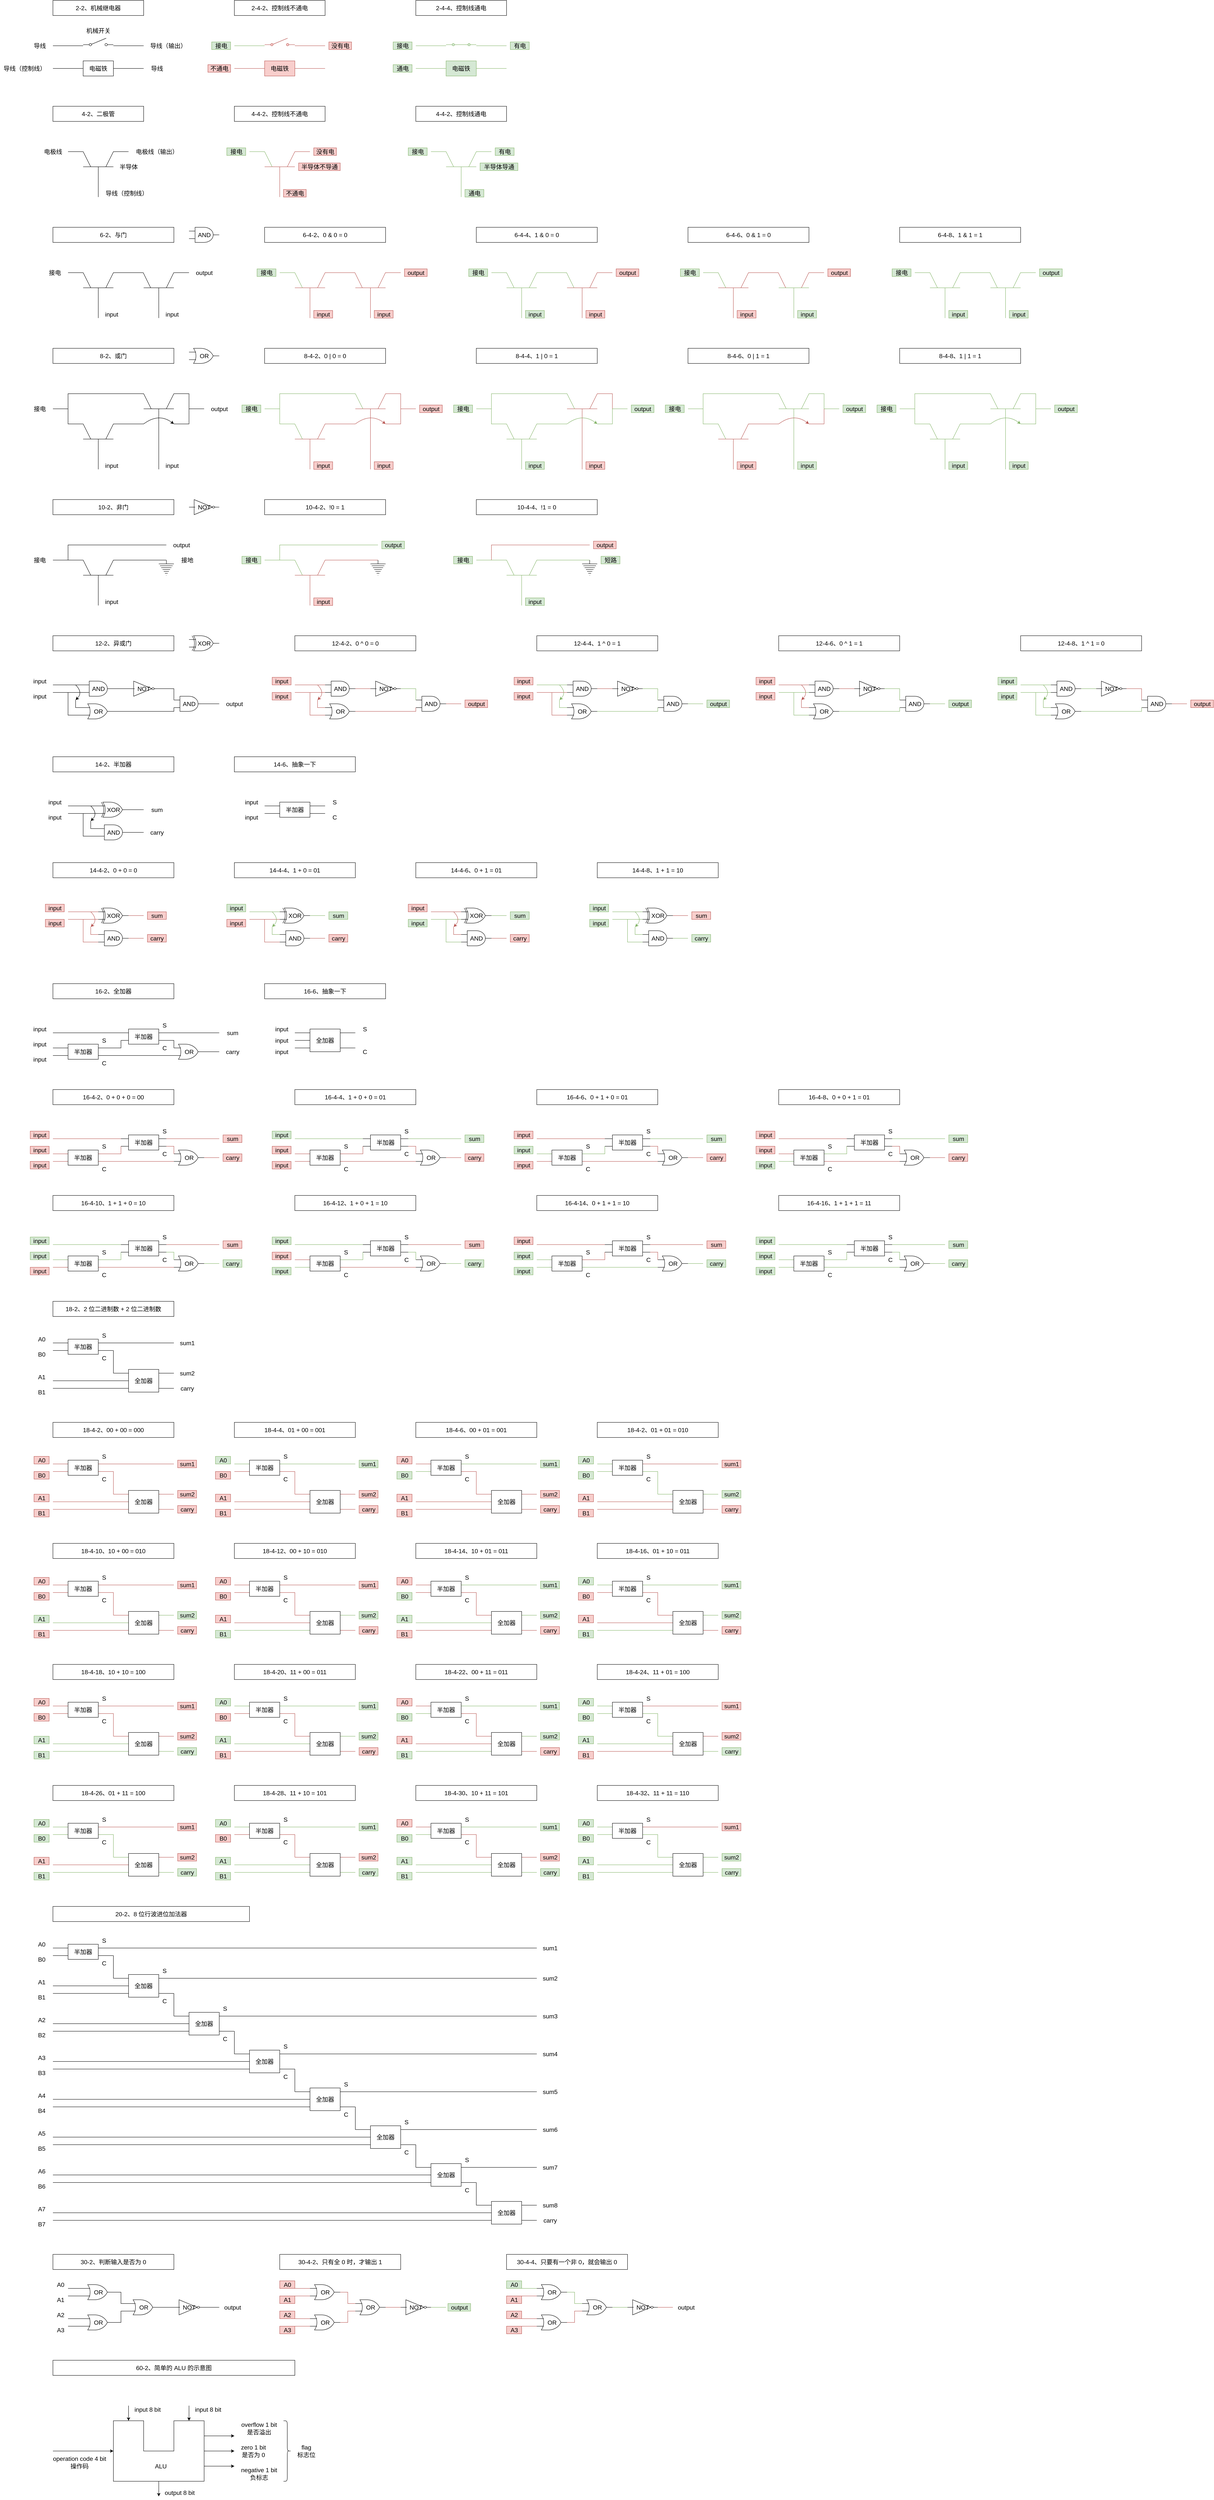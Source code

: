 <mxfile version="17.4.2" type="device"><diagram id="n6hgCIsgHHgJlaZAjlak" name="第 1 页"><mxGraphModel dx="2235" dy="843" grid="1" gridSize="10" guides="0" tooltips="1" connect="0" arrows="0" fold="1" page="1" pageScale="1" pageWidth="827" pageHeight="1169" math="0" shadow="0"><root><mxCell id="0"/><mxCell id="1" parent="0"/><mxCell id="mlIngXAzHb3pUDaN1y7E-627" value="" style="endArrow=none;html=1;rounded=0;fontSize=16;strokeColor=#b85450;fillColor=#f8cecc;" parent="1" edge="1"><mxGeometry width="50" height="50" relative="1" as="geometry"><mxPoint x="240" y="4030" as="sourcePoint"/><mxPoint x="160" y="3970" as="targetPoint"/><Array as="points"><mxPoint x="240" y="3970"/></Array></mxGeometry></mxCell><mxCell id="mlIngXAzHb3pUDaN1y7E-635" value="" style="endArrow=none;html=1;rounded=0;fontSize=16;strokeColor=#b85450;fillColor=#f8cecc;" parent="1" edge="1"><mxGeometry width="50" height="50" relative="1" as="geometry"><mxPoint x="80" y="3950" as="sourcePoint"/><mxPoint x="160" y="3950" as="targetPoint"/></mxGeometry></mxCell><mxCell id="mlIngXAzHb3pUDaN1y7E-636" value="" style="endArrow=none;html=1;rounded=0;fontSize=16;strokeColor=#b85450;fillColor=#f8cecc;" parent="1" edge="1"><mxGeometry width="50" height="50" relative="1" as="geometry"><mxPoint x="320" y="4030" as="sourcePoint"/><mxPoint x="400" y="4030" as="targetPoint"/></mxGeometry></mxCell><mxCell id="mlIngXAzHb3pUDaN1y7E-637" value="" style="endArrow=none;html=1;rounded=0;fontSize=16;strokeColor=#b85450;fillColor=#f8cecc;" parent="1" edge="1"><mxGeometry width="50" height="50" relative="1" as="geometry"><mxPoint x="320" y="4070" as="sourcePoint"/><mxPoint x="400" y="4070" as="targetPoint"/></mxGeometry></mxCell><mxCell id="mlIngXAzHb3pUDaN1y7E-612" value="" style="endArrow=none;html=1;rounded=0;fontSize=16;strokeColor=#b85450;fillColor=#f8cecc;" parent="1" edge="1"><mxGeometry width="50" height="50" relative="1" as="geometry"><mxPoint x="800" y="3130" as="sourcePoint"/><mxPoint x="900" y="3110" as="targetPoint"/><Array as="points"><mxPoint x="900" y="3130"/></Array></mxGeometry></mxCell><mxCell id="mlIngXAzHb3pUDaN1y7E-611" value="" style="endArrow=none;html=1;rounded=0;fontSize=16;strokeColor=#82b366;fillColor=#d5e8d4;" parent="1" edge="1"><mxGeometry width="50" height="50" relative="1" as="geometry"><mxPoint x="1440" y="3130" as="sourcePoint"/><mxPoint x="1540" y="3110" as="targetPoint"/><Array as="points"><mxPoint x="1540" y="3130"/></Array></mxGeometry></mxCell><mxCell id="mlIngXAzHb3pUDaN1y7E-581" value="" style="endArrow=none;html=1;rounded=0;fontSize=16;strokeColor=#b85450;entryX=0;entryY=0.75;entryDx=0;entryDy=0;entryPerimeter=0;fillColor=#f8cecc;" parent="1" target="mlIngXAzHb3pUDaN1y7E-577" edge="1"><mxGeometry width="50" height="50" relative="1" as="geometry"><mxPoint x="2080" y="3150" as="sourcePoint"/><mxPoint x="2290" y="3050" as="targetPoint"/></mxGeometry></mxCell><mxCell id="mlIngXAzHb3pUDaN1y7E-590" value="" style="endArrow=none;html=1;rounded=0;fontSize=16;strokeColor=#82b366;fillColor=#d5e8d4;" parent="1" edge="1"><mxGeometry width="50" height="50" relative="1" as="geometry"><mxPoint x="2080" y="3130" as="sourcePoint"/><mxPoint x="2180" y="3110" as="targetPoint"/><Array as="points"><mxPoint x="2180" y="3130"/></Array></mxGeometry></mxCell><mxCell id="mlIngXAzHb3pUDaN1y7E-485" value="" style="endArrow=none;html=1;rounded=0;fontSize=16;strokeColor=#b85450;entryX=0;entryY=0.75;entryDx=0;entryDy=0;entryPerimeter=0;fillColor=#f8cecc;" parent="1" target="mlIngXAzHb3pUDaN1y7E-481" edge="1"><mxGeometry width="50" height="50" relative="1" as="geometry"><mxPoint x="800" y="3430" as="sourcePoint"/><mxPoint x="1010" y="3330" as="targetPoint"/></mxGeometry></mxCell><mxCell id="mlIngXAzHb3pUDaN1y7E-495" value="" style="endArrow=none;html=1;rounded=0;fontSize=16;strokeColor=#82b366;fillColor=#d5e8d4;" parent="1" edge="1"><mxGeometry width="50" height="50" relative="1" as="geometry"><mxPoint x="800" y="3410" as="sourcePoint"/><mxPoint x="900" y="3390" as="targetPoint"/><Array as="points"><mxPoint x="900" y="3410"/></Array></mxGeometry></mxCell><mxCell id="3Is2JPBMQoYDMGSMHPyH-97" value="" style="endArrow=none;html=1;rounded=0;fontSize=16;strokeColor=#000000;" parent="1" edge="1"><mxGeometry width="50" height="50" relative="1" as="geometry"><mxPoint x="240" y="840" as="sourcePoint"/><mxPoint x="159.996" y="840" as="targetPoint"/></mxGeometry></mxCell><mxCell id="3Is2JPBMQoYDMGSMHPyH-98" value="" style="endArrow=none;html=1;rounded=0;fontSize=16;strokeColor=#000000;" parent="1" edge="1"><mxGeometry width="50" height="50" relative="1" as="geometry"><mxPoint x="200.001" y="840" as="sourcePoint"/><mxPoint x="200.001" y="920" as="targetPoint"/></mxGeometry></mxCell><mxCell id="3Is2JPBMQoYDMGSMHPyH-99" value="" style="endArrow=none;html=1;rounded=0;fontSize=16;strokeColor=#000000;" parent="1" edge="1"><mxGeometry width="50" height="50" relative="1" as="geometry"><mxPoint x="180" y="840" as="sourcePoint"/><mxPoint x="120" y="800" as="targetPoint"/><Array as="points"><mxPoint x="160" y="800"/></Array></mxGeometry></mxCell><mxCell id="3Is2JPBMQoYDMGSMHPyH-100" value="" style="endArrow=none;html=1;rounded=0;fontSize=16;strokeColor=#000000;" parent="1" edge="1"><mxGeometry width="50" height="50" relative="1" as="geometry"><mxPoint x="220.004" y="840" as="sourcePoint"/><mxPoint x="280" y="800" as="targetPoint"/><Array as="points"><mxPoint x="240" y="800"/></Array></mxGeometry></mxCell><mxCell id="3Is2JPBMQoYDMGSMHPyH-104" value="input" style="text;html=1;align=center;verticalAlign=middle;resizable=0;points=[];autosize=1;strokeColor=none;fillColor=none;fontSize=16;container=0;" parent="1" vertex="1"><mxGeometry x="210.002" y="900" width="50" height="20" as="geometry"/></mxCell><mxCell id="3Is2JPBMQoYDMGSMHPyH-105" value="output" style="text;html=1;align=center;verticalAlign=middle;resizable=0;points=[];autosize=1;strokeColor=none;fillColor=none;fontSize=16;container=0;" parent="1" vertex="1"><mxGeometry x="450.003" y="790" width="60" height="20" as="geometry"/></mxCell><mxCell id="3Is2JPBMQoYDMGSMHPyH-107" value="" style="endArrow=none;html=1;rounded=0;fontSize=16;strokeColor=#000000;" parent="1" edge="1"><mxGeometry width="50" height="50" relative="1" as="geometry"><mxPoint x="400" y="840" as="sourcePoint"/><mxPoint x="320.002" y="840" as="targetPoint"/></mxGeometry></mxCell><mxCell id="3Is2JPBMQoYDMGSMHPyH-108" value="" style="endArrow=none;html=1;rounded=0;fontSize=16;strokeColor=#000000;" parent="1" edge="1"><mxGeometry width="50" height="50" relative="1" as="geometry"><mxPoint x="359.998" y="840" as="sourcePoint"/><mxPoint x="359.998" y="920" as="targetPoint"/></mxGeometry></mxCell><mxCell id="3Is2JPBMQoYDMGSMHPyH-109" value="" style="endArrow=none;html=1;rounded=0;fontSize=16;strokeColor=#000000;" parent="1" edge="1"><mxGeometry width="50" height="50" relative="1" as="geometry"><mxPoint x="338.495" y="840" as="sourcePoint"/><mxPoint x="280" y="800" as="targetPoint"/><Array as="points"><mxPoint x="318.872" y="800"/></Array></mxGeometry></mxCell><mxCell id="3Is2JPBMQoYDMGSMHPyH-110" value="" style="endArrow=none;html=1;rounded=0;fontSize=16;strokeColor=#000000;" parent="1" edge="1"><mxGeometry width="50" height="50" relative="1" as="geometry"><mxPoint x="380.0" y="840" as="sourcePoint"/><mxPoint x="440" y="800" as="targetPoint"/><Array as="points"><mxPoint x="399.623" y="800"/></Array></mxGeometry></mxCell><mxCell id="3Is2JPBMQoYDMGSMHPyH-112" value="input" style="text;html=1;align=center;verticalAlign=middle;resizable=0;points=[];autosize=1;strokeColor=none;fillColor=none;fontSize=16;container=0;" parent="1" vertex="1"><mxGeometry x="369.999" y="900" width="50" height="20" as="geometry"/></mxCell><mxCell id="3Is2JPBMQoYDMGSMHPyH-115" value="6-2、与门" style="rounded=0;whiteSpace=wrap;html=1;fontSize=16;fillColor=none;container=0;" parent="1" vertex="1"><mxGeometry x="80" y="680" width="320" height="40" as="geometry"/></mxCell><mxCell id="3Is2JPBMQoYDMGSMHPyH-117" value="AND" style="verticalLabelPosition=middle;shadow=0;dashed=0;align=center;html=1;verticalAlign=middle;shape=mxgraph.electrical.logic_gates.logic_gate;operation=and;fontSize=16;strokeColor=#000000;fillColor=none;labelPosition=center;container=0;" parent="1" vertex="1"><mxGeometry x="440" y="680" width="80" height="40" as="geometry"/></mxCell><mxCell id="mlIngXAzHb3pUDaN1y7E-1" value="" style="endArrow=none;html=1;rounded=0;fontSize=16;fillColor=#d5e8d4;strokeColor=#82b366;" parent="1" edge="1"><mxGeometry width="50" height="50" relative="1" as="geometry"><mxPoint x="560" y="200" as="sourcePoint"/><mxPoint x="640" y="200" as="targetPoint"/></mxGeometry></mxCell><mxCell id="mlIngXAzHb3pUDaN1y7E-2" value="2-2、机械继电器" style="rounded=0;whiteSpace=wrap;html=1;fillColor=none;fontSize=16;" parent="1" vertex="1"><mxGeometry x="80" y="80" width="240" height="40" as="geometry"/></mxCell><mxCell id="mlIngXAzHb3pUDaN1y7E-3" value="" style="shape=mxgraph.electrical.electro-mechanical.singleSwitch;aspect=fixed;elSwitchState=off;fontSize=16;fillColor=#f8cecc;strokeColor=#b85450;" parent="1" vertex="1"><mxGeometry x="640" y="180" width="80" height="21.33" as="geometry"/></mxCell><mxCell id="mlIngXAzHb3pUDaN1y7E-5" value="电磁铁" style="rounded=0;whiteSpace=wrap;html=1;fillColor=#f8cecc;fontSize=16;strokeColor=#b85450;" parent="1" vertex="1"><mxGeometry x="640" y="240" width="80" height="40" as="geometry"/></mxCell><mxCell id="mlIngXAzHb3pUDaN1y7E-6" value="" style="endArrow=none;html=1;rounded=0;fontSize=16;fillColor=#f8cecc;strokeColor=#b85450;" parent="1" edge="1"><mxGeometry width="50" height="50" relative="1" as="geometry"><mxPoint x="560" y="260" as="sourcePoint"/><mxPoint x="640" y="260" as="targetPoint"/></mxGeometry></mxCell><mxCell id="mlIngXAzHb3pUDaN1y7E-8" value="" style="endArrow=none;html=1;rounded=0;fontSize=16;fillColor=#f8cecc;strokeColor=#b85450;" parent="1" edge="1"><mxGeometry width="50" height="50" relative="1" as="geometry"><mxPoint x="720" y="200" as="sourcePoint"/><mxPoint x="800" y="200" as="targetPoint"/></mxGeometry></mxCell><mxCell id="mlIngXAzHb3pUDaN1y7E-9" value="" style="endArrow=none;html=1;rounded=0;fontSize=16;fillColor=#f8cecc;strokeColor=#b85450;" parent="1" edge="1"><mxGeometry width="50" height="50" relative="1" as="geometry"><mxPoint x="720" y="260" as="sourcePoint"/><mxPoint x="800" y="260" as="targetPoint"/></mxGeometry></mxCell><mxCell id="mlIngXAzHb3pUDaN1y7E-11" value="" style="endArrow=none;html=1;rounded=0;fontSize=16;fillColor=#d5e8d4;strokeColor=#82b366;" parent="1" edge="1"><mxGeometry width="50" height="50" relative="1" as="geometry"><mxPoint x="1040" y="200" as="sourcePoint"/><mxPoint x="1120" y="200" as="targetPoint"/></mxGeometry></mxCell><mxCell id="mlIngXAzHb3pUDaN1y7E-13" value="电磁铁" style="rounded=0;whiteSpace=wrap;html=1;fillColor=#d5e8d4;fontSize=16;strokeColor=#82b366;" parent="1" vertex="1"><mxGeometry x="1120" y="240" width="80" height="40" as="geometry"/></mxCell><mxCell id="mlIngXAzHb3pUDaN1y7E-14" value="" style="endArrow=none;html=1;rounded=0;fontSize=16;fillColor=#d5e8d4;strokeColor=#82b366;" parent="1" edge="1"><mxGeometry width="50" height="50" relative="1" as="geometry"><mxPoint x="1040" y="260" as="sourcePoint"/><mxPoint x="1120" y="260" as="targetPoint"/></mxGeometry></mxCell><mxCell id="mlIngXAzHb3pUDaN1y7E-16" value="" style="endArrow=none;html=1;rounded=0;fontSize=16;fillColor=#d5e8d4;strokeColor=#82b366;" parent="1" edge="1"><mxGeometry width="50" height="50" relative="1" as="geometry"><mxPoint x="1200" y="200" as="sourcePoint"/><mxPoint x="1280" y="200" as="targetPoint"/></mxGeometry></mxCell><mxCell id="mlIngXAzHb3pUDaN1y7E-17" value="" style="endArrow=none;html=1;rounded=0;fontSize=16;fillColor=#d5e8d4;strokeColor=#82b366;" parent="1" edge="1"><mxGeometry width="50" height="50" relative="1" as="geometry"><mxPoint x="1200" y="260" as="sourcePoint"/><mxPoint x="1280" y="260" as="targetPoint"/></mxGeometry></mxCell><mxCell id="mlIngXAzHb3pUDaN1y7E-19" value="" style="shape=mxgraph.electrical.electro-mechanical.singleSwitch;aspect=fixed;elSwitchState=on;fontSize=16;fillColor=#d5e8d4;strokeColor=#82b366;" parent="1" vertex="1"><mxGeometry x="1120" y="180" width="80" height="21.33" as="geometry"/></mxCell><mxCell id="mlIngXAzHb3pUDaN1y7E-20" value="通电" style="text;html=1;align=center;verticalAlign=middle;resizable=0;points=[];autosize=1;strokeColor=#82b366;fillColor=#d5e8d4;fontSize=16;" parent="1" vertex="1"><mxGeometry x="980" y="250" width="50" height="20" as="geometry"/></mxCell><mxCell id="mlIngXAzHb3pUDaN1y7E-21" value="不通电" style="text;html=1;align=center;verticalAlign=middle;resizable=0;points=[];autosize=1;strokeColor=#b85450;fillColor=#f8cecc;fontSize=16;" parent="1" vertex="1"><mxGeometry x="490" y="250" width="60" height="20" as="geometry"/></mxCell><mxCell id="mlIngXAzHb3pUDaN1y7E-22" value="没有电" style="text;html=1;align=center;verticalAlign=middle;resizable=0;points=[];autosize=1;strokeColor=#b85450;fillColor=#f8cecc;fontSize=16;" parent="1" vertex="1"><mxGeometry x="810" y="190" width="60" height="20" as="geometry"/></mxCell><mxCell id="mlIngXAzHb3pUDaN1y7E-23" value="有电" style="text;html=1;align=center;verticalAlign=middle;resizable=0;points=[];autosize=1;strokeColor=#82b366;fillColor=#d5e8d4;fontSize=16;" parent="1" vertex="1"><mxGeometry x="1290" y="190" width="50" height="20" as="geometry"/></mxCell><mxCell id="mlIngXAzHb3pUDaN1y7E-24" value="2-4-2、控制线不通电" style="rounded=0;whiteSpace=wrap;html=1;fillColor=none;fontSize=16;" parent="1" vertex="1"><mxGeometry x="560" y="80" width="240" height="40" as="geometry"/></mxCell><mxCell id="mlIngXAzHb3pUDaN1y7E-25" value="2-4-4、控制线通电" style="rounded=0;whiteSpace=wrap;html=1;fillColor=none;fontSize=16;" parent="1" vertex="1"><mxGeometry x="1040" y="80" width="240" height="40" as="geometry"/></mxCell><mxCell id="mlIngXAzHb3pUDaN1y7E-28" value="4-2、二极管" style="rounded=0;whiteSpace=wrap;html=1;fillColor=none;fontSize=16;" parent="1" vertex="1"><mxGeometry x="80" y="360" width="240" height="40" as="geometry"/></mxCell><mxCell id="mlIngXAzHb3pUDaN1y7E-29" value="" style="endArrow=none;html=1;rounded=0;fontSize=16;strokeColor=#000000;" parent="1" edge="1"><mxGeometry width="50" height="50" relative="1" as="geometry"><mxPoint x="240" y="520" as="sourcePoint"/><mxPoint x="159.996" y="520" as="targetPoint"/></mxGeometry></mxCell><mxCell id="mlIngXAzHb3pUDaN1y7E-30" value="" style="endArrow=none;html=1;rounded=0;fontSize=16;strokeColor=#000000;" parent="1" edge="1"><mxGeometry width="50" height="50" relative="1" as="geometry"><mxPoint x="200.001" y="520" as="sourcePoint"/><mxPoint x="200.001" y="600" as="targetPoint"/></mxGeometry></mxCell><mxCell id="mlIngXAzHb3pUDaN1y7E-31" value="" style="endArrow=none;html=1;rounded=0;fontSize=16;strokeColor=#000000;" parent="1" edge="1"><mxGeometry width="50" height="50" relative="1" as="geometry"><mxPoint x="180" y="520" as="sourcePoint"/><mxPoint x="120" y="480" as="targetPoint"/><Array as="points"><mxPoint x="160" y="480"/></Array></mxGeometry></mxCell><mxCell id="mlIngXAzHb3pUDaN1y7E-32" value="" style="endArrow=none;html=1;rounded=0;fontSize=16;strokeColor=#000000;" parent="1" edge="1"><mxGeometry width="50" height="50" relative="1" as="geometry"><mxPoint x="220.004" y="520" as="sourcePoint"/><mxPoint x="280" y="480" as="targetPoint"/><Array as="points"><mxPoint x="240" y="480"/></Array></mxGeometry></mxCell><mxCell id="mlIngXAzHb3pUDaN1y7E-35" value="半导体" style="text;html=1;align=center;verticalAlign=middle;resizable=0;points=[];autosize=1;strokeColor=none;fillColor=none;fontSize=16;container=0;" parent="1" vertex="1"><mxGeometry x="249.998" y="510" width="60" height="20" as="geometry"/></mxCell><mxCell id="mlIngXAzHb3pUDaN1y7E-38" value="电极线" style="text;html=1;align=center;verticalAlign=middle;resizable=0;points=[];autosize=1;strokeColor=none;fillColor=none;fontSize=16;container=0;" parent="1" vertex="1"><mxGeometry x="49.998" y="470" width="60" height="20" as="geometry"/></mxCell><mxCell id="mlIngXAzHb3pUDaN1y7E-39" value="电极线（输出）" style="text;html=1;align=center;verticalAlign=middle;resizable=0;points=[];autosize=1;strokeColor=none;fillColor=none;fontSize=16;container=0;" parent="1" vertex="1"><mxGeometry x="289.998" y="470" width="130" height="20" as="geometry"/></mxCell><mxCell id="mlIngXAzHb3pUDaN1y7E-40" value="" style="endArrow=none;html=1;rounded=0;fontSize=16;" parent="1" edge="1"><mxGeometry width="50" height="50" relative="1" as="geometry"><mxPoint x="80.0" y="200" as="sourcePoint"/><mxPoint x="160" y="200" as="targetPoint"/></mxGeometry></mxCell><mxCell id="mlIngXAzHb3pUDaN1y7E-41" value="" style="shape=mxgraph.electrical.electro-mechanical.singleSwitch;aspect=fixed;elSwitchState=off;fontSize=16;" parent="1" vertex="1"><mxGeometry x="160" y="180" width="80" height="21.33" as="geometry"/></mxCell><mxCell id="mlIngXAzHb3pUDaN1y7E-42" value="电磁铁" style="rounded=0;whiteSpace=wrap;html=1;fontSize=16;" parent="1" vertex="1"><mxGeometry x="160" y="240" width="80" height="40" as="geometry"/></mxCell><mxCell id="mlIngXAzHb3pUDaN1y7E-43" value="" style="endArrow=none;html=1;rounded=0;fontSize=16;" parent="1" edge="1"><mxGeometry width="50" height="50" relative="1" as="geometry"><mxPoint x="80.0" y="260" as="sourcePoint"/><mxPoint x="160" y="260" as="targetPoint"/></mxGeometry></mxCell><mxCell id="mlIngXAzHb3pUDaN1y7E-44" value="导线（控制线）" style="text;html=1;align=center;verticalAlign=middle;resizable=0;points=[];autosize=1;fontSize=16;" parent="1" vertex="1"><mxGeometry x="-60" y="250" width="130" height="20" as="geometry"/></mxCell><mxCell id="mlIngXAzHb3pUDaN1y7E-45" value="" style="endArrow=none;html=1;rounded=0;fontSize=16;" parent="1" edge="1"><mxGeometry width="50" height="50" relative="1" as="geometry"><mxPoint x="240" y="200" as="sourcePoint"/><mxPoint x="320" y="200" as="targetPoint"/></mxGeometry></mxCell><mxCell id="mlIngXAzHb3pUDaN1y7E-46" value="" style="endArrow=none;html=1;rounded=0;fontSize=16;" parent="1" edge="1"><mxGeometry width="50" height="50" relative="1" as="geometry"><mxPoint x="240" y="260" as="sourcePoint"/><mxPoint x="320" y="260" as="targetPoint"/></mxGeometry></mxCell><mxCell id="mlIngXAzHb3pUDaN1y7E-52" value="导线" style="text;html=1;align=center;verticalAlign=middle;resizable=0;points=[];autosize=1;fontSize=16;" parent="1" vertex="1"><mxGeometry x="20" y="190" width="50" height="20" as="geometry"/></mxCell><mxCell id="mlIngXAzHb3pUDaN1y7E-54" value="导线（输出）" style="text;html=1;align=center;verticalAlign=middle;resizable=0;points=[];autosize=1;fontSize=16;" parent="1" vertex="1"><mxGeometry x="330" y="190" width="110" height="20" as="geometry"/></mxCell><mxCell id="mlIngXAzHb3pUDaN1y7E-55" value="导线" style="text;html=1;align=center;verticalAlign=middle;resizable=0;points=[];autosize=1;fontSize=16;" parent="1" vertex="1"><mxGeometry x="330" y="250" width="50" height="20" as="geometry"/></mxCell><mxCell id="mlIngXAzHb3pUDaN1y7E-56" value="机械开关" style="text;html=1;align=center;verticalAlign=middle;resizable=0;points=[];autosize=1;fontSize=16;" parent="1" vertex="1"><mxGeometry x="160" y="150" width="80" height="20" as="geometry"/></mxCell><mxCell id="mlIngXAzHb3pUDaN1y7E-57" value="4-4-2、控制线不通电" style="rounded=0;whiteSpace=wrap;html=1;fillColor=none;fontSize=16;" parent="1" vertex="1"><mxGeometry x="560" y="360" width="240" height="40" as="geometry"/></mxCell><mxCell id="mlIngXAzHb3pUDaN1y7E-58" value="" style="endArrow=none;html=1;rounded=0;fontSize=16;strokeColor=#b85450;fillColor=#f8cecc;" parent="1" edge="1"><mxGeometry width="50" height="50" relative="1" as="geometry"><mxPoint x="720" y="520" as="sourcePoint"/><mxPoint x="639.996" y="520" as="targetPoint"/></mxGeometry></mxCell><mxCell id="mlIngXAzHb3pUDaN1y7E-59" value="" style="endArrow=none;html=1;rounded=0;fontSize=16;strokeColor=#b85450;fillColor=#f8cecc;" parent="1" edge="1"><mxGeometry width="50" height="50" relative="1" as="geometry"><mxPoint x="680.001" y="520" as="sourcePoint"/><mxPoint x="680.001" y="600" as="targetPoint"/></mxGeometry></mxCell><mxCell id="mlIngXAzHb3pUDaN1y7E-60" value="" style="endArrow=none;html=1;rounded=0;fontSize=16;strokeColor=#82b366;fillColor=#d5e8d4;" parent="1" edge="1"><mxGeometry width="50" height="50" relative="1" as="geometry"><mxPoint x="660" y="520" as="sourcePoint"/><mxPoint x="600" y="480" as="targetPoint"/><Array as="points"><mxPoint x="640" y="480"/></Array></mxGeometry></mxCell><mxCell id="mlIngXAzHb3pUDaN1y7E-61" value="" style="endArrow=none;html=1;rounded=0;fontSize=16;strokeColor=#b85450;fillColor=#f8cecc;" parent="1" edge="1"><mxGeometry width="50" height="50" relative="1" as="geometry"><mxPoint x="700.004" y="520" as="sourcePoint"/><mxPoint x="760" y="480" as="targetPoint"/><Array as="points"><mxPoint x="720" y="480"/></Array></mxGeometry></mxCell><mxCell id="mlIngXAzHb3pUDaN1y7E-66" value="4-4-2、控制线通电" style="rounded=0;whiteSpace=wrap;html=1;fillColor=none;fontSize=16;" parent="1" vertex="1"><mxGeometry x="1040" y="360" width="240" height="40" as="geometry"/></mxCell><mxCell id="mlIngXAzHb3pUDaN1y7E-67" value="" style="endArrow=none;html=1;rounded=0;fontSize=16;strokeColor=#82b366;fillColor=#d5e8d4;" parent="1" edge="1"><mxGeometry width="50" height="50" relative="1" as="geometry"><mxPoint x="1200" y="520" as="sourcePoint"/><mxPoint x="1119.996" y="520" as="targetPoint"/></mxGeometry></mxCell><mxCell id="mlIngXAzHb3pUDaN1y7E-68" value="" style="endArrow=none;html=1;rounded=0;fontSize=16;strokeColor=#82b366;fillColor=#d5e8d4;" parent="1" edge="1"><mxGeometry width="50" height="50" relative="1" as="geometry"><mxPoint x="1160.001" y="520" as="sourcePoint"/><mxPoint x="1160.001" y="600" as="targetPoint"/></mxGeometry></mxCell><mxCell id="mlIngXAzHb3pUDaN1y7E-69" value="" style="endArrow=none;html=1;rounded=0;fontSize=16;strokeColor=#82b366;fillColor=#d5e8d4;" parent="1" edge="1"><mxGeometry width="50" height="50" relative="1" as="geometry"><mxPoint x="1140" y="520" as="sourcePoint"/><mxPoint x="1080" y="480" as="targetPoint"/><Array as="points"><mxPoint x="1120" y="480"/></Array></mxGeometry></mxCell><mxCell id="mlIngXAzHb3pUDaN1y7E-70" value="" style="endArrow=none;html=1;rounded=0;fontSize=16;strokeColor=#82b366;fillColor=#d5e8d4;" parent="1" edge="1"><mxGeometry width="50" height="50" relative="1" as="geometry"><mxPoint x="1180.004" y="520" as="sourcePoint"/><mxPoint x="1240" y="480" as="targetPoint"/><Array as="points"><mxPoint x="1200" y="480"/></Array></mxGeometry></mxCell><mxCell id="mlIngXAzHb3pUDaN1y7E-76" value="没有电" style="text;html=1;align=center;verticalAlign=middle;resizable=0;points=[];autosize=1;strokeColor=#b85450;fillColor=#f8cecc;fontSize=16;" parent="1" vertex="1"><mxGeometry x="770" y="470" width="60" height="20" as="geometry"/></mxCell><mxCell id="mlIngXAzHb3pUDaN1y7E-77" value="半导体不导通" style="text;html=1;align=center;verticalAlign=middle;resizable=0;points=[];autosize=1;strokeColor=#b85450;fillColor=#f8cecc;fontSize=16;container=0;" parent="1" vertex="1"><mxGeometry x="729.998" y="510" width="110" height="20" as="geometry"/></mxCell><mxCell id="mlIngXAzHb3pUDaN1y7E-78" value="半导体导通" style="text;html=1;align=center;verticalAlign=middle;resizable=0;points=[];autosize=1;strokeColor=#82b366;fillColor=#d5e8d4;fontSize=16;container=0;" parent="1" vertex="1"><mxGeometry x="1209.998" y="510" width="100" height="20" as="geometry"/></mxCell><mxCell id="mlIngXAzHb3pUDaN1y7E-80" value="不通电" style="text;html=1;align=center;verticalAlign=middle;resizable=0;points=[];autosize=1;strokeColor=#b85450;fillColor=#f8cecc;fontSize=16;" parent="1" vertex="1"><mxGeometry x="690" y="580" width="60" height="20" as="geometry"/></mxCell><mxCell id="mlIngXAzHb3pUDaN1y7E-81" value="导线（控制线）" style="text;html=1;align=center;verticalAlign=middle;resizable=0;points=[];autosize=1;fontSize=16;" parent="1" vertex="1"><mxGeometry x="210" y="580" width="130" height="20" as="geometry"/></mxCell><mxCell id="mlIngXAzHb3pUDaN1y7E-82" value="通电" style="text;html=1;align=center;verticalAlign=middle;resizable=0;points=[];autosize=1;strokeColor=#82b366;fillColor=#d5e8d4;fontSize=16;" parent="1" vertex="1"><mxGeometry x="1170" y="580" width="50" height="20" as="geometry"/></mxCell><mxCell id="mlIngXAzHb3pUDaN1y7E-84" value="有电" style="text;html=1;align=center;verticalAlign=middle;resizable=0;points=[];autosize=1;strokeColor=#82b366;fillColor=#d5e8d4;fontSize=16;" parent="1" vertex="1"><mxGeometry x="1250" y="470" width="50" height="20" as="geometry"/></mxCell><mxCell id="mlIngXAzHb3pUDaN1y7E-92" value="接电" style="text;html=1;align=center;verticalAlign=middle;resizable=0;points=[];autosize=1;strokeColor=none;fillColor=none;fontSize=16;container=0;" parent="1" vertex="1"><mxGeometry x="59.998" y="790" width="50" height="20" as="geometry"/></mxCell><mxCell id="3Is2JPBMQoYDMGSMHPyH-50" value="" style="endArrow=none;html=1;rounded=0;fontSize=16;strokeColor=#000000;" parent="1" edge="1"><mxGeometry width="50" height="50" relative="1" as="geometry"><mxPoint x="240" y="1240" as="sourcePoint"/><mxPoint x="160" y="1240" as="targetPoint"/></mxGeometry></mxCell><mxCell id="3Is2JPBMQoYDMGSMHPyH-51" value="" style="endArrow=none;html=1;rounded=0;fontSize=16;strokeColor=#000000;" parent="1" edge="1"><mxGeometry width="50" height="50" relative="1" as="geometry"><mxPoint x="200" y="1240" as="sourcePoint"/><mxPoint x="200" y="1320" as="targetPoint"/></mxGeometry></mxCell><mxCell id="3Is2JPBMQoYDMGSMHPyH-52" value="" style="endArrow=none;html=1;rounded=0;fontSize=16;strokeColor=#000000;" parent="1" edge="1"><mxGeometry width="50" height="50" relative="1" as="geometry"><mxPoint x="180" y="1240" as="sourcePoint"/><mxPoint x="120" y="1160" as="targetPoint"/><Array as="points"><mxPoint x="160" y="1200"/><mxPoint x="120" y="1200"/></Array></mxGeometry></mxCell><mxCell id="3Is2JPBMQoYDMGSMHPyH-53" value="" style="endArrow=none;html=1;rounded=0;fontSize=16;strokeColor=#000000;" parent="1" edge="1"><mxGeometry width="50" height="50" relative="1" as="geometry"><mxPoint x="220" y="1240" as="sourcePoint"/><mxPoint x="320" y="1200" as="targetPoint"/><Array as="points"><mxPoint x="240" y="1200"/></Array></mxGeometry></mxCell><mxCell id="3Is2JPBMQoYDMGSMHPyH-57" value="input" style="text;html=1;align=center;verticalAlign=middle;resizable=0;points=[];autosize=1;strokeColor=none;fillColor=none;fontSize=16;container=0;" parent="1" vertex="1"><mxGeometry x="210" y="1300" width="50" height="20" as="geometry"/></mxCell><mxCell id="3Is2JPBMQoYDMGSMHPyH-58" value="output" style="text;html=1;align=center;verticalAlign=middle;resizable=0;points=[];autosize=1;strokeColor=none;fillColor=none;fontSize=16;container=0;" parent="1" vertex="1"><mxGeometry x="490" y="1150" width="60" height="20" as="geometry"/></mxCell><mxCell id="3Is2JPBMQoYDMGSMHPyH-59" value="接电" style="text;html=1;align=center;verticalAlign=middle;resizable=0;points=[];autosize=1;strokeColor=none;fillColor=none;fontSize=16;container=0;" parent="1" vertex="1"><mxGeometry x="20" y="1150" width="50" height="20" as="geometry"/></mxCell><mxCell id="3Is2JPBMQoYDMGSMHPyH-60" value="" style="endArrow=none;html=1;rounded=0;fontSize=16;strokeColor=#000000;" parent="1" edge="1"><mxGeometry width="50" height="50" relative="1" as="geometry"><mxPoint x="400" y="1160" as="sourcePoint"/><mxPoint x="320" y="1160" as="targetPoint"/></mxGeometry></mxCell><mxCell id="3Is2JPBMQoYDMGSMHPyH-61" value="" style="endArrow=none;html=1;rounded=0;fontSize=16;strokeColor=#000000;" parent="1" edge="1"><mxGeometry width="50" height="50" relative="1" as="geometry"><mxPoint x="360" y="1160" as="sourcePoint"/><mxPoint x="360" y="1320" as="targetPoint"/></mxGeometry></mxCell><mxCell id="3Is2JPBMQoYDMGSMHPyH-62" value="" style="endArrow=none;html=1;rounded=0;fontSize=16;strokeColor=#000000;" parent="1" edge="1"><mxGeometry width="50" height="50" relative="1" as="geometry"><mxPoint x="340" y="1160" as="sourcePoint"/><mxPoint x="120" y="1160" as="targetPoint"/><Array as="points"><mxPoint x="320" y="1120"/><mxPoint x="120" y="1120"/></Array></mxGeometry></mxCell><mxCell id="3Is2JPBMQoYDMGSMHPyH-63" value="" style="endArrow=none;html=1;rounded=0;fontSize=16;strokeColor=#000000;" parent="1" edge="1"><mxGeometry width="50" height="50" relative="1" as="geometry"><mxPoint x="380" y="1160" as="sourcePoint"/><mxPoint x="440" y="1160" as="targetPoint"/><Array as="points"><mxPoint x="400" y="1120"/><mxPoint x="440" y="1120"/></Array></mxGeometry></mxCell><mxCell id="3Is2JPBMQoYDMGSMHPyH-65" value="input" style="text;html=1;align=center;verticalAlign=middle;resizable=0;points=[];autosize=1;strokeColor=none;fillColor=none;fontSize=16;container=0;" parent="1" vertex="1"><mxGeometry x="370" y="1300" width="50" height="20" as="geometry"/></mxCell><mxCell id="3Is2JPBMQoYDMGSMHPyH-68" value="8-2、或门" style="rounded=0;whiteSpace=wrap;html=1;fontSize=16;fillColor=none;container=0;" parent="1" vertex="1"><mxGeometry x="80" y="1000" width="320" height="40" as="geometry"/></mxCell><mxCell id="3Is2JPBMQoYDMGSMHPyH-69" value="" style="endArrow=none;html=1;rounded=0;fontSize=16;strokeColor=#000000;" parent="1" edge="1"><mxGeometry width="50" height="50" relative="1" as="geometry"><mxPoint x="80" y="1160" as="sourcePoint"/><mxPoint x="120" y="1160" as="targetPoint"/></mxGeometry></mxCell><mxCell id="3Is2JPBMQoYDMGSMHPyH-70" value="" style="endArrow=none;html=1;rounded=0;fontSize=16;strokeColor=#000000;" parent="1" edge="1"><mxGeometry width="50" height="50" relative="1" as="geometry"><mxPoint x="400" y="1200" as="sourcePoint"/><mxPoint x="440" y="1160" as="targetPoint"/><Array as="points"><mxPoint x="440" y="1200"/></Array></mxGeometry></mxCell><mxCell id="3Is2JPBMQoYDMGSMHPyH-71" value="" style="endArrow=none;html=1;rounded=0;fontSize=16;strokeColor=#000000;" parent="1" edge="1"><mxGeometry width="50" height="50" relative="1" as="geometry"><mxPoint x="440" y="1160" as="sourcePoint"/><mxPoint x="480" y="1160" as="targetPoint"/></mxGeometry></mxCell><mxCell id="3Is2JPBMQoYDMGSMHPyH-72" value="" style="curved=1;endArrow=classic;html=1;rounded=0;fontSize=16;strokeColor=#000000;" parent="1" edge="1"><mxGeometry width="50" height="50" relative="1" as="geometry"><mxPoint x="320" y="1200" as="sourcePoint"/><mxPoint x="400" y="1200" as="targetPoint"/><Array as="points"><mxPoint x="360" y="1170"/></Array></mxGeometry></mxCell><mxCell id="3Is2JPBMQoYDMGSMHPyH-73" value="OR" style="verticalLabelPosition=middle;shadow=0;dashed=0;align=center;html=1;verticalAlign=middle;shape=mxgraph.electrical.logic_gates.logic_gate;operation=or;fontSize=16;strokeColor=#000000;fillColor=none;labelPosition=center;container=0;" parent="1" vertex="1"><mxGeometry x="440" y="1000" width="80" height="40" as="geometry"/></mxCell><mxCell id="mlIngXAzHb3pUDaN1y7E-93" value="" style="endArrow=none;html=1;rounded=0;fontSize=16;strokeColor=#b85450;fillColor=#f8cecc;" parent="1" edge="1"><mxGeometry width="50" height="50" relative="1" as="geometry"><mxPoint x="800" y="840" as="sourcePoint"/><mxPoint x="719.996" y="840" as="targetPoint"/></mxGeometry></mxCell><mxCell id="mlIngXAzHb3pUDaN1y7E-94" value="" style="endArrow=none;html=1;rounded=0;fontSize=16;strokeColor=#b85450;fillColor=#f8cecc;" parent="1" edge="1"><mxGeometry width="50" height="50" relative="1" as="geometry"><mxPoint x="760.001" y="840" as="sourcePoint"/><mxPoint x="760.001" y="920" as="targetPoint"/></mxGeometry></mxCell><mxCell id="mlIngXAzHb3pUDaN1y7E-95" value="" style="endArrow=none;html=1;rounded=0;fontSize=16;strokeColor=#82b366;fillColor=#d5e8d4;" parent="1" edge="1"><mxGeometry width="50" height="50" relative="1" as="geometry"><mxPoint x="740" y="840" as="sourcePoint"/><mxPoint x="680" y="800" as="targetPoint"/><Array as="points"><mxPoint x="720" y="800"/></Array></mxGeometry></mxCell><mxCell id="mlIngXAzHb3pUDaN1y7E-96" value="" style="endArrow=none;html=1;rounded=0;fontSize=16;strokeColor=#b85450;fillColor=#f8cecc;" parent="1" edge="1"><mxGeometry width="50" height="50" relative="1" as="geometry"><mxPoint x="780.004" y="840" as="sourcePoint"/><mxPoint x="840" y="800" as="targetPoint"/><Array as="points"><mxPoint x="800" y="800"/></Array></mxGeometry></mxCell><mxCell id="mlIngXAzHb3pUDaN1y7E-97" value="input" style="text;html=1;align=center;verticalAlign=middle;resizable=0;points=[];autosize=1;strokeColor=#b85450;fillColor=#f8cecc;fontSize=16;container=0;" parent="1" vertex="1"><mxGeometry x="770.002" y="900" width="50" height="20" as="geometry"/></mxCell><mxCell id="mlIngXAzHb3pUDaN1y7E-98" value="output" style="text;html=1;align=center;verticalAlign=middle;resizable=0;points=[];autosize=1;strokeColor=#b85450;fillColor=#f8cecc;fontSize=16;container=0;" parent="1" vertex="1"><mxGeometry x="1010.003" y="790" width="60" height="20" as="geometry"/></mxCell><mxCell id="mlIngXAzHb3pUDaN1y7E-99" value="" style="endArrow=none;html=1;rounded=0;fontSize=16;strokeColor=#b85450;fillColor=#f8cecc;" parent="1" edge="1"><mxGeometry width="50" height="50" relative="1" as="geometry"><mxPoint x="960" y="840" as="sourcePoint"/><mxPoint x="880.002" y="840" as="targetPoint"/></mxGeometry></mxCell><mxCell id="mlIngXAzHb3pUDaN1y7E-100" value="" style="endArrow=none;html=1;rounded=0;fontSize=16;strokeColor=#b85450;fillColor=#f8cecc;" parent="1" edge="1"><mxGeometry width="50" height="50" relative="1" as="geometry"><mxPoint x="919.998" y="840" as="sourcePoint"/><mxPoint x="919.998" y="920" as="targetPoint"/></mxGeometry></mxCell><mxCell id="mlIngXAzHb3pUDaN1y7E-101" value="" style="endArrow=none;html=1;rounded=0;fontSize=16;strokeColor=#b85450;fillColor=#f8cecc;" parent="1" edge="1"><mxGeometry width="50" height="50" relative="1" as="geometry"><mxPoint x="898.495" y="840" as="sourcePoint"/><mxPoint x="840" y="800" as="targetPoint"/><Array as="points"><mxPoint x="878.872" y="800"/></Array></mxGeometry></mxCell><mxCell id="mlIngXAzHb3pUDaN1y7E-102" value="" style="endArrow=none;html=1;rounded=0;fontSize=16;strokeColor=#b85450;fillColor=#f8cecc;" parent="1" edge="1"><mxGeometry width="50" height="50" relative="1" as="geometry"><mxPoint x="940.0" y="840" as="sourcePoint"/><mxPoint x="1000" y="800" as="targetPoint"/><Array as="points"><mxPoint x="959.623" y="800"/></Array></mxGeometry></mxCell><mxCell id="mlIngXAzHb3pUDaN1y7E-103" value="input" style="text;html=1;align=center;verticalAlign=middle;resizable=0;points=[];autosize=1;strokeColor=#b85450;fillColor=#f8cecc;fontSize=16;container=0;" parent="1" vertex="1"><mxGeometry x="929.999" y="900" width="50" height="20" as="geometry"/></mxCell><mxCell id="mlIngXAzHb3pUDaN1y7E-104" value="接电" style="text;html=1;align=center;verticalAlign=middle;resizable=0;points=[];autosize=1;strokeColor=#82b366;fillColor=#d5e8d4;fontSize=16;container=0;" parent="1" vertex="1"><mxGeometry x="619.998" y="790" width="50" height="20" as="geometry"/></mxCell><mxCell id="mlIngXAzHb3pUDaN1y7E-105" value="6-4-2、0 &amp;amp; 0 = 0" style="rounded=0;whiteSpace=wrap;html=1;fontSize=16;fillColor=none;container=0;" parent="1" vertex="1"><mxGeometry x="640" y="680" width="320" height="40" as="geometry"/></mxCell><mxCell id="mlIngXAzHb3pUDaN1y7E-106" value="" style="endArrow=none;html=1;rounded=0;fontSize=16;strokeColor=#82b366;fillColor=#d5e8d4;" parent="1" edge="1"><mxGeometry width="50" height="50" relative="1" as="geometry"><mxPoint x="1360" y="840" as="sourcePoint"/><mxPoint x="1279.996" y="840" as="targetPoint"/></mxGeometry></mxCell><mxCell id="mlIngXAzHb3pUDaN1y7E-107" value="" style="endArrow=none;html=1;rounded=0;fontSize=16;strokeColor=#82b366;fillColor=#d5e8d4;" parent="1" edge="1"><mxGeometry width="50" height="50" relative="1" as="geometry"><mxPoint x="1320.001" y="840" as="sourcePoint"/><mxPoint x="1320.001" y="920" as="targetPoint"/></mxGeometry></mxCell><mxCell id="mlIngXAzHb3pUDaN1y7E-108" value="" style="endArrow=none;html=1;rounded=0;fontSize=16;strokeColor=#82b366;fillColor=#d5e8d4;" parent="1" edge="1"><mxGeometry width="50" height="50" relative="1" as="geometry"><mxPoint x="1300" y="840" as="sourcePoint"/><mxPoint x="1240" y="800" as="targetPoint"/><Array as="points"><mxPoint x="1280" y="800"/></Array></mxGeometry></mxCell><mxCell id="mlIngXAzHb3pUDaN1y7E-109" value="" style="endArrow=none;html=1;rounded=0;fontSize=16;strokeColor=#82b366;fillColor=#d5e8d4;" parent="1" edge="1"><mxGeometry width="50" height="50" relative="1" as="geometry"><mxPoint x="1340.004" y="840" as="sourcePoint"/><mxPoint x="1400" y="800" as="targetPoint"/><Array as="points"><mxPoint x="1360" y="800"/></Array></mxGeometry></mxCell><mxCell id="mlIngXAzHb3pUDaN1y7E-110" value="input" style="text;html=1;align=center;verticalAlign=middle;resizable=0;points=[];autosize=1;strokeColor=#82b366;fillColor=#d5e8d4;fontSize=16;container=0;" parent="1" vertex="1"><mxGeometry x="1330.002" y="900" width="50" height="20" as="geometry"/></mxCell><mxCell id="mlIngXAzHb3pUDaN1y7E-111" value="output" style="text;html=1;align=center;verticalAlign=middle;resizable=0;points=[];autosize=1;strokeColor=#b85450;fillColor=#f8cecc;fontSize=16;container=0;" parent="1" vertex="1"><mxGeometry x="1570.003" y="790" width="60" height="20" as="geometry"/></mxCell><mxCell id="mlIngXAzHb3pUDaN1y7E-112" value="" style="endArrow=none;html=1;rounded=0;fontSize=16;strokeColor=#b85450;fillColor=#f8cecc;" parent="1" edge="1"><mxGeometry width="50" height="50" relative="1" as="geometry"><mxPoint x="1520.0" y="840" as="sourcePoint"/><mxPoint x="1440.002" y="840" as="targetPoint"/></mxGeometry></mxCell><mxCell id="mlIngXAzHb3pUDaN1y7E-113" value="" style="endArrow=none;html=1;rounded=0;fontSize=16;strokeColor=#b85450;fillColor=#f8cecc;" parent="1" edge="1"><mxGeometry width="50" height="50" relative="1" as="geometry"><mxPoint x="1479.998" y="840" as="sourcePoint"/><mxPoint x="1479.998" y="920" as="targetPoint"/></mxGeometry></mxCell><mxCell id="mlIngXAzHb3pUDaN1y7E-114" value="" style="endArrow=none;html=1;rounded=0;fontSize=16;strokeColor=#82b366;fillColor=#d5e8d4;" parent="1" edge="1"><mxGeometry width="50" height="50" relative="1" as="geometry"><mxPoint x="1458.495" y="840" as="sourcePoint"/><mxPoint x="1400" y="800" as="targetPoint"/><Array as="points"><mxPoint x="1438.872" y="800"/></Array></mxGeometry></mxCell><mxCell id="mlIngXAzHb3pUDaN1y7E-115" value="" style="endArrow=none;html=1;rounded=0;fontSize=16;strokeColor=#b85450;fillColor=#f8cecc;" parent="1" edge="1"><mxGeometry width="50" height="50" relative="1" as="geometry"><mxPoint x="1500.0" y="840" as="sourcePoint"/><mxPoint x="1560.0" y="800" as="targetPoint"/><Array as="points"><mxPoint x="1519.623" y="800"/></Array></mxGeometry></mxCell><mxCell id="mlIngXAzHb3pUDaN1y7E-116" value="input" style="text;html=1;align=center;verticalAlign=middle;resizable=0;points=[];autosize=1;strokeColor=#b85450;fillColor=#f8cecc;fontSize=16;container=0;" parent="1" vertex="1"><mxGeometry x="1489.999" y="900" width="50" height="20" as="geometry"/></mxCell><mxCell id="mlIngXAzHb3pUDaN1y7E-117" value="接电" style="text;html=1;align=center;verticalAlign=middle;resizable=0;points=[];autosize=1;strokeColor=#82b366;fillColor=#d5e8d4;fontSize=16;container=0;" parent="1" vertex="1"><mxGeometry x="1179.998" y="790" width="50" height="20" as="geometry"/></mxCell><mxCell id="mlIngXAzHb3pUDaN1y7E-118" value="6-4-4、1 &amp;amp; 0 = 0" style="rounded=0;whiteSpace=wrap;html=1;fontSize=16;fillColor=none;container=0;" parent="1" vertex="1"><mxGeometry x="1200" y="680" width="320" height="40" as="geometry"/></mxCell><mxCell id="mlIngXAzHb3pUDaN1y7E-119" value="" style="endArrow=none;html=1;rounded=0;fontSize=16;strokeColor=#b85450;fillColor=#f8cecc;" parent="1" edge="1"><mxGeometry width="50" height="50" relative="1" as="geometry"><mxPoint x="1920" y="840" as="sourcePoint"/><mxPoint x="1839.996" y="840" as="targetPoint"/></mxGeometry></mxCell><mxCell id="mlIngXAzHb3pUDaN1y7E-120" value="" style="endArrow=none;html=1;rounded=0;fontSize=16;strokeColor=#b85450;fillColor=#f8cecc;" parent="1" edge="1"><mxGeometry width="50" height="50" relative="1" as="geometry"><mxPoint x="1880.001" y="840" as="sourcePoint"/><mxPoint x="1880.001" y="920" as="targetPoint"/></mxGeometry></mxCell><mxCell id="mlIngXAzHb3pUDaN1y7E-121" value="" style="endArrow=none;html=1;rounded=0;fontSize=16;strokeColor=#82b366;fillColor=#d5e8d4;" parent="1" edge="1"><mxGeometry width="50" height="50" relative="1" as="geometry"><mxPoint x="1860" y="840" as="sourcePoint"/><mxPoint x="1800" y="800" as="targetPoint"/><Array as="points"><mxPoint x="1840" y="800"/></Array></mxGeometry></mxCell><mxCell id="mlIngXAzHb3pUDaN1y7E-122" value="" style="endArrow=none;html=1;rounded=0;fontSize=16;strokeColor=#b85450;fillColor=#f8cecc;" parent="1" edge="1"><mxGeometry width="50" height="50" relative="1" as="geometry"><mxPoint x="1900.004" y="840" as="sourcePoint"/><mxPoint x="1960" y="800" as="targetPoint"/><Array as="points"><mxPoint x="1920" y="800"/></Array></mxGeometry></mxCell><mxCell id="mlIngXAzHb3pUDaN1y7E-123" value="input" style="text;html=1;align=center;verticalAlign=middle;resizable=0;points=[];autosize=1;strokeColor=#b85450;fillColor=#f8cecc;fontSize=16;container=0;" parent="1" vertex="1"><mxGeometry x="1890.002" y="900" width="50" height="20" as="geometry"/></mxCell><mxCell id="mlIngXAzHb3pUDaN1y7E-124" value="output" style="text;html=1;align=center;verticalAlign=middle;resizable=0;points=[];autosize=1;strokeColor=#b85450;fillColor=#f8cecc;fontSize=16;container=0;" parent="1" vertex="1"><mxGeometry x="2130.003" y="790" width="60" height="20" as="geometry"/></mxCell><mxCell id="mlIngXAzHb3pUDaN1y7E-125" value="" style="endArrow=none;html=1;rounded=0;fontSize=16;strokeColor=#82b366;fillColor=#d5e8d4;" parent="1" edge="1"><mxGeometry width="50" height="50" relative="1" as="geometry"><mxPoint x="2080.0" y="840" as="sourcePoint"/><mxPoint x="2000.002" y="840" as="targetPoint"/></mxGeometry></mxCell><mxCell id="mlIngXAzHb3pUDaN1y7E-126" value="" style="endArrow=none;html=1;rounded=0;fontSize=16;strokeColor=#82b366;fillColor=#d5e8d4;" parent="1" edge="1"><mxGeometry width="50" height="50" relative="1" as="geometry"><mxPoint x="2039.998" y="840" as="sourcePoint"/><mxPoint x="2039.998" y="920" as="targetPoint"/></mxGeometry></mxCell><mxCell id="mlIngXAzHb3pUDaN1y7E-127" value="" style="endArrow=none;html=1;rounded=0;fontSize=16;strokeColor=#b85450;fillColor=#f8cecc;" parent="1" edge="1"><mxGeometry width="50" height="50" relative="1" as="geometry"><mxPoint x="2018.495" y="840" as="sourcePoint"/><mxPoint x="1960" y="800" as="targetPoint"/><Array as="points"><mxPoint x="1998.872" y="800"/></Array></mxGeometry></mxCell><mxCell id="mlIngXAzHb3pUDaN1y7E-128" value="" style="endArrow=none;html=1;rounded=0;fontSize=16;strokeColor=#b85450;fillColor=#f8cecc;" parent="1" edge="1"><mxGeometry width="50" height="50" relative="1" as="geometry"><mxPoint x="2060.0" y="840" as="sourcePoint"/><mxPoint x="2120.0" y="800" as="targetPoint"/><Array as="points"><mxPoint x="2079.623" y="800"/></Array></mxGeometry></mxCell><mxCell id="mlIngXAzHb3pUDaN1y7E-129" value="input" style="text;html=1;align=center;verticalAlign=middle;resizable=0;points=[];autosize=1;strokeColor=#82b366;fillColor=#d5e8d4;fontSize=16;container=0;" parent="1" vertex="1"><mxGeometry x="2049.999" y="900" width="50" height="20" as="geometry"/></mxCell><mxCell id="mlIngXAzHb3pUDaN1y7E-130" value="接电" style="text;html=1;align=center;verticalAlign=middle;resizable=0;points=[];autosize=1;strokeColor=#82b366;fillColor=#d5e8d4;fontSize=16;container=0;" parent="1" vertex="1"><mxGeometry x="1739.998" y="790" width="50" height="20" as="geometry"/></mxCell><mxCell id="mlIngXAzHb3pUDaN1y7E-131" value="6-4-6、0 &amp;amp; 1 = 0" style="rounded=0;whiteSpace=wrap;html=1;fontSize=16;fillColor=none;container=0;" parent="1" vertex="1"><mxGeometry x="1760" y="680" width="320" height="40" as="geometry"/></mxCell><mxCell id="mlIngXAzHb3pUDaN1y7E-132" value="" style="endArrow=none;html=1;rounded=0;fontSize=16;strokeColor=#82b366;fillColor=#d5e8d4;" parent="1" edge="1"><mxGeometry width="50" height="50" relative="1" as="geometry"><mxPoint x="2480" y="840" as="sourcePoint"/><mxPoint x="2399.996" y="840" as="targetPoint"/></mxGeometry></mxCell><mxCell id="mlIngXAzHb3pUDaN1y7E-133" value="" style="endArrow=none;html=1;rounded=0;fontSize=16;strokeColor=#82b366;fillColor=#d5e8d4;" parent="1" edge="1"><mxGeometry width="50" height="50" relative="1" as="geometry"><mxPoint x="2440.001" y="840" as="sourcePoint"/><mxPoint x="2440.001" y="920" as="targetPoint"/></mxGeometry></mxCell><mxCell id="mlIngXAzHb3pUDaN1y7E-134" value="" style="endArrow=none;html=1;rounded=0;fontSize=16;strokeColor=#82b366;fillColor=#d5e8d4;" parent="1" edge="1"><mxGeometry width="50" height="50" relative="1" as="geometry"><mxPoint x="2420" y="840" as="sourcePoint"/><mxPoint x="2360" y="800" as="targetPoint"/><Array as="points"><mxPoint x="2400" y="800"/></Array></mxGeometry></mxCell><mxCell id="mlIngXAzHb3pUDaN1y7E-135" value="" style="endArrow=none;html=1;rounded=0;fontSize=16;strokeColor=#82b366;fillColor=#d5e8d4;" parent="1" edge="1"><mxGeometry width="50" height="50" relative="1" as="geometry"><mxPoint x="2460.004" y="840" as="sourcePoint"/><mxPoint x="2520" y="800" as="targetPoint"/><Array as="points"><mxPoint x="2480" y="800"/></Array></mxGeometry></mxCell><mxCell id="mlIngXAzHb3pUDaN1y7E-136" value="input" style="text;html=1;align=center;verticalAlign=middle;resizable=0;points=[];autosize=1;strokeColor=#82b366;fillColor=#d5e8d4;fontSize=16;container=0;" parent="1" vertex="1"><mxGeometry x="2450.002" y="900" width="50" height="20" as="geometry"/></mxCell><mxCell id="mlIngXAzHb3pUDaN1y7E-137" value="output" style="text;html=1;align=center;verticalAlign=middle;resizable=0;points=[];autosize=1;strokeColor=#82b366;fillColor=#d5e8d4;fontSize=16;container=0;" parent="1" vertex="1"><mxGeometry x="2690.003" y="790" width="60" height="20" as="geometry"/></mxCell><mxCell id="mlIngXAzHb3pUDaN1y7E-138" value="" style="endArrow=none;html=1;rounded=0;fontSize=16;strokeColor=#82b366;fillColor=#d5e8d4;" parent="1" edge="1"><mxGeometry width="50" height="50" relative="1" as="geometry"><mxPoint x="2640" y="840" as="sourcePoint"/><mxPoint x="2560.002" y="840" as="targetPoint"/></mxGeometry></mxCell><mxCell id="mlIngXAzHb3pUDaN1y7E-139" value="" style="endArrow=none;html=1;rounded=0;fontSize=16;strokeColor=#82b366;fillColor=#d5e8d4;" parent="1" edge="1"><mxGeometry width="50" height="50" relative="1" as="geometry"><mxPoint x="2599.998" y="840" as="sourcePoint"/><mxPoint x="2599.998" y="920" as="targetPoint"/></mxGeometry></mxCell><mxCell id="mlIngXAzHb3pUDaN1y7E-140" value="" style="endArrow=none;html=1;rounded=0;fontSize=16;strokeColor=#82b366;fillColor=#d5e8d4;" parent="1" edge="1"><mxGeometry width="50" height="50" relative="1" as="geometry"><mxPoint x="2578.495" y="840" as="sourcePoint"/><mxPoint x="2520" y="800" as="targetPoint"/><Array as="points"><mxPoint x="2558.872" y="800"/></Array></mxGeometry></mxCell><mxCell id="mlIngXAzHb3pUDaN1y7E-141" value="" style="endArrow=none;html=1;rounded=0;fontSize=16;strokeColor=#82b366;fillColor=#d5e8d4;" parent="1" edge="1"><mxGeometry width="50" height="50" relative="1" as="geometry"><mxPoint x="2620.0" y="840" as="sourcePoint"/><mxPoint x="2680" y="800" as="targetPoint"/><Array as="points"><mxPoint x="2639.623" y="800"/></Array></mxGeometry></mxCell><mxCell id="mlIngXAzHb3pUDaN1y7E-142" value="input" style="text;html=1;align=center;verticalAlign=middle;resizable=0;points=[];autosize=1;strokeColor=#82b366;fillColor=#d5e8d4;fontSize=16;container=0;" parent="1" vertex="1"><mxGeometry x="2609.999" y="900" width="50" height="20" as="geometry"/></mxCell><mxCell id="mlIngXAzHb3pUDaN1y7E-143" value="接电" style="text;html=1;align=center;verticalAlign=middle;resizable=0;points=[];autosize=1;strokeColor=#82b366;fillColor=#d5e8d4;fontSize=16;container=0;" parent="1" vertex="1"><mxGeometry x="2299.998" y="790" width="50" height="20" as="geometry"/></mxCell><mxCell id="mlIngXAzHb3pUDaN1y7E-144" value="6-4-8、1 &amp;amp; 1 = 1" style="rounded=0;whiteSpace=wrap;html=1;fontSize=16;fillColor=none;container=0;" parent="1" vertex="1"><mxGeometry x="2320" y="680" width="320" height="40" as="geometry"/></mxCell><mxCell id="mlIngXAzHb3pUDaN1y7E-145" value="" style="endArrow=none;html=1;rounded=0;fontSize=16;strokeColor=#b85450;fillColor=#f8cecc;" parent="1" edge="1"><mxGeometry width="50" height="50" relative="1" as="geometry"><mxPoint x="800" y="1240" as="sourcePoint"/><mxPoint x="720" y="1240" as="targetPoint"/></mxGeometry></mxCell><mxCell id="mlIngXAzHb3pUDaN1y7E-146" value="" style="endArrow=none;html=1;rounded=0;fontSize=16;strokeColor=#b85450;fillColor=#f8cecc;" parent="1" edge="1"><mxGeometry width="50" height="50" relative="1" as="geometry"><mxPoint x="760" y="1240" as="sourcePoint"/><mxPoint x="760" y="1320" as="targetPoint"/></mxGeometry></mxCell><mxCell id="mlIngXAzHb3pUDaN1y7E-147" value="" style="endArrow=none;html=1;rounded=0;fontSize=16;strokeColor=#82b366;fillColor=#d5e8d4;" parent="1" edge="1"><mxGeometry width="50" height="50" relative="1" as="geometry"><mxPoint x="740" y="1240" as="sourcePoint"/><mxPoint x="680" y="1160" as="targetPoint"/><Array as="points"><mxPoint x="720" y="1200"/><mxPoint x="680" y="1200"/></Array></mxGeometry></mxCell><mxCell id="mlIngXAzHb3pUDaN1y7E-148" value="" style="endArrow=none;html=1;rounded=0;fontSize=16;strokeColor=#b85450;fillColor=#f8cecc;" parent="1" edge="1"><mxGeometry width="50" height="50" relative="1" as="geometry"><mxPoint x="780" y="1240" as="sourcePoint"/><mxPoint x="880" y="1200" as="targetPoint"/><Array as="points"><mxPoint x="800" y="1200"/></Array></mxGeometry></mxCell><mxCell id="mlIngXAzHb3pUDaN1y7E-149" value="input" style="text;html=1;align=center;verticalAlign=middle;resizable=0;points=[];autosize=1;strokeColor=#b85450;fillColor=#f8cecc;fontSize=16;container=0;" parent="1" vertex="1"><mxGeometry x="770" y="1300" width="50" height="20" as="geometry"/></mxCell><mxCell id="mlIngXAzHb3pUDaN1y7E-150" value="output" style="text;html=1;align=center;verticalAlign=middle;resizable=0;points=[];autosize=1;strokeColor=#b85450;fillColor=#f8cecc;fontSize=16;container=0;" parent="1" vertex="1"><mxGeometry x="1050" y="1150" width="60" height="20" as="geometry"/></mxCell><mxCell id="mlIngXAzHb3pUDaN1y7E-151" value="接电" style="text;html=1;align=center;verticalAlign=middle;resizable=0;points=[];autosize=1;strokeColor=#82b366;fillColor=#d5e8d4;fontSize=16;container=0;" parent="1" vertex="1"><mxGeometry x="580" y="1150" width="50" height="20" as="geometry"/></mxCell><mxCell id="mlIngXAzHb3pUDaN1y7E-152" value="" style="endArrow=none;html=1;rounded=0;fontSize=16;strokeColor=#b85450;fillColor=#f8cecc;" parent="1" edge="1"><mxGeometry width="50" height="50" relative="1" as="geometry"><mxPoint x="960" y="1160" as="sourcePoint"/><mxPoint x="880" y="1160" as="targetPoint"/></mxGeometry></mxCell><mxCell id="mlIngXAzHb3pUDaN1y7E-153" value="" style="endArrow=none;html=1;rounded=0;fontSize=16;strokeColor=#b85450;fillColor=#f8cecc;" parent="1" edge="1"><mxGeometry width="50" height="50" relative="1" as="geometry"><mxPoint x="920" y="1160" as="sourcePoint"/><mxPoint x="920" y="1320" as="targetPoint"/></mxGeometry></mxCell><mxCell id="mlIngXAzHb3pUDaN1y7E-154" value="" style="endArrow=none;html=1;rounded=0;fontSize=16;strokeColor=#82b366;fillColor=#d5e8d4;" parent="1" edge="1"><mxGeometry width="50" height="50" relative="1" as="geometry"><mxPoint x="900" y="1160" as="sourcePoint"/><mxPoint x="680" y="1160" as="targetPoint"/><Array as="points"><mxPoint x="880" y="1120"/><mxPoint x="680" y="1120"/></Array></mxGeometry></mxCell><mxCell id="mlIngXAzHb3pUDaN1y7E-155" value="" style="endArrow=none;html=1;rounded=0;fontSize=16;strokeColor=#b85450;fillColor=#f8cecc;" parent="1" edge="1"><mxGeometry width="50" height="50" relative="1" as="geometry"><mxPoint x="940" y="1160" as="sourcePoint"/><mxPoint x="1000" y="1160" as="targetPoint"/><Array as="points"><mxPoint x="960" y="1120"/><mxPoint x="1000" y="1120"/></Array></mxGeometry></mxCell><mxCell id="mlIngXAzHb3pUDaN1y7E-156" value="input" style="text;html=1;align=center;verticalAlign=middle;resizable=0;points=[];autosize=1;strokeColor=#b85450;fillColor=#f8cecc;fontSize=16;container=0;" parent="1" vertex="1"><mxGeometry x="930" y="1300" width="50" height="20" as="geometry"/></mxCell><mxCell id="mlIngXAzHb3pUDaN1y7E-157" value="8-4-2、0 | 0 = 0" style="rounded=0;whiteSpace=wrap;html=1;fontSize=16;fillColor=none;container=0;" parent="1" vertex="1"><mxGeometry x="640" y="1000" width="320" height="40" as="geometry"/></mxCell><mxCell id="mlIngXAzHb3pUDaN1y7E-158" value="" style="endArrow=none;html=1;rounded=0;fontSize=16;strokeColor=#82b366;fillColor=#d5e8d4;" parent="1" edge="1"><mxGeometry width="50" height="50" relative="1" as="geometry"><mxPoint x="640" y="1160" as="sourcePoint"/><mxPoint x="680" y="1160" as="targetPoint"/></mxGeometry></mxCell><mxCell id="mlIngXAzHb3pUDaN1y7E-159" value="" style="endArrow=none;html=1;rounded=0;fontSize=16;strokeColor=#b85450;fillColor=#f8cecc;" parent="1" edge="1"><mxGeometry width="50" height="50" relative="1" as="geometry"><mxPoint x="960" y="1200" as="sourcePoint"/><mxPoint x="1000" y="1160" as="targetPoint"/><Array as="points"><mxPoint x="1000" y="1200"/></Array></mxGeometry></mxCell><mxCell id="mlIngXAzHb3pUDaN1y7E-160" value="" style="endArrow=none;html=1;rounded=0;fontSize=16;strokeColor=#b85450;fillColor=#f8cecc;" parent="1" edge="1"><mxGeometry width="50" height="50" relative="1" as="geometry"><mxPoint x="1000" y="1160" as="sourcePoint"/><mxPoint x="1040" y="1160" as="targetPoint"/></mxGeometry></mxCell><mxCell id="mlIngXAzHb3pUDaN1y7E-161" value="" style="curved=1;endArrow=classic;html=1;rounded=0;fontSize=16;strokeColor=#b85450;fillColor=#f8cecc;" parent="1" edge="1"><mxGeometry width="50" height="50" relative="1" as="geometry"><mxPoint x="880" y="1200" as="sourcePoint"/><mxPoint x="960" y="1200" as="targetPoint"/><Array as="points"><mxPoint x="920" y="1170"/></Array></mxGeometry></mxCell><mxCell id="mlIngXAzHb3pUDaN1y7E-163" value="" style="endArrow=none;html=1;rounded=0;fontSize=16;strokeColor=#82b366;fillColor=#d5e8d4;" parent="1" edge="1"><mxGeometry width="50" height="50" relative="1" as="geometry"><mxPoint x="1360" y="1240" as="sourcePoint"/><mxPoint x="1280" y="1240" as="targetPoint"/></mxGeometry></mxCell><mxCell id="mlIngXAzHb3pUDaN1y7E-164" value="" style="endArrow=none;html=1;rounded=0;fontSize=16;strokeColor=#82b366;fillColor=#d5e8d4;" parent="1" edge="1"><mxGeometry width="50" height="50" relative="1" as="geometry"><mxPoint x="1320" y="1240" as="sourcePoint"/><mxPoint x="1320" y="1320" as="targetPoint"/></mxGeometry></mxCell><mxCell id="mlIngXAzHb3pUDaN1y7E-165" value="" style="endArrow=none;html=1;rounded=0;fontSize=16;strokeColor=#82b366;fillColor=#d5e8d4;" parent="1" edge="1"><mxGeometry width="50" height="50" relative="1" as="geometry"><mxPoint x="1300" y="1240" as="sourcePoint"/><mxPoint x="1240" y="1160" as="targetPoint"/><Array as="points"><mxPoint x="1280" y="1200"/><mxPoint x="1240" y="1200"/></Array></mxGeometry></mxCell><mxCell id="mlIngXAzHb3pUDaN1y7E-166" value="" style="endArrow=none;html=1;rounded=0;fontSize=16;strokeColor=#82b366;fillColor=#d5e8d4;" parent="1" edge="1"><mxGeometry width="50" height="50" relative="1" as="geometry"><mxPoint x="1340" y="1240" as="sourcePoint"/><mxPoint x="1440" y="1200" as="targetPoint"/><Array as="points"><mxPoint x="1360" y="1200"/></Array></mxGeometry></mxCell><mxCell id="mlIngXAzHb3pUDaN1y7E-167" value="input" style="text;html=1;align=center;verticalAlign=middle;resizable=0;points=[];autosize=1;strokeColor=#82b366;fillColor=#d5e8d4;fontSize=16;container=0;" parent="1" vertex="1"><mxGeometry x="1330" y="1300" width="50" height="20" as="geometry"/></mxCell><mxCell id="mlIngXAzHb3pUDaN1y7E-168" value="output" style="text;html=1;align=center;verticalAlign=middle;resizable=0;points=[];autosize=1;strokeColor=#82b366;fillColor=#d5e8d4;fontSize=16;container=0;" parent="1" vertex="1"><mxGeometry x="1610" y="1150" width="60" height="20" as="geometry"/></mxCell><mxCell id="mlIngXAzHb3pUDaN1y7E-169" value="接电" style="text;html=1;align=center;verticalAlign=middle;resizable=0;points=[];autosize=1;strokeColor=#82b366;fillColor=#d5e8d4;fontSize=16;container=0;" parent="1" vertex="1"><mxGeometry x="1140" y="1150" width="50" height="20" as="geometry"/></mxCell><mxCell id="mlIngXAzHb3pUDaN1y7E-170" value="" style="endArrow=none;html=1;rounded=0;fontSize=16;strokeColor=#b85450;fillColor=#f8cecc;" parent="1" edge="1"><mxGeometry width="50" height="50" relative="1" as="geometry"><mxPoint x="1520" y="1160" as="sourcePoint"/><mxPoint x="1440" y="1160" as="targetPoint"/></mxGeometry></mxCell><mxCell id="mlIngXAzHb3pUDaN1y7E-171" value="" style="endArrow=none;html=1;rounded=0;fontSize=16;strokeColor=#b85450;fillColor=#f8cecc;" parent="1" edge="1"><mxGeometry width="50" height="50" relative="1" as="geometry"><mxPoint x="1480" y="1160" as="sourcePoint"/><mxPoint x="1480" y="1320" as="targetPoint"/></mxGeometry></mxCell><mxCell id="mlIngXAzHb3pUDaN1y7E-172" value="" style="endArrow=none;html=1;rounded=0;fontSize=16;strokeColor=#82b366;fillColor=#d5e8d4;" parent="1" edge="1"><mxGeometry width="50" height="50" relative="1" as="geometry"><mxPoint x="1460" y="1160" as="sourcePoint"/><mxPoint x="1240" y="1160" as="targetPoint"/><Array as="points"><mxPoint x="1440" y="1120"/><mxPoint x="1240" y="1120"/></Array></mxGeometry></mxCell><mxCell id="mlIngXAzHb3pUDaN1y7E-173" value="" style="endArrow=none;html=1;rounded=0;fontSize=16;strokeColor=#b85450;fillColor=#f8cecc;" parent="1" edge="1"><mxGeometry width="50" height="50" relative="1" as="geometry"><mxPoint x="1500" y="1160" as="sourcePoint"/><mxPoint x="1560" y="1160" as="targetPoint"/><Array as="points"><mxPoint x="1520" y="1120"/><mxPoint x="1560" y="1120"/></Array></mxGeometry></mxCell><mxCell id="mlIngXAzHb3pUDaN1y7E-174" value="input" style="text;html=1;align=center;verticalAlign=middle;resizable=0;points=[];autosize=1;strokeColor=#b85450;fillColor=#f8cecc;fontSize=16;container=0;" parent="1" vertex="1"><mxGeometry x="1490" y="1300" width="50" height="20" as="geometry"/></mxCell><mxCell id="mlIngXAzHb3pUDaN1y7E-175" value="8-4-4、1 | 0 = 1" style="rounded=0;whiteSpace=wrap;html=1;fontSize=16;fillColor=none;container=0;" parent="1" vertex="1"><mxGeometry x="1200" y="1000" width="320" height="40" as="geometry"/></mxCell><mxCell id="mlIngXAzHb3pUDaN1y7E-176" value="" style="endArrow=none;html=1;rounded=0;fontSize=16;strokeColor=#82b366;fillColor=#d5e8d4;" parent="1" edge="1"><mxGeometry width="50" height="50" relative="1" as="geometry"><mxPoint x="1200" y="1160" as="sourcePoint"/><mxPoint x="1240" y="1160" as="targetPoint"/></mxGeometry></mxCell><mxCell id="mlIngXAzHb3pUDaN1y7E-177" value="" style="endArrow=none;html=1;rounded=0;fontSize=16;strokeColor=#82b366;fillColor=#d5e8d4;" parent="1" edge="1"><mxGeometry width="50" height="50" relative="1" as="geometry"><mxPoint x="1520" y="1200" as="sourcePoint"/><mxPoint x="1560" y="1160" as="targetPoint"/><Array as="points"><mxPoint x="1560" y="1200"/></Array></mxGeometry></mxCell><mxCell id="mlIngXAzHb3pUDaN1y7E-178" value="" style="endArrow=none;html=1;rounded=0;fontSize=16;strokeColor=#82b366;fillColor=#d5e8d4;" parent="1" edge="1"><mxGeometry width="50" height="50" relative="1" as="geometry"><mxPoint x="1560" y="1160" as="sourcePoint"/><mxPoint x="1600" y="1160" as="targetPoint"/></mxGeometry></mxCell><mxCell id="mlIngXAzHb3pUDaN1y7E-179" value="" style="curved=1;endArrow=classic;html=1;rounded=0;fontSize=16;strokeColor=#82b366;fillColor=#d5e8d4;" parent="1" edge="1"><mxGeometry width="50" height="50" relative="1" as="geometry"><mxPoint x="1440" y="1200" as="sourcePoint"/><mxPoint x="1520" y="1200" as="targetPoint"/><Array as="points"><mxPoint x="1480" y="1170"/></Array></mxGeometry></mxCell><mxCell id="mlIngXAzHb3pUDaN1y7E-180" value="" style="endArrow=none;html=1;rounded=0;fontSize=16;strokeColor=#b85450;fillColor=#f8cecc;" parent="1" edge="1"><mxGeometry width="50" height="50" relative="1" as="geometry"><mxPoint x="1920" y="1240" as="sourcePoint"/><mxPoint x="1840" y="1240" as="targetPoint"/></mxGeometry></mxCell><mxCell id="mlIngXAzHb3pUDaN1y7E-181" value="" style="endArrow=none;html=1;rounded=0;fontSize=16;strokeColor=#b85450;fillColor=#f8cecc;" parent="1" edge="1"><mxGeometry width="50" height="50" relative="1" as="geometry"><mxPoint x="1880" y="1240" as="sourcePoint"/><mxPoint x="1880" y="1320" as="targetPoint"/></mxGeometry></mxCell><mxCell id="mlIngXAzHb3pUDaN1y7E-182" value="" style="endArrow=none;html=1;rounded=0;fontSize=16;strokeColor=#82b366;fillColor=#d5e8d4;" parent="1" edge="1"><mxGeometry width="50" height="50" relative="1" as="geometry"><mxPoint x="1860" y="1240" as="sourcePoint"/><mxPoint x="1800" y="1160" as="targetPoint"/><Array as="points"><mxPoint x="1840" y="1200"/><mxPoint x="1800" y="1200"/></Array></mxGeometry></mxCell><mxCell id="mlIngXAzHb3pUDaN1y7E-183" value="" style="endArrow=none;html=1;rounded=0;fontSize=16;strokeColor=#b85450;fillColor=#f8cecc;" parent="1" edge="1"><mxGeometry width="50" height="50" relative="1" as="geometry"><mxPoint x="1900" y="1240" as="sourcePoint"/><mxPoint x="2000" y="1200" as="targetPoint"/><Array as="points"><mxPoint x="1920" y="1200"/></Array></mxGeometry></mxCell><mxCell id="mlIngXAzHb3pUDaN1y7E-184" value="input" style="text;html=1;align=center;verticalAlign=middle;resizable=0;points=[];autosize=1;strokeColor=#b85450;fillColor=#f8cecc;fontSize=16;container=0;" parent="1" vertex="1"><mxGeometry x="1890" y="1300" width="50" height="20" as="geometry"/></mxCell><mxCell id="mlIngXAzHb3pUDaN1y7E-185" value="output" style="text;html=1;align=center;verticalAlign=middle;resizable=0;points=[];autosize=1;strokeColor=#82b366;fillColor=#d5e8d4;fontSize=16;container=0;" parent="1" vertex="1"><mxGeometry x="2170" y="1150" width="60" height="20" as="geometry"/></mxCell><mxCell id="mlIngXAzHb3pUDaN1y7E-186" value="接电" style="text;html=1;align=center;verticalAlign=middle;resizable=0;points=[];autosize=1;strokeColor=#82b366;fillColor=#d5e8d4;fontSize=16;container=0;" parent="1" vertex="1"><mxGeometry x="1700" y="1150" width="50" height="20" as="geometry"/></mxCell><mxCell id="mlIngXAzHb3pUDaN1y7E-187" value="" style="endArrow=none;html=1;rounded=0;fontSize=16;strokeColor=#82b366;fillColor=#d5e8d4;" parent="1" edge="1"><mxGeometry width="50" height="50" relative="1" as="geometry"><mxPoint x="2080" y="1160" as="sourcePoint"/><mxPoint x="2000" y="1160" as="targetPoint"/></mxGeometry></mxCell><mxCell id="mlIngXAzHb3pUDaN1y7E-188" value="" style="endArrow=none;html=1;rounded=0;fontSize=16;strokeColor=#82b366;fillColor=#d5e8d4;" parent="1" edge="1"><mxGeometry width="50" height="50" relative="1" as="geometry"><mxPoint x="2040" y="1160" as="sourcePoint"/><mxPoint x="2040" y="1320" as="targetPoint"/></mxGeometry></mxCell><mxCell id="mlIngXAzHb3pUDaN1y7E-189" value="" style="endArrow=none;html=1;rounded=0;fontSize=16;strokeColor=#82b366;fillColor=#d5e8d4;" parent="1" edge="1"><mxGeometry width="50" height="50" relative="1" as="geometry"><mxPoint x="2020" y="1160" as="sourcePoint"/><mxPoint x="1800" y="1160" as="targetPoint"/><Array as="points"><mxPoint x="2000" y="1120"/><mxPoint x="1800" y="1120"/></Array></mxGeometry></mxCell><mxCell id="mlIngXAzHb3pUDaN1y7E-190" value="" style="endArrow=none;html=1;rounded=0;fontSize=16;strokeColor=#82b366;fillColor=#d5e8d4;" parent="1" edge="1"><mxGeometry width="50" height="50" relative="1" as="geometry"><mxPoint x="2060" y="1160" as="sourcePoint"/><mxPoint x="2120" y="1160" as="targetPoint"/><Array as="points"><mxPoint x="2080" y="1120"/><mxPoint x="2120" y="1120"/></Array></mxGeometry></mxCell><mxCell id="mlIngXAzHb3pUDaN1y7E-191" value="input" style="text;html=1;align=center;verticalAlign=middle;resizable=0;points=[];autosize=1;strokeColor=#82b366;fillColor=#d5e8d4;fontSize=16;container=0;" parent="1" vertex="1"><mxGeometry x="2050" y="1300" width="50" height="20" as="geometry"/></mxCell><mxCell id="mlIngXAzHb3pUDaN1y7E-192" value="8-4-6、0 | 1 = 1" style="rounded=0;whiteSpace=wrap;html=1;fontSize=16;fillColor=none;container=0;" parent="1" vertex="1"><mxGeometry x="1760" y="1000" width="320" height="40" as="geometry"/></mxCell><mxCell id="mlIngXAzHb3pUDaN1y7E-193" value="" style="endArrow=none;html=1;rounded=0;fontSize=16;strokeColor=#82b366;fillColor=#d5e8d4;" parent="1" edge="1"><mxGeometry width="50" height="50" relative="1" as="geometry"><mxPoint x="1760" y="1160" as="sourcePoint"/><mxPoint x="1800" y="1160" as="targetPoint"/></mxGeometry></mxCell><mxCell id="mlIngXAzHb3pUDaN1y7E-194" value="" style="endArrow=none;html=1;rounded=0;fontSize=16;strokeColor=#b85450;fillColor=#f8cecc;" parent="1" edge="1"><mxGeometry width="50" height="50" relative="1" as="geometry"><mxPoint x="2080" y="1200" as="sourcePoint"/><mxPoint x="2120" y="1160" as="targetPoint"/><Array as="points"><mxPoint x="2120" y="1200"/></Array></mxGeometry></mxCell><mxCell id="mlIngXAzHb3pUDaN1y7E-195" value="" style="endArrow=none;html=1;rounded=0;fontSize=16;strokeColor=#82b366;fillColor=#d5e8d4;" parent="1" edge="1"><mxGeometry width="50" height="50" relative="1" as="geometry"><mxPoint x="2120" y="1160" as="sourcePoint"/><mxPoint x="2160" y="1160" as="targetPoint"/></mxGeometry></mxCell><mxCell id="mlIngXAzHb3pUDaN1y7E-196" value="" style="curved=1;endArrow=classic;html=1;rounded=0;fontSize=16;strokeColor=#b85450;fillColor=#f8cecc;" parent="1" edge="1"><mxGeometry width="50" height="50" relative="1" as="geometry"><mxPoint x="2000" y="1200" as="sourcePoint"/><mxPoint x="2080" y="1200" as="targetPoint"/><Array as="points"><mxPoint x="2040" y="1170"/></Array></mxGeometry></mxCell><mxCell id="mlIngXAzHb3pUDaN1y7E-197" value="" style="endArrow=none;html=1;rounded=0;fontSize=16;strokeColor=#82b366;fillColor=#d5e8d4;" parent="1" edge="1"><mxGeometry width="50" height="50" relative="1" as="geometry"><mxPoint x="2480" y="1240" as="sourcePoint"/><mxPoint x="2400" y="1240" as="targetPoint"/></mxGeometry></mxCell><mxCell id="mlIngXAzHb3pUDaN1y7E-198" value="" style="endArrow=none;html=1;rounded=0;fontSize=16;strokeColor=#82b366;fillColor=#d5e8d4;" parent="1" edge="1"><mxGeometry width="50" height="50" relative="1" as="geometry"><mxPoint x="2440" y="1240" as="sourcePoint"/><mxPoint x="2440" y="1320" as="targetPoint"/></mxGeometry></mxCell><mxCell id="mlIngXAzHb3pUDaN1y7E-199" value="" style="endArrow=none;html=1;rounded=0;fontSize=16;strokeColor=#82b366;fillColor=#d5e8d4;" parent="1" edge="1"><mxGeometry width="50" height="50" relative="1" as="geometry"><mxPoint x="2420" y="1240" as="sourcePoint"/><mxPoint x="2360" y="1160" as="targetPoint"/><Array as="points"><mxPoint x="2400" y="1200"/><mxPoint x="2360" y="1200"/></Array></mxGeometry></mxCell><mxCell id="mlIngXAzHb3pUDaN1y7E-200" value="" style="endArrow=none;html=1;rounded=0;fontSize=16;strokeColor=#82b366;fillColor=#d5e8d4;" parent="1" edge="1"><mxGeometry width="50" height="50" relative="1" as="geometry"><mxPoint x="2460" y="1240" as="sourcePoint"/><mxPoint x="2560" y="1200" as="targetPoint"/><Array as="points"><mxPoint x="2480" y="1200"/></Array></mxGeometry></mxCell><mxCell id="mlIngXAzHb3pUDaN1y7E-201" value="input" style="text;html=1;align=center;verticalAlign=middle;resizable=0;points=[];autosize=1;strokeColor=#82b366;fillColor=#d5e8d4;fontSize=16;container=0;" parent="1" vertex="1"><mxGeometry x="2450" y="1300" width="50" height="20" as="geometry"/></mxCell><mxCell id="mlIngXAzHb3pUDaN1y7E-202" value="output" style="text;html=1;align=center;verticalAlign=middle;resizable=0;points=[];autosize=1;strokeColor=#82b366;fillColor=#d5e8d4;fontSize=16;container=0;" parent="1" vertex="1"><mxGeometry x="2730" y="1150" width="60" height="20" as="geometry"/></mxCell><mxCell id="mlIngXAzHb3pUDaN1y7E-203" value="接电" style="text;html=1;align=center;verticalAlign=middle;resizable=0;points=[];autosize=1;strokeColor=#82b366;fillColor=#d5e8d4;fontSize=16;container=0;" parent="1" vertex="1"><mxGeometry x="2260" y="1150" width="50" height="20" as="geometry"/></mxCell><mxCell id="mlIngXAzHb3pUDaN1y7E-204" value="" style="endArrow=none;html=1;rounded=0;fontSize=16;strokeColor=#82b366;fillColor=#d5e8d4;" parent="1" edge="1"><mxGeometry width="50" height="50" relative="1" as="geometry"><mxPoint x="2640" y="1160" as="sourcePoint"/><mxPoint x="2560" y="1160" as="targetPoint"/></mxGeometry></mxCell><mxCell id="mlIngXAzHb3pUDaN1y7E-205" value="" style="endArrow=none;html=1;rounded=0;fontSize=16;strokeColor=#82b366;fillColor=#d5e8d4;" parent="1" edge="1"><mxGeometry width="50" height="50" relative="1" as="geometry"><mxPoint x="2600" y="1160" as="sourcePoint"/><mxPoint x="2600" y="1320" as="targetPoint"/></mxGeometry></mxCell><mxCell id="mlIngXAzHb3pUDaN1y7E-206" value="" style="endArrow=none;html=1;rounded=0;fontSize=16;strokeColor=#82b366;fillColor=#d5e8d4;" parent="1" edge="1"><mxGeometry width="50" height="50" relative="1" as="geometry"><mxPoint x="2580" y="1160" as="sourcePoint"/><mxPoint x="2360" y="1160" as="targetPoint"/><Array as="points"><mxPoint x="2560" y="1120"/><mxPoint x="2360" y="1120"/></Array></mxGeometry></mxCell><mxCell id="mlIngXAzHb3pUDaN1y7E-207" value="" style="endArrow=none;html=1;rounded=0;fontSize=16;strokeColor=#82b366;fillColor=#d5e8d4;" parent="1" edge="1"><mxGeometry width="50" height="50" relative="1" as="geometry"><mxPoint x="2620" y="1160" as="sourcePoint"/><mxPoint x="2680" y="1160" as="targetPoint"/><Array as="points"><mxPoint x="2640" y="1120"/><mxPoint x="2680" y="1120"/></Array></mxGeometry></mxCell><mxCell id="mlIngXAzHb3pUDaN1y7E-208" value="input" style="text;html=1;align=center;verticalAlign=middle;resizable=0;points=[];autosize=1;strokeColor=#82b366;fillColor=#d5e8d4;fontSize=16;container=0;" parent="1" vertex="1"><mxGeometry x="2610" y="1300" width="50" height="20" as="geometry"/></mxCell><mxCell id="mlIngXAzHb3pUDaN1y7E-209" value="8-4-8、1 | 1 = 1" style="rounded=0;whiteSpace=wrap;html=1;fontSize=16;fillColor=none;container=0;" parent="1" vertex="1"><mxGeometry x="2320" y="1000" width="320" height="40" as="geometry"/></mxCell><mxCell id="mlIngXAzHb3pUDaN1y7E-210" value="" style="endArrow=none;html=1;rounded=0;fontSize=16;strokeColor=#82b366;fillColor=#d5e8d4;" parent="1" edge="1"><mxGeometry width="50" height="50" relative="1" as="geometry"><mxPoint x="2320" y="1160" as="sourcePoint"/><mxPoint x="2360" y="1160" as="targetPoint"/></mxGeometry></mxCell><mxCell id="mlIngXAzHb3pUDaN1y7E-211" value="" style="endArrow=none;html=1;rounded=0;fontSize=16;strokeColor=#82b366;fillColor=#d5e8d4;" parent="1" edge="1"><mxGeometry width="50" height="50" relative="1" as="geometry"><mxPoint x="2640" y="1200" as="sourcePoint"/><mxPoint x="2680" y="1160" as="targetPoint"/><Array as="points"><mxPoint x="2680" y="1200"/></Array></mxGeometry></mxCell><mxCell id="mlIngXAzHb3pUDaN1y7E-212" value="" style="endArrow=none;html=1;rounded=0;fontSize=16;strokeColor=#82b366;fillColor=#d5e8d4;" parent="1" edge="1"><mxGeometry width="50" height="50" relative="1" as="geometry"><mxPoint x="2680" y="1160" as="sourcePoint"/><mxPoint x="2720" y="1160" as="targetPoint"/></mxGeometry></mxCell><mxCell id="mlIngXAzHb3pUDaN1y7E-213" value="" style="curved=1;endArrow=classic;html=1;rounded=0;fontSize=16;strokeColor=#82b366;fillColor=#d5e8d4;" parent="1" edge="1"><mxGeometry width="50" height="50" relative="1" as="geometry"><mxPoint x="2560" y="1200" as="sourcePoint"/><mxPoint x="2640" y="1200" as="targetPoint"/><Array as="points"><mxPoint x="2600" y="1170"/></Array></mxGeometry></mxCell><mxCell id="3Is2JPBMQoYDMGSMHPyH-4" value="10-2、非门" style="rounded=0;whiteSpace=wrap;html=1;fontSize=16;fillColor=none;container=0;" parent="1" vertex="1"><mxGeometry x="80" y="1400" width="320" height="40" as="geometry"/></mxCell><mxCell id="3Is2JPBMQoYDMGSMHPyH-46" value="NOT" style="verticalLabelPosition=middle;shadow=0;dashed=0;align=center;html=1;verticalAlign=middle;shape=mxgraph.electrical.logic_gates.inverter_2;fontSize=16;strokeColor=#000000;fillColor=none;labelPosition=center;container=0;" parent="1" vertex="1"><mxGeometry x="440" y="1400" width="80" height="40" as="geometry"/></mxCell><mxCell id="mlIngXAzHb3pUDaN1y7E-214" value="" style="endArrow=none;html=1;rounded=0;fontSize=16;strokeColor=#000000;" parent="1" edge="1"><mxGeometry width="50" height="50" relative="1" as="geometry"><mxPoint x="240" y="1600" as="sourcePoint"/><mxPoint x="159.996" y="1600" as="targetPoint"/></mxGeometry></mxCell><mxCell id="mlIngXAzHb3pUDaN1y7E-215" value="" style="endArrow=none;html=1;rounded=0;fontSize=16;strokeColor=#000000;" parent="1" edge="1"><mxGeometry width="50" height="50" relative="1" as="geometry"><mxPoint x="200.001" y="1600" as="sourcePoint"/><mxPoint x="200.001" y="1680" as="targetPoint"/></mxGeometry></mxCell><mxCell id="mlIngXAzHb3pUDaN1y7E-216" value="" style="endArrow=none;html=1;rounded=0;fontSize=16;strokeColor=#000000;" parent="1" edge="1"><mxGeometry width="50" height="50" relative="1" as="geometry"><mxPoint x="180" y="1600" as="sourcePoint"/><mxPoint x="120" y="1560" as="targetPoint"/><Array as="points"><mxPoint x="160" y="1560"/></Array></mxGeometry></mxCell><mxCell id="mlIngXAzHb3pUDaN1y7E-217" value="" style="endArrow=none;html=1;rounded=0;fontSize=16;strokeColor=#000000;" parent="1" edge="1"><mxGeometry width="50" height="50" relative="1" as="geometry"><mxPoint x="220.004" y="1600" as="sourcePoint"/><mxPoint x="380" y="1560" as="targetPoint"/><Array as="points"><mxPoint x="240" y="1560"/></Array></mxGeometry></mxCell><mxCell id="mlIngXAzHb3pUDaN1y7E-222" value="" style="endArrow=none;html=1;rounded=0;fontSize=16;strokeColor=#000000;" parent="1" edge="1"><mxGeometry width="50" height="50" relative="1" as="geometry"><mxPoint x="380" y="1520" as="sourcePoint"/><mxPoint x="120" y="1560" as="targetPoint"/><Array as="points"><mxPoint x="120" y="1520"/></Array></mxGeometry></mxCell><mxCell id="mlIngXAzHb3pUDaN1y7E-223" value="" style="pointerEvents=1;verticalLabelPosition=bottom;shadow=0;dashed=0;align=center;html=1;verticalAlign=top;shape=mxgraph.electrical.signal_sources.protective_earth;fontSize=16;fillColor=none;container=0;" parent="1" vertex="1"><mxGeometry x="360" y="1560" width="40" height="40" as="geometry"/></mxCell><mxCell id="mlIngXAzHb3pUDaN1y7E-224" value="接地" style="text;html=1;align=center;verticalAlign=middle;resizable=0;points=[];autosize=1;strokeColor=none;fillColor=none;fontSize=16;container=0;" parent="1" vertex="1"><mxGeometry x="410" y="1550" width="50" height="20" as="geometry"/></mxCell><mxCell id="mlIngXAzHb3pUDaN1y7E-225" value="output" style="text;html=1;align=center;verticalAlign=middle;resizable=0;points=[];autosize=1;strokeColor=none;fillColor=none;fontSize=16;container=0;" parent="1" vertex="1"><mxGeometry x="390" y="1510" width="60" height="20" as="geometry"/></mxCell><mxCell id="mlIngXAzHb3pUDaN1y7E-226" value="接电" style="text;html=1;align=center;verticalAlign=middle;resizable=0;points=[];autosize=1;strokeColor=none;fillColor=none;fontSize=16;container=0;" parent="1" vertex="1"><mxGeometry x="20" y="1550" width="50" height="20" as="geometry"/></mxCell><mxCell id="mlIngXAzHb3pUDaN1y7E-227" value="input" style="text;html=1;align=center;verticalAlign=middle;resizable=0;points=[];autosize=1;strokeColor=none;fillColor=none;fontSize=16;container=0;" parent="1" vertex="1"><mxGeometry x="210" y="1660" width="50" height="20" as="geometry"/></mxCell><mxCell id="mlIngXAzHb3pUDaN1y7E-228" value="10-4-2、!0 = 1" style="rounded=0;whiteSpace=wrap;html=1;fontSize=16;fillColor=none;container=0;" parent="1" vertex="1"><mxGeometry x="640" y="1400" width="320" height="40" as="geometry"/></mxCell><mxCell id="mlIngXAzHb3pUDaN1y7E-240" value="" style="endArrow=none;html=1;rounded=0;fontSize=16;strokeColor=#000000;" parent="1" edge="1"><mxGeometry width="50" height="50" relative="1" as="geometry"><mxPoint x="80" y="1560" as="sourcePoint"/><mxPoint x="120" y="1560" as="targetPoint"/></mxGeometry></mxCell><mxCell id="mlIngXAzHb3pUDaN1y7E-241" value="" style="endArrow=none;html=1;rounded=0;fontSize=16;strokeColor=#b85450;fillColor=#f8cecc;" parent="1" edge="1"><mxGeometry width="50" height="50" relative="1" as="geometry"><mxPoint x="800" y="1600" as="sourcePoint"/><mxPoint x="719.996" y="1600" as="targetPoint"/></mxGeometry></mxCell><mxCell id="mlIngXAzHb3pUDaN1y7E-242" value="" style="endArrow=none;html=1;rounded=0;fontSize=16;strokeColor=#b85450;fillColor=#f8cecc;" parent="1" edge="1"><mxGeometry width="50" height="50" relative="1" as="geometry"><mxPoint x="760.001" y="1600" as="sourcePoint"/><mxPoint x="760.001" y="1680" as="targetPoint"/></mxGeometry></mxCell><mxCell id="mlIngXAzHb3pUDaN1y7E-243" value="" style="endArrow=none;html=1;rounded=0;fontSize=16;strokeColor=#82b366;fillColor=#d5e8d4;" parent="1" edge="1"><mxGeometry width="50" height="50" relative="1" as="geometry"><mxPoint x="740" y="1600" as="sourcePoint"/><mxPoint x="680" y="1560" as="targetPoint"/><Array as="points"><mxPoint x="720" y="1560"/></Array></mxGeometry></mxCell><mxCell id="mlIngXAzHb3pUDaN1y7E-244" value="" style="endArrow=none;html=1;rounded=0;fontSize=16;strokeColor=#b85450;fillColor=#f8cecc;" parent="1" edge="1"><mxGeometry width="50" height="50" relative="1" as="geometry"><mxPoint x="780.004" y="1600" as="sourcePoint"/><mxPoint x="940" y="1560" as="targetPoint"/><Array as="points"><mxPoint x="800" y="1560"/></Array></mxGeometry></mxCell><mxCell id="mlIngXAzHb3pUDaN1y7E-245" value="" style="endArrow=none;html=1;rounded=0;fontSize=16;strokeColor=#82b366;fillColor=#d5e8d4;" parent="1" edge="1"><mxGeometry width="50" height="50" relative="1" as="geometry"><mxPoint x="940" y="1520" as="sourcePoint"/><mxPoint x="680" y="1560" as="targetPoint"/><Array as="points"><mxPoint x="680" y="1520"/></Array></mxGeometry></mxCell><mxCell id="mlIngXAzHb3pUDaN1y7E-246" value="" style="pointerEvents=1;verticalLabelPosition=bottom;shadow=0;dashed=0;align=center;html=1;verticalAlign=top;shape=mxgraph.electrical.signal_sources.protective_earth;fontSize=16;fillColor=none;container=0;" parent="1" vertex="1"><mxGeometry x="920" y="1560" width="40" height="40" as="geometry"/></mxCell><mxCell id="mlIngXAzHb3pUDaN1y7E-248" value="output" style="text;html=1;align=center;verticalAlign=middle;resizable=0;points=[];autosize=1;strokeColor=#82b366;fillColor=#d5e8d4;fontSize=16;container=0;" parent="1" vertex="1"><mxGeometry x="950" y="1510" width="60" height="20" as="geometry"/></mxCell><mxCell id="mlIngXAzHb3pUDaN1y7E-249" value="接电" style="text;html=1;align=center;verticalAlign=middle;resizable=0;points=[];autosize=1;strokeColor=#82b366;fillColor=#d5e8d4;fontSize=16;container=0;" parent="1" vertex="1"><mxGeometry x="580" y="1550" width="50" height="20" as="geometry"/></mxCell><mxCell id="mlIngXAzHb3pUDaN1y7E-250" value="input" style="text;html=1;align=center;verticalAlign=middle;resizable=0;points=[];autosize=1;strokeColor=#b85450;fillColor=#f8cecc;fontSize=16;container=0;" parent="1" vertex="1"><mxGeometry x="770" y="1660" width="50" height="20" as="geometry"/></mxCell><mxCell id="mlIngXAzHb3pUDaN1y7E-251" value="" style="endArrow=none;html=1;rounded=0;fontSize=16;strokeColor=#82b366;fillColor=#d5e8d4;" parent="1" edge="1"><mxGeometry width="50" height="50" relative="1" as="geometry"><mxPoint x="640" y="1560" as="sourcePoint"/><mxPoint x="680" y="1560" as="targetPoint"/></mxGeometry></mxCell><mxCell id="mlIngXAzHb3pUDaN1y7E-252" value="10-4-4、!1 = 0" style="rounded=0;whiteSpace=wrap;html=1;fontSize=16;fillColor=none;container=0;" parent="1" vertex="1"><mxGeometry x="1200" y="1400" width="320" height="40" as="geometry"/></mxCell><mxCell id="mlIngXAzHb3pUDaN1y7E-253" value="" style="endArrow=none;html=1;rounded=0;fontSize=16;strokeColor=#82b366;fillColor=#d5e8d4;" parent="1" edge="1"><mxGeometry width="50" height="50" relative="1" as="geometry"><mxPoint x="1360" y="1600" as="sourcePoint"/><mxPoint x="1279.996" y="1600" as="targetPoint"/></mxGeometry></mxCell><mxCell id="mlIngXAzHb3pUDaN1y7E-254" value="" style="endArrow=none;html=1;rounded=0;fontSize=16;strokeColor=#82b366;fillColor=#d5e8d4;" parent="1" edge="1"><mxGeometry width="50" height="50" relative="1" as="geometry"><mxPoint x="1320.001" y="1600" as="sourcePoint"/><mxPoint x="1320.001" y="1680" as="targetPoint"/></mxGeometry></mxCell><mxCell id="mlIngXAzHb3pUDaN1y7E-255" value="" style="endArrow=none;html=1;rounded=0;fontSize=16;strokeColor=#82b366;fillColor=#d5e8d4;" parent="1" edge="1"><mxGeometry width="50" height="50" relative="1" as="geometry"><mxPoint x="1300" y="1600" as="sourcePoint"/><mxPoint x="1240" y="1560" as="targetPoint"/><Array as="points"><mxPoint x="1280" y="1560"/></Array></mxGeometry></mxCell><mxCell id="mlIngXAzHb3pUDaN1y7E-256" value="" style="endArrow=none;html=1;rounded=0;fontSize=16;strokeColor=#82b366;fillColor=#d5e8d4;" parent="1" edge="1"><mxGeometry width="50" height="50" relative="1" as="geometry"><mxPoint x="1340.004" y="1600" as="sourcePoint"/><mxPoint x="1500" y="1560" as="targetPoint"/><Array as="points"><mxPoint x="1360" y="1560"/></Array></mxGeometry></mxCell><mxCell id="mlIngXAzHb3pUDaN1y7E-257" value="" style="endArrow=none;html=1;rounded=0;fontSize=16;strokeColor=#b85450;fillColor=#f8cecc;" parent="1" edge="1"><mxGeometry width="50" height="50" relative="1" as="geometry"><mxPoint x="1500" y="1520" as="sourcePoint"/><mxPoint x="1240" y="1560" as="targetPoint"/><Array as="points"><mxPoint x="1240" y="1520"/></Array></mxGeometry></mxCell><mxCell id="mlIngXAzHb3pUDaN1y7E-258" value="" style="pointerEvents=1;verticalLabelPosition=bottom;shadow=0;dashed=0;align=center;html=1;verticalAlign=top;shape=mxgraph.electrical.signal_sources.protective_earth;fontSize=16;fillColor=none;container=0;" parent="1" vertex="1"><mxGeometry x="1480" y="1560" width="40" height="40" as="geometry"/></mxCell><mxCell id="mlIngXAzHb3pUDaN1y7E-260" value="output" style="text;html=1;align=center;verticalAlign=middle;resizable=0;points=[];autosize=1;strokeColor=#b85450;fillColor=#f8cecc;fontSize=16;container=0;" parent="1" vertex="1"><mxGeometry x="1510" y="1510" width="60" height="20" as="geometry"/></mxCell><mxCell id="mlIngXAzHb3pUDaN1y7E-261" value="接电" style="text;html=1;align=center;verticalAlign=middle;resizable=0;points=[];autosize=1;strokeColor=#82b366;fillColor=#d5e8d4;fontSize=16;container=0;" parent="1" vertex="1"><mxGeometry x="1140" y="1550" width="50" height="20" as="geometry"/></mxCell><mxCell id="mlIngXAzHb3pUDaN1y7E-262" value="input" style="text;html=1;align=center;verticalAlign=middle;resizable=0;points=[];autosize=1;strokeColor=#82b366;fillColor=#d5e8d4;fontSize=16;container=0;" parent="1" vertex="1"><mxGeometry x="1330" y="1660" width="50" height="20" as="geometry"/></mxCell><mxCell id="mlIngXAzHb3pUDaN1y7E-263" value="" style="endArrow=none;html=1;rounded=0;fontSize=16;strokeColor=#82b366;fillColor=#d5e8d4;" parent="1" edge="1"><mxGeometry width="50" height="50" relative="1" as="geometry"><mxPoint x="1200" y="1560" as="sourcePoint"/><mxPoint x="1240" y="1560" as="targetPoint"/></mxGeometry></mxCell><mxCell id="3Is2JPBMQoYDMGSMHPyH-77" value="XOR" style="verticalLabelPosition=middle;shadow=0;dashed=0;align=center;html=1;verticalAlign=middle;shape=mxgraph.electrical.logic_gates.logic_gate;operation=xor;fontSize=16;strokeColor=#000000;fillColor=none;container=0;labelPosition=center;" parent="1" vertex="1"><mxGeometry x="440" y="1760" width="80" height="40" as="geometry"/></mxCell><mxCell id="3Is2JPBMQoYDMGSMHPyH-78" value="AND" style="verticalLabelPosition=middle;shadow=0;dashed=0;align=center;html=1;verticalAlign=middle;shape=mxgraph.electrical.logic_gates.logic_gate;operation=and;fontSize=16;strokeColor=#000000;fillColor=none;labelPosition=center;container=0;" parent="1" vertex="1"><mxGeometry x="160" y="1880" width="80" height="40" as="geometry"/></mxCell><mxCell id="3Is2JPBMQoYDMGSMHPyH-79" value="NOT" style="verticalLabelPosition=middle;shadow=0;dashed=0;align=center;html=1;verticalAlign=middle;shape=mxgraph.electrical.logic_gates.inverter_2;fontSize=16;strokeColor=#000000;fillColor=none;labelPosition=center;container=0;" parent="1" vertex="1"><mxGeometry x="280" y="1880" width="80" height="40" as="geometry"/></mxCell><mxCell id="3Is2JPBMQoYDMGSMHPyH-80" value="AND" style="verticalLabelPosition=middle;shadow=0;dashed=0;align=center;html=1;verticalAlign=middle;shape=mxgraph.electrical.logic_gates.logic_gate;operation=and;fontSize=16;strokeColor=#000000;fillColor=none;labelPosition=center;container=0;" parent="1" vertex="1"><mxGeometry x="400" y="1920" width="80" height="40" as="geometry"/></mxCell><mxCell id="3Is2JPBMQoYDMGSMHPyH-81" value="OR" style="verticalLabelPosition=middle;shadow=0;dashed=0;align=center;html=1;verticalAlign=middle;shape=mxgraph.electrical.logic_gates.logic_gate;operation=or;fontSize=16;strokeColor=#000000;fillColor=none;labelPosition=center;container=0;" parent="1" vertex="1"><mxGeometry x="160" y="1940" width="80" height="40" as="geometry"/></mxCell><mxCell id="3Is2JPBMQoYDMGSMHPyH-82" value="" style="endArrow=none;html=1;rounded=0;fontSize=16;strokeColor=#000000;entryX=0;entryY=0.25;entryDx=0;entryDy=0;entryPerimeter=0;" parent="1" target="3Is2JPBMQoYDMGSMHPyH-78" edge="1"><mxGeometry width="50" height="50" relative="1" as="geometry"><mxPoint x="80" y="1890" as="sourcePoint"/><mxPoint x="120" y="1900" as="targetPoint"/></mxGeometry></mxCell><mxCell id="3Is2JPBMQoYDMGSMHPyH-83" value="" style="endArrow=none;html=1;rounded=0;fontSize=16;strokeColor=#000000;entryX=0;entryY=0.5;entryDx=0;entryDy=0;entryPerimeter=0;exitX=1;exitY=0.5;exitDx=0;exitDy=0;exitPerimeter=0;" parent="1" source="3Is2JPBMQoYDMGSMHPyH-78" target="3Is2JPBMQoYDMGSMHPyH-79" edge="1"><mxGeometry width="50" height="50" relative="1" as="geometry"><mxPoint x="270" y="1890" as="sourcePoint"/><mxPoint x="170" y="1915" as="targetPoint"/></mxGeometry></mxCell><mxCell id="3Is2JPBMQoYDMGSMHPyH-84" value="" style="endArrow=none;html=1;rounded=0;fontSize=16;strokeColor=#000000;entryX=1;entryY=0.5;entryDx=0;entryDy=0;entryPerimeter=0;exitX=0;exitY=0.75;exitDx=0;exitDy=0;exitPerimeter=0;" parent="1" source="3Is2JPBMQoYDMGSMHPyH-80" target="3Is2JPBMQoYDMGSMHPyH-81" edge="1"><mxGeometry width="50" height="50" relative="1" as="geometry"><mxPoint x="270" y="1930" as="sourcePoint"/><mxPoint x="290" y="1930" as="targetPoint"/><Array as="points"><mxPoint x="400" y="1960"/></Array></mxGeometry></mxCell><mxCell id="3Is2JPBMQoYDMGSMHPyH-85" value="" style="endArrow=none;html=1;rounded=0;fontSize=16;strokeColor=#000000;entryX=1;entryY=0.5;entryDx=0;entryDy=0;entryPerimeter=0;exitX=0;exitY=0.25;exitDx=0;exitDy=0;exitPerimeter=0;" parent="1" source="3Is2JPBMQoYDMGSMHPyH-80" target="3Is2JPBMQoYDMGSMHPyH-79" edge="1"><mxGeometry width="50" height="50" relative="1" as="geometry"><mxPoint x="410" y="1985" as="sourcePoint"/><mxPoint x="270" y="2010" as="targetPoint"/><Array as="points"><mxPoint x="400" y="1900"/></Array></mxGeometry></mxCell><mxCell id="3Is2JPBMQoYDMGSMHPyH-86" value="" style="endArrow=none;html=1;rounded=0;fontSize=16;strokeColor=#000000;entryX=0;entryY=0.75;entryDx=0;entryDy=0;entryPerimeter=0;" parent="1" target="3Is2JPBMQoYDMGSMHPyH-78" edge="1"><mxGeometry width="50" height="50" relative="1" as="geometry"><mxPoint x="80" y="1910" as="sourcePoint"/><mxPoint x="150" y="1940" as="targetPoint"/></mxGeometry></mxCell><mxCell id="3Is2JPBMQoYDMGSMHPyH-87" value="" style="curved=1;endArrow=classic;html=1;rounded=0;fontSize=16;strokeColor=#000000;" parent="1" edge="1"><mxGeometry width="50" height="50" relative="1" as="geometry"><mxPoint x="140" y="1890" as="sourcePoint"/><mxPoint x="140" y="1930" as="targetPoint"/><Array as="points"><mxPoint x="160" y="1910"/></Array></mxGeometry></mxCell><mxCell id="3Is2JPBMQoYDMGSMHPyH-88" value="" style="endArrow=none;html=1;rounded=0;fontSize=16;strokeColor=#000000;exitX=0;exitY=0.75;exitDx=0;exitDy=0;exitPerimeter=0;" parent="1" source="3Is2JPBMQoYDMGSMHPyH-81" edge="1"><mxGeometry width="50" height="50" relative="1" as="geometry"><mxPoint x="50" y="1960" as="sourcePoint"/><mxPoint x="120" y="1910" as="targetPoint"/><Array as="points"><mxPoint x="120" y="1970"/></Array></mxGeometry></mxCell><mxCell id="3Is2JPBMQoYDMGSMHPyH-89" value="" style="endArrow=none;html=1;rounded=0;fontSize=16;strokeColor=#000000;entryX=0;entryY=0.25;entryDx=0;entryDy=0;entryPerimeter=0;" parent="1" target="3Is2JPBMQoYDMGSMHPyH-81" edge="1"><mxGeometry width="50" height="50" relative="1" as="geometry"><mxPoint x="140" y="1930" as="sourcePoint"/><mxPoint x="140" y="1880" as="targetPoint"/><Array as="points"><mxPoint x="140" y="1950"/></Array></mxGeometry></mxCell><mxCell id="3Is2JPBMQoYDMGSMHPyH-90" value="input" style="text;html=1;align=center;verticalAlign=middle;resizable=0;points=[];autosize=1;strokeColor=none;fillColor=none;fontSize=16;container=0;" parent="1" vertex="1"><mxGeometry x="20" y="1870" width="50" height="20" as="geometry"/></mxCell><mxCell id="3Is2JPBMQoYDMGSMHPyH-91" value="input" style="text;html=1;align=center;verticalAlign=middle;resizable=0;points=[];autosize=1;strokeColor=none;fillColor=none;fontSize=16;container=0;" parent="1" vertex="1"><mxGeometry x="20" y="1910" width="50" height="20" as="geometry"/></mxCell><mxCell id="3Is2JPBMQoYDMGSMHPyH-92" value="" style="endArrow=none;html=1;rounded=0;fontSize=16;strokeColor=#000000;exitX=1;exitY=0.5;exitDx=0;exitDy=0;exitPerimeter=0;" parent="1" source="3Is2JPBMQoYDMGSMHPyH-80" edge="1"><mxGeometry width="50" height="50" relative="1" as="geometry"><mxPoint x="320" y="1910" as="sourcePoint"/><mxPoint x="520" y="1940" as="targetPoint"/></mxGeometry></mxCell><mxCell id="3Is2JPBMQoYDMGSMHPyH-93" value="output" style="text;html=1;align=center;verticalAlign=middle;resizable=0;points=[];autosize=1;strokeColor=none;fillColor=none;fontSize=16;container=0;" parent="1" vertex="1"><mxGeometry x="530" y="1930" width="60" height="20" as="geometry"/></mxCell><mxCell id="3Is2JPBMQoYDMGSMHPyH-94" value="12-2、异或门" style="rounded=0;whiteSpace=wrap;html=1;fontSize=16;strokeColor=#000000;fillColor=none;container=0;" parent="1" vertex="1"><mxGeometry x="80" y="1760" width="320" height="40" as="geometry"/></mxCell><mxCell id="mlIngXAzHb3pUDaN1y7E-264" value="接电" style="text;html=1;align=center;verticalAlign=middle;resizable=0;points=[];autosize=1;strokeColor=#82b366;fillColor=#d5e8d4;fontSize=16;container=0;" parent="1" vertex="1"><mxGeometry x="539.998" y="470" width="50" height="20" as="geometry"/></mxCell><mxCell id="mlIngXAzHb3pUDaN1y7E-265" value="接电" style="text;html=1;align=center;verticalAlign=middle;resizable=0;points=[];autosize=1;strokeColor=#82b366;fillColor=#d5e8d4;fontSize=16;container=0;" parent="1" vertex="1"><mxGeometry x="499.998" y="190" width="50" height="20" as="geometry"/></mxCell><mxCell id="mlIngXAzHb3pUDaN1y7E-266" value="接电" style="text;html=1;align=center;verticalAlign=middle;resizable=0;points=[];autosize=1;strokeColor=#82b366;fillColor=#d5e8d4;fontSize=16;container=0;" parent="1" vertex="1"><mxGeometry x="979.998" y="190" width="50" height="20" as="geometry"/></mxCell><mxCell id="mlIngXAzHb3pUDaN1y7E-267" value="接电" style="text;html=1;align=center;verticalAlign=middle;resizable=0;points=[];autosize=1;strokeColor=#82b366;fillColor=#d5e8d4;fontSize=16;container=0;" parent="1" vertex="1"><mxGeometry x="1019.998" y="470" width="50" height="20" as="geometry"/></mxCell><mxCell id="mlIngXAzHb3pUDaN1y7E-269" value="短路" style="text;html=1;align=center;verticalAlign=middle;resizable=0;points=[];autosize=1;fontSize=16;container=0;fillColor=#d5e8d4;strokeColor=#82b366;" parent="1" vertex="1"><mxGeometry x="1530" y="1550" width="50" height="20" as="geometry"/></mxCell><mxCell id="mlIngXAzHb3pUDaN1y7E-271" value="AND" style="verticalLabelPosition=middle;shadow=0;dashed=0;align=center;html=1;verticalAlign=middle;shape=mxgraph.electrical.logic_gates.logic_gate;operation=and;fontSize=16;strokeColor=#000000;fillColor=none;labelPosition=center;container=0;" parent="1" vertex="1"><mxGeometry x="800" y="1880" width="80" height="40" as="geometry"/></mxCell><mxCell id="mlIngXAzHb3pUDaN1y7E-272" value="NOT" style="verticalLabelPosition=middle;shadow=0;dashed=0;align=center;html=1;verticalAlign=middle;shape=mxgraph.electrical.logic_gates.inverter_2;fontSize=16;strokeColor=#000000;fillColor=none;labelPosition=center;container=0;" parent="1" vertex="1"><mxGeometry x="920" y="1880" width="80" height="40" as="geometry"/></mxCell><mxCell id="mlIngXAzHb3pUDaN1y7E-273" value="AND" style="verticalLabelPosition=middle;shadow=0;dashed=0;align=center;html=1;verticalAlign=middle;shape=mxgraph.electrical.logic_gates.logic_gate;operation=and;fontSize=16;strokeColor=#000000;fillColor=none;labelPosition=center;container=0;" parent="1" vertex="1"><mxGeometry x="1040" y="1920" width="80" height="40" as="geometry"/></mxCell><mxCell id="mlIngXAzHb3pUDaN1y7E-274" value="OR" style="verticalLabelPosition=middle;shadow=0;dashed=0;align=center;html=1;verticalAlign=middle;shape=mxgraph.electrical.logic_gates.logic_gate;operation=or;fontSize=16;strokeColor=#000000;fillColor=none;labelPosition=center;container=0;" parent="1" vertex="1"><mxGeometry x="800" y="1940" width="80" height="40" as="geometry"/></mxCell><mxCell id="mlIngXAzHb3pUDaN1y7E-275" value="" style="endArrow=none;html=1;rounded=0;fontSize=16;strokeColor=#b85450;entryX=0;entryY=0.25;entryDx=0;entryDy=0;entryPerimeter=0;fillColor=#f8cecc;" parent="1" target="mlIngXAzHb3pUDaN1y7E-271" edge="1"><mxGeometry width="50" height="50" relative="1" as="geometry"><mxPoint x="720" y="1890" as="sourcePoint"/><mxPoint x="760" y="1900" as="targetPoint"/></mxGeometry></mxCell><mxCell id="mlIngXAzHb3pUDaN1y7E-276" value="" style="endArrow=none;html=1;rounded=0;fontSize=16;strokeColor=#b85450;entryX=0;entryY=0.5;entryDx=0;entryDy=0;entryPerimeter=0;exitX=1;exitY=0.5;exitDx=0;exitDy=0;exitPerimeter=0;fillColor=#f8cecc;" parent="1" source="mlIngXAzHb3pUDaN1y7E-271" target="mlIngXAzHb3pUDaN1y7E-272" edge="1"><mxGeometry width="50" height="50" relative="1" as="geometry"><mxPoint x="910" y="1890" as="sourcePoint"/><mxPoint x="810" y="1915" as="targetPoint"/></mxGeometry></mxCell><mxCell id="mlIngXAzHb3pUDaN1y7E-277" value="" style="endArrow=none;html=1;rounded=0;fontSize=16;strokeColor=#b85450;entryX=1;entryY=0.5;entryDx=0;entryDy=0;entryPerimeter=0;exitX=0;exitY=0.75;exitDx=0;exitDy=0;exitPerimeter=0;fillColor=#f8cecc;" parent="1" source="mlIngXAzHb3pUDaN1y7E-273" target="mlIngXAzHb3pUDaN1y7E-274" edge="1"><mxGeometry width="50" height="50" relative="1" as="geometry"><mxPoint x="910" y="1930" as="sourcePoint"/><mxPoint x="930" y="1930" as="targetPoint"/><Array as="points"><mxPoint x="1040" y="1960"/></Array></mxGeometry></mxCell><mxCell id="mlIngXAzHb3pUDaN1y7E-278" value="" style="endArrow=none;html=1;rounded=0;fontSize=16;strokeColor=#82b366;entryX=1;entryY=0.5;entryDx=0;entryDy=0;entryPerimeter=0;exitX=0;exitY=0.25;exitDx=0;exitDy=0;exitPerimeter=0;fillColor=#d5e8d4;" parent="1" source="mlIngXAzHb3pUDaN1y7E-273" target="mlIngXAzHb3pUDaN1y7E-272" edge="1"><mxGeometry width="50" height="50" relative="1" as="geometry"><mxPoint x="1050" y="1985" as="sourcePoint"/><mxPoint x="910" y="2010" as="targetPoint"/><Array as="points"><mxPoint x="1040" y="1900"/></Array></mxGeometry></mxCell><mxCell id="mlIngXAzHb3pUDaN1y7E-279" value="" style="endArrow=none;html=1;rounded=0;fontSize=16;strokeColor=#b85450;entryX=0;entryY=0.75;entryDx=0;entryDy=0;entryPerimeter=0;fillColor=#f8cecc;" parent="1" target="mlIngXAzHb3pUDaN1y7E-271" edge="1"><mxGeometry width="50" height="50" relative="1" as="geometry"><mxPoint x="720" y="1910" as="sourcePoint"/><mxPoint x="790" y="1940" as="targetPoint"/></mxGeometry></mxCell><mxCell id="mlIngXAzHb3pUDaN1y7E-280" value="" style="curved=1;endArrow=classic;html=1;rounded=0;fontSize=16;strokeColor=#b85450;fillColor=#f8cecc;" parent="1" edge="1"><mxGeometry width="50" height="50" relative="1" as="geometry"><mxPoint x="780" y="1890" as="sourcePoint"/><mxPoint x="780" y="1930" as="targetPoint"/><Array as="points"><mxPoint x="800" y="1910"/></Array></mxGeometry></mxCell><mxCell id="mlIngXAzHb3pUDaN1y7E-281" value="" style="endArrow=none;html=1;rounded=0;fontSize=16;strokeColor=#b85450;exitX=0;exitY=0.75;exitDx=0;exitDy=0;exitPerimeter=0;fillColor=#f8cecc;" parent="1" source="mlIngXAzHb3pUDaN1y7E-274" edge="1"><mxGeometry width="50" height="50" relative="1" as="geometry"><mxPoint x="690" y="1960" as="sourcePoint"/><mxPoint x="760" y="1910" as="targetPoint"/><Array as="points"><mxPoint x="760" y="1970"/></Array></mxGeometry></mxCell><mxCell id="mlIngXAzHb3pUDaN1y7E-282" value="" style="endArrow=none;html=1;rounded=0;fontSize=16;strokeColor=#b85450;entryX=0;entryY=0.25;entryDx=0;entryDy=0;entryPerimeter=0;fillColor=#f8cecc;" parent="1" target="mlIngXAzHb3pUDaN1y7E-274" edge="1"><mxGeometry width="50" height="50" relative="1" as="geometry"><mxPoint x="780" y="1930" as="sourcePoint"/><mxPoint x="780" y="1880" as="targetPoint"/><Array as="points"><mxPoint x="780" y="1950"/></Array></mxGeometry></mxCell><mxCell id="mlIngXAzHb3pUDaN1y7E-283" value="input" style="text;html=1;align=center;verticalAlign=middle;resizable=0;points=[];autosize=1;strokeColor=#b85450;fillColor=#f8cecc;fontSize=16;container=0;" parent="1" vertex="1"><mxGeometry x="660" y="1870" width="50" height="20" as="geometry"/></mxCell><mxCell id="mlIngXAzHb3pUDaN1y7E-284" value="input" style="text;html=1;align=center;verticalAlign=middle;resizable=0;points=[];autosize=1;strokeColor=#b85450;fillColor=#f8cecc;fontSize=16;container=0;" parent="1" vertex="1"><mxGeometry x="660" y="1910" width="50" height="20" as="geometry"/></mxCell><mxCell id="mlIngXAzHb3pUDaN1y7E-285" value="" style="endArrow=none;html=1;rounded=0;fontSize=16;strokeColor=#b85450;exitX=1;exitY=0.5;exitDx=0;exitDy=0;exitPerimeter=0;fillColor=#f8cecc;" parent="1" source="mlIngXAzHb3pUDaN1y7E-273" edge="1"><mxGeometry width="50" height="50" relative="1" as="geometry"><mxPoint x="960" y="1910" as="sourcePoint"/><mxPoint x="1160" y="1940" as="targetPoint"/></mxGeometry></mxCell><mxCell id="mlIngXAzHb3pUDaN1y7E-286" value="output" style="text;html=1;align=center;verticalAlign=middle;resizable=0;points=[];autosize=1;strokeColor=#b85450;fillColor=#f8cecc;fontSize=16;container=0;" parent="1" vertex="1"><mxGeometry x="1170" y="1930" width="60" height="20" as="geometry"/></mxCell><mxCell id="mlIngXAzHb3pUDaN1y7E-287" value="12-4-2、0 ^ 0 = 0" style="rounded=0;whiteSpace=wrap;html=1;fontSize=16;strokeColor=#000000;fillColor=none;container=0;" parent="1" vertex="1"><mxGeometry x="720" y="1760" width="320" height="40" as="geometry"/></mxCell><mxCell id="mlIngXAzHb3pUDaN1y7E-288" value="AND" style="verticalLabelPosition=middle;shadow=0;dashed=0;align=center;html=1;verticalAlign=middle;shape=mxgraph.electrical.logic_gates.logic_gate;operation=and;fontSize=16;strokeColor=#000000;fillColor=none;labelPosition=center;container=0;" parent="1" vertex="1"><mxGeometry x="1440" y="1880" width="80" height="40" as="geometry"/></mxCell><mxCell id="mlIngXAzHb3pUDaN1y7E-289" value="NOT" style="verticalLabelPosition=middle;shadow=0;dashed=0;align=center;html=1;verticalAlign=middle;shape=mxgraph.electrical.logic_gates.inverter_2;fontSize=16;strokeColor=#000000;fillColor=none;labelPosition=center;container=0;" parent="1" vertex="1"><mxGeometry x="1560" y="1880" width="80" height="40" as="geometry"/></mxCell><mxCell id="mlIngXAzHb3pUDaN1y7E-290" value="AND" style="verticalLabelPosition=middle;shadow=0;dashed=0;align=center;html=1;verticalAlign=middle;shape=mxgraph.electrical.logic_gates.logic_gate;operation=and;fontSize=16;strokeColor=#000000;fillColor=none;labelPosition=center;container=0;" parent="1" vertex="1"><mxGeometry x="1680" y="1920" width="80" height="40" as="geometry"/></mxCell><mxCell id="mlIngXAzHb3pUDaN1y7E-291" value="OR" style="verticalLabelPosition=middle;shadow=0;dashed=0;align=center;html=1;verticalAlign=middle;shape=mxgraph.electrical.logic_gates.logic_gate;operation=or;fontSize=16;strokeColor=#000000;fillColor=none;labelPosition=center;container=0;" parent="1" vertex="1"><mxGeometry x="1440" y="1940" width="80" height="40" as="geometry"/></mxCell><mxCell id="mlIngXAzHb3pUDaN1y7E-292" value="" style="endArrow=none;html=1;rounded=0;fontSize=16;strokeColor=#82b366;entryX=0;entryY=0.25;entryDx=0;entryDy=0;entryPerimeter=0;fillColor=#d5e8d4;" parent="1" target="mlIngXAzHb3pUDaN1y7E-288" edge="1"><mxGeometry width="50" height="50" relative="1" as="geometry"><mxPoint x="1360" y="1890" as="sourcePoint"/><mxPoint x="1400" y="1900" as="targetPoint"/></mxGeometry></mxCell><mxCell id="mlIngXAzHb3pUDaN1y7E-293" value="" style="endArrow=none;html=1;rounded=0;fontSize=16;strokeColor=#b85450;entryX=0;entryY=0.5;entryDx=0;entryDy=0;entryPerimeter=0;exitX=1;exitY=0.5;exitDx=0;exitDy=0;exitPerimeter=0;fillColor=#f8cecc;" parent="1" source="mlIngXAzHb3pUDaN1y7E-288" target="mlIngXAzHb3pUDaN1y7E-289" edge="1"><mxGeometry width="50" height="50" relative="1" as="geometry"><mxPoint x="1550" y="1890" as="sourcePoint"/><mxPoint x="1450" y="1915" as="targetPoint"/></mxGeometry></mxCell><mxCell id="mlIngXAzHb3pUDaN1y7E-294" value="" style="endArrow=none;html=1;rounded=0;fontSize=16;strokeColor=#82b366;entryX=1;entryY=0.5;entryDx=0;entryDy=0;entryPerimeter=0;exitX=0;exitY=0.75;exitDx=0;exitDy=0;exitPerimeter=0;fillColor=#d5e8d4;" parent="1" source="mlIngXAzHb3pUDaN1y7E-290" target="mlIngXAzHb3pUDaN1y7E-291" edge="1"><mxGeometry width="50" height="50" relative="1" as="geometry"><mxPoint x="1550" y="1930" as="sourcePoint"/><mxPoint x="1570" y="1930" as="targetPoint"/><Array as="points"><mxPoint x="1680" y="1960"/></Array></mxGeometry></mxCell><mxCell id="mlIngXAzHb3pUDaN1y7E-295" value="" style="endArrow=none;html=1;rounded=0;fontSize=16;strokeColor=#82b366;entryX=1;entryY=0.5;entryDx=0;entryDy=0;entryPerimeter=0;exitX=0;exitY=0.25;exitDx=0;exitDy=0;exitPerimeter=0;fillColor=#d5e8d4;" parent="1" source="mlIngXAzHb3pUDaN1y7E-290" target="mlIngXAzHb3pUDaN1y7E-289" edge="1"><mxGeometry width="50" height="50" relative="1" as="geometry"><mxPoint x="1690" y="1985" as="sourcePoint"/><mxPoint x="1550" y="2010" as="targetPoint"/><Array as="points"><mxPoint x="1680" y="1900"/></Array></mxGeometry></mxCell><mxCell id="mlIngXAzHb3pUDaN1y7E-296" value="" style="endArrow=none;html=1;rounded=0;fontSize=16;strokeColor=#b85450;entryX=0;entryY=0.75;entryDx=0;entryDy=0;entryPerimeter=0;fillColor=#f8cecc;" parent="1" target="mlIngXAzHb3pUDaN1y7E-288" edge="1"><mxGeometry width="50" height="50" relative="1" as="geometry"><mxPoint x="1360" y="1910" as="sourcePoint"/><mxPoint x="1430" y="1940" as="targetPoint"/></mxGeometry></mxCell><mxCell id="mlIngXAzHb3pUDaN1y7E-297" value="" style="curved=1;endArrow=classic;html=1;rounded=0;fontSize=16;strokeColor=#82b366;fillColor=#d5e8d4;" parent="1" edge="1"><mxGeometry width="50" height="50" relative="1" as="geometry"><mxPoint x="1420" y="1890" as="sourcePoint"/><mxPoint x="1420" y="1930" as="targetPoint"/><Array as="points"><mxPoint x="1440" y="1910"/></Array></mxGeometry></mxCell><mxCell id="mlIngXAzHb3pUDaN1y7E-298" value="" style="endArrow=none;html=1;rounded=0;fontSize=16;strokeColor=#b85450;exitX=0;exitY=0.75;exitDx=0;exitDy=0;exitPerimeter=0;fillColor=#f8cecc;" parent="1" source="mlIngXAzHb3pUDaN1y7E-291" edge="1"><mxGeometry width="50" height="50" relative="1" as="geometry"><mxPoint x="1330" y="1960" as="sourcePoint"/><mxPoint x="1400" y="1910" as="targetPoint"/><Array as="points"><mxPoint x="1400" y="1970"/></Array></mxGeometry></mxCell><mxCell id="mlIngXAzHb3pUDaN1y7E-299" value="" style="endArrow=none;html=1;rounded=0;fontSize=16;strokeColor=#82b366;entryX=0;entryY=0.25;entryDx=0;entryDy=0;entryPerimeter=0;fillColor=#d5e8d4;" parent="1" target="mlIngXAzHb3pUDaN1y7E-291" edge="1"><mxGeometry width="50" height="50" relative="1" as="geometry"><mxPoint x="1420" y="1930" as="sourcePoint"/><mxPoint x="1420" y="1880" as="targetPoint"/><Array as="points"><mxPoint x="1420" y="1950"/></Array></mxGeometry></mxCell><mxCell id="mlIngXAzHb3pUDaN1y7E-300" value="input" style="text;html=1;align=center;verticalAlign=middle;resizable=0;points=[];autosize=1;strokeColor=#b85450;fillColor=#f8cecc;fontSize=16;container=0;" parent="1" vertex="1"><mxGeometry x="1300" y="1870" width="50" height="20" as="geometry"/></mxCell><mxCell id="mlIngXAzHb3pUDaN1y7E-301" value="input" style="text;html=1;align=center;verticalAlign=middle;resizable=0;points=[];autosize=1;strokeColor=#b85450;fillColor=#f8cecc;fontSize=16;container=0;" parent="1" vertex="1"><mxGeometry x="1300" y="1910" width="50" height="20" as="geometry"/></mxCell><mxCell id="mlIngXAzHb3pUDaN1y7E-302" value="" style="endArrow=none;html=1;rounded=0;fontSize=16;strokeColor=#82b366;exitX=1;exitY=0.5;exitDx=0;exitDy=0;exitPerimeter=0;fillColor=#d5e8d4;" parent="1" source="mlIngXAzHb3pUDaN1y7E-290" edge="1"><mxGeometry width="50" height="50" relative="1" as="geometry"><mxPoint x="1600" y="1910" as="sourcePoint"/><mxPoint x="1800" y="1940" as="targetPoint"/></mxGeometry></mxCell><mxCell id="mlIngXAzHb3pUDaN1y7E-303" value="output" style="text;html=1;align=center;verticalAlign=middle;resizable=0;points=[];autosize=1;strokeColor=#82b366;fillColor=#d5e8d4;fontSize=16;container=0;" parent="1" vertex="1"><mxGeometry x="1810" y="1930" width="60" height="20" as="geometry"/></mxCell><mxCell id="mlIngXAzHb3pUDaN1y7E-304" value="12-4-4、1 ^ 0 = 1" style="rounded=0;whiteSpace=wrap;html=1;fontSize=16;strokeColor=#000000;fillColor=none;container=0;" parent="1" vertex="1"><mxGeometry x="1360" y="1760" width="320" height="40" as="geometry"/></mxCell><mxCell id="mlIngXAzHb3pUDaN1y7E-305" value="AND" style="verticalLabelPosition=middle;shadow=0;dashed=0;align=center;html=1;verticalAlign=middle;shape=mxgraph.electrical.logic_gates.logic_gate;operation=and;fontSize=16;strokeColor=#000000;fillColor=none;labelPosition=center;container=0;" parent="1" vertex="1"><mxGeometry x="2080" y="1880" width="80" height="40" as="geometry"/></mxCell><mxCell id="mlIngXAzHb3pUDaN1y7E-306" value="NOT" style="verticalLabelPosition=middle;shadow=0;dashed=0;align=center;html=1;verticalAlign=middle;shape=mxgraph.electrical.logic_gates.inverter_2;fontSize=16;strokeColor=#000000;fillColor=none;labelPosition=center;container=0;" parent="1" vertex="1"><mxGeometry x="2200" y="1880" width="80" height="40" as="geometry"/></mxCell><mxCell id="mlIngXAzHb3pUDaN1y7E-307" value="AND" style="verticalLabelPosition=middle;shadow=0;dashed=0;align=center;html=1;verticalAlign=middle;shape=mxgraph.electrical.logic_gates.logic_gate;operation=and;fontSize=16;strokeColor=#000000;fillColor=none;labelPosition=center;container=0;" parent="1" vertex="1"><mxGeometry x="2320" y="1920" width="80" height="40" as="geometry"/></mxCell><mxCell id="mlIngXAzHb3pUDaN1y7E-308" value="OR" style="verticalLabelPosition=middle;shadow=0;dashed=0;align=center;html=1;verticalAlign=middle;shape=mxgraph.electrical.logic_gates.logic_gate;operation=or;fontSize=16;strokeColor=#000000;fillColor=none;labelPosition=center;container=0;" parent="1" vertex="1"><mxGeometry x="2080" y="1940" width="80" height="40" as="geometry"/></mxCell><mxCell id="mlIngXAzHb3pUDaN1y7E-309" value="" style="endArrow=none;html=1;rounded=0;fontSize=16;strokeColor=#b85450;entryX=0;entryY=0.25;entryDx=0;entryDy=0;entryPerimeter=0;fillColor=#f8cecc;" parent="1" target="mlIngXAzHb3pUDaN1y7E-305" edge="1"><mxGeometry width="50" height="50" relative="1" as="geometry"><mxPoint x="2000" y="1890" as="sourcePoint"/><mxPoint x="2040" y="1900" as="targetPoint"/></mxGeometry></mxCell><mxCell id="mlIngXAzHb3pUDaN1y7E-310" value="" style="endArrow=none;html=1;rounded=0;fontSize=16;strokeColor=#b85450;entryX=0;entryY=0.5;entryDx=0;entryDy=0;entryPerimeter=0;exitX=1;exitY=0.5;exitDx=0;exitDy=0;exitPerimeter=0;fillColor=#f8cecc;" parent="1" source="mlIngXAzHb3pUDaN1y7E-305" target="mlIngXAzHb3pUDaN1y7E-306" edge="1"><mxGeometry width="50" height="50" relative="1" as="geometry"><mxPoint x="2190" y="1890" as="sourcePoint"/><mxPoint x="2090" y="1915" as="targetPoint"/></mxGeometry></mxCell><mxCell id="mlIngXAzHb3pUDaN1y7E-311" value="" style="endArrow=none;html=1;rounded=0;fontSize=16;strokeColor=#82b366;entryX=1;entryY=0.5;entryDx=0;entryDy=0;entryPerimeter=0;exitX=0;exitY=0.75;exitDx=0;exitDy=0;exitPerimeter=0;fillColor=#d5e8d4;" parent="1" source="mlIngXAzHb3pUDaN1y7E-307" target="mlIngXAzHb3pUDaN1y7E-308" edge="1"><mxGeometry width="50" height="50" relative="1" as="geometry"><mxPoint x="2190" y="1930" as="sourcePoint"/><mxPoint x="2210" y="1930" as="targetPoint"/><Array as="points"><mxPoint x="2320" y="1960"/></Array></mxGeometry></mxCell><mxCell id="mlIngXAzHb3pUDaN1y7E-312" value="" style="endArrow=none;html=1;rounded=0;fontSize=16;strokeColor=#82b366;entryX=1;entryY=0.5;entryDx=0;entryDy=0;entryPerimeter=0;exitX=0;exitY=0.25;exitDx=0;exitDy=0;exitPerimeter=0;fillColor=#d5e8d4;" parent="1" source="mlIngXAzHb3pUDaN1y7E-307" target="mlIngXAzHb3pUDaN1y7E-306" edge="1"><mxGeometry width="50" height="50" relative="1" as="geometry"><mxPoint x="2330" y="1985" as="sourcePoint"/><mxPoint x="2190" y="2010" as="targetPoint"/><Array as="points"><mxPoint x="2320" y="1900"/></Array></mxGeometry></mxCell><mxCell id="mlIngXAzHb3pUDaN1y7E-313" value="" style="endArrow=none;html=1;rounded=0;fontSize=16;strokeColor=#82b366;entryX=0;entryY=0.75;entryDx=0;entryDy=0;entryPerimeter=0;fillColor=#d5e8d4;" parent="1" target="mlIngXAzHb3pUDaN1y7E-305" edge="1"><mxGeometry width="50" height="50" relative="1" as="geometry"><mxPoint x="2000" y="1910" as="sourcePoint"/><mxPoint x="2070" y="1940" as="targetPoint"/></mxGeometry></mxCell><mxCell id="mlIngXAzHb3pUDaN1y7E-314" value="" style="curved=1;endArrow=classic;html=1;rounded=0;fontSize=16;strokeColor=#b85450;fillColor=#f8cecc;" parent="1" edge="1"><mxGeometry width="50" height="50" relative="1" as="geometry"><mxPoint x="2060" y="1890" as="sourcePoint"/><mxPoint x="2060" y="1930" as="targetPoint"/><Array as="points"><mxPoint x="2080" y="1910"/></Array></mxGeometry></mxCell><mxCell id="mlIngXAzHb3pUDaN1y7E-315" value="" style="endArrow=none;html=1;rounded=0;fontSize=16;strokeColor=#82b366;exitX=0;exitY=0.75;exitDx=0;exitDy=0;exitPerimeter=0;fillColor=#d5e8d4;" parent="1" source="mlIngXAzHb3pUDaN1y7E-308" edge="1"><mxGeometry width="50" height="50" relative="1" as="geometry"><mxPoint x="1970" y="1960" as="sourcePoint"/><mxPoint x="2040" y="1910" as="targetPoint"/><Array as="points"><mxPoint x="2040" y="1970"/></Array></mxGeometry></mxCell><mxCell id="mlIngXAzHb3pUDaN1y7E-316" value="" style="endArrow=none;html=1;rounded=0;fontSize=16;strokeColor=#b85450;entryX=0;entryY=0.25;entryDx=0;entryDy=0;entryPerimeter=0;fillColor=#f8cecc;" parent="1" target="mlIngXAzHb3pUDaN1y7E-308" edge="1"><mxGeometry width="50" height="50" relative="1" as="geometry"><mxPoint x="2060" y="1930" as="sourcePoint"/><mxPoint x="2060" y="1880" as="targetPoint"/><Array as="points"><mxPoint x="2060" y="1950"/></Array></mxGeometry></mxCell><mxCell id="mlIngXAzHb3pUDaN1y7E-317" value="input" style="text;html=1;align=center;verticalAlign=middle;resizable=0;points=[];autosize=1;strokeColor=#b85450;fillColor=#f8cecc;fontSize=16;container=0;" parent="1" vertex="1"><mxGeometry x="1940" y="1870" width="50" height="20" as="geometry"/></mxCell><mxCell id="mlIngXAzHb3pUDaN1y7E-318" value="input" style="text;html=1;align=center;verticalAlign=middle;resizable=0;points=[];autosize=1;strokeColor=#b85450;fillColor=#f8cecc;fontSize=16;container=0;" parent="1" vertex="1"><mxGeometry x="1940" y="1910" width="50" height="20" as="geometry"/></mxCell><mxCell id="mlIngXAzHb3pUDaN1y7E-319" value="" style="endArrow=none;html=1;rounded=0;fontSize=16;strokeColor=#82b366;exitX=1;exitY=0.5;exitDx=0;exitDy=0;exitPerimeter=0;fillColor=#d5e8d4;" parent="1" source="mlIngXAzHb3pUDaN1y7E-307" edge="1"><mxGeometry width="50" height="50" relative="1" as="geometry"><mxPoint x="2240" y="1910" as="sourcePoint"/><mxPoint x="2440" y="1940" as="targetPoint"/></mxGeometry></mxCell><mxCell id="mlIngXAzHb3pUDaN1y7E-320" value="output" style="text;html=1;align=center;verticalAlign=middle;resizable=0;points=[];autosize=1;strokeColor=#82b366;fillColor=#d5e8d4;fontSize=16;container=0;" parent="1" vertex="1"><mxGeometry x="2450" y="1930" width="60" height="20" as="geometry"/></mxCell><mxCell id="mlIngXAzHb3pUDaN1y7E-321" value="12-4-6、0 ^ 1 = 1" style="rounded=0;whiteSpace=wrap;html=1;fontSize=16;strokeColor=#000000;fillColor=none;container=0;" parent="1" vertex="1"><mxGeometry x="2000" y="1760" width="320" height="40" as="geometry"/></mxCell><mxCell id="mlIngXAzHb3pUDaN1y7E-322" value="AND" style="verticalLabelPosition=middle;shadow=0;dashed=0;align=center;html=1;verticalAlign=middle;shape=mxgraph.electrical.logic_gates.logic_gate;operation=and;fontSize=16;strokeColor=#000000;fillColor=none;labelPosition=center;container=0;" parent="1" vertex="1"><mxGeometry x="2720" y="1880" width="80" height="40" as="geometry"/></mxCell><mxCell id="mlIngXAzHb3pUDaN1y7E-323" value="NOT" style="verticalLabelPosition=middle;shadow=0;dashed=0;align=center;html=1;verticalAlign=middle;shape=mxgraph.electrical.logic_gates.inverter_2;fontSize=16;strokeColor=#000000;fillColor=none;labelPosition=center;container=0;" parent="1" vertex="1"><mxGeometry x="2840" y="1880" width="80" height="40" as="geometry"/></mxCell><mxCell id="mlIngXAzHb3pUDaN1y7E-324" value="AND" style="verticalLabelPosition=middle;shadow=0;dashed=0;align=center;html=1;verticalAlign=middle;shape=mxgraph.electrical.logic_gates.logic_gate;operation=and;fontSize=16;strokeColor=#000000;fillColor=none;labelPosition=center;container=0;" parent="1" vertex="1"><mxGeometry x="2960" y="1920" width="80" height="40" as="geometry"/></mxCell><mxCell id="mlIngXAzHb3pUDaN1y7E-325" value="OR" style="verticalLabelPosition=middle;shadow=0;dashed=0;align=center;html=1;verticalAlign=middle;shape=mxgraph.electrical.logic_gates.logic_gate;operation=or;fontSize=16;strokeColor=#000000;fillColor=none;labelPosition=center;container=0;" parent="1" vertex="1"><mxGeometry x="2720" y="1940" width="80" height="40" as="geometry"/></mxCell><mxCell id="mlIngXAzHb3pUDaN1y7E-326" value="" style="endArrow=none;html=1;rounded=0;fontSize=16;strokeColor=#82b366;entryX=0;entryY=0.25;entryDx=0;entryDy=0;entryPerimeter=0;fillColor=#d5e8d4;" parent="1" target="mlIngXAzHb3pUDaN1y7E-322" edge="1"><mxGeometry width="50" height="50" relative="1" as="geometry"><mxPoint x="2640" y="1890" as="sourcePoint"/><mxPoint x="2680" y="1900" as="targetPoint"/></mxGeometry></mxCell><mxCell id="mlIngXAzHb3pUDaN1y7E-327" value="" style="endArrow=none;html=1;rounded=0;fontSize=16;strokeColor=#82b366;entryX=0;entryY=0.5;entryDx=0;entryDy=0;entryPerimeter=0;exitX=1;exitY=0.5;exitDx=0;exitDy=0;exitPerimeter=0;fillColor=#d5e8d4;" parent="1" source="mlIngXAzHb3pUDaN1y7E-322" target="mlIngXAzHb3pUDaN1y7E-323" edge="1"><mxGeometry width="50" height="50" relative="1" as="geometry"><mxPoint x="2830" y="1890" as="sourcePoint"/><mxPoint x="2730" y="1915" as="targetPoint"/></mxGeometry></mxCell><mxCell id="mlIngXAzHb3pUDaN1y7E-328" value="" style="endArrow=none;html=1;rounded=0;fontSize=16;strokeColor=#82b366;entryX=1;entryY=0.5;entryDx=0;entryDy=0;entryPerimeter=0;exitX=0;exitY=0.75;exitDx=0;exitDy=0;exitPerimeter=0;fillColor=#d5e8d4;" parent="1" source="mlIngXAzHb3pUDaN1y7E-324" target="mlIngXAzHb3pUDaN1y7E-325" edge="1"><mxGeometry width="50" height="50" relative="1" as="geometry"><mxPoint x="2830" y="1930" as="sourcePoint"/><mxPoint x="2850" y="1930" as="targetPoint"/><Array as="points"><mxPoint x="2960" y="1960"/></Array></mxGeometry></mxCell><mxCell id="mlIngXAzHb3pUDaN1y7E-329" value="" style="endArrow=none;html=1;rounded=0;fontSize=16;strokeColor=#b85450;entryX=1;entryY=0.5;entryDx=0;entryDy=0;entryPerimeter=0;exitX=0;exitY=0.25;exitDx=0;exitDy=0;exitPerimeter=0;fillColor=#f8cecc;" parent="1" source="mlIngXAzHb3pUDaN1y7E-324" target="mlIngXAzHb3pUDaN1y7E-323" edge="1"><mxGeometry width="50" height="50" relative="1" as="geometry"><mxPoint x="2970" y="1985" as="sourcePoint"/><mxPoint x="2830" y="2010" as="targetPoint"/><Array as="points"><mxPoint x="2960" y="1900"/></Array></mxGeometry></mxCell><mxCell id="mlIngXAzHb3pUDaN1y7E-330" value="" style="endArrow=none;html=1;rounded=0;fontSize=16;strokeColor=#82b366;entryX=0;entryY=0.75;entryDx=0;entryDy=0;entryPerimeter=0;fillColor=#d5e8d4;" parent="1" target="mlIngXAzHb3pUDaN1y7E-322" edge="1"><mxGeometry width="50" height="50" relative="1" as="geometry"><mxPoint x="2640" y="1910" as="sourcePoint"/><mxPoint x="2710" y="1940" as="targetPoint"/></mxGeometry></mxCell><mxCell id="mlIngXAzHb3pUDaN1y7E-331" value="" style="curved=1;endArrow=classic;html=1;rounded=0;fontSize=16;strokeColor=#82b366;fillColor=#d5e8d4;" parent="1" edge="1"><mxGeometry width="50" height="50" relative="1" as="geometry"><mxPoint x="2700.0" y="1890" as="sourcePoint"/><mxPoint x="2700.0" y="1930" as="targetPoint"/><Array as="points"><mxPoint x="2720" y="1910"/></Array></mxGeometry></mxCell><mxCell id="mlIngXAzHb3pUDaN1y7E-332" value="" style="endArrow=none;html=1;rounded=0;fontSize=16;strokeColor=#82b366;exitX=0;exitY=0.75;exitDx=0;exitDy=0;exitPerimeter=0;fillColor=#d5e8d4;" parent="1" source="mlIngXAzHb3pUDaN1y7E-325" edge="1"><mxGeometry width="50" height="50" relative="1" as="geometry"><mxPoint x="2610" y="1960" as="sourcePoint"/><mxPoint x="2680.0" y="1910" as="targetPoint"/><Array as="points"><mxPoint x="2680" y="1970"/></Array></mxGeometry></mxCell><mxCell id="mlIngXAzHb3pUDaN1y7E-333" value="" style="endArrow=none;html=1;rounded=0;fontSize=16;strokeColor=#82b366;entryX=0;entryY=0.25;entryDx=0;entryDy=0;entryPerimeter=0;fillColor=#d5e8d4;" parent="1" target="mlIngXAzHb3pUDaN1y7E-325" edge="1"><mxGeometry width="50" height="50" relative="1" as="geometry"><mxPoint x="2700.0" y="1930" as="sourcePoint"/><mxPoint x="2700" y="1880" as="targetPoint"/><Array as="points"><mxPoint x="2700" y="1950"/></Array></mxGeometry></mxCell><mxCell id="mlIngXAzHb3pUDaN1y7E-334" value="input" style="text;html=1;align=center;verticalAlign=middle;resizable=0;points=[];autosize=1;strokeColor=#82b366;fillColor=#d5e8d4;fontSize=16;container=0;" parent="1" vertex="1"><mxGeometry x="2580" y="1870" width="50" height="20" as="geometry"/></mxCell><mxCell id="mlIngXAzHb3pUDaN1y7E-335" value="input" style="text;html=1;align=center;verticalAlign=middle;resizable=0;points=[];autosize=1;strokeColor=#82b366;fillColor=#d5e8d4;fontSize=16;container=0;" parent="1" vertex="1"><mxGeometry x="2580" y="1910" width="50" height="20" as="geometry"/></mxCell><mxCell id="mlIngXAzHb3pUDaN1y7E-336" value="" style="endArrow=none;html=1;rounded=0;fontSize=16;strokeColor=#b85450;exitX=1;exitY=0.5;exitDx=0;exitDy=0;exitPerimeter=0;fillColor=#f8cecc;" parent="1" source="mlIngXAzHb3pUDaN1y7E-324" edge="1"><mxGeometry width="50" height="50" relative="1" as="geometry"><mxPoint x="2880" y="1910" as="sourcePoint"/><mxPoint x="3080" y="1940" as="targetPoint"/></mxGeometry></mxCell><mxCell id="mlIngXAzHb3pUDaN1y7E-337" value="output" style="text;html=1;align=center;verticalAlign=middle;resizable=0;points=[];autosize=1;strokeColor=#b85450;fillColor=#f8cecc;fontSize=16;container=0;" parent="1" vertex="1"><mxGeometry x="3090" y="1930" width="60" height="20" as="geometry"/></mxCell><mxCell id="mlIngXAzHb3pUDaN1y7E-338" value="12-4-8、1 ^ 1 = 0" style="rounded=0;whiteSpace=wrap;html=1;fontSize=16;strokeColor=#000000;fillColor=none;container=0;" parent="1" vertex="1"><mxGeometry x="2640" y="1760" width="320" height="40" as="geometry"/></mxCell><mxCell id="3Is2JPBMQoYDMGSMHPyH-121" value="" style="endArrow=none;html=1;rounded=0;fontSize=16;strokeColor=#000000;" parent="1" edge="1"><mxGeometry width="50" height="50" relative="1" as="geometry"><mxPoint x="640" y="2210" as="sourcePoint"/><mxPoint x="800" y="2210" as="targetPoint"/></mxGeometry></mxCell><mxCell id="3Is2JPBMQoYDMGSMHPyH-122" value="" style="endArrow=none;html=1;rounded=0;fontSize=16;strokeColor=#000000;" parent="1" edge="1"><mxGeometry width="50" height="50" relative="1" as="geometry"><mxPoint x="640" y="2230" as="sourcePoint"/><mxPoint x="800" y="2230" as="targetPoint"/></mxGeometry></mxCell><mxCell id="3Is2JPBMQoYDMGSMHPyH-123" value="14-2、半加器" style="rounded=0;whiteSpace=wrap;html=1;fontSize=16;strokeColor=#000000;fillColor=none;container=0;" parent="1" vertex="1"><mxGeometry x="80" y="2080" width="320" height="40" as="geometry"/></mxCell><mxCell id="3Is2JPBMQoYDMGSMHPyH-124" value="AND" style="verticalLabelPosition=middle;shadow=0;dashed=0;align=center;html=1;verticalAlign=middle;shape=mxgraph.electrical.logic_gates.logic_gate;operation=and;fontSize=16;strokeColor=#000000;fillColor=none;labelPosition=center;container=0;" parent="1" vertex="1"><mxGeometry x="200" y="2260" width="80" height="40" as="geometry"/></mxCell><mxCell id="3Is2JPBMQoYDMGSMHPyH-125" value="XOR" style="verticalLabelPosition=middle;shadow=0;dashed=0;align=center;html=1;verticalAlign=middle;shape=mxgraph.electrical.logic_gates.logic_gate;operation=xor;fontSize=16;strokeColor=#000000;fillColor=none;labelPosition=center;container=0;" parent="1" vertex="1"><mxGeometry x="200" y="2200" width="80" height="40" as="geometry"/></mxCell><mxCell id="3Is2JPBMQoYDMGSMHPyH-127" value="" style="endArrow=none;html=1;rounded=0;fontSize=16;strokeColor=#000000;entryX=0;entryY=0.25;entryDx=0;entryDy=0;entryPerimeter=0;" parent="1" edge="1"><mxGeometry width="50" height="50" relative="1" as="geometry"><mxPoint x="120" y="2210" as="sourcePoint"/><mxPoint x="200" y="2210" as="targetPoint"/></mxGeometry></mxCell><mxCell id="3Is2JPBMQoYDMGSMHPyH-128" value="" style="endArrow=none;html=1;rounded=0;fontSize=16;strokeColor=#000000;entryX=0;entryY=0.5;entryDx=0;entryDy=0;entryPerimeter=0;exitX=1;exitY=0.5;exitDx=0;exitDy=0;exitPerimeter=0;" parent="1" edge="1"><mxGeometry width="50" height="50" relative="1" as="geometry"><mxPoint x="280" y="2220" as="sourcePoint"/><mxPoint x="320" y="2220" as="targetPoint"/></mxGeometry></mxCell><mxCell id="3Is2JPBMQoYDMGSMHPyH-129" value="" style="endArrow=none;html=1;rounded=0;fontSize=16;strokeColor=#000000;entryX=1;entryY=0.5;entryDx=0;entryDy=0;entryPerimeter=0;" parent="1" edge="1"><mxGeometry width="50" height="50" relative="1" as="geometry"><mxPoint x="320" y="2280" as="sourcePoint"/><mxPoint x="280" y="2280" as="targetPoint"/><Array as="points"/></mxGeometry></mxCell><mxCell id="3Is2JPBMQoYDMGSMHPyH-130" value="" style="endArrow=none;html=1;rounded=0;fontSize=16;strokeColor=#000000;entryX=0;entryY=0.75;entryDx=0;entryDy=0;entryPerimeter=0;" parent="1" edge="1"><mxGeometry width="50" height="50" relative="1" as="geometry"><mxPoint x="120" y="2230" as="sourcePoint"/><mxPoint x="200" y="2230" as="targetPoint"/></mxGeometry></mxCell><mxCell id="3Is2JPBMQoYDMGSMHPyH-131" value="" style="curved=1;endArrow=classic;html=1;rounded=0;fontSize=16;strokeColor=#000000;" parent="1" edge="1"><mxGeometry width="50" height="50" relative="1" as="geometry"><mxPoint x="180" y="2210" as="sourcePoint"/><mxPoint x="180" y="2250" as="targetPoint"/><Array as="points"><mxPoint x="200" y="2230"/></Array></mxGeometry></mxCell><mxCell id="3Is2JPBMQoYDMGSMHPyH-132" value="" style="endArrow=none;html=1;rounded=0;fontSize=16;strokeColor=#000000;exitX=0;exitY=0.75;exitDx=0;exitDy=0;exitPerimeter=0;" parent="1" edge="1"><mxGeometry width="50" height="50" relative="1" as="geometry"><mxPoint x="200" y="2290" as="sourcePoint"/><mxPoint x="160" y="2230" as="targetPoint"/><Array as="points"><mxPoint x="160" y="2290"/></Array></mxGeometry></mxCell><mxCell id="3Is2JPBMQoYDMGSMHPyH-133" value="" style="endArrow=none;html=1;rounded=0;fontSize=16;strokeColor=#000000;entryX=0;entryY=0.25;entryDx=0;entryDy=0;entryPerimeter=0;" parent="1" edge="1"><mxGeometry width="50" height="50" relative="1" as="geometry"><mxPoint x="180" y="2250" as="sourcePoint"/><mxPoint x="200" y="2270" as="targetPoint"/><Array as="points"><mxPoint x="180" y="2270"/></Array></mxGeometry></mxCell><mxCell id="3Is2JPBMQoYDMGSMHPyH-134" value="input" style="text;html=1;align=center;verticalAlign=middle;resizable=0;points=[];autosize=1;strokeColor=none;fillColor=none;fontSize=16;container=0;" parent="1" vertex="1"><mxGeometry x="60" y="2190" width="50" height="20" as="geometry"/></mxCell><mxCell id="3Is2JPBMQoYDMGSMHPyH-135" value="input" style="text;html=1;align=center;verticalAlign=middle;resizable=0;points=[];autosize=1;strokeColor=none;fillColor=none;fontSize=16;container=0;" parent="1" vertex="1"><mxGeometry x="60" y="2230" width="50" height="20" as="geometry"/></mxCell><mxCell id="3Is2JPBMQoYDMGSMHPyH-136" value="sum" style="text;html=1;align=center;verticalAlign=middle;resizable=0;points=[];autosize=1;strokeColor=none;fillColor=none;fontSize=16;container=0;" parent="1" vertex="1"><mxGeometry x="330" y="2210" width="50" height="20" as="geometry"/></mxCell><mxCell id="3Is2JPBMQoYDMGSMHPyH-137" value="carry" style="text;html=1;align=center;verticalAlign=middle;resizable=0;points=[];autosize=1;strokeColor=none;fillColor=none;fontSize=16;container=0;" parent="1" vertex="1"><mxGeometry x="330" y="2270" width="50" height="20" as="geometry"/></mxCell><mxCell id="3Is2JPBMQoYDMGSMHPyH-138" value="半加器" style="rounded=0;whiteSpace=wrap;html=1;fontSize=16;strokeColor=#000000;fillColor=default;container=0;" parent="1" vertex="1"><mxGeometry x="680" y="2200" width="80" height="40" as="geometry"/></mxCell><mxCell id="3Is2JPBMQoYDMGSMHPyH-140" value="C" style="text;html=1;align=center;verticalAlign=middle;resizable=0;points=[];autosize=1;strokeColor=none;fillColor=none;fontSize=16;container=0;" parent="1" vertex="1"><mxGeometry x="810" y="2230" width="30" height="20" as="geometry"/></mxCell><mxCell id="3Is2JPBMQoYDMGSMHPyH-141" value="S" style="text;html=1;align=center;verticalAlign=middle;resizable=0;points=[];autosize=1;strokeColor=none;fillColor=none;fontSize=16;container=0;" parent="1" vertex="1"><mxGeometry x="810" y="2190" width="30" height="20" as="geometry"/></mxCell><mxCell id="mlIngXAzHb3pUDaN1y7E-339" value="input" style="text;html=1;align=center;verticalAlign=middle;resizable=0;points=[];autosize=1;strokeColor=none;fillColor=none;fontSize=16;container=0;" parent="1" vertex="1"><mxGeometry x="580" y="2190" width="50" height="20" as="geometry"/></mxCell><mxCell id="mlIngXAzHb3pUDaN1y7E-340" value="input" style="text;html=1;align=center;verticalAlign=middle;resizable=0;points=[];autosize=1;strokeColor=none;fillColor=none;fontSize=16;container=0;" parent="1" vertex="1"><mxGeometry x="580" y="2230" width="50" height="20" as="geometry"/></mxCell><mxCell id="mlIngXAzHb3pUDaN1y7E-341" value="14-6、抽象一下" style="rounded=0;whiteSpace=wrap;html=1;fontSize=16;strokeColor=#000000;fillColor=none;container=0;" parent="1" vertex="1"><mxGeometry x="560" y="2080" width="320" height="40" as="geometry"/></mxCell><mxCell id="mlIngXAzHb3pUDaN1y7E-342" value="14-4-2、0 + 0 = 0" style="rounded=0;whiteSpace=wrap;html=1;fontSize=16;strokeColor=#000000;fillColor=none;container=0;" parent="1" vertex="1"><mxGeometry x="80" y="2360" width="320" height="40" as="geometry"/></mxCell><mxCell id="mlIngXAzHb3pUDaN1y7E-343" value="AND" style="verticalLabelPosition=middle;shadow=0;dashed=0;align=center;html=1;verticalAlign=middle;shape=mxgraph.electrical.logic_gates.logic_gate;operation=and;fontSize=16;strokeColor=#000000;fillColor=none;labelPosition=center;container=0;" parent="1" vertex="1"><mxGeometry x="200" y="2540" width="80" height="40" as="geometry"/></mxCell><mxCell id="mlIngXAzHb3pUDaN1y7E-344" value="XOR" style="verticalLabelPosition=middle;shadow=0;dashed=0;align=center;html=1;verticalAlign=middle;shape=mxgraph.electrical.logic_gates.logic_gate;operation=xor;fontSize=16;strokeColor=#000000;fillColor=none;labelPosition=center;container=0;" parent="1" vertex="1"><mxGeometry x="200" y="2480" width="80" height="40" as="geometry"/></mxCell><mxCell id="mlIngXAzHb3pUDaN1y7E-345" value="" style="endArrow=none;html=1;rounded=0;fontSize=16;strokeColor=#b85450;entryX=0;entryY=0.25;entryDx=0;entryDy=0;entryPerimeter=0;fillColor=#f8cecc;" parent="1" edge="1"><mxGeometry width="50" height="50" relative="1" as="geometry"><mxPoint x="120" y="2490" as="sourcePoint"/><mxPoint x="200" y="2490" as="targetPoint"/></mxGeometry></mxCell><mxCell id="mlIngXAzHb3pUDaN1y7E-346" value="" style="endArrow=none;html=1;rounded=0;fontSize=16;strokeColor=#b85450;entryX=0;entryY=0.5;entryDx=0;entryDy=0;entryPerimeter=0;exitX=1;exitY=0.5;exitDx=0;exitDy=0;exitPerimeter=0;fillColor=#f8cecc;" parent="1" edge="1"><mxGeometry width="50" height="50" relative="1" as="geometry"><mxPoint x="280" y="2500" as="sourcePoint"/><mxPoint x="320" y="2500" as="targetPoint"/></mxGeometry></mxCell><mxCell id="mlIngXAzHb3pUDaN1y7E-347" value="" style="endArrow=none;html=1;rounded=0;fontSize=16;strokeColor=#b85450;entryX=1;entryY=0.5;entryDx=0;entryDy=0;entryPerimeter=0;fillColor=#f8cecc;" parent="1" edge="1"><mxGeometry width="50" height="50" relative="1" as="geometry"><mxPoint x="320" y="2560" as="sourcePoint"/><mxPoint x="280" y="2560" as="targetPoint"/><Array as="points"/></mxGeometry></mxCell><mxCell id="mlIngXAzHb3pUDaN1y7E-348" value="" style="endArrow=none;html=1;rounded=0;fontSize=16;strokeColor=#b85450;entryX=0;entryY=0.75;entryDx=0;entryDy=0;entryPerimeter=0;fillColor=#f8cecc;" parent="1" edge="1"><mxGeometry width="50" height="50" relative="1" as="geometry"><mxPoint x="120" y="2510" as="sourcePoint"/><mxPoint x="200" y="2510" as="targetPoint"/></mxGeometry></mxCell><mxCell id="mlIngXAzHb3pUDaN1y7E-349" value="" style="curved=1;endArrow=classic;html=1;rounded=0;fontSize=16;strokeColor=#b85450;fillColor=#f8cecc;" parent="1" edge="1"><mxGeometry width="50" height="50" relative="1" as="geometry"><mxPoint x="180" y="2490" as="sourcePoint"/><mxPoint x="180" y="2530" as="targetPoint"/><Array as="points"><mxPoint x="200" y="2510"/></Array></mxGeometry></mxCell><mxCell id="mlIngXAzHb3pUDaN1y7E-350" value="" style="endArrow=none;html=1;rounded=0;fontSize=16;strokeColor=#b85450;exitX=0;exitY=0.75;exitDx=0;exitDy=0;exitPerimeter=0;fillColor=#f8cecc;" parent="1" edge="1"><mxGeometry width="50" height="50" relative="1" as="geometry"><mxPoint x="200" y="2570" as="sourcePoint"/><mxPoint x="160" y="2510" as="targetPoint"/><Array as="points"><mxPoint x="160" y="2570"/></Array></mxGeometry></mxCell><mxCell id="mlIngXAzHb3pUDaN1y7E-351" value="" style="endArrow=none;html=1;rounded=0;fontSize=16;strokeColor=#b85450;entryX=0;entryY=0.25;entryDx=0;entryDy=0;entryPerimeter=0;fillColor=#f8cecc;" parent="1" edge="1"><mxGeometry width="50" height="50" relative="1" as="geometry"><mxPoint x="180" y="2530" as="sourcePoint"/><mxPoint x="200" y="2550" as="targetPoint"/><Array as="points"><mxPoint x="180" y="2550"/></Array></mxGeometry></mxCell><mxCell id="mlIngXAzHb3pUDaN1y7E-352" value="input" style="text;html=1;align=center;verticalAlign=middle;resizable=0;points=[];autosize=1;strokeColor=#b85450;fillColor=#f8cecc;fontSize=16;container=0;" parent="1" vertex="1"><mxGeometry x="60" y="2470" width="50" height="20" as="geometry"/></mxCell><mxCell id="mlIngXAzHb3pUDaN1y7E-353" value="input" style="text;html=1;align=center;verticalAlign=middle;resizable=0;points=[];autosize=1;strokeColor=#b85450;fillColor=#f8cecc;fontSize=16;container=0;" parent="1" vertex="1"><mxGeometry x="60" y="2510" width="50" height="20" as="geometry"/></mxCell><mxCell id="mlIngXAzHb3pUDaN1y7E-354" value="sum" style="text;html=1;align=center;verticalAlign=middle;resizable=0;points=[];autosize=1;strokeColor=#b85450;fillColor=#f8cecc;fontSize=16;container=0;" parent="1" vertex="1"><mxGeometry x="330" y="2490" width="50" height="20" as="geometry"/></mxCell><mxCell id="mlIngXAzHb3pUDaN1y7E-355" value="carry" style="text;html=1;align=center;verticalAlign=middle;resizable=0;points=[];autosize=1;strokeColor=#b85450;fillColor=#f8cecc;fontSize=16;container=0;" parent="1" vertex="1"><mxGeometry x="330" y="2550" width="50" height="20" as="geometry"/></mxCell><mxCell id="mlIngXAzHb3pUDaN1y7E-356" value="14-4-4、1 + 0 = 01" style="rounded=0;whiteSpace=wrap;html=1;fontSize=16;strokeColor=#000000;fillColor=none;container=0;" parent="1" vertex="1"><mxGeometry x="560" y="2360" width="320" height="40" as="geometry"/></mxCell><mxCell id="mlIngXAzHb3pUDaN1y7E-357" value="AND" style="verticalLabelPosition=middle;shadow=0;dashed=0;align=center;html=1;verticalAlign=middle;shape=mxgraph.electrical.logic_gates.logic_gate;operation=and;fontSize=16;strokeColor=#000000;fillColor=none;labelPosition=center;container=0;" parent="1" vertex="1"><mxGeometry x="680" y="2540" width="80" height="40" as="geometry"/></mxCell><mxCell id="mlIngXAzHb3pUDaN1y7E-358" value="XOR" style="verticalLabelPosition=middle;shadow=0;dashed=0;align=center;html=1;verticalAlign=middle;shape=mxgraph.electrical.logic_gates.logic_gate;operation=xor;fontSize=16;strokeColor=#000000;fillColor=none;labelPosition=center;container=0;" parent="1" vertex="1"><mxGeometry x="680" y="2480" width="80" height="40" as="geometry"/></mxCell><mxCell id="mlIngXAzHb3pUDaN1y7E-359" value="" style="endArrow=none;html=1;rounded=0;fontSize=16;strokeColor=#82b366;entryX=0;entryY=0.25;entryDx=0;entryDy=0;entryPerimeter=0;fillColor=#d5e8d4;" parent="1" edge="1"><mxGeometry width="50" height="50" relative="1" as="geometry"><mxPoint x="600" y="2490" as="sourcePoint"/><mxPoint x="680" y="2490" as="targetPoint"/></mxGeometry></mxCell><mxCell id="mlIngXAzHb3pUDaN1y7E-360" value="" style="endArrow=none;html=1;rounded=0;fontSize=16;strokeColor=#82b366;entryX=0;entryY=0.5;entryDx=0;entryDy=0;entryPerimeter=0;exitX=1;exitY=0.5;exitDx=0;exitDy=0;exitPerimeter=0;fillColor=#d5e8d4;" parent="1" edge="1"><mxGeometry width="50" height="50" relative="1" as="geometry"><mxPoint x="760" y="2500" as="sourcePoint"/><mxPoint x="800" y="2500" as="targetPoint"/></mxGeometry></mxCell><mxCell id="mlIngXAzHb3pUDaN1y7E-361" value="" style="endArrow=none;html=1;rounded=0;fontSize=16;strokeColor=#b85450;entryX=1;entryY=0.5;entryDx=0;entryDy=0;entryPerimeter=0;fillColor=#f8cecc;" parent="1" edge="1"><mxGeometry width="50" height="50" relative="1" as="geometry"><mxPoint x="800" y="2560" as="sourcePoint"/><mxPoint x="760" y="2560" as="targetPoint"/><Array as="points"/></mxGeometry></mxCell><mxCell id="mlIngXAzHb3pUDaN1y7E-362" value="" style="endArrow=none;html=1;rounded=0;fontSize=16;strokeColor=#b85450;entryX=0;entryY=0.75;entryDx=0;entryDy=0;entryPerimeter=0;fillColor=#f8cecc;" parent="1" edge="1"><mxGeometry width="50" height="50" relative="1" as="geometry"><mxPoint x="600" y="2510" as="sourcePoint"/><mxPoint x="680" y="2510" as="targetPoint"/></mxGeometry></mxCell><mxCell id="mlIngXAzHb3pUDaN1y7E-363" value="" style="curved=1;endArrow=classic;html=1;rounded=0;fontSize=16;strokeColor=#82b366;fillColor=#d5e8d4;" parent="1" edge="1"><mxGeometry width="50" height="50" relative="1" as="geometry"><mxPoint x="660" y="2490" as="sourcePoint"/><mxPoint x="660" y="2530" as="targetPoint"/><Array as="points"><mxPoint x="680" y="2510"/></Array></mxGeometry></mxCell><mxCell id="mlIngXAzHb3pUDaN1y7E-364" value="" style="endArrow=none;html=1;rounded=0;fontSize=16;strokeColor=#b85450;exitX=0;exitY=0.75;exitDx=0;exitDy=0;exitPerimeter=0;fillColor=#f8cecc;" parent="1" edge="1"><mxGeometry width="50" height="50" relative="1" as="geometry"><mxPoint x="680" y="2570" as="sourcePoint"/><mxPoint x="640" y="2510" as="targetPoint"/><Array as="points"><mxPoint x="640" y="2570"/></Array></mxGeometry></mxCell><mxCell id="mlIngXAzHb3pUDaN1y7E-365" value="" style="endArrow=none;html=1;rounded=0;fontSize=16;strokeColor=#82b366;entryX=0;entryY=0.25;entryDx=0;entryDy=0;entryPerimeter=0;fillColor=#d5e8d4;" parent="1" edge="1"><mxGeometry width="50" height="50" relative="1" as="geometry"><mxPoint x="660" y="2530" as="sourcePoint"/><mxPoint x="680" y="2550" as="targetPoint"/><Array as="points"><mxPoint x="660" y="2550"/></Array></mxGeometry></mxCell><mxCell id="mlIngXAzHb3pUDaN1y7E-366" value="input" style="text;html=1;align=center;verticalAlign=middle;resizable=0;points=[];autosize=1;strokeColor=#82b366;fillColor=#d5e8d4;fontSize=16;container=0;" parent="1" vertex="1"><mxGeometry x="540" y="2470" width="50" height="20" as="geometry"/></mxCell><mxCell id="mlIngXAzHb3pUDaN1y7E-367" value="input" style="text;html=1;align=center;verticalAlign=middle;resizable=0;points=[];autosize=1;strokeColor=#b85450;fillColor=#f8cecc;fontSize=16;container=0;" parent="1" vertex="1"><mxGeometry x="540" y="2510" width="50" height="20" as="geometry"/></mxCell><mxCell id="mlIngXAzHb3pUDaN1y7E-368" value="sum" style="text;html=1;align=center;verticalAlign=middle;resizable=0;points=[];autosize=1;strokeColor=#82b366;fillColor=#d5e8d4;fontSize=16;container=0;" parent="1" vertex="1"><mxGeometry x="810" y="2490" width="50" height="20" as="geometry"/></mxCell><mxCell id="mlIngXAzHb3pUDaN1y7E-369" value="carry" style="text;html=1;align=center;verticalAlign=middle;resizable=0;points=[];autosize=1;strokeColor=#b85450;fillColor=#f8cecc;fontSize=16;container=0;" parent="1" vertex="1"><mxGeometry x="810" y="2550" width="50" height="20" as="geometry"/></mxCell><mxCell id="mlIngXAzHb3pUDaN1y7E-370" value="14-4-6、0 + 1 = 01" style="rounded=0;whiteSpace=wrap;html=1;fontSize=16;strokeColor=#000000;fillColor=none;container=0;" parent="1" vertex="1"><mxGeometry x="1040" y="2360" width="320" height="40" as="geometry"/></mxCell><mxCell id="mlIngXAzHb3pUDaN1y7E-371" value="AND" style="verticalLabelPosition=middle;shadow=0;dashed=0;align=center;html=1;verticalAlign=middle;shape=mxgraph.electrical.logic_gates.logic_gate;operation=and;fontSize=16;strokeColor=#000000;fillColor=none;labelPosition=center;container=0;" parent="1" vertex="1"><mxGeometry x="1160" y="2540" width="80" height="40" as="geometry"/></mxCell><mxCell id="mlIngXAzHb3pUDaN1y7E-372" value="XOR" style="verticalLabelPosition=middle;shadow=0;dashed=0;align=center;html=1;verticalAlign=middle;shape=mxgraph.electrical.logic_gates.logic_gate;operation=xor;fontSize=16;strokeColor=#000000;fillColor=none;labelPosition=center;container=0;" parent="1" vertex="1"><mxGeometry x="1160" y="2480" width="80" height="40" as="geometry"/></mxCell><mxCell id="mlIngXAzHb3pUDaN1y7E-373" value="" style="endArrow=none;html=1;rounded=0;fontSize=16;strokeColor=#b85450;entryX=0;entryY=0.25;entryDx=0;entryDy=0;entryPerimeter=0;fillColor=#f8cecc;" parent="1" edge="1"><mxGeometry width="50" height="50" relative="1" as="geometry"><mxPoint x="1080" y="2490" as="sourcePoint"/><mxPoint x="1160" y="2490" as="targetPoint"/></mxGeometry></mxCell><mxCell id="mlIngXAzHb3pUDaN1y7E-374" value="" style="endArrow=none;html=1;rounded=0;fontSize=16;strokeColor=#82b366;entryX=0;entryY=0.5;entryDx=0;entryDy=0;entryPerimeter=0;exitX=1;exitY=0.5;exitDx=0;exitDy=0;exitPerimeter=0;fillColor=#d5e8d4;" parent="1" edge="1"><mxGeometry width="50" height="50" relative="1" as="geometry"><mxPoint x="1240" y="2500" as="sourcePoint"/><mxPoint x="1280" y="2500" as="targetPoint"/></mxGeometry></mxCell><mxCell id="mlIngXAzHb3pUDaN1y7E-375" value="" style="endArrow=none;html=1;rounded=0;fontSize=16;strokeColor=#b85450;entryX=1;entryY=0.5;entryDx=0;entryDy=0;entryPerimeter=0;fillColor=#f8cecc;" parent="1" edge="1"><mxGeometry width="50" height="50" relative="1" as="geometry"><mxPoint x="1280" y="2560" as="sourcePoint"/><mxPoint x="1240" y="2560" as="targetPoint"/><Array as="points"/></mxGeometry></mxCell><mxCell id="mlIngXAzHb3pUDaN1y7E-376" value="" style="endArrow=none;html=1;rounded=0;fontSize=16;strokeColor=#82b366;entryX=0;entryY=0.75;entryDx=0;entryDy=0;entryPerimeter=0;fillColor=#d5e8d4;" parent="1" edge="1"><mxGeometry width="50" height="50" relative="1" as="geometry"><mxPoint x="1080" y="2510" as="sourcePoint"/><mxPoint x="1160" y="2510" as="targetPoint"/></mxGeometry></mxCell><mxCell id="mlIngXAzHb3pUDaN1y7E-377" value="" style="curved=1;endArrow=classic;html=1;rounded=0;fontSize=16;strokeColor=#b85450;fillColor=#f8cecc;" parent="1" edge="1"><mxGeometry width="50" height="50" relative="1" as="geometry"><mxPoint x="1140" y="2490" as="sourcePoint"/><mxPoint x="1140" y="2530" as="targetPoint"/><Array as="points"><mxPoint x="1160" y="2510"/></Array></mxGeometry></mxCell><mxCell id="mlIngXAzHb3pUDaN1y7E-378" value="" style="endArrow=none;html=1;rounded=0;fontSize=16;strokeColor=#82b366;exitX=0;exitY=0.75;exitDx=0;exitDy=0;exitPerimeter=0;fillColor=#d5e8d4;" parent="1" edge="1"><mxGeometry width="50" height="50" relative="1" as="geometry"><mxPoint x="1160" y="2570" as="sourcePoint"/><mxPoint x="1120" y="2510" as="targetPoint"/><Array as="points"><mxPoint x="1120" y="2570"/></Array></mxGeometry></mxCell><mxCell id="mlIngXAzHb3pUDaN1y7E-379" value="" style="endArrow=none;html=1;rounded=0;fontSize=16;strokeColor=#b85450;entryX=0;entryY=0.25;entryDx=0;entryDy=0;entryPerimeter=0;fillColor=#f8cecc;" parent="1" edge="1"><mxGeometry width="50" height="50" relative="1" as="geometry"><mxPoint x="1140" y="2530" as="sourcePoint"/><mxPoint x="1160" y="2550" as="targetPoint"/><Array as="points"><mxPoint x="1140" y="2550"/></Array></mxGeometry></mxCell><mxCell id="mlIngXAzHb3pUDaN1y7E-380" value="input" style="text;html=1;align=center;verticalAlign=middle;resizable=0;points=[];autosize=1;strokeColor=#b85450;fillColor=#f8cecc;fontSize=16;container=0;" parent="1" vertex="1"><mxGeometry x="1020" y="2470" width="50" height="20" as="geometry"/></mxCell><mxCell id="mlIngXAzHb3pUDaN1y7E-381" value="input" style="text;html=1;align=center;verticalAlign=middle;resizable=0;points=[];autosize=1;strokeColor=#82b366;fillColor=#d5e8d4;fontSize=16;container=0;" parent="1" vertex="1"><mxGeometry x="1020" y="2510" width="50" height="20" as="geometry"/></mxCell><mxCell id="mlIngXAzHb3pUDaN1y7E-382" value="sum" style="text;html=1;align=center;verticalAlign=middle;resizable=0;points=[];autosize=1;strokeColor=#82b366;fillColor=#d5e8d4;fontSize=16;container=0;" parent="1" vertex="1"><mxGeometry x="1290" y="2490" width="50" height="20" as="geometry"/></mxCell><mxCell id="mlIngXAzHb3pUDaN1y7E-383" value="carry" style="text;html=1;align=center;verticalAlign=middle;resizable=0;points=[];autosize=1;strokeColor=#b85450;fillColor=#f8cecc;fontSize=16;container=0;" parent="1" vertex="1"><mxGeometry x="1290" y="2550" width="50" height="20" as="geometry"/></mxCell><mxCell id="mlIngXAzHb3pUDaN1y7E-384" value="14-4-8、1 + 1 = 10" style="rounded=0;whiteSpace=wrap;html=1;fontSize=16;strokeColor=#000000;fillColor=none;container=0;" parent="1" vertex="1"><mxGeometry x="1520" y="2360" width="320" height="40" as="geometry"/></mxCell><mxCell id="mlIngXAzHb3pUDaN1y7E-385" value="AND" style="verticalLabelPosition=middle;shadow=0;dashed=0;align=center;html=1;verticalAlign=middle;shape=mxgraph.electrical.logic_gates.logic_gate;operation=and;fontSize=16;strokeColor=#000000;fillColor=none;labelPosition=center;container=0;" parent="1" vertex="1"><mxGeometry x="1640" y="2540" width="80" height="40" as="geometry"/></mxCell><mxCell id="mlIngXAzHb3pUDaN1y7E-386" value="XOR" style="verticalLabelPosition=middle;shadow=0;dashed=0;align=center;html=1;verticalAlign=middle;shape=mxgraph.electrical.logic_gates.logic_gate;operation=xor;fontSize=16;strokeColor=#000000;fillColor=none;labelPosition=center;container=0;" parent="1" vertex="1"><mxGeometry x="1640" y="2480" width="80" height="40" as="geometry"/></mxCell><mxCell id="mlIngXAzHb3pUDaN1y7E-387" value="" style="endArrow=none;html=1;rounded=0;fontSize=16;strokeColor=#82b366;entryX=0;entryY=0.25;entryDx=0;entryDy=0;entryPerimeter=0;fillColor=#d5e8d4;" parent="1" edge="1"><mxGeometry width="50" height="50" relative="1" as="geometry"><mxPoint x="1560" y="2490" as="sourcePoint"/><mxPoint x="1640" y="2490" as="targetPoint"/></mxGeometry></mxCell><mxCell id="mlIngXAzHb3pUDaN1y7E-388" value="" style="endArrow=none;html=1;rounded=0;fontSize=16;strokeColor=#b85450;entryX=0;entryY=0.5;entryDx=0;entryDy=0;entryPerimeter=0;exitX=1;exitY=0.5;exitDx=0;exitDy=0;exitPerimeter=0;fillColor=#f8cecc;" parent="1" edge="1"><mxGeometry width="50" height="50" relative="1" as="geometry"><mxPoint x="1720" y="2500" as="sourcePoint"/><mxPoint x="1760" y="2500" as="targetPoint"/></mxGeometry></mxCell><mxCell id="mlIngXAzHb3pUDaN1y7E-389" value="" style="endArrow=none;html=1;rounded=0;fontSize=16;strokeColor=#82b366;entryX=1;entryY=0.5;entryDx=0;entryDy=0;entryPerimeter=0;fillColor=#d5e8d4;" parent="1" edge="1"><mxGeometry width="50" height="50" relative="1" as="geometry"><mxPoint x="1760" y="2560" as="sourcePoint"/><mxPoint x="1720" y="2560" as="targetPoint"/><Array as="points"/></mxGeometry></mxCell><mxCell id="mlIngXAzHb3pUDaN1y7E-390" value="" style="endArrow=none;html=1;rounded=0;fontSize=16;strokeColor=#82b366;entryX=0;entryY=0.75;entryDx=0;entryDy=0;entryPerimeter=0;fillColor=#d5e8d4;" parent="1" edge="1"><mxGeometry width="50" height="50" relative="1" as="geometry"><mxPoint x="1560" y="2510" as="sourcePoint"/><mxPoint x="1640" y="2510" as="targetPoint"/></mxGeometry></mxCell><mxCell id="mlIngXAzHb3pUDaN1y7E-391" value="" style="curved=1;endArrow=classic;html=1;rounded=0;fontSize=16;strokeColor=#82b366;fillColor=#d5e8d4;" parent="1" edge="1"><mxGeometry width="50" height="50" relative="1" as="geometry"><mxPoint x="1620" y="2490" as="sourcePoint"/><mxPoint x="1620" y="2530" as="targetPoint"/><Array as="points"><mxPoint x="1640" y="2510"/></Array></mxGeometry></mxCell><mxCell id="mlIngXAzHb3pUDaN1y7E-392" value="" style="endArrow=none;html=1;rounded=0;fontSize=16;strokeColor=#82b366;exitX=0;exitY=0.75;exitDx=0;exitDy=0;exitPerimeter=0;fillColor=#d5e8d4;" parent="1" edge="1"><mxGeometry width="50" height="50" relative="1" as="geometry"><mxPoint x="1640" y="2570" as="sourcePoint"/><mxPoint x="1600" y="2510" as="targetPoint"/><Array as="points"><mxPoint x="1600" y="2570"/></Array></mxGeometry></mxCell><mxCell id="mlIngXAzHb3pUDaN1y7E-393" value="" style="endArrow=none;html=1;rounded=0;fontSize=16;strokeColor=#82b366;entryX=0;entryY=0.25;entryDx=0;entryDy=0;entryPerimeter=0;fillColor=#d5e8d4;" parent="1" edge="1"><mxGeometry width="50" height="50" relative="1" as="geometry"><mxPoint x="1620" y="2530" as="sourcePoint"/><mxPoint x="1640" y="2550" as="targetPoint"/><Array as="points"><mxPoint x="1620" y="2550"/></Array></mxGeometry></mxCell><mxCell id="mlIngXAzHb3pUDaN1y7E-394" value="input" style="text;html=1;align=center;verticalAlign=middle;resizable=0;points=[];autosize=1;strokeColor=#82b366;fillColor=#d5e8d4;fontSize=16;container=0;" parent="1" vertex="1"><mxGeometry x="1500" y="2470" width="50" height="20" as="geometry"/></mxCell><mxCell id="mlIngXAzHb3pUDaN1y7E-395" value="input" style="text;html=1;align=center;verticalAlign=middle;resizable=0;points=[];autosize=1;strokeColor=#82b366;fillColor=#d5e8d4;fontSize=16;container=0;" parent="1" vertex="1"><mxGeometry x="1500" y="2510" width="50" height="20" as="geometry"/></mxCell><mxCell id="mlIngXAzHb3pUDaN1y7E-396" value="sum" style="text;html=1;align=center;verticalAlign=middle;resizable=0;points=[];autosize=1;strokeColor=#b85450;fillColor=#f8cecc;fontSize=16;container=0;" parent="1" vertex="1"><mxGeometry x="1770" y="2490" width="50" height="20" as="geometry"/></mxCell><mxCell id="mlIngXAzHb3pUDaN1y7E-397" value="carry" style="text;html=1;align=center;verticalAlign=middle;resizable=0;points=[];autosize=1;strokeColor=#82b366;fillColor=#d5e8d4;fontSize=16;container=0;" parent="1" vertex="1"><mxGeometry x="1770" y="2550" width="50" height="20" as="geometry"/></mxCell><mxCell id="3Is2JPBMQoYDMGSMHPyH-144" value="" style="endArrow=none;html=1;rounded=0;fontSize=16;strokeColor=#000000;" parent="1" edge="1"><mxGeometry width="50" height="50" relative="1" as="geometry"><mxPoint x="80" y="2850" as="sourcePoint"/><mxPoint x="230" y="2850" as="targetPoint"/></mxGeometry></mxCell><mxCell id="3Is2JPBMQoYDMGSMHPyH-145" value="" style="endArrow=none;html=1;rounded=0;fontSize=16;strokeColor=#000000;" parent="1" edge="1"><mxGeometry width="50" height="50" relative="1" as="geometry"><mxPoint x="80" y="2870" as="sourcePoint"/><mxPoint x="230" y="2870" as="targetPoint"/></mxGeometry></mxCell><mxCell id="3Is2JPBMQoYDMGSMHPyH-146" value="半加器" style="rounded=0;whiteSpace=wrap;html=1;fontSize=16;strokeColor=#000000;fillColor=default;container=0;" parent="1" vertex="1"><mxGeometry x="120" y="2840" width="80" height="40" as="geometry"/></mxCell><mxCell id="3Is2JPBMQoYDMGSMHPyH-147" value="C" style="text;html=1;align=center;verticalAlign=middle;resizable=0;points=[];autosize=1;strokeColor=none;fillColor=none;fontSize=16;container=0;" parent="1" vertex="1"><mxGeometry x="200" y="2880" width="30" height="20" as="geometry"/></mxCell><mxCell id="3Is2JPBMQoYDMGSMHPyH-148" value="S" style="text;html=1;align=center;verticalAlign=middle;resizable=0;points=[];autosize=1;strokeColor=none;fillColor=none;fontSize=16;container=0;" parent="1" vertex="1"><mxGeometry x="200" y="2820" width="30" height="20" as="geometry"/></mxCell><mxCell id="3Is2JPBMQoYDMGSMHPyH-149" value="" style="endArrow=none;html=1;rounded=0;fontSize=16;strokeColor=#000000;" parent="1" edge="1"><mxGeometry width="50" height="50" relative="1" as="geometry"><mxPoint x="260" y="2810" as="sourcePoint"/><mxPoint x="380" y="2810" as="targetPoint"/></mxGeometry></mxCell><mxCell id="3Is2JPBMQoYDMGSMHPyH-150" value="" style="endArrow=none;html=1;rounded=0;fontSize=16;strokeColor=#000000;" parent="1" edge="1"><mxGeometry width="50" height="50" relative="1" as="geometry"><mxPoint x="260" y="2830" as="sourcePoint"/><mxPoint x="380" y="2830" as="targetPoint"/></mxGeometry></mxCell><mxCell id="3Is2JPBMQoYDMGSMHPyH-151" value="半加器" style="rounded=0;whiteSpace=wrap;html=1;fontSize=16;strokeColor=#000000;fillColor=default;container=0;" parent="1" vertex="1"><mxGeometry x="280" y="2800" width="80" height="40" as="geometry"/></mxCell><mxCell id="3Is2JPBMQoYDMGSMHPyH-152" value="C" style="text;html=1;align=center;verticalAlign=middle;resizable=0;points=[];autosize=1;strokeColor=none;fillColor=none;fontSize=16;container=0;" parent="1" vertex="1"><mxGeometry x="360" y="2840" width="30" height="20" as="geometry"/></mxCell><mxCell id="3Is2JPBMQoYDMGSMHPyH-153" value="S" style="text;html=1;align=center;verticalAlign=middle;resizable=0;points=[];autosize=1;strokeColor=none;fillColor=none;fontSize=16;container=0;" parent="1" vertex="1"><mxGeometry x="360" y="2780" width="30" height="20" as="geometry"/></mxCell><mxCell id="3Is2JPBMQoYDMGSMHPyH-154" value="OR" style="verticalLabelPosition=middle;shadow=0;dashed=0;align=center;html=1;verticalAlign=middle;shape=mxgraph.electrical.logic_gates.logic_gate;operation=or;fontSize=16;strokeColor=#000000;fillColor=none;labelPosition=center;container=0;" parent="1" vertex="1"><mxGeometry x="400" y="2840" width="80" height="40" as="geometry"/></mxCell><mxCell id="3Is2JPBMQoYDMGSMHPyH-155" value="input" style="text;html=1;align=center;verticalAlign=middle;resizable=0;points=[];autosize=1;strokeColor=none;fillColor=none;fontSize=16;container=0;" parent="1" vertex="1"><mxGeometry x="20" y="2870" width="50" height="20" as="geometry"/></mxCell><mxCell id="3Is2JPBMQoYDMGSMHPyH-156" value="input" style="text;html=1;align=center;verticalAlign=middle;resizable=0;points=[];autosize=1;strokeColor=none;fillColor=none;fontSize=16;container=0;" parent="1" vertex="1"><mxGeometry x="20" y="2830" width="50" height="20" as="geometry"/></mxCell><mxCell id="3Is2JPBMQoYDMGSMHPyH-157" value="input" style="text;html=1;align=center;verticalAlign=middle;resizable=0;points=[];autosize=1;strokeColor=none;fillColor=none;fontSize=16;container=0;" parent="1" vertex="1"><mxGeometry x="20" y="2790" width="50" height="20" as="geometry"/></mxCell><mxCell id="3Is2JPBMQoYDMGSMHPyH-158" value="" style="endArrow=none;html=1;rounded=0;fontSize=16;strokeColor=#000000;entryX=0;entryY=0.75;entryDx=0;entryDy=0;entryPerimeter=0;" parent="1" target="3Is2JPBMQoYDMGSMHPyH-154" edge="1"><mxGeometry width="50" height="50" relative="1" as="geometry"><mxPoint x="230" y="2870" as="sourcePoint"/><mxPoint x="370" y="2770" as="targetPoint"/></mxGeometry></mxCell><mxCell id="3Is2JPBMQoYDMGSMHPyH-159" value="" style="endArrow=none;html=1;rounded=0;fontSize=16;strokeColor=#000000;entryX=0;entryY=0.75;entryDx=0;entryDy=0;entryPerimeter=0;" parent="1" edge="1"><mxGeometry width="50" height="50" relative="1" as="geometry"><mxPoint x="80" y="2810" as="sourcePoint"/><mxPoint x="260" y="2810" as="targetPoint"/></mxGeometry></mxCell><mxCell id="3Is2JPBMQoYDMGSMHPyH-160" value="" style="endArrow=none;html=1;rounded=0;fontSize=16;strokeColor=#000000;" parent="1" edge="1"><mxGeometry width="50" height="50" relative="1" as="geometry"><mxPoint x="230" y="2850" as="sourcePoint"/><mxPoint x="260" y="2830" as="targetPoint"/><Array as="points"><mxPoint x="260" y="2850"/></Array></mxGeometry></mxCell><mxCell id="3Is2JPBMQoYDMGSMHPyH-161" value="" style="endArrow=none;html=1;rounded=0;fontSize=16;strokeColor=#000000;entryX=0;entryY=0.25;entryDx=0;entryDy=0;entryPerimeter=0;" parent="1" target="3Is2JPBMQoYDMGSMHPyH-154" edge="1"><mxGeometry width="50" height="50" relative="1" as="geometry"><mxPoint x="380" y="2830" as="sourcePoint"/><mxPoint x="270" y="2840" as="targetPoint"/><Array as="points"><mxPoint x="400" y="2830"/></Array></mxGeometry></mxCell><mxCell id="3Is2JPBMQoYDMGSMHPyH-162" value="" style="endArrow=none;html=1;rounded=0;fontSize=16;strokeColor=#000000;" parent="1" edge="1"><mxGeometry width="50" height="50" relative="1" as="geometry"><mxPoint x="380" y="2810" as="sourcePoint"/><mxPoint x="520" y="2810" as="targetPoint"/></mxGeometry></mxCell><mxCell id="3Is2JPBMQoYDMGSMHPyH-163" value="" style="endArrow=none;html=1;rounded=0;fontSize=16;strokeColor=#000000;exitX=1;exitY=0.5;exitDx=0;exitDy=0;exitPerimeter=0;" parent="1" source="3Is2JPBMQoYDMGSMHPyH-154" edge="1"><mxGeometry width="50" height="50" relative="1" as="geometry"><mxPoint x="390" y="2820" as="sourcePoint"/><mxPoint x="520" y="2860" as="targetPoint"/></mxGeometry></mxCell><mxCell id="3Is2JPBMQoYDMGSMHPyH-164" value="sum" style="text;html=1;align=center;verticalAlign=middle;resizable=0;points=[];autosize=1;strokeColor=none;fillColor=none;fontSize=16;container=0;" parent="1" vertex="1"><mxGeometry x="530" y="2800" width="50" height="20" as="geometry"/></mxCell><mxCell id="3Is2JPBMQoYDMGSMHPyH-165" value="carry" style="text;html=1;align=center;verticalAlign=middle;resizable=0;points=[];autosize=1;strokeColor=none;fillColor=none;fontSize=16;container=0;" parent="1" vertex="1"><mxGeometry x="530" y="2850" width="50" height="20" as="geometry"/></mxCell><mxCell id="3Is2JPBMQoYDMGSMHPyH-167" value="16-2、全加器" style="rounded=0;whiteSpace=wrap;html=1;fontSize=16;strokeColor=#000000;fillColor=none;container=0;" parent="1" vertex="1"><mxGeometry x="80" y="2680" width="320" height="40" as="geometry"/></mxCell><mxCell id="3Is2JPBMQoYDMGSMHPyH-168" value="" style="endArrow=none;html=1;rounded=0;fontSize=16;strokeColor=#000000;" parent="1" edge="1"><mxGeometry width="50" height="50" relative="1" as="geometry"><mxPoint x="720" y="2810" as="sourcePoint"/><mxPoint x="880" y="2810" as="targetPoint"/></mxGeometry></mxCell><mxCell id="3Is2JPBMQoYDMGSMHPyH-169" value="" style="endArrow=none;html=1;rounded=0;fontSize=16;strokeColor=#000000;" parent="1" edge="1"><mxGeometry width="50" height="50" relative="1" as="geometry"><mxPoint x="720" y="2850" as="sourcePoint"/><mxPoint x="880" y="2850" as="targetPoint"/></mxGeometry></mxCell><mxCell id="3Is2JPBMQoYDMGSMHPyH-171" value="C" style="text;html=1;align=center;verticalAlign=middle;resizable=0;points=[];autosize=1;strokeColor=none;fillColor=none;fontSize=16;container=0;" parent="1" vertex="1"><mxGeometry x="890" y="2850" width="30" height="20" as="geometry"/></mxCell><mxCell id="3Is2JPBMQoYDMGSMHPyH-172" value="S" style="text;html=1;align=center;verticalAlign=middle;resizable=0;points=[];autosize=1;strokeColor=none;fillColor=none;fontSize=16;container=0;" parent="1" vertex="1"><mxGeometry x="890" y="2790" width="30" height="20" as="geometry"/></mxCell><mxCell id="3Is2JPBMQoYDMGSMHPyH-173" value="" style="endArrow=none;html=1;rounded=0;fontSize=16;strokeColor=#000000;" parent="1" edge="1"><mxGeometry width="50" height="50" relative="1" as="geometry"><mxPoint x="720" y="2830" as="sourcePoint"/><mxPoint x="840" y="2830" as="targetPoint"/></mxGeometry></mxCell><mxCell id="3Is2JPBMQoYDMGSMHPyH-174" value="全加器" style="rounded=0;whiteSpace=wrap;html=1;fontSize=16;strokeColor=#000000;fillColor=default;container=0;" parent="1" vertex="1"><mxGeometry x="760" y="2800" width="80" height="60" as="geometry"/></mxCell><mxCell id="mlIngXAzHb3pUDaN1y7E-398" value="" style="endArrow=none;html=1;rounded=0;fontSize=16;strokeColor=#b85450;fillColor=#f8cecc;" parent="1" edge="1"><mxGeometry width="50" height="50" relative="1" as="geometry"><mxPoint x="80" y="3130" as="sourcePoint"/><mxPoint x="260" y="3110" as="targetPoint"/><Array as="points"><mxPoint x="260" y="3130"/></Array></mxGeometry></mxCell><mxCell id="mlIngXAzHb3pUDaN1y7E-399" value="" style="endArrow=none;html=1;rounded=0;fontSize=16;strokeColor=#b85450;fillColor=#f8cecc;" parent="1" edge="1"><mxGeometry width="50" height="50" relative="1" as="geometry"><mxPoint x="80" y="3150" as="sourcePoint"/><mxPoint x="230" y="3150" as="targetPoint"/></mxGeometry></mxCell><mxCell id="mlIngXAzHb3pUDaN1y7E-400" value="半加器" style="rounded=0;whiteSpace=wrap;html=1;fontSize=16;strokeColor=#000000;fillColor=default;container=0;" parent="1" vertex="1"><mxGeometry x="120" y="3120" width="80" height="40" as="geometry"/></mxCell><mxCell id="mlIngXAzHb3pUDaN1y7E-401" value="C" style="text;html=1;align=center;verticalAlign=middle;resizable=0;points=[];autosize=1;strokeColor=none;fillColor=none;fontSize=16;container=0;" parent="1" vertex="1"><mxGeometry x="200" y="3160" width="30" height="20" as="geometry"/></mxCell><mxCell id="mlIngXAzHb3pUDaN1y7E-402" value="S" style="text;html=1;align=center;verticalAlign=middle;resizable=0;points=[];autosize=1;strokeColor=none;fillColor=none;fontSize=16;container=0;" parent="1" vertex="1"><mxGeometry x="200" y="3100" width="30" height="20" as="geometry"/></mxCell><mxCell id="mlIngXAzHb3pUDaN1y7E-403" value="" style="endArrow=none;html=1;rounded=0;fontSize=16;strokeColor=#000000;" parent="1" edge="1"><mxGeometry width="50" height="50" relative="1" as="geometry"><mxPoint x="260" y="3090" as="sourcePoint"/><mxPoint x="380" y="3090" as="targetPoint"/></mxGeometry></mxCell><mxCell id="mlIngXAzHb3pUDaN1y7E-404" value="" style="endArrow=none;html=1;rounded=0;fontSize=16;strokeColor=#000000;" parent="1" edge="1"><mxGeometry width="50" height="50" relative="1" as="geometry"><mxPoint x="260" y="3110" as="sourcePoint"/><mxPoint x="380" y="3110" as="targetPoint"/></mxGeometry></mxCell><mxCell id="mlIngXAzHb3pUDaN1y7E-405" value="半加器" style="rounded=0;whiteSpace=wrap;html=1;fontSize=16;strokeColor=#000000;fillColor=default;container=0;" parent="1" vertex="1"><mxGeometry x="280" y="3080" width="80" height="40" as="geometry"/></mxCell><mxCell id="mlIngXAzHb3pUDaN1y7E-406" value="C" style="text;html=1;align=center;verticalAlign=middle;resizable=0;points=[];autosize=1;strokeColor=none;fillColor=none;fontSize=16;container=0;" parent="1" vertex="1"><mxGeometry x="360" y="3120" width="30" height="20" as="geometry"/></mxCell><mxCell id="mlIngXAzHb3pUDaN1y7E-407" value="S" style="text;html=1;align=center;verticalAlign=middle;resizable=0;points=[];autosize=1;strokeColor=none;fillColor=none;fontSize=16;container=0;" parent="1" vertex="1"><mxGeometry x="360" y="3060" width="30" height="20" as="geometry"/></mxCell><mxCell id="mlIngXAzHb3pUDaN1y7E-408" value="OR" style="verticalLabelPosition=middle;shadow=0;dashed=0;align=center;html=1;verticalAlign=middle;shape=mxgraph.electrical.logic_gates.logic_gate;operation=or;fontSize=16;strokeColor=#000000;fillColor=none;labelPosition=center;container=0;" parent="1" vertex="1"><mxGeometry x="400" y="3120" width="80" height="40" as="geometry"/></mxCell><mxCell id="mlIngXAzHb3pUDaN1y7E-409" value="input" style="text;html=1;align=center;verticalAlign=middle;resizable=0;points=[];autosize=1;strokeColor=#b85450;fillColor=#f8cecc;fontSize=16;container=0;" parent="1" vertex="1"><mxGeometry x="20" y="3150" width="50" height="20" as="geometry"/></mxCell><mxCell id="mlIngXAzHb3pUDaN1y7E-410" value="input" style="text;html=1;align=center;verticalAlign=middle;resizable=0;points=[];autosize=1;strokeColor=#b85450;fillColor=#f8cecc;fontSize=16;container=0;" parent="1" vertex="1"><mxGeometry x="20" y="3110" width="50" height="20" as="geometry"/></mxCell><mxCell id="mlIngXAzHb3pUDaN1y7E-411" value="input" style="text;html=1;align=center;verticalAlign=middle;resizable=0;points=[];autosize=1;strokeColor=#b85450;fillColor=#f8cecc;fontSize=16;container=0;" parent="1" vertex="1"><mxGeometry x="20" y="3070" width="50" height="20" as="geometry"/></mxCell><mxCell id="mlIngXAzHb3pUDaN1y7E-412" value="" style="endArrow=none;html=1;rounded=0;fontSize=16;strokeColor=#b85450;entryX=0;entryY=0.75;entryDx=0;entryDy=0;entryPerimeter=0;fillColor=#f8cecc;" parent="1" target="mlIngXAzHb3pUDaN1y7E-408" edge="1"><mxGeometry width="50" height="50" relative="1" as="geometry"><mxPoint x="230" y="3150" as="sourcePoint"/><mxPoint x="370" y="3050" as="targetPoint"/></mxGeometry></mxCell><mxCell id="mlIngXAzHb3pUDaN1y7E-413" value="" style="endArrow=none;html=1;rounded=0;fontSize=16;strokeColor=#b85450;entryX=0;entryY=0.75;entryDx=0;entryDy=0;entryPerimeter=0;fillColor=#f8cecc;" parent="1" edge="1"><mxGeometry width="50" height="50" relative="1" as="geometry"><mxPoint x="80" y="3090" as="sourcePoint"/><mxPoint x="260" y="3090" as="targetPoint"/></mxGeometry></mxCell><mxCell id="mlIngXAzHb3pUDaN1y7E-415" value="" style="endArrow=none;html=1;rounded=0;fontSize=16;strokeColor=#b85450;entryX=0;entryY=0.25;entryDx=0;entryDy=0;entryPerimeter=0;fillColor=#f8cecc;" parent="1" target="mlIngXAzHb3pUDaN1y7E-408" edge="1"><mxGeometry width="50" height="50" relative="1" as="geometry"><mxPoint x="380" y="3110" as="sourcePoint"/><mxPoint x="270" y="3120" as="targetPoint"/><Array as="points"><mxPoint x="400" y="3110"/></Array></mxGeometry></mxCell><mxCell id="mlIngXAzHb3pUDaN1y7E-416" value="" style="endArrow=none;html=1;rounded=0;fontSize=16;strokeColor=#b85450;fillColor=#f8cecc;" parent="1" edge="1"><mxGeometry width="50" height="50" relative="1" as="geometry"><mxPoint x="380" y="3090" as="sourcePoint"/><mxPoint x="520" y="3090" as="targetPoint"/></mxGeometry></mxCell><mxCell id="mlIngXAzHb3pUDaN1y7E-417" value="" style="endArrow=none;html=1;rounded=0;fontSize=16;strokeColor=#b85450;exitX=1;exitY=0.5;exitDx=0;exitDy=0;exitPerimeter=0;fillColor=#f8cecc;" parent="1" source="mlIngXAzHb3pUDaN1y7E-408" edge="1"><mxGeometry width="50" height="50" relative="1" as="geometry"><mxPoint x="390" y="3100" as="sourcePoint"/><mxPoint x="520" y="3140" as="targetPoint"/></mxGeometry></mxCell><mxCell id="mlIngXAzHb3pUDaN1y7E-418" value="sum" style="text;html=1;align=center;verticalAlign=middle;resizable=0;points=[];autosize=1;strokeColor=#b85450;fillColor=#f8cecc;fontSize=16;container=0;" parent="1" vertex="1"><mxGeometry x="530" y="3080" width="50" height="20" as="geometry"/></mxCell><mxCell id="mlIngXAzHb3pUDaN1y7E-419" value="carry" style="text;html=1;align=center;verticalAlign=middle;resizable=0;points=[];autosize=1;strokeColor=#b85450;fillColor=#f8cecc;fontSize=16;container=0;" parent="1" vertex="1"><mxGeometry x="530" y="3130" width="50" height="20" as="geometry"/></mxCell><mxCell id="mlIngXAzHb3pUDaN1y7E-420" value="16-4-2、0 + 0 + 0 = 00" style="rounded=0;whiteSpace=wrap;html=1;fontSize=16;strokeColor=#000000;fillColor=none;container=0;" parent="1" vertex="1"><mxGeometry x="80" y="2960" width="320" height="40" as="geometry"/></mxCell><mxCell id="mlIngXAzHb3pUDaN1y7E-421" value="input" style="text;html=1;align=center;verticalAlign=middle;resizable=0;points=[];autosize=1;strokeColor=none;fillColor=none;fontSize=16;container=0;" parent="1" vertex="1"><mxGeometry x="660" y="2820" width="50" height="20" as="geometry"/></mxCell><mxCell id="mlIngXAzHb3pUDaN1y7E-422" value="input" style="text;html=1;align=center;verticalAlign=middle;resizable=0;points=[];autosize=1;strokeColor=none;fillColor=none;fontSize=16;container=0;" parent="1" vertex="1"><mxGeometry x="660" y="2790" width="50" height="20" as="geometry"/></mxCell><mxCell id="mlIngXAzHb3pUDaN1y7E-423" value="input" style="text;html=1;align=center;verticalAlign=middle;resizable=0;points=[];autosize=1;strokeColor=none;fillColor=none;fontSize=16;container=0;" parent="1" vertex="1"><mxGeometry x="660" y="2850" width="50" height="20" as="geometry"/></mxCell><mxCell id="mlIngXAzHb3pUDaN1y7E-424" value="16-6、&lt;span style=&quot;font-size: 16px;&quot;&gt;抽象一下&lt;/span&gt;" style="rounded=0;whiteSpace=wrap;html=1;fontSize=16;strokeColor=#000000;fillColor=none;container=0;" parent="1" vertex="1"><mxGeometry x="640" y="2680" width="320" height="40" as="geometry"/></mxCell><mxCell id="mlIngXAzHb3pUDaN1y7E-425" value="" style="endArrow=none;html=1;rounded=0;fontSize=16;strokeColor=#b85450;fillColor=#f8cecc;" parent="1" edge="1"><mxGeometry width="50" height="50" relative="1" as="geometry"><mxPoint x="720" y="3130" as="sourcePoint"/><mxPoint x="800" y="3130" as="targetPoint"/></mxGeometry></mxCell><mxCell id="mlIngXAzHb3pUDaN1y7E-426" value="" style="endArrow=none;html=1;rounded=0;fontSize=16;strokeColor=#b85450;fillColor=#f8cecc;" parent="1" edge="1"><mxGeometry width="50" height="50" relative="1" as="geometry"><mxPoint x="720" y="3150" as="sourcePoint"/><mxPoint x="870" y="3150" as="targetPoint"/></mxGeometry></mxCell><mxCell id="mlIngXAzHb3pUDaN1y7E-427" value="半加器" style="rounded=0;whiteSpace=wrap;html=1;fontSize=16;strokeColor=#000000;fillColor=default;container=0;" parent="1" vertex="1"><mxGeometry x="760" y="3120" width="80" height="40" as="geometry"/></mxCell><mxCell id="mlIngXAzHb3pUDaN1y7E-428" value="C" style="text;html=1;align=center;verticalAlign=middle;resizable=0;points=[];autosize=1;strokeColor=none;fillColor=none;fontSize=16;container=0;" parent="1" vertex="1"><mxGeometry x="840" y="3160" width="30" height="20" as="geometry"/></mxCell><mxCell id="mlIngXAzHb3pUDaN1y7E-429" value="S" style="text;html=1;align=center;verticalAlign=middle;resizable=0;points=[];autosize=1;strokeColor=none;fillColor=none;fontSize=16;container=0;" parent="1" vertex="1"><mxGeometry x="840" y="3100" width="30" height="20" as="geometry"/></mxCell><mxCell id="mlIngXAzHb3pUDaN1y7E-430" value="" style="endArrow=none;html=1;rounded=0;fontSize=16;strokeColor=#000000;" parent="1" edge="1"><mxGeometry width="50" height="50" relative="1" as="geometry"><mxPoint x="900" y="3090" as="sourcePoint"/><mxPoint x="1020" y="3090" as="targetPoint"/></mxGeometry></mxCell><mxCell id="mlIngXAzHb3pUDaN1y7E-431" value="" style="endArrow=none;html=1;rounded=0;fontSize=16;strokeColor=#000000;" parent="1" edge="1"><mxGeometry width="50" height="50" relative="1" as="geometry"><mxPoint x="900" y="3110" as="sourcePoint"/><mxPoint x="1020" y="3110" as="targetPoint"/></mxGeometry></mxCell><mxCell id="mlIngXAzHb3pUDaN1y7E-432" value="半加器" style="rounded=0;whiteSpace=wrap;html=1;fontSize=16;strokeColor=#000000;fillColor=default;container=0;" parent="1" vertex="1"><mxGeometry x="920" y="3080" width="80" height="40" as="geometry"/></mxCell><mxCell id="mlIngXAzHb3pUDaN1y7E-433" value="C" style="text;html=1;align=center;verticalAlign=middle;resizable=0;points=[];autosize=1;strokeColor=none;fillColor=none;fontSize=16;container=0;" parent="1" vertex="1"><mxGeometry x="1000" y="3120" width="30" height="20" as="geometry"/></mxCell><mxCell id="mlIngXAzHb3pUDaN1y7E-434" value="S" style="text;html=1;align=center;verticalAlign=middle;resizable=0;points=[];autosize=1;strokeColor=none;fillColor=none;fontSize=16;container=0;" parent="1" vertex="1"><mxGeometry x="1000" y="3060" width="30" height="20" as="geometry"/></mxCell><mxCell id="mlIngXAzHb3pUDaN1y7E-435" value="OR" style="verticalLabelPosition=middle;shadow=0;dashed=0;align=center;html=1;verticalAlign=middle;shape=mxgraph.electrical.logic_gates.logic_gate;operation=or;fontSize=16;strokeColor=#000000;fillColor=none;labelPosition=center;container=0;" parent="1" vertex="1"><mxGeometry x="1040" y="3120" width="80" height="40" as="geometry"/></mxCell><mxCell id="mlIngXAzHb3pUDaN1y7E-436" value="input" style="text;html=1;align=center;verticalAlign=middle;resizable=0;points=[];autosize=1;strokeColor=#b85450;fillColor=#f8cecc;fontSize=16;container=0;" parent="1" vertex="1"><mxGeometry x="660" y="3150" width="50" height="20" as="geometry"/></mxCell><mxCell id="mlIngXAzHb3pUDaN1y7E-437" value="input" style="text;html=1;align=center;verticalAlign=middle;resizable=0;points=[];autosize=1;strokeColor=#b85450;fillColor=#f8cecc;fontSize=16;container=0;" parent="1" vertex="1"><mxGeometry x="660" y="3110" width="50" height="20" as="geometry"/></mxCell><mxCell id="mlIngXAzHb3pUDaN1y7E-438" value="input" style="text;html=1;align=center;verticalAlign=middle;resizable=0;points=[];autosize=1;strokeColor=#82b366;fillColor=#d5e8d4;fontSize=16;container=0;" parent="1" vertex="1"><mxGeometry x="660" y="3070" width="50" height="20" as="geometry"/></mxCell><mxCell id="mlIngXAzHb3pUDaN1y7E-439" value="" style="endArrow=none;html=1;rounded=0;fontSize=16;strokeColor=#b85450;entryX=0;entryY=0.75;entryDx=0;entryDy=0;entryPerimeter=0;fillColor=#f8cecc;" parent="1" target="mlIngXAzHb3pUDaN1y7E-435" edge="1"><mxGeometry width="50" height="50" relative="1" as="geometry"><mxPoint x="870" y="3150" as="sourcePoint"/><mxPoint x="1010" y="3050" as="targetPoint"/></mxGeometry></mxCell><mxCell id="mlIngXAzHb3pUDaN1y7E-440" value="" style="endArrow=none;html=1;rounded=0;fontSize=16;strokeColor=#82b366;entryX=0;entryY=0.75;entryDx=0;entryDy=0;entryPerimeter=0;fillColor=#d5e8d4;" parent="1" edge="1"><mxGeometry width="50" height="50" relative="1" as="geometry"><mxPoint x="720" y="3090" as="sourcePoint"/><mxPoint x="900" y="3090" as="targetPoint"/></mxGeometry></mxCell><mxCell id="mlIngXAzHb3pUDaN1y7E-442" value="" style="endArrow=none;html=1;rounded=0;fontSize=16;strokeColor=#b85450;entryX=0;entryY=0.25;entryDx=0;entryDy=0;entryPerimeter=0;fillColor=#f8cecc;" parent="1" target="mlIngXAzHb3pUDaN1y7E-435" edge="1"><mxGeometry width="50" height="50" relative="1" as="geometry"><mxPoint x="1020" y="3110" as="sourcePoint"/><mxPoint x="910" y="3120" as="targetPoint"/><Array as="points"><mxPoint x="1040" y="3110"/></Array></mxGeometry></mxCell><mxCell id="mlIngXAzHb3pUDaN1y7E-443" value="" style="endArrow=none;html=1;rounded=0;fontSize=16;strokeColor=#82b366;fillColor=#d5e8d4;" parent="1" edge="1"><mxGeometry width="50" height="50" relative="1" as="geometry"><mxPoint x="1020" y="3090" as="sourcePoint"/><mxPoint x="1160" y="3090" as="targetPoint"/></mxGeometry></mxCell><mxCell id="mlIngXAzHb3pUDaN1y7E-444" value="" style="endArrow=none;html=1;rounded=0;fontSize=16;strokeColor=#b85450;exitX=1;exitY=0.5;exitDx=0;exitDy=0;exitPerimeter=0;fillColor=#f8cecc;" parent="1" source="mlIngXAzHb3pUDaN1y7E-435" edge="1"><mxGeometry width="50" height="50" relative="1" as="geometry"><mxPoint x="1030" y="3100" as="sourcePoint"/><mxPoint x="1160" y="3140" as="targetPoint"/></mxGeometry></mxCell><mxCell id="mlIngXAzHb3pUDaN1y7E-445" value="sum" style="text;html=1;align=center;verticalAlign=middle;resizable=0;points=[];autosize=1;strokeColor=#82b366;fillColor=#d5e8d4;fontSize=16;container=0;" parent="1" vertex="1"><mxGeometry x="1170" y="3080" width="50" height="20" as="geometry"/></mxCell><mxCell id="mlIngXAzHb3pUDaN1y7E-446" value="carry" style="text;html=1;align=center;verticalAlign=middle;resizable=0;points=[];autosize=1;strokeColor=#b85450;fillColor=#f8cecc;fontSize=16;container=0;" parent="1" vertex="1"><mxGeometry x="1170" y="3130" width="50" height="20" as="geometry"/></mxCell><mxCell id="mlIngXAzHb3pUDaN1y7E-447" value="16-4-4、1 + 0 + 0 = 01" style="rounded=0;whiteSpace=wrap;html=1;fontSize=16;strokeColor=#000000;fillColor=none;container=0;" parent="1" vertex="1"><mxGeometry x="720" y="2960" width="320" height="40" as="geometry"/></mxCell><mxCell id="mlIngXAzHb3pUDaN1y7E-448" value="" style="endArrow=none;html=1;rounded=0;fontSize=16;strokeColor=#82b366;fillColor=#d5e8d4;" parent="1" edge="1"><mxGeometry width="50" height="50" relative="1" as="geometry"><mxPoint x="80" y="3410.0" as="sourcePoint"/><mxPoint x="260" y="3390" as="targetPoint"/><Array as="points"><mxPoint x="260" y="3410"/></Array></mxGeometry></mxCell><mxCell id="mlIngXAzHb3pUDaN1y7E-449" value="" style="endArrow=none;html=1;rounded=0;fontSize=16;strokeColor=#b85450;fillColor=#f8cecc;" parent="1" edge="1"><mxGeometry width="50" height="50" relative="1" as="geometry"><mxPoint x="80" y="3430.0" as="sourcePoint"/><mxPoint x="230" y="3430.0" as="targetPoint"/></mxGeometry></mxCell><mxCell id="mlIngXAzHb3pUDaN1y7E-450" value="半加器" style="rounded=0;whiteSpace=wrap;html=1;fontSize=16;strokeColor=#000000;fillColor=default;container=0;" parent="1" vertex="1"><mxGeometry x="120" y="3400" width="80" height="40" as="geometry"/></mxCell><mxCell id="mlIngXAzHb3pUDaN1y7E-451" value="C" style="text;html=1;align=center;verticalAlign=middle;resizable=0;points=[];autosize=1;strokeColor=none;fillColor=none;fontSize=16;container=0;" parent="1" vertex="1"><mxGeometry x="200" y="3440" width="30" height="20" as="geometry"/></mxCell><mxCell id="mlIngXAzHb3pUDaN1y7E-452" value="S" style="text;html=1;align=center;verticalAlign=middle;resizable=0;points=[];autosize=1;strokeColor=none;fillColor=none;fontSize=16;container=0;" parent="1" vertex="1"><mxGeometry x="200" y="3380" width="30" height="20" as="geometry"/></mxCell><mxCell id="mlIngXAzHb3pUDaN1y7E-453" value="" style="endArrow=none;html=1;rounded=0;fontSize=16;strokeColor=#000000;" parent="1" edge="1"><mxGeometry width="50" height="50" relative="1" as="geometry"><mxPoint x="260" y="3370" as="sourcePoint"/><mxPoint x="380" y="3370" as="targetPoint"/></mxGeometry></mxCell><mxCell id="mlIngXAzHb3pUDaN1y7E-454" value="" style="endArrow=none;html=1;rounded=0;fontSize=16;strokeColor=#000000;" parent="1" edge="1"><mxGeometry width="50" height="50" relative="1" as="geometry"><mxPoint x="260" y="3390.0" as="sourcePoint"/><mxPoint x="380" y="3390.0" as="targetPoint"/></mxGeometry></mxCell><mxCell id="mlIngXAzHb3pUDaN1y7E-455" value="半加器" style="rounded=0;whiteSpace=wrap;html=1;fontSize=16;strokeColor=#000000;fillColor=default;container=0;" parent="1" vertex="1"><mxGeometry x="280" y="3360" width="80" height="40" as="geometry"/></mxCell><mxCell id="mlIngXAzHb3pUDaN1y7E-456" value="C" style="text;html=1;align=center;verticalAlign=middle;resizable=0;points=[];autosize=1;strokeColor=none;fillColor=none;fontSize=16;container=0;" parent="1" vertex="1"><mxGeometry x="360" y="3400" width="30" height="20" as="geometry"/></mxCell><mxCell id="mlIngXAzHb3pUDaN1y7E-457" value="S" style="text;html=1;align=center;verticalAlign=middle;resizable=0;points=[];autosize=1;strokeColor=none;fillColor=none;fontSize=16;container=0;" parent="1" vertex="1"><mxGeometry x="360" y="3340" width="30" height="20" as="geometry"/></mxCell><mxCell id="mlIngXAzHb3pUDaN1y7E-458" value="OR" style="verticalLabelPosition=middle;shadow=0;dashed=0;align=center;html=1;verticalAlign=middle;shape=mxgraph.electrical.logic_gates.logic_gate;operation=or;fontSize=16;strokeColor=#000000;fillColor=none;labelPosition=center;container=0;" parent="1" vertex="1"><mxGeometry x="400" y="3400" width="80" height="40" as="geometry"/></mxCell><mxCell id="mlIngXAzHb3pUDaN1y7E-459" value="input" style="text;html=1;align=center;verticalAlign=middle;resizable=0;points=[];autosize=1;strokeColor=#b85450;fillColor=#f8cecc;fontSize=16;container=0;" parent="1" vertex="1"><mxGeometry x="20" y="3430" width="50" height="20" as="geometry"/></mxCell><mxCell id="mlIngXAzHb3pUDaN1y7E-460" value="input" style="text;html=1;align=center;verticalAlign=middle;resizable=0;points=[];autosize=1;strokeColor=#82b366;fillColor=#d5e8d4;fontSize=16;container=0;" parent="1" vertex="1"><mxGeometry x="20" y="3390" width="50" height="20" as="geometry"/></mxCell><mxCell id="mlIngXAzHb3pUDaN1y7E-461" value="input" style="text;html=1;align=center;verticalAlign=middle;resizable=0;points=[];autosize=1;strokeColor=#82b366;fillColor=#d5e8d4;fontSize=16;container=0;" parent="1" vertex="1"><mxGeometry x="20" y="3350" width="50" height="20" as="geometry"/></mxCell><mxCell id="mlIngXAzHb3pUDaN1y7E-462" value="" style="endArrow=none;html=1;rounded=0;fontSize=16;strokeColor=#b85450;entryX=0;entryY=0.75;entryDx=0;entryDy=0;entryPerimeter=0;fillColor=#f8cecc;" parent="1" target="mlIngXAzHb3pUDaN1y7E-458" edge="1"><mxGeometry width="50" height="50" relative="1" as="geometry"><mxPoint x="230" y="3430.0" as="sourcePoint"/><mxPoint x="370" y="3330" as="targetPoint"/></mxGeometry></mxCell><mxCell id="mlIngXAzHb3pUDaN1y7E-463" value="" style="endArrow=none;html=1;rounded=0;fontSize=16;strokeColor=#82b366;entryX=0;entryY=0.75;entryDx=0;entryDy=0;entryPerimeter=0;fillColor=#d5e8d4;" parent="1" edge="1"><mxGeometry width="50" height="50" relative="1" as="geometry"><mxPoint x="80" y="3370" as="sourcePoint"/><mxPoint x="260" y="3370" as="targetPoint"/></mxGeometry></mxCell><mxCell id="mlIngXAzHb3pUDaN1y7E-465" value="" style="endArrow=none;html=1;rounded=0;fontSize=16;strokeColor=#82b366;entryX=0;entryY=0.25;entryDx=0;entryDy=0;entryPerimeter=0;fillColor=#d5e8d4;" parent="1" target="mlIngXAzHb3pUDaN1y7E-458" edge="1"><mxGeometry width="50" height="50" relative="1" as="geometry"><mxPoint x="380" y="3390.0" as="sourcePoint"/><mxPoint x="270" y="3400" as="targetPoint"/><Array as="points"><mxPoint x="400" y="3390"/></Array></mxGeometry></mxCell><mxCell id="mlIngXAzHb3pUDaN1y7E-466" value="" style="endArrow=none;html=1;rounded=0;fontSize=16;strokeColor=#b85450;fillColor=#f8cecc;" parent="1" edge="1"><mxGeometry width="50" height="50" relative="1" as="geometry"><mxPoint x="380" y="3370" as="sourcePoint"/><mxPoint x="520" y="3370" as="targetPoint"/></mxGeometry></mxCell><mxCell id="mlIngXAzHb3pUDaN1y7E-467" value="" style="endArrow=none;html=1;rounded=0;fontSize=16;strokeColor=#82b366;exitX=1;exitY=0.5;exitDx=0;exitDy=0;exitPerimeter=0;fillColor=#d5e8d4;" parent="1" source="mlIngXAzHb3pUDaN1y7E-458" edge="1"><mxGeometry width="50" height="50" relative="1" as="geometry"><mxPoint x="390" y="3380" as="sourcePoint"/><mxPoint x="520" y="3420.0" as="targetPoint"/></mxGeometry></mxCell><mxCell id="mlIngXAzHb3pUDaN1y7E-468" value="sum" style="text;html=1;align=center;verticalAlign=middle;resizable=0;points=[];autosize=1;strokeColor=#b85450;fillColor=#f8cecc;fontSize=16;container=0;" parent="1" vertex="1"><mxGeometry x="530" y="3360" width="50" height="20" as="geometry"/></mxCell><mxCell id="mlIngXAzHb3pUDaN1y7E-469" value="carry" style="text;html=1;align=center;verticalAlign=middle;resizable=0;points=[];autosize=1;strokeColor=#82b366;fillColor=#d5e8d4;fontSize=16;container=0;" parent="1" vertex="1"><mxGeometry x="530" y="3410" width="50" height="20" as="geometry"/></mxCell><mxCell id="mlIngXAzHb3pUDaN1y7E-470" value="16-4-10、1 + 1 + 0 = 10" style="rounded=0;whiteSpace=wrap;html=1;fontSize=16;strokeColor=#000000;fillColor=none;container=0;" parent="1" vertex="1"><mxGeometry x="80" y="3240" width="320" height="40" as="geometry"/></mxCell><mxCell id="mlIngXAzHb3pUDaN1y7E-471" value="" style="endArrow=none;html=1;rounded=0;fontSize=16;strokeColor=#b85450;fillColor=#f8cecc;" parent="1" edge="1"><mxGeometry width="50" height="50" relative="1" as="geometry"><mxPoint x="720" y="3410" as="sourcePoint"/><mxPoint x="800" y="3410" as="targetPoint"/></mxGeometry></mxCell><mxCell id="mlIngXAzHb3pUDaN1y7E-472" value="" style="endArrow=none;html=1;rounded=0;fontSize=16;strokeColor=#82b366;fillColor=#d5e8d4;" parent="1" edge="1"><mxGeometry width="50" height="50" relative="1" as="geometry"><mxPoint x="720" y="3430" as="sourcePoint"/><mxPoint x="800" y="3430" as="targetPoint"/></mxGeometry></mxCell><mxCell id="mlIngXAzHb3pUDaN1y7E-473" value="半加器" style="rounded=0;whiteSpace=wrap;html=1;fontSize=16;strokeColor=#000000;fillColor=default;container=0;" parent="1" vertex="1"><mxGeometry x="760" y="3400" width="80" height="40" as="geometry"/></mxCell><mxCell id="mlIngXAzHb3pUDaN1y7E-474" value="C" style="text;html=1;align=center;verticalAlign=middle;resizable=0;points=[];autosize=1;strokeColor=none;fillColor=none;fontSize=16;container=0;" parent="1" vertex="1"><mxGeometry x="840" y="3440" width="30" height="20" as="geometry"/></mxCell><mxCell id="mlIngXAzHb3pUDaN1y7E-475" value="S" style="text;html=1;align=center;verticalAlign=middle;resizable=0;points=[];autosize=1;strokeColor=none;fillColor=none;fontSize=16;container=0;" parent="1" vertex="1"><mxGeometry x="840" y="3380" width="30" height="20" as="geometry"/></mxCell><mxCell id="mlIngXAzHb3pUDaN1y7E-476" value="" style="endArrow=none;html=1;rounded=0;fontSize=16;strokeColor=#000000;" parent="1" edge="1"><mxGeometry width="50" height="50" relative="1" as="geometry"><mxPoint x="900" y="3370" as="sourcePoint"/><mxPoint x="1020" y="3370" as="targetPoint"/></mxGeometry></mxCell><mxCell id="mlIngXAzHb3pUDaN1y7E-477" value="" style="endArrow=none;html=1;rounded=0;fontSize=16;strokeColor=#000000;" parent="1" edge="1"><mxGeometry width="50" height="50" relative="1" as="geometry"><mxPoint x="900" y="3390" as="sourcePoint"/><mxPoint x="1020" y="3390" as="targetPoint"/></mxGeometry></mxCell><mxCell id="mlIngXAzHb3pUDaN1y7E-478" value="半加器" style="rounded=0;whiteSpace=wrap;html=1;fontSize=16;strokeColor=#000000;fillColor=default;container=0;" parent="1" vertex="1"><mxGeometry x="920" y="3360" width="80" height="40" as="geometry"/></mxCell><mxCell id="mlIngXAzHb3pUDaN1y7E-479" value="C" style="text;html=1;align=center;verticalAlign=middle;resizable=0;points=[];autosize=1;strokeColor=none;fillColor=none;fontSize=16;container=0;" parent="1" vertex="1"><mxGeometry x="1000" y="3400" width="30" height="20" as="geometry"/></mxCell><mxCell id="mlIngXAzHb3pUDaN1y7E-480" value="S" style="text;html=1;align=center;verticalAlign=middle;resizable=0;points=[];autosize=1;strokeColor=none;fillColor=none;fontSize=16;container=0;" parent="1" vertex="1"><mxGeometry x="1000" y="3340" width="30" height="20" as="geometry"/></mxCell><mxCell id="mlIngXAzHb3pUDaN1y7E-481" value="OR" style="verticalLabelPosition=middle;shadow=0;dashed=0;align=center;html=1;verticalAlign=middle;shape=mxgraph.electrical.logic_gates.logic_gate;operation=or;fontSize=16;strokeColor=#000000;fillColor=none;labelPosition=center;container=0;" parent="1" vertex="1"><mxGeometry x="1040" y="3400" width="80" height="40" as="geometry"/></mxCell><mxCell id="mlIngXAzHb3pUDaN1y7E-482" value="input" style="text;html=1;align=center;verticalAlign=middle;resizable=0;points=[];autosize=1;strokeColor=#82b366;fillColor=#d5e8d4;fontSize=16;container=0;" parent="1" vertex="1"><mxGeometry x="660" y="3430" width="50" height="20" as="geometry"/></mxCell><mxCell id="mlIngXAzHb3pUDaN1y7E-483" value="input" style="text;html=1;align=center;verticalAlign=middle;resizable=0;points=[];autosize=1;strokeColor=#b85450;fillColor=#f8cecc;fontSize=16;container=0;" parent="1" vertex="1"><mxGeometry x="660" y="3390" width="50" height="20" as="geometry"/></mxCell><mxCell id="mlIngXAzHb3pUDaN1y7E-484" value="input" style="text;html=1;align=center;verticalAlign=middle;resizable=0;points=[];autosize=1;strokeColor=#82b366;fillColor=#d5e8d4;fontSize=16;container=0;" parent="1" vertex="1"><mxGeometry x="660" y="3350" width="50" height="20" as="geometry"/></mxCell><mxCell id="mlIngXAzHb3pUDaN1y7E-486" value="" style="endArrow=none;html=1;rounded=0;fontSize=16;strokeColor=#82b366;entryX=0;entryY=0.75;entryDx=0;entryDy=0;entryPerimeter=0;fillColor=#d5e8d4;" parent="1" edge="1"><mxGeometry width="50" height="50" relative="1" as="geometry"><mxPoint x="720" y="3370" as="sourcePoint"/><mxPoint x="900" y="3370" as="targetPoint"/></mxGeometry></mxCell><mxCell id="mlIngXAzHb3pUDaN1y7E-488" value="" style="endArrow=none;html=1;rounded=0;fontSize=16;strokeColor=#82b366;entryX=0;entryY=0.25;entryDx=0;entryDy=0;entryPerimeter=0;fillColor=#d5e8d4;" parent="1" target="mlIngXAzHb3pUDaN1y7E-481" edge="1"><mxGeometry width="50" height="50" relative="1" as="geometry"><mxPoint x="1020" y="3390" as="sourcePoint"/><mxPoint x="910" y="3400" as="targetPoint"/><Array as="points"><mxPoint x="1040" y="3390"/></Array></mxGeometry></mxCell><mxCell id="mlIngXAzHb3pUDaN1y7E-489" value="" style="endArrow=none;html=1;rounded=0;fontSize=16;strokeColor=#b85450;fillColor=#f8cecc;" parent="1" edge="1"><mxGeometry width="50" height="50" relative="1" as="geometry"><mxPoint x="1020" y="3370" as="sourcePoint"/><mxPoint x="1160" y="3370" as="targetPoint"/></mxGeometry></mxCell><mxCell id="mlIngXAzHb3pUDaN1y7E-490" value="" style="endArrow=none;html=1;rounded=0;fontSize=16;strokeColor=#82b366;exitX=1;exitY=0.5;exitDx=0;exitDy=0;exitPerimeter=0;fillColor=#d5e8d4;" parent="1" source="mlIngXAzHb3pUDaN1y7E-481" edge="1"><mxGeometry width="50" height="50" relative="1" as="geometry"><mxPoint x="1030" y="3380" as="sourcePoint"/><mxPoint x="1160" y="3420" as="targetPoint"/></mxGeometry></mxCell><mxCell id="mlIngXAzHb3pUDaN1y7E-491" value="sum" style="text;html=1;align=center;verticalAlign=middle;resizable=0;points=[];autosize=1;strokeColor=#b85450;fillColor=#f8cecc;fontSize=16;container=0;" parent="1" vertex="1"><mxGeometry x="1170" y="3360" width="50" height="20" as="geometry"/></mxCell><mxCell id="mlIngXAzHb3pUDaN1y7E-492" value="carry" style="text;html=1;align=center;verticalAlign=middle;resizable=0;points=[];autosize=1;strokeColor=#82b366;fillColor=#d5e8d4;fontSize=16;container=0;" parent="1" vertex="1"><mxGeometry x="1170" y="3410" width="50" height="20" as="geometry"/></mxCell><mxCell id="mlIngXAzHb3pUDaN1y7E-493" value="16-4-12、1 + 0 + 1 = 10" style="rounded=0;whiteSpace=wrap;html=1;fontSize=16;strokeColor=#000000;fillColor=none;container=0;" parent="1" vertex="1"><mxGeometry x="720" y="3240" width="320" height="40" as="geometry"/></mxCell><mxCell id="mlIngXAzHb3pUDaN1y7E-496" value="" style="endArrow=none;html=1;rounded=0;fontSize=16;strokeColor=#82b366;entryX=0;entryY=0.75;entryDx=0;entryDy=0;entryPerimeter=0;fillColor=#d5e8d4;" parent="1" target="mlIngXAzHb3pUDaN1y7E-508" edge="1"><mxGeometry width="50" height="50" relative="1" as="geometry"><mxPoint x="1440" y="3430" as="sourcePoint"/><mxPoint x="1650" y="3330" as="targetPoint"/></mxGeometry></mxCell><mxCell id="mlIngXAzHb3pUDaN1y7E-497" value="" style="endArrow=none;html=1;rounded=0;fontSize=16;strokeColor=#b85450;fillColor=#f8cecc;" parent="1" edge="1"><mxGeometry width="50" height="50" relative="1" as="geometry"><mxPoint x="1440" y="3410" as="sourcePoint"/><mxPoint x="1540" y="3390" as="targetPoint"/><Array as="points"><mxPoint x="1540" y="3410"/></Array></mxGeometry></mxCell><mxCell id="mlIngXAzHb3pUDaN1y7E-498" value="" style="endArrow=none;html=1;rounded=0;fontSize=16;strokeColor=#82b366;fillColor=#d5e8d4;" parent="1" edge="1"><mxGeometry width="50" height="50" relative="1" as="geometry"><mxPoint x="1360" y="3410" as="sourcePoint"/><mxPoint x="1440" y="3410" as="targetPoint"/></mxGeometry></mxCell><mxCell id="mlIngXAzHb3pUDaN1y7E-499" value="" style="endArrow=none;html=1;rounded=0;fontSize=16;strokeColor=#82b366;fillColor=#d5e8d4;" parent="1" edge="1"><mxGeometry width="50" height="50" relative="1" as="geometry"><mxPoint x="1360" y="3430" as="sourcePoint"/><mxPoint x="1440" y="3430" as="targetPoint"/></mxGeometry></mxCell><mxCell id="mlIngXAzHb3pUDaN1y7E-500" value="半加器" style="rounded=0;whiteSpace=wrap;html=1;fontSize=16;strokeColor=#000000;fillColor=default;container=0;" parent="1" vertex="1"><mxGeometry x="1400" y="3400" width="80" height="40" as="geometry"/></mxCell><mxCell id="mlIngXAzHb3pUDaN1y7E-501" value="C" style="text;html=1;align=center;verticalAlign=middle;resizable=0;points=[];autosize=1;strokeColor=none;fillColor=none;fontSize=16;container=0;" parent="1" vertex="1"><mxGeometry x="1480" y="3440" width="30" height="20" as="geometry"/></mxCell><mxCell id="mlIngXAzHb3pUDaN1y7E-502" value="S" style="text;html=1;align=center;verticalAlign=middle;resizable=0;points=[];autosize=1;strokeColor=none;fillColor=none;fontSize=16;container=0;" parent="1" vertex="1"><mxGeometry x="1480" y="3380" width="30" height="20" as="geometry"/></mxCell><mxCell id="mlIngXAzHb3pUDaN1y7E-503" value="" style="endArrow=none;html=1;rounded=0;fontSize=16;strokeColor=#000000;" parent="1" edge="1"><mxGeometry width="50" height="50" relative="1" as="geometry"><mxPoint x="1540" y="3370" as="sourcePoint"/><mxPoint x="1660" y="3370" as="targetPoint"/></mxGeometry></mxCell><mxCell id="mlIngXAzHb3pUDaN1y7E-504" value="" style="endArrow=none;html=1;rounded=0;fontSize=16;strokeColor=#000000;" parent="1" edge="1"><mxGeometry width="50" height="50" relative="1" as="geometry"><mxPoint x="1540" y="3390" as="sourcePoint"/><mxPoint x="1660" y="3390" as="targetPoint"/></mxGeometry></mxCell><mxCell id="mlIngXAzHb3pUDaN1y7E-505" value="半加器" style="rounded=0;whiteSpace=wrap;html=1;fontSize=16;strokeColor=#000000;fillColor=default;container=0;" parent="1" vertex="1"><mxGeometry x="1560" y="3360" width="80" height="40" as="geometry"/></mxCell><mxCell id="mlIngXAzHb3pUDaN1y7E-506" value="C" style="text;html=1;align=center;verticalAlign=middle;resizable=0;points=[];autosize=1;strokeColor=none;fillColor=none;fontSize=16;container=0;" parent="1" vertex="1"><mxGeometry x="1640" y="3400" width="30" height="20" as="geometry"/></mxCell><mxCell id="mlIngXAzHb3pUDaN1y7E-507" value="S" style="text;html=1;align=center;verticalAlign=middle;resizable=0;points=[];autosize=1;strokeColor=none;fillColor=none;fontSize=16;container=0;" parent="1" vertex="1"><mxGeometry x="1640" y="3340" width="30" height="20" as="geometry"/></mxCell><mxCell id="mlIngXAzHb3pUDaN1y7E-508" value="OR" style="verticalLabelPosition=middle;shadow=0;dashed=0;align=center;html=1;verticalAlign=middle;shape=mxgraph.electrical.logic_gates.logic_gate;operation=or;fontSize=16;strokeColor=#000000;fillColor=none;labelPosition=center;container=0;" parent="1" vertex="1"><mxGeometry x="1680" y="3400" width="80" height="40" as="geometry"/></mxCell><mxCell id="mlIngXAzHb3pUDaN1y7E-509" value="input" style="text;html=1;align=center;verticalAlign=middle;resizable=0;points=[];autosize=1;strokeColor=#82b366;fillColor=#d5e8d4;fontSize=16;container=0;" parent="1" vertex="1"><mxGeometry x="1300" y="3430" width="50" height="20" as="geometry"/></mxCell><mxCell id="mlIngXAzHb3pUDaN1y7E-510" value="input" style="text;html=1;align=center;verticalAlign=middle;resizable=0;points=[];autosize=1;strokeColor=#82b366;fillColor=#d5e8d4;fontSize=16;container=0;" parent="1" vertex="1"><mxGeometry x="1300" y="3390" width="50" height="20" as="geometry"/></mxCell><mxCell id="mlIngXAzHb3pUDaN1y7E-511" value="input" style="text;html=1;align=center;verticalAlign=middle;resizable=0;points=[];autosize=1;strokeColor=#b85450;fillColor=#f8cecc;fontSize=16;container=0;" parent="1" vertex="1"><mxGeometry x="1300" y="3350" width="50" height="20" as="geometry"/></mxCell><mxCell id="mlIngXAzHb3pUDaN1y7E-512" value="" style="endArrow=none;html=1;rounded=0;fontSize=16;strokeColor=#b85450;entryX=0;entryY=0.75;entryDx=0;entryDy=0;entryPerimeter=0;fillColor=#f8cecc;" parent="1" edge="1"><mxGeometry width="50" height="50" relative="1" as="geometry"><mxPoint x="1360" y="3370" as="sourcePoint"/><mxPoint x="1540" y="3370" as="targetPoint"/></mxGeometry></mxCell><mxCell id="mlIngXAzHb3pUDaN1y7E-514" value="" style="endArrow=none;html=1;rounded=0;fontSize=16;strokeColor=#b85450;entryX=0;entryY=0.25;entryDx=0;entryDy=0;entryPerimeter=0;fillColor=#f8cecc;" parent="1" target="mlIngXAzHb3pUDaN1y7E-508" edge="1"><mxGeometry width="50" height="50" relative="1" as="geometry"><mxPoint x="1660" y="3390" as="sourcePoint"/><mxPoint x="1550" y="3400" as="targetPoint"/><Array as="points"><mxPoint x="1680" y="3390"/></Array></mxGeometry></mxCell><mxCell id="mlIngXAzHb3pUDaN1y7E-515" value="" style="endArrow=none;html=1;rounded=0;fontSize=16;strokeColor=#b85450;fillColor=#f8cecc;" parent="1" edge="1"><mxGeometry width="50" height="50" relative="1" as="geometry"><mxPoint x="1660" y="3370" as="sourcePoint"/><mxPoint x="1800" y="3370" as="targetPoint"/></mxGeometry></mxCell><mxCell id="mlIngXAzHb3pUDaN1y7E-516" value="" style="endArrow=none;html=1;rounded=0;fontSize=16;strokeColor=#82b366;exitX=1;exitY=0.5;exitDx=0;exitDy=0;exitPerimeter=0;fillColor=#d5e8d4;" parent="1" source="mlIngXAzHb3pUDaN1y7E-508" edge="1"><mxGeometry width="50" height="50" relative="1" as="geometry"><mxPoint x="1670" y="3380" as="sourcePoint"/><mxPoint x="1800" y="3420" as="targetPoint"/></mxGeometry></mxCell><mxCell id="mlIngXAzHb3pUDaN1y7E-517" value="sum" style="text;html=1;align=center;verticalAlign=middle;resizable=0;points=[];autosize=1;strokeColor=#b85450;fillColor=#f8cecc;fontSize=16;container=0;" parent="1" vertex="1"><mxGeometry x="1810" y="3360" width="50" height="20" as="geometry"/></mxCell><mxCell id="mlIngXAzHb3pUDaN1y7E-518" value="carry" style="text;html=1;align=center;verticalAlign=middle;resizable=0;points=[];autosize=1;strokeColor=#82b366;fillColor=#d5e8d4;fontSize=16;container=0;" parent="1" vertex="1"><mxGeometry x="1810" y="3410" width="50" height="20" as="geometry"/></mxCell><mxCell id="mlIngXAzHb3pUDaN1y7E-519" value="16-4-14、0 + 1 + 1 = 10" style="rounded=0;whiteSpace=wrap;html=1;fontSize=16;strokeColor=#000000;fillColor=none;container=0;" parent="1" vertex="1"><mxGeometry x="1360" y="3240" width="320" height="40" as="geometry"/></mxCell><mxCell id="mlIngXAzHb3pUDaN1y7E-520" value="" style="endArrow=none;html=1;rounded=0;fontSize=16;strokeColor=#82b366;entryX=0;entryY=0.75;entryDx=0;entryDy=0;entryPerimeter=0;fillColor=#d5e8d4;" parent="1" target="mlIngXAzHb3pUDaN1y7E-532" edge="1"><mxGeometry width="50" height="50" relative="1" as="geometry"><mxPoint x="2080" y="3430" as="sourcePoint"/><mxPoint x="2290" y="3330" as="targetPoint"/></mxGeometry></mxCell><mxCell id="mlIngXAzHb3pUDaN1y7E-521" value="" style="endArrow=none;html=1;rounded=0;fontSize=16;strokeColor=#82b366;fillColor=#d5e8d4;" parent="1" edge="1"><mxGeometry width="50" height="50" relative="1" as="geometry"><mxPoint x="2080" y="3410" as="sourcePoint"/><mxPoint x="2180" y="3390" as="targetPoint"/><Array as="points"><mxPoint x="2180" y="3410"/></Array></mxGeometry></mxCell><mxCell id="mlIngXAzHb3pUDaN1y7E-522" value="" style="endArrow=none;html=1;rounded=0;fontSize=16;strokeColor=#82b366;fillColor=#d5e8d4;" parent="1" edge="1"><mxGeometry width="50" height="50" relative="1" as="geometry"><mxPoint x="2000" y="3410" as="sourcePoint"/><mxPoint x="2080" y="3410" as="targetPoint"/></mxGeometry></mxCell><mxCell id="mlIngXAzHb3pUDaN1y7E-523" value="" style="endArrow=none;html=1;rounded=0;fontSize=16;strokeColor=#82b366;fillColor=#d5e8d4;" parent="1" edge="1"><mxGeometry width="50" height="50" relative="1" as="geometry"><mxPoint x="2000" y="3430" as="sourcePoint"/><mxPoint x="2080" y="3430" as="targetPoint"/></mxGeometry></mxCell><mxCell id="mlIngXAzHb3pUDaN1y7E-524" value="半加器" style="rounded=0;whiteSpace=wrap;html=1;fontSize=16;strokeColor=#000000;fillColor=default;container=0;" parent="1" vertex="1"><mxGeometry x="2040" y="3400" width="80" height="40" as="geometry"/></mxCell><mxCell id="mlIngXAzHb3pUDaN1y7E-525" value="C" style="text;html=1;align=center;verticalAlign=middle;resizable=0;points=[];autosize=1;strokeColor=none;fillColor=none;fontSize=16;container=0;" parent="1" vertex="1"><mxGeometry x="2120" y="3440" width="30" height="20" as="geometry"/></mxCell><mxCell id="mlIngXAzHb3pUDaN1y7E-526" value="S" style="text;html=1;align=center;verticalAlign=middle;resizable=0;points=[];autosize=1;strokeColor=none;fillColor=none;fontSize=16;container=0;" parent="1" vertex="1"><mxGeometry x="2120" y="3380" width="30" height="20" as="geometry"/></mxCell><mxCell id="mlIngXAzHb3pUDaN1y7E-527" value="" style="endArrow=none;html=1;rounded=0;fontSize=16;strokeColor=#000000;" parent="1" edge="1"><mxGeometry width="50" height="50" relative="1" as="geometry"><mxPoint x="2180" y="3370" as="sourcePoint"/><mxPoint x="2300" y="3370" as="targetPoint"/></mxGeometry></mxCell><mxCell id="mlIngXAzHb3pUDaN1y7E-528" value="" style="endArrow=none;html=1;rounded=0;fontSize=16;strokeColor=#000000;" parent="1" edge="1"><mxGeometry width="50" height="50" relative="1" as="geometry"><mxPoint x="2180" y="3390" as="sourcePoint"/><mxPoint x="2300" y="3390" as="targetPoint"/></mxGeometry></mxCell><mxCell id="mlIngXAzHb3pUDaN1y7E-529" value="半加器" style="rounded=0;whiteSpace=wrap;html=1;fontSize=16;strokeColor=#000000;fillColor=default;container=0;" parent="1" vertex="1"><mxGeometry x="2200" y="3360" width="80" height="40" as="geometry"/></mxCell><mxCell id="mlIngXAzHb3pUDaN1y7E-530" value="C" style="text;html=1;align=center;verticalAlign=middle;resizable=0;points=[];autosize=1;strokeColor=none;fillColor=none;fontSize=16;container=0;" parent="1" vertex="1"><mxGeometry x="2280" y="3400" width="30" height="20" as="geometry"/></mxCell><mxCell id="mlIngXAzHb3pUDaN1y7E-531" value="S" style="text;html=1;align=center;verticalAlign=middle;resizable=0;points=[];autosize=1;strokeColor=none;fillColor=none;fontSize=16;container=0;" parent="1" vertex="1"><mxGeometry x="2280" y="3340" width="30" height="20" as="geometry"/></mxCell><mxCell id="mlIngXAzHb3pUDaN1y7E-532" value="OR" style="verticalLabelPosition=middle;shadow=0;dashed=0;align=center;html=1;verticalAlign=middle;shape=mxgraph.electrical.logic_gates.logic_gate;operation=or;fontSize=16;strokeColor=#000000;fillColor=none;labelPosition=center;container=0;" parent="1" vertex="1"><mxGeometry x="2320" y="3400" width="80" height="40" as="geometry"/></mxCell><mxCell id="mlIngXAzHb3pUDaN1y7E-533" value="input" style="text;html=1;align=center;verticalAlign=middle;resizable=0;points=[];autosize=1;strokeColor=#82b366;fillColor=#d5e8d4;fontSize=16;container=0;" parent="1" vertex="1"><mxGeometry x="1940" y="3430" width="50" height="20" as="geometry"/></mxCell><mxCell id="mlIngXAzHb3pUDaN1y7E-534" value="input" style="text;html=1;align=center;verticalAlign=middle;resizable=0;points=[];autosize=1;strokeColor=#82b366;fillColor=#d5e8d4;fontSize=16;container=0;" parent="1" vertex="1"><mxGeometry x="1940" y="3390" width="50" height="20" as="geometry"/></mxCell><mxCell id="mlIngXAzHb3pUDaN1y7E-535" value="input" style="text;html=1;align=center;verticalAlign=middle;resizable=0;points=[];autosize=1;strokeColor=#82b366;fillColor=#d5e8d4;fontSize=16;container=0;" parent="1" vertex="1"><mxGeometry x="1940" y="3350" width="50" height="20" as="geometry"/></mxCell><mxCell id="mlIngXAzHb3pUDaN1y7E-536" value="" style="endArrow=none;html=1;rounded=0;fontSize=16;strokeColor=#82b366;entryX=0;entryY=0.75;entryDx=0;entryDy=0;entryPerimeter=0;fillColor=#d5e8d4;" parent="1" edge="1"><mxGeometry width="50" height="50" relative="1" as="geometry"><mxPoint x="2000" y="3370" as="sourcePoint"/><mxPoint x="2180" y="3370" as="targetPoint"/></mxGeometry></mxCell><mxCell id="mlIngXAzHb3pUDaN1y7E-538" value="" style="endArrow=none;html=1;rounded=0;fontSize=16;strokeColor=#82b366;entryX=0;entryY=0.25;entryDx=0;entryDy=0;entryPerimeter=0;fillColor=#d5e8d4;" parent="1" target="mlIngXAzHb3pUDaN1y7E-532" edge="1"><mxGeometry width="50" height="50" relative="1" as="geometry"><mxPoint x="2300" y="3390" as="sourcePoint"/><mxPoint x="2190" y="3400" as="targetPoint"/><Array as="points"><mxPoint x="2320" y="3390"/></Array></mxGeometry></mxCell><mxCell id="mlIngXAzHb3pUDaN1y7E-539" value="" style="endArrow=none;html=1;rounded=0;fontSize=16;strokeColor=#82b366;fillColor=#d5e8d4;" parent="1" edge="1"><mxGeometry width="50" height="50" relative="1" as="geometry"><mxPoint x="2300" y="3370" as="sourcePoint"/><mxPoint x="2440" y="3370" as="targetPoint"/></mxGeometry></mxCell><mxCell id="mlIngXAzHb3pUDaN1y7E-540" value="" style="endArrow=none;html=1;rounded=0;fontSize=16;strokeColor=#82b366;exitX=1;exitY=0.5;exitDx=0;exitDy=0;exitPerimeter=0;fillColor=#d5e8d4;" parent="1" source="mlIngXAzHb3pUDaN1y7E-532" edge="1"><mxGeometry width="50" height="50" relative="1" as="geometry"><mxPoint x="2310" y="3380" as="sourcePoint"/><mxPoint x="2440" y="3420" as="targetPoint"/></mxGeometry></mxCell><mxCell id="mlIngXAzHb3pUDaN1y7E-541" value="sum" style="text;html=1;align=center;verticalAlign=middle;resizable=0;points=[];autosize=1;strokeColor=#82b366;fillColor=#d5e8d4;fontSize=16;container=0;" parent="1" vertex="1"><mxGeometry x="2450" y="3360" width="50" height="20" as="geometry"/></mxCell><mxCell id="mlIngXAzHb3pUDaN1y7E-542" value="carry" style="text;html=1;align=center;verticalAlign=middle;resizable=0;points=[];autosize=1;strokeColor=#82b366;fillColor=#d5e8d4;fontSize=16;container=0;" parent="1" vertex="1"><mxGeometry x="2450" y="3410" width="50" height="20" as="geometry"/></mxCell><mxCell id="mlIngXAzHb3pUDaN1y7E-543" value="16-4-16、1 + 1 + 1 = 11" style="rounded=0;whiteSpace=wrap;html=1;fontSize=16;strokeColor=#000000;fillColor=none;container=0;" parent="1" vertex="1"><mxGeometry x="2000" y="3240" width="320" height="40" as="geometry"/></mxCell><mxCell id="mlIngXAzHb3pUDaN1y7E-544" value="" style="endArrow=none;html=1;rounded=0;fontSize=16;strokeColor=#82b366;fillColor=#d5e8d4;" parent="1" edge="1"><mxGeometry width="50" height="50" relative="1" as="geometry"><mxPoint x="1360" y="3130.0" as="sourcePoint"/><mxPoint x="1440" y="3130" as="targetPoint"/></mxGeometry></mxCell><mxCell id="mlIngXAzHb3pUDaN1y7E-545" value="" style="endArrow=none;html=1;rounded=0;fontSize=16;strokeColor=#b85450;fillColor=#f8cecc;" parent="1" edge="1"><mxGeometry width="50" height="50" relative="1" as="geometry"><mxPoint x="1360" y="3150.0" as="sourcePoint"/><mxPoint x="1510" y="3150.0" as="targetPoint"/></mxGeometry></mxCell><mxCell id="mlIngXAzHb3pUDaN1y7E-546" value="半加器" style="rounded=0;whiteSpace=wrap;html=1;fontSize=16;strokeColor=#000000;fillColor=default;container=0;" parent="1" vertex="1"><mxGeometry x="1400" y="3120" width="80" height="40" as="geometry"/></mxCell><mxCell id="mlIngXAzHb3pUDaN1y7E-547" value="C" style="text;html=1;align=center;verticalAlign=middle;resizable=0;points=[];autosize=1;strokeColor=none;fillColor=none;fontSize=16;container=0;" parent="1" vertex="1"><mxGeometry x="1480" y="3160" width="30" height="20" as="geometry"/></mxCell><mxCell id="mlIngXAzHb3pUDaN1y7E-548" value="S" style="text;html=1;align=center;verticalAlign=middle;resizable=0;points=[];autosize=1;strokeColor=none;fillColor=none;fontSize=16;container=0;" parent="1" vertex="1"><mxGeometry x="1480" y="3100" width="30" height="20" as="geometry"/></mxCell><mxCell id="mlIngXAzHb3pUDaN1y7E-549" value="" style="endArrow=none;html=1;rounded=0;fontSize=16;strokeColor=#000000;" parent="1" edge="1"><mxGeometry width="50" height="50" relative="1" as="geometry"><mxPoint x="1540" y="3090" as="sourcePoint"/><mxPoint x="1660" y="3090" as="targetPoint"/></mxGeometry></mxCell><mxCell id="mlIngXAzHb3pUDaN1y7E-550" value="" style="endArrow=none;html=1;rounded=0;fontSize=16;strokeColor=#000000;" parent="1" edge="1"><mxGeometry width="50" height="50" relative="1" as="geometry"><mxPoint x="1540" y="3110.0" as="sourcePoint"/><mxPoint x="1660" y="3110.0" as="targetPoint"/></mxGeometry></mxCell><mxCell id="mlIngXAzHb3pUDaN1y7E-551" value="半加器" style="rounded=0;whiteSpace=wrap;html=1;fontSize=16;strokeColor=#000000;fillColor=default;container=0;" parent="1" vertex="1"><mxGeometry x="1560" y="3080" width="80" height="40" as="geometry"/></mxCell><mxCell id="mlIngXAzHb3pUDaN1y7E-552" value="C" style="text;html=1;align=center;verticalAlign=middle;resizable=0;points=[];autosize=1;strokeColor=none;fillColor=none;fontSize=16;container=0;" parent="1" vertex="1"><mxGeometry x="1640" y="3120" width="30" height="20" as="geometry"/></mxCell><mxCell id="mlIngXAzHb3pUDaN1y7E-553" value="S" style="text;html=1;align=center;verticalAlign=middle;resizable=0;points=[];autosize=1;strokeColor=none;fillColor=none;fontSize=16;container=0;" parent="1" vertex="1"><mxGeometry x="1640" y="3060" width="30" height="20" as="geometry"/></mxCell><mxCell id="mlIngXAzHb3pUDaN1y7E-554" value="OR" style="verticalLabelPosition=middle;shadow=0;dashed=0;align=center;html=1;verticalAlign=middle;shape=mxgraph.electrical.logic_gates.logic_gate;operation=or;fontSize=16;strokeColor=#000000;fillColor=none;labelPosition=center;container=0;" parent="1" vertex="1"><mxGeometry x="1680" y="3120" width="80" height="40" as="geometry"/></mxCell><mxCell id="mlIngXAzHb3pUDaN1y7E-555" value="input" style="text;html=1;align=center;verticalAlign=middle;resizable=0;points=[];autosize=1;strokeColor=#b85450;fillColor=#f8cecc;fontSize=16;container=0;" parent="1" vertex="1"><mxGeometry x="1300" y="3150" width="50" height="20" as="geometry"/></mxCell><mxCell id="mlIngXAzHb3pUDaN1y7E-556" value="input" style="text;html=1;align=center;verticalAlign=middle;resizable=0;points=[];autosize=1;strokeColor=#82b366;fillColor=#d5e8d4;fontSize=16;container=0;" parent="1" vertex="1"><mxGeometry x="1300" y="3110" width="50" height="20" as="geometry"/></mxCell><mxCell id="mlIngXAzHb3pUDaN1y7E-557" value="input" style="text;html=1;align=center;verticalAlign=middle;resizable=0;points=[];autosize=1;strokeColor=#b85450;fillColor=#f8cecc;fontSize=16;container=0;" parent="1" vertex="1"><mxGeometry x="1300" y="3070" width="50" height="20" as="geometry"/></mxCell><mxCell id="mlIngXAzHb3pUDaN1y7E-558" value="" style="endArrow=none;html=1;rounded=0;fontSize=16;strokeColor=#b85450;entryX=0;entryY=0.75;entryDx=0;entryDy=0;entryPerimeter=0;fillColor=#f8cecc;" parent="1" target="mlIngXAzHb3pUDaN1y7E-554" edge="1"><mxGeometry width="50" height="50" relative="1" as="geometry"><mxPoint x="1510" y="3150.0" as="sourcePoint"/><mxPoint x="1650" y="3050" as="targetPoint"/></mxGeometry></mxCell><mxCell id="mlIngXAzHb3pUDaN1y7E-559" value="" style="endArrow=none;html=1;rounded=0;fontSize=16;strokeColor=#b85450;entryX=0;entryY=0.75;entryDx=0;entryDy=0;entryPerimeter=0;fillColor=#f8cecc;" parent="1" edge="1"><mxGeometry width="50" height="50" relative="1" as="geometry"><mxPoint x="1360" y="3090" as="sourcePoint"/><mxPoint x="1540" y="3090" as="targetPoint"/></mxGeometry></mxCell><mxCell id="mlIngXAzHb3pUDaN1y7E-561" value="" style="endArrow=none;html=1;rounded=0;fontSize=16;strokeColor=#b85450;entryX=0;entryY=0.25;entryDx=0;entryDy=0;entryPerimeter=0;fillColor=#f8cecc;" parent="1" target="mlIngXAzHb3pUDaN1y7E-554" edge="1"><mxGeometry width="50" height="50" relative="1" as="geometry"><mxPoint x="1660" y="3110.0" as="sourcePoint"/><mxPoint x="1550" y="3120" as="targetPoint"/><Array as="points"><mxPoint x="1680" y="3110"/></Array></mxGeometry></mxCell><mxCell id="mlIngXAzHb3pUDaN1y7E-562" value="" style="endArrow=none;html=1;rounded=0;fontSize=16;strokeColor=#82b366;fillColor=#d5e8d4;" parent="1" edge="1"><mxGeometry width="50" height="50" relative="1" as="geometry"><mxPoint x="1660" y="3090" as="sourcePoint"/><mxPoint x="1800" y="3090" as="targetPoint"/></mxGeometry></mxCell><mxCell id="mlIngXAzHb3pUDaN1y7E-563" value="" style="endArrow=none;html=1;rounded=0;fontSize=16;strokeColor=#b85450;exitX=1;exitY=0.5;exitDx=0;exitDy=0;exitPerimeter=0;fillColor=#f8cecc;" parent="1" source="mlIngXAzHb3pUDaN1y7E-554" edge="1"><mxGeometry width="50" height="50" relative="1" as="geometry"><mxPoint x="1670" y="3100" as="sourcePoint"/><mxPoint x="1800" y="3140.0" as="targetPoint"/></mxGeometry></mxCell><mxCell id="mlIngXAzHb3pUDaN1y7E-564" value="sum" style="text;html=1;align=center;verticalAlign=middle;resizable=0;points=[];autosize=1;strokeColor=#82b366;fillColor=#d5e8d4;fontSize=16;container=0;" parent="1" vertex="1"><mxGeometry x="1810" y="3080" width="50" height="20" as="geometry"/></mxCell><mxCell id="mlIngXAzHb3pUDaN1y7E-565" value="carry" style="text;html=1;align=center;verticalAlign=middle;resizable=0;points=[];autosize=1;strokeColor=#b85450;fillColor=#f8cecc;fontSize=16;container=0;" parent="1" vertex="1"><mxGeometry x="1810" y="3130" width="50" height="20" as="geometry"/></mxCell><mxCell id="mlIngXAzHb3pUDaN1y7E-566" value="16-4-6、0 + 1 + 0 = 01" style="rounded=0;whiteSpace=wrap;html=1;fontSize=16;strokeColor=#000000;fillColor=none;container=0;" parent="1" vertex="1"><mxGeometry x="1360" y="2960" width="320" height="40" as="geometry"/></mxCell><mxCell id="mlIngXAzHb3pUDaN1y7E-567" value="" style="endArrow=none;html=1;rounded=0;fontSize=16;strokeColor=#b85450;fillColor=#f8cecc;" parent="1" edge="1"><mxGeometry width="50" height="50" relative="1" as="geometry"><mxPoint x="2000" y="3130.0" as="sourcePoint"/><mxPoint x="2080" y="3130" as="targetPoint"/></mxGeometry></mxCell><mxCell id="mlIngXAzHb3pUDaN1y7E-568" value="" style="endArrow=none;html=1;rounded=0;fontSize=16;strokeColor=#82b366;fillColor=#d5e8d4;" parent="1" edge="1"><mxGeometry width="50" height="50" relative="1" as="geometry"><mxPoint x="2000" y="3150.0" as="sourcePoint"/><mxPoint x="2080" y="3150" as="targetPoint"/></mxGeometry></mxCell><mxCell id="mlIngXAzHb3pUDaN1y7E-569" value="半加器" style="rounded=0;whiteSpace=wrap;html=1;fontSize=16;strokeColor=#000000;fillColor=default;container=0;" parent="1" vertex="1"><mxGeometry x="2040" y="3120" width="80" height="40" as="geometry"/></mxCell><mxCell id="mlIngXAzHb3pUDaN1y7E-570" value="C" style="text;html=1;align=center;verticalAlign=middle;resizable=0;points=[];autosize=1;strokeColor=none;fillColor=none;fontSize=16;container=0;" parent="1" vertex="1"><mxGeometry x="2120" y="3160" width="30" height="20" as="geometry"/></mxCell><mxCell id="mlIngXAzHb3pUDaN1y7E-571" value="S" style="text;html=1;align=center;verticalAlign=middle;resizable=0;points=[];autosize=1;strokeColor=none;fillColor=none;fontSize=16;container=0;" parent="1" vertex="1"><mxGeometry x="2120" y="3100" width="30" height="20" as="geometry"/></mxCell><mxCell id="mlIngXAzHb3pUDaN1y7E-572" value="" style="endArrow=none;html=1;rounded=0;fontSize=16;strokeColor=#000000;" parent="1" edge="1"><mxGeometry width="50" height="50" relative="1" as="geometry"><mxPoint x="2180" y="3090" as="sourcePoint"/><mxPoint x="2300" y="3090" as="targetPoint"/></mxGeometry></mxCell><mxCell id="mlIngXAzHb3pUDaN1y7E-573" value="" style="endArrow=none;html=1;rounded=0;fontSize=16;strokeColor=#000000;" parent="1" edge="1"><mxGeometry width="50" height="50" relative="1" as="geometry"><mxPoint x="2180" y="3110.0" as="sourcePoint"/><mxPoint x="2300" y="3110.0" as="targetPoint"/></mxGeometry></mxCell><mxCell id="mlIngXAzHb3pUDaN1y7E-574" value="半加器" style="rounded=0;whiteSpace=wrap;html=1;fontSize=16;strokeColor=#000000;fillColor=default;container=0;" parent="1" vertex="1"><mxGeometry x="2200" y="3080" width="80" height="40" as="geometry"/></mxCell><mxCell id="mlIngXAzHb3pUDaN1y7E-575" value="C" style="text;html=1;align=center;verticalAlign=middle;resizable=0;points=[];autosize=1;strokeColor=none;fillColor=none;fontSize=16;container=0;" parent="1" vertex="1"><mxGeometry x="2280" y="3120" width="30" height="20" as="geometry"/></mxCell><mxCell id="mlIngXAzHb3pUDaN1y7E-576" value="S" style="text;html=1;align=center;verticalAlign=middle;resizable=0;points=[];autosize=1;strokeColor=none;fillColor=none;fontSize=16;container=0;" parent="1" vertex="1"><mxGeometry x="2280" y="3060" width="30" height="20" as="geometry"/></mxCell><mxCell id="mlIngXAzHb3pUDaN1y7E-577" value="OR" style="verticalLabelPosition=middle;shadow=0;dashed=0;align=center;html=1;verticalAlign=middle;shape=mxgraph.electrical.logic_gates.logic_gate;operation=or;fontSize=16;strokeColor=#000000;fillColor=none;labelPosition=center;container=0;" parent="1" vertex="1"><mxGeometry x="2320" y="3120" width="80" height="40" as="geometry"/></mxCell><mxCell id="mlIngXAzHb3pUDaN1y7E-578" value="input" style="text;html=1;align=center;verticalAlign=middle;resizable=0;points=[];autosize=1;strokeColor=#82b366;fillColor=#d5e8d4;fontSize=16;container=0;" parent="1" vertex="1"><mxGeometry x="1940" y="3150" width="50" height="20" as="geometry"/></mxCell><mxCell id="mlIngXAzHb3pUDaN1y7E-579" value="input" style="text;html=1;align=center;verticalAlign=middle;resizable=0;points=[];autosize=1;strokeColor=#b85450;fillColor=#f8cecc;fontSize=16;container=0;" parent="1" vertex="1"><mxGeometry x="1940" y="3110" width="50" height="20" as="geometry"/></mxCell><mxCell id="mlIngXAzHb3pUDaN1y7E-580" value="input" style="text;html=1;align=center;verticalAlign=middle;resizable=0;points=[];autosize=1;strokeColor=#b85450;fillColor=#f8cecc;fontSize=16;container=0;" parent="1" vertex="1"><mxGeometry x="1940" y="3070" width="50" height="20" as="geometry"/></mxCell><mxCell id="mlIngXAzHb3pUDaN1y7E-582" value="" style="endArrow=none;html=1;rounded=0;fontSize=16;strokeColor=#b85450;entryX=0;entryY=0.75;entryDx=0;entryDy=0;entryPerimeter=0;fillColor=#f8cecc;" parent="1" edge="1"><mxGeometry width="50" height="50" relative="1" as="geometry"><mxPoint x="2000" y="3090" as="sourcePoint"/><mxPoint x="2180" y="3090" as="targetPoint"/></mxGeometry></mxCell><mxCell id="mlIngXAzHb3pUDaN1y7E-584" value="" style="endArrow=none;html=1;rounded=0;fontSize=16;strokeColor=#b85450;entryX=0;entryY=0.25;entryDx=0;entryDy=0;entryPerimeter=0;fillColor=#f8cecc;" parent="1" target="mlIngXAzHb3pUDaN1y7E-577" edge="1"><mxGeometry width="50" height="50" relative="1" as="geometry"><mxPoint x="2300" y="3110.0" as="sourcePoint"/><mxPoint x="2190" y="3120" as="targetPoint"/><Array as="points"><mxPoint x="2320" y="3110"/></Array></mxGeometry></mxCell><mxCell id="mlIngXAzHb3pUDaN1y7E-585" value="" style="endArrow=none;html=1;rounded=0;fontSize=16;strokeColor=#82b366;fillColor=#d5e8d4;" parent="1" edge="1"><mxGeometry width="50" height="50" relative="1" as="geometry"><mxPoint x="2300" y="3090" as="sourcePoint"/><mxPoint x="2440" y="3090" as="targetPoint"/></mxGeometry></mxCell><mxCell id="mlIngXAzHb3pUDaN1y7E-586" value="" style="endArrow=none;html=1;rounded=0;fontSize=16;strokeColor=#b85450;exitX=1;exitY=0.5;exitDx=0;exitDy=0;exitPerimeter=0;fillColor=#f8cecc;" parent="1" source="mlIngXAzHb3pUDaN1y7E-577" edge="1"><mxGeometry width="50" height="50" relative="1" as="geometry"><mxPoint x="2310" y="3100" as="sourcePoint"/><mxPoint x="2440" y="3140.0" as="targetPoint"/></mxGeometry></mxCell><mxCell id="mlIngXAzHb3pUDaN1y7E-587" value="sum" style="text;html=1;align=center;verticalAlign=middle;resizable=0;points=[];autosize=1;strokeColor=#82b366;fillColor=#d5e8d4;fontSize=16;container=0;" parent="1" vertex="1"><mxGeometry x="2450" y="3080" width="50" height="20" as="geometry"/></mxCell><mxCell id="mlIngXAzHb3pUDaN1y7E-588" value="carry" style="text;html=1;align=center;verticalAlign=middle;resizable=0;points=[];autosize=1;strokeColor=#b85450;fillColor=#f8cecc;fontSize=16;container=0;" parent="1" vertex="1"><mxGeometry x="2450" y="3130" width="50" height="20" as="geometry"/></mxCell><mxCell id="mlIngXAzHb3pUDaN1y7E-589" value="16-4-8、0 + 0 + 1 = 01" style="rounded=0;whiteSpace=wrap;html=1;fontSize=16;strokeColor=#000000;fillColor=none;container=0;" parent="1" vertex="1"><mxGeometry x="2000" y="2960" width="320" height="40" as="geometry"/></mxCell><mxCell id="3Is2JPBMQoYDMGSMHPyH-177" value="" style="endArrow=none;html=1;rounded=0;fontSize=16;strokeColor=#000000;" parent="1" edge="1"><mxGeometry width="50" height="50" relative="1" as="geometry"><mxPoint x="80" y="5230" as="sourcePoint"/><mxPoint x="1360" y="5230" as="targetPoint"/></mxGeometry></mxCell><mxCell id="3Is2JPBMQoYDMGSMHPyH-178" value="" style="endArrow=none;html=1;rounded=0;fontSize=16;strokeColor=#000000;" parent="1" edge="1"><mxGeometry width="50" height="50" relative="1" as="geometry"><mxPoint x="80" y="5250" as="sourcePoint"/><mxPoint x="240" y="5250" as="targetPoint"/></mxGeometry></mxCell><mxCell id="3Is2JPBMQoYDMGSMHPyH-179" value="半加器" style="rounded=0;whiteSpace=wrap;html=1;fontSize=16;strokeColor=#000000;fillColor=default;container=0;" parent="1" vertex="1"><mxGeometry x="120" y="5220" width="80" height="40" as="geometry"/></mxCell><mxCell id="3Is2JPBMQoYDMGSMHPyH-180" value="C" style="text;html=1;align=center;verticalAlign=middle;resizable=0;points=[];autosize=1;strokeColor=none;fillColor=none;fontSize=16;container=0;" parent="1" vertex="1"><mxGeometry x="200" y="5260" width="30" height="20" as="geometry"/></mxCell><mxCell id="3Is2JPBMQoYDMGSMHPyH-181" value="S" style="text;html=1;align=center;verticalAlign=middle;resizable=0;points=[];autosize=1;strokeColor=none;fillColor=none;fontSize=16;container=0;" parent="1" vertex="1"><mxGeometry x="200" y="5200" width="30" height="20" as="geometry"/></mxCell><mxCell id="3Is2JPBMQoYDMGSMHPyH-182" value="A0" style="text;html=1;align=center;verticalAlign=middle;resizable=0;points=[];autosize=1;strokeColor=none;fillColor=none;fontSize=16;container=0;" parent="1" vertex="1"><mxGeometry x="30" y="5210" width="40" height="20" as="geometry"/></mxCell><mxCell id="3Is2JPBMQoYDMGSMHPyH-183" value="B0" style="text;html=1;align=center;verticalAlign=middle;resizable=0;points=[];autosize=1;strokeColor=none;fillColor=none;fontSize=16;container=0;" parent="1" vertex="1"><mxGeometry x="30" y="5250" width="40" height="20" as="geometry"/></mxCell><mxCell id="3Is2JPBMQoYDMGSMHPyH-184" value="" style="endArrow=none;html=1;rounded=0;fontSize=16;strokeColor=#000000;" parent="1" edge="1"><mxGeometry width="50" height="50" relative="1" as="geometry"><mxPoint x="240" y="5310" as="sourcePoint"/><mxPoint x="1360" y="5310" as="targetPoint"/></mxGeometry></mxCell><mxCell id="3Is2JPBMQoYDMGSMHPyH-185" value="" style="endArrow=none;html=1;rounded=0;fontSize=16;strokeColor=#000000;" parent="1" edge="1"><mxGeometry width="50" height="50" relative="1" as="geometry"><mxPoint x="80" y="5350" as="sourcePoint"/><mxPoint x="400" y="5350" as="targetPoint"/></mxGeometry></mxCell><mxCell id="3Is2JPBMQoYDMGSMHPyH-186" value="C" style="text;html=1;align=center;verticalAlign=middle;resizable=0;points=[];autosize=1;strokeColor=none;fillColor=none;fontSize=16;container=0;" parent="1" vertex="1"><mxGeometry x="360" y="5360" width="30" height="20" as="geometry"/></mxCell><mxCell id="3Is2JPBMQoYDMGSMHPyH-187" value="S" style="text;html=1;align=center;verticalAlign=middle;resizable=0;points=[];autosize=1;strokeColor=none;fillColor=none;fontSize=16;container=0;" parent="1" vertex="1"><mxGeometry x="360" y="5280" width="30" height="20" as="geometry"/></mxCell><mxCell id="3Is2JPBMQoYDMGSMHPyH-188" value="" style="endArrow=none;html=1;rounded=0;fontSize=16;strokeColor=#000000;" parent="1" edge="1"><mxGeometry width="50" height="50" relative="1" as="geometry"><mxPoint x="80" y="5330" as="sourcePoint"/><mxPoint x="360" y="5330" as="targetPoint"/></mxGeometry></mxCell><mxCell id="3Is2JPBMQoYDMGSMHPyH-189" value="全加器" style="rounded=0;whiteSpace=wrap;html=1;fontSize=16;strokeColor=#000000;fillColor=default;container=0;" parent="1" vertex="1"><mxGeometry x="280" y="5300" width="80" height="60" as="geometry"/></mxCell><mxCell id="3Is2JPBMQoYDMGSMHPyH-190" value="" style="endArrow=none;html=1;rounded=0;fontSize=16;strokeColor=#000000;" parent="1" edge="1"><mxGeometry width="50" height="50" relative="1" as="geometry"><mxPoint x="240" y="5310" as="sourcePoint"/><mxPoint x="240" y="5250" as="targetPoint"/><Array as="points"/></mxGeometry></mxCell><mxCell id="3Is2JPBMQoYDMGSMHPyH-191" value="A1" style="text;html=1;align=center;verticalAlign=middle;resizable=0;points=[];autosize=1;strokeColor=none;fillColor=none;fontSize=16;container=0;" parent="1" vertex="1"><mxGeometry x="30" y="5310" width="40" height="20" as="geometry"/></mxCell><mxCell id="3Is2JPBMQoYDMGSMHPyH-192" value="B1" style="text;html=1;align=center;verticalAlign=middle;resizable=0;points=[];autosize=1;strokeColor=none;fillColor=none;fontSize=16;container=0;" parent="1" vertex="1"><mxGeometry x="30" y="5350" width="40" height="20" as="geometry"/></mxCell><mxCell id="3Is2JPBMQoYDMGSMHPyH-193" value="" style="endArrow=none;html=1;rounded=0;fontSize=16;strokeColor=#000000;" parent="1" edge="1"><mxGeometry width="50" height="50" relative="1" as="geometry"><mxPoint x="400" y="5410" as="sourcePoint"/><mxPoint x="1360" y="5410" as="targetPoint"/></mxGeometry></mxCell><mxCell id="3Is2JPBMQoYDMGSMHPyH-194" value="" style="endArrow=none;html=1;rounded=0;fontSize=16;strokeColor=#000000;" parent="1" edge="1"><mxGeometry width="50" height="50" relative="1" as="geometry"><mxPoint x="80" y="5450" as="sourcePoint"/><mxPoint x="560" y="5450" as="targetPoint"/></mxGeometry></mxCell><mxCell id="3Is2JPBMQoYDMGSMHPyH-195" value="C" style="text;html=1;align=center;verticalAlign=middle;resizable=0;points=[];autosize=1;strokeColor=none;fillColor=none;fontSize=16;container=0;" parent="1" vertex="1"><mxGeometry x="520" y="5460" width="30" height="20" as="geometry"/></mxCell><mxCell id="3Is2JPBMQoYDMGSMHPyH-196" value="S" style="text;html=1;align=center;verticalAlign=middle;resizable=0;points=[];autosize=1;strokeColor=none;fillColor=none;fontSize=16;container=0;" parent="1" vertex="1"><mxGeometry x="520" y="5380" width="30" height="20" as="geometry"/></mxCell><mxCell id="3Is2JPBMQoYDMGSMHPyH-197" value="" style="endArrow=none;html=1;rounded=0;fontSize=16;strokeColor=#000000;" parent="1" edge="1"><mxGeometry width="50" height="50" relative="1" as="geometry"><mxPoint x="80" y="5430" as="sourcePoint"/><mxPoint x="520" y="5430" as="targetPoint"/></mxGeometry></mxCell><mxCell id="3Is2JPBMQoYDMGSMHPyH-198" value="全加器" style="rounded=0;whiteSpace=wrap;html=1;fontSize=16;strokeColor=#000000;fillColor=default;container=0;" parent="1" vertex="1"><mxGeometry x="440" y="5400" width="80" height="60" as="geometry"/></mxCell><mxCell id="3Is2JPBMQoYDMGSMHPyH-199" value="" style="endArrow=none;html=1;rounded=0;fontSize=16;strokeColor=#000000;" parent="1" edge="1"><mxGeometry width="50" height="50" relative="1" as="geometry"><mxPoint x="400" y="5410" as="sourcePoint"/><mxPoint x="400" y="5350" as="targetPoint"/><Array as="points"/></mxGeometry></mxCell><mxCell id="3Is2JPBMQoYDMGSMHPyH-200" value="" style="endArrow=none;html=1;rounded=0;fontSize=16;strokeColor=#000000;" parent="1" edge="1"><mxGeometry width="50" height="50" relative="1" as="geometry"><mxPoint x="560" y="5510" as="sourcePoint"/><mxPoint x="560" y="5450" as="targetPoint"/><Array as="points"/></mxGeometry></mxCell><mxCell id="3Is2JPBMQoYDMGSMHPyH-201" value="" style="endArrow=none;html=1;rounded=0;fontSize=16;strokeColor=#000000;" parent="1" edge="1"><mxGeometry width="50" height="50" relative="1" as="geometry"><mxPoint x="560" y="5510" as="sourcePoint"/><mxPoint x="1360" y="5510" as="targetPoint"/></mxGeometry></mxCell><mxCell id="3Is2JPBMQoYDMGSMHPyH-202" value="" style="endArrow=none;html=1;rounded=0;fontSize=16;strokeColor=#000000;" parent="1" edge="1"><mxGeometry width="50" height="50" relative="1" as="geometry"><mxPoint x="80" y="5550" as="sourcePoint"/><mxPoint x="720" y="5550" as="targetPoint"/></mxGeometry></mxCell><mxCell id="3Is2JPBMQoYDMGSMHPyH-203" value="C" style="text;html=1;align=center;verticalAlign=middle;resizable=0;points=[];autosize=1;strokeColor=none;fillColor=none;fontSize=16;container=0;" parent="1" vertex="1"><mxGeometry x="680" y="5560" width="30" height="20" as="geometry"/></mxCell><mxCell id="3Is2JPBMQoYDMGSMHPyH-204" value="S" style="text;html=1;align=center;verticalAlign=middle;resizable=0;points=[];autosize=1;strokeColor=none;fillColor=none;fontSize=16;container=0;" parent="1" vertex="1"><mxGeometry x="680" y="5480" width="30" height="20" as="geometry"/></mxCell><mxCell id="3Is2JPBMQoYDMGSMHPyH-205" value="" style="endArrow=none;html=1;rounded=0;fontSize=16;strokeColor=#000000;" parent="1" edge="1"><mxGeometry width="50" height="50" relative="1" as="geometry"><mxPoint x="80" y="5530" as="sourcePoint"/><mxPoint x="680" y="5530" as="targetPoint"/></mxGeometry></mxCell><mxCell id="3Is2JPBMQoYDMGSMHPyH-206" value="全加器" style="rounded=0;whiteSpace=wrap;html=1;fontSize=16;strokeColor=#000000;fillColor=default;container=0;" parent="1" vertex="1"><mxGeometry x="600" y="5500" width="80" height="60" as="geometry"/></mxCell><mxCell id="3Is2JPBMQoYDMGSMHPyH-207" value="" style="endArrow=none;html=1;rounded=0;fontSize=16;strokeColor=#000000;" parent="1" edge="1"><mxGeometry width="50" height="50" relative="1" as="geometry"><mxPoint x="720" y="5610" as="sourcePoint"/><mxPoint x="1360" y="5610" as="targetPoint"/></mxGeometry></mxCell><mxCell id="3Is2JPBMQoYDMGSMHPyH-208" value="" style="endArrow=none;html=1;rounded=0;fontSize=16;strokeColor=#000000;" parent="1" edge="1"><mxGeometry width="50" height="50" relative="1" as="geometry"><mxPoint x="80" y="5650" as="sourcePoint"/><mxPoint x="880" y="5650" as="targetPoint"/></mxGeometry></mxCell><mxCell id="3Is2JPBMQoYDMGSMHPyH-209" value="C" style="text;html=1;align=center;verticalAlign=middle;resizable=0;points=[];autosize=1;strokeColor=none;fillColor=none;fontSize=16;container=0;" parent="1" vertex="1"><mxGeometry x="840" y="5660" width="30" height="20" as="geometry"/></mxCell><mxCell id="3Is2JPBMQoYDMGSMHPyH-210" value="S" style="text;html=1;align=center;verticalAlign=middle;resizable=0;points=[];autosize=1;strokeColor=none;fillColor=none;fontSize=16;container=0;" parent="1" vertex="1"><mxGeometry x="840" y="5580" width="30" height="20" as="geometry"/></mxCell><mxCell id="3Is2JPBMQoYDMGSMHPyH-211" value="" style="endArrow=none;html=1;rounded=0;fontSize=16;strokeColor=#000000;" parent="1" edge="1"><mxGeometry width="50" height="50" relative="1" as="geometry"><mxPoint x="80" y="5630" as="sourcePoint"/><mxPoint x="840" y="5630" as="targetPoint"/></mxGeometry></mxCell><mxCell id="3Is2JPBMQoYDMGSMHPyH-212" value="全加器" style="rounded=0;whiteSpace=wrap;html=1;fontSize=16;strokeColor=#000000;fillColor=default;container=0;" parent="1" vertex="1"><mxGeometry x="760" y="5600" width="80" height="60" as="geometry"/></mxCell><mxCell id="3Is2JPBMQoYDMGSMHPyH-213" value="" style="endArrow=none;html=1;rounded=0;fontSize=16;strokeColor=#000000;" parent="1" edge="1"><mxGeometry width="50" height="50" relative="1" as="geometry"><mxPoint x="880" y="5710" as="sourcePoint"/><mxPoint x="1360" y="5710" as="targetPoint"/></mxGeometry></mxCell><mxCell id="3Is2JPBMQoYDMGSMHPyH-214" value="" style="endArrow=none;html=1;rounded=0;fontSize=16;strokeColor=#000000;" parent="1" edge="1"><mxGeometry width="50" height="50" relative="1" as="geometry"><mxPoint x="80" y="5750" as="sourcePoint"/><mxPoint x="1040" y="5750" as="targetPoint"/></mxGeometry></mxCell><mxCell id="3Is2JPBMQoYDMGSMHPyH-215" value="C" style="text;html=1;align=center;verticalAlign=middle;resizable=0;points=[];autosize=1;strokeColor=none;fillColor=none;fontSize=16;container=0;" parent="1" vertex="1"><mxGeometry x="1000" y="5760" width="30" height="20" as="geometry"/></mxCell><mxCell id="3Is2JPBMQoYDMGSMHPyH-216" value="S" style="text;html=1;align=center;verticalAlign=middle;resizable=0;points=[];autosize=1;strokeColor=none;fillColor=none;fontSize=16;container=0;" parent="1" vertex="1"><mxGeometry x="1000" y="5680" width="30" height="20" as="geometry"/></mxCell><mxCell id="3Is2JPBMQoYDMGSMHPyH-217" value="" style="endArrow=none;html=1;rounded=0;fontSize=16;strokeColor=#000000;" parent="1" edge="1"><mxGeometry width="50" height="50" relative="1" as="geometry"><mxPoint x="80" y="5730" as="sourcePoint"/><mxPoint x="1000" y="5730" as="targetPoint"/></mxGeometry></mxCell><mxCell id="3Is2JPBMQoYDMGSMHPyH-218" value="全加器" style="rounded=0;whiteSpace=wrap;html=1;fontSize=16;strokeColor=#000000;fillColor=default;container=0;" parent="1" vertex="1"><mxGeometry x="920" y="5700" width="80" height="60" as="geometry"/></mxCell><mxCell id="3Is2JPBMQoYDMGSMHPyH-219" value="" style="endArrow=none;html=1;rounded=0;fontSize=16;strokeColor=#000000;" parent="1" edge="1"><mxGeometry width="50" height="50" relative="1" as="geometry"><mxPoint x="1040" y="5810" as="sourcePoint"/><mxPoint x="1360" y="5810" as="targetPoint"/></mxGeometry></mxCell><mxCell id="3Is2JPBMQoYDMGSMHPyH-220" value="" style="endArrow=none;html=1;rounded=0;fontSize=16;strokeColor=#000000;" parent="1" edge="1"><mxGeometry width="50" height="50" relative="1" as="geometry"><mxPoint x="80" y="5850" as="sourcePoint"/><mxPoint x="1200" y="5850" as="targetPoint"/></mxGeometry></mxCell><mxCell id="3Is2JPBMQoYDMGSMHPyH-221" value="C" style="text;html=1;align=center;verticalAlign=middle;resizable=0;points=[];autosize=1;strokeColor=none;fillColor=none;fontSize=16;container=0;" parent="1" vertex="1"><mxGeometry x="1160" y="5860" width="30" height="20" as="geometry"/></mxCell><mxCell id="3Is2JPBMQoYDMGSMHPyH-222" value="S" style="text;html=1;align=center;verticalAlign=middle;resizable=0;points=[];autosize=1;strokeColor=none;fillColor=none;fontSize=16;container=0;" parent="1" vertex="1"><mxGeometry x="1160" y="5780" width="30" height="20" as="geometry"/></mxCell><mxCell id="3Is2JPBMQoYDMGSMHPyH-223" value="" style="endArrow=none;html=1;rounded=0;fontSize=16;strokeColor=#000000;" parent="1" edge="1"><mxGeometry width="50" height="50" relative="1" as="geometry"><mxPoint x="80" y="5830" as="sourcePoint"/><mxPoint x="1160" y="5830" as="targetPoint"/></mxGeometry></mxCell><mxCell id="3Is2JPBMQoYDMGSMHPyH-224" value="全加器" style="rounded=0;whiteSpace=wrap;html=1;fontSize=16;strokeColor=#000000;fillColor=default;container=0;" parent="1" vertex="1"><mxGeometry x="1080" y="5800" width="80" height="60" as="geometry"/></mxCell><mxCell id="3Is2JPBMQoYDMGSMHPyH-225" value="" style="endArrow=none;html=1;rounded=0;fontSize=16;strokeColor=#000000;" parent="1" edge="1"><mxGeometry width="50" height="50" relative="1" as="geometry"><mxPoint x="1200" y="5910" as="sourcePoint"/><mxPoint x="1360" y="5910" as="targetPoint"/></mxGeometry></mxCell><mxCell id="3Is2JPBMQoYDMGSMHPyH-226" value="" style="endArrow=none;html=1;rounded=0;fontSize=16;strokeColor=#000000;" parent="1" edge="1"><mxGeometry width="50" height="50" relative="1" as="geometry"><mxPoint x="80" y="5950" as="sourcePoint"/><mxPoint x="1360" y="5950" as="targetPoint"/></mxGeometry></mxCell><mxCell id="3Is2JPBMQoYDMGSMHPyH-227" value="carry" style="text;html=1;align=center;verticalAlign=middle;resizable=0;points=[];autosize=1;strokeColor=none;fillColor=none;fontSize=16;container=0;" parent="1" vertex="1"><mxGeometry x="1370" y="5940" width="50" height="20" as="geometry"/></mxCell><mxCell id="3Is2JPBMQoYDMGSMHPyH-228" value="sum8" style="text;html=1;align=center;verticalAlign=middle;resizable=0;points=[];autosize=1;strokeColor=none;fillColor=none;fontSize=16;container=0;" parent="1" vertex="1"><mxGeometry x="1370" y="5900" width="50" height="20" as="geometry"/></mxCell><mxCell id="3Is2JPBMQoYDMGSMHPyH-229" value="" style="endArrow=none;html=1;rounded=0;fontSize=16;strokeColor=#000000;" parent="1" edge="1"><mxGeometry width="50" height="50" relative="1" as="geometry"><mxPoint x="80" y="5930" as="sourcePoint"/><mxPoint x="1320" y="5930" as="targetPoint"/></mxGeometry></mxCell><mxCell id="3Is2JPBMQoYDMGSMHPyH-230" value="全加器" style="rounded=0;whiteSpace=wrap;html=1;fontSize=16;strokeColor=#000000;fillColor=default;container=0;" parent="1" vertex="1"><mxGeometry x="1240" y="5900" width="80" height="60" as="geometry"/></mxCell><mxCell id="3Is2JPBMQoYDMGSMHPyH-231" value="" style="endArrow=none;html=1;rounded=0;fontSize=16;strokeColor=#000000;" parent="1" edge="1"><mxGeometry width="50" height="50" relative="1" as="geometry"><mxPoint x="720" y="5610" as="sourcePoint"/><mxPoint x="720" y="5550" as="targetPoint"/><Array as="points"/></mxGeometry></mxCell><mxCell id="3Is2JPBMQoYDMGSMHPyH-232" value="" style="endArrow=none;html=1;rounded=0;fontSize=16;strokeColor=#000000;" parent="1" edge="1"><mxGeometry width="50" height="50" relative="1" as="geometry"><mxPoint x="880" y="5710" as="sourcePoint"/><mxPoint x="880" y="5650" as="targetPoint"/><Array as="points"/></mxGeometry></mxCell><mxCell id="3Is2JPBMQoYDMGSMHPyH-233" value="" style="endArrow=none;html=1;rounded=0;fontSize=16;strokeColor=#000000;" parent="1" edge="1"><mxGeometry width="50" height="50" relative="1" as="geometry"><mxPoint x="1040" y="5810" as="sourcePoint"/><mxPoint x="1040" y="5750" as="targetPoint"/><Array as="points"/></mxGeometry></mxCell><mxCell id="3Is2JPBMQoYDMGSMHPyH-234" value="" style="endArrow=none;html=1;rounded=0;fontSize=16;strokeColor=#000000;" parent="1" edge="1"><mxGeometry width="50" height="50" relative="1" as="geometry"><mxPoint x="1200" y="5910" as="sourcePoint"/><mxPoint x="1200" y="5850" as="targetPoint"/><Array as="points"/></mxGeometry></mxCell><mxCell id="3Is2JPBMQoYDMGSMHPyH-235" value="A2" style="text;html=1;align=center;verticalAlign=middle;resizable=0;points=[];autosize=1;strokeColor=none;fillColor=none;fontSize=16;container=0;" parent="1" vertex="1"><mxGeometry x="30" y="5410" width="40" height="20" as="geometry"/></mxCell><mxCell id="3Is2JPBMQoYDMGSMHPyH-236" value="B2" style="text;html=1;align=center;verticalAlign=middle;resizable=0;points=[];autosize=1;strokeColor=none;fillColor=none;fontSize=16;container=0;" parent="1" vertex="1"><mxGeometry x="30" y="5450" width="40" height="20" as="geometry"/></mxCell><mxCell id="3Is2JPBMQoYDMGSMHPyH-237" value="A3" style="text;html=1;align=center;verticalAlign=middle;resizable=0;points=[];autosize=1;strokeColor=none;fillColor=none;fontSize=16;container=0;" parent="1" vertex="1"><mxGeometry x="30" y="5510" width="40" height="20" as="geometry"/></mxCell><mxCell id="3Is2JPBMQoYDMGSMHPyH-238" value="B3" style="text;html=1;align=center;verticalAlign=middle;resizable=0;points=[];autosize=1;strokeColor=none;fillColor=none;fontSize=16;container=0;" parent="1" vertex="1"><mxGeometry x="30" y="5550" width="40" height="20" as="geometry"/></mxCell><mxCell id="3Is2JPBMQoYDMGSMHPyH-239" value="A4" style="text;html=1;align=center;verticalAlign=middle;resizable=0;points=[];autosize=1;strokeColor=none;fillColor=none;fontSize=16;container=0;" parent="1" vertex="1"><mxGeometry x="30" y="5610" width="40" height="20" as="geometry"/></mxCell><mxCell id="3Is2JPBMQoYDMGSMHPyH-240" value="B4" style="text;html=1;align=center;verticalAlign=middle;resizable=0;points=[];autosize=1;strokeColor=none;fillColor=none;fontSize=16;container=0;" parent="1" vertex="1"><mxGeometry x="30" y="5650" width="40" height="20" as="geometry"/></mxCell><mxCell id="3Is2JPBMQoYDMGSMHPyH-241" value="A5" style="text;html=1;align=center;verticalAlign=middle;resizable=0;points=[];autosize=1;strokeColor=none;fillColor=none;fontSize=16;container=0;" parent="1" vertex="1"><mxGeometry x="30" y="5710" width="40" height="20" as="geometry"/></mxCell><mxCell id="3Is2JPBMQoYDMGSMHPyH-242" value="B5" style="text;html=1;align=center;verticalAlign=middle;resizable=0;points=[];autosize=1;strokeColor=none;fillColor=none;fontSize=16;container=0;" parent="1" vertex="1"><mxGeometry x="30" y="5750" width="40" height="20" as="geometry"/></mxCell><mxCell id="3Is2JPBMQoYDMGSMHPyH-243" value="A6" style="text;html=1;align=center;verticalAlign=middle;resizable=0;points=[];autosize=1;strokeColor=none;fillColor=none;fontSize=16;container=0;" parent="1" vertex="1"><mxGeometry x="30" y="5810" width="40" height="20" as="geometry"/></mxCell><mxCell id="3Is2JPBMQoYDMGSMHPyH-244" value="B6" style="text;html=1;align=center;verticalAlign=middle;resizable=0;points=[];autosize=1;strokeColor=none;fillColor=none;fontSize=16;container=0;" parent="1" vertex="1"><mxGeometry x="30" y="5850" width="40" height="20" as="geometry"/></mxCell><mxCell id="3Is2JPBMQoYDMGSMHPyH-245" value="A7" style="text;html=1;align=center;verticalAlign=middle;resizable=0;points=[];autosize=1;strokeColor=none;fillColor=none;fontSize=16;container=0;" parent="1" vertex="1"><mxGeometry x="30" y="5910" width="40" height="20" as="geometry"/></mxCell><mxCell id="3Is2JPBMQoYDMGSMHPyH-246" value="B7" style="text;html=1;align=center;verticalAlign=middle;resizable=0;points=[];autosize=1;strokeColor=none;fillColor=none;fontSize=16;container=0;" parent="1" vertex="1"><mxGeometry x="30" y="5950" width="40" height="20" as="geometry"/></mxCell><mxCell id="3Is2JPBMQoYDMGSMHPyH-247" value="sum1" style="text;html=1;align=center;verticalAlign=middle;resizable=0;points=[];autosize=1;strokeColor=none;fillColor=none;fontSize=16;container=0;" parent="1" vertex="1"><mxGeometry x="1370" y="5220" width="50" height="20" as="geometry"/></mxCell><mxCell id="3Is2JPBMQoYDMGSMHPyH-248" value="sum2" style="text;html=1;align=center;verticalAlign=middle;resizable=0;points=[];autosize=1;strokeColor=none;fillColor=none;fontSize=16;container=0;" parent="1" vertex="1"><mxGeometry x="1370" y="5300" width="50" height="20" as="geometry"/></mxCell><mxCell id="3Is2JPBMQoYDMGSMHPyH-249" value="sum3" style="text;html=1;align=center;verticalAlign=middle;resizable=0;points=[];autosize=1;strokeColor=none;fillColor=none;fontSize=16;container=0;" parent="1" vertex="1"><mxGeometry x="1370" y="5400" width="50" height="20" as="geometry"/></mxCell><mxCell id="3Is2JPBMQoYDMGSMHPyH-250" value="sum4" style="text;html=1;align=center;verticalAlign=middle;resizable=0;points=[];autosize=1;strokeColor=none;fillColor=none;fontSize=16;container=0;" parent="1" vertex="1"><mxGeometry x="1370" y="5500" width="50" height="20" as="geometry"/></mxCell><mxCell id="3Is2JPBMQoYDMGSMHPyH-251" value="sum5" style="text;html=1;align=center;verticalAlign=middle;resizable=0;points=[];autosize=1;strokeColor=none;fillColor=none;fontSize=16;container=0;" parent="1" vertex="1"><mxGeometry x="1370" y="5600" width="50" height="20" as="geometry"/></mxCell><mxCell id="3Is2JPBMQoYDMGSMHPyH-252" value="sum6" style="text;html=1;align=center;verticalAlign=middle;resizable=0;points=[];autosize=1;strokeColor=none;fillColor=none;fontSize=16;container=0;" parent="1" vertex="1"><mxGeometry x="1370" y="5700" width="50" height="20" as="geometry"/></mxCell><mxCell id="3Is2JPBMQoYDMGSMHPyH-253" value="sum7" style="text;html=1;align=center;verticalAlign=middle;resizable=0;points=[];autosize=1;strokeColor=none;fillColor=none;fontSize=16;container=0;" parent="1" vertex="1"><mxGeometry x="1370" y="5800" width="50" height="20" as="geometry"/></mxCell><mxCell id="3Is2JPBMQoYDMGSMHPyH-255" value="20-2、8 位行波进位加法器" style="rounded=0;whiteSpace=wrap;html=1;fontSize=16;strokeColor=#000000;fillColor=none;container=0;" parent="1" vertex="1"><mxGeometry x="80" y="5120" width="520" height="40" as="geometry"/></mxCell><mxCell id="mlIngXAzHb3pUDaN1y7E-591" value="" style="endArrow=none;html=1;rounded=0;fontSize=16;strokeColor=#000000;" parent="1" edge="1"><mxGeometry width="50" height="50" relative="1" as="geometry"><mxPoint x="80" y="3630" as="sourcePoint"/><mxPoint x="400" y="3630" as="targetPoint"/></mxGeometry></mxCell><mxCell id="mlIngXAzHb3pUDaN1y7E-592" value="" style="endArrow=none;html=1;rounded=0;fontSize=16;strokeColor=#000000;" parent="1" edge="1"><mxGeometry width="50" height="50" relative="1" as="geometry"><mxPoint x="80" y="3650" as="sourcePoint"/><mxPoint x="240" y="3650" as="targetPoint"/></mxGeometry></mxCell><mxCell id="mlIngXAzHb3pUDaN1y7E-593" value="半加器" style="rounded=0;whiteSpace=wrap;html=1;fontSize=16;strokeColor=#000000;fillColor=default;container=0;" parent="1" vertex="1"><mxGeometry x="120" y="3620" width="80" height="40" as="geometry"/></mxCell><mxCell id="mlIngXAzHb3pUDaN1y7E-594" value="C" style="text;html=1;align=center;verticalAlign=middle;resizable=0;points=[];autosize=1;strokeColor=none;fillColor=none;fontSize=16;container=0;" parent="1" vertex="1"><mxGeometry x="200" y="3660" width="30" height="20" as="geometry"/></mxCell><mxCell id="mlIngXAzHb3pUDaN1y7E-595" value="S" style="text;html=1;align=center;verticalAlign=middle;resizable=0;points=[];autosize=1;strokeColor=none;fillColor=none;fontSize=16;container=0;" parent="1" vertex="1"><mxGeometry x="200" y="3600" width="30" height="20" as="geometry"/></mxCell><mxCell id="mlIngXAzHb3pUDaN1y7E-596" value="A0" style="text;html=1;align=center;verticalAlign=middle;resizable=0;points=[];autosize=1;strokeColor=none;fillColor=none;fontSize=16;container=0;" parent="1" vertex="1"><mxGeometry x="30" y="3610" width="40" height="20" as="geometry"/></mxCell><mxCell id="mlIngXAzHb3pUDaN1y7E-597" value="B0" style="text;html=1;align=center;verticalAlign=middle;resizable=0;points=[];autosize=1;strokeColor=none;fillColor=none;fontSize=16;container=0;" parent="1" vertex="1"><mxGeometry x="30" y="3650" width="40" height="20" as="geometry"/></mxCell><mxCell id="mlIngXAzHb3pUDaN1y7E-598" value="" style="endArrow=none;html=1;rounded=0;fontSize=16;strokeColor=#000000;" parent="1" edge="1"><mxGeometry width="50" height="50" relative="1" as="geometry"><mxPoint x="240" y="3710" as="sourcePoint"/><mxPoint x="400" y="3710" as="targetPoint"/></mxGeometry></mxCell><mxCell id="mlIngXAzHb3pUDaN1y7E-599" value="" style="endArrow=none;html=1;rounded=0;fontSize=16;strokeColor=#000000;" parent="1" edge="1"><mxGeometry width="50" height="50" relative="1" as="geometry"><mxPoint x="80" y="3750" as="sourcePoint"/><mxPoint x="400" y="3750" as="targetPoint"/></mxGeometry></mxCell><mxCell id="mlIngXAzHb3pUDaN1y7E-601" value="" style="endArrow=none;html=1;rounded=0;fontSize=16;strokeColor=#000000;" parent="1" edge="1"><mxGeometry width="50" height="50" relative="1" as="geometry"><mxPoint x="80" y="3730" as="sourcePoint"/><mxPoint x="330" y="3730" as="targetPoint"/></mxGeometry></mxCell><mxCell id="mlIngXAzHb3pUDaN1y7E-602" value="全加器" style="rounded=0;whiteSpace=wrap;html=1;fontSize=16;strokeColor=#000000;fillColor=default;container=0;" parent="1" vertex="1"><mxGeometry x="280" y="3700" width="80" height="60" as="geometry"/></mxCell><mxCell id="mlIngXAzHb3pUDaN1y7E-603" value="" style="endArrow=none;html=1;rounded=0;fontSize=16;strokeColor=#000000;" parent="1" edge="1"><mxGeometry width="50" height="50" relative="1" as="geometry"><mxPoint x="240" y="3710" as="sourcePoint"/><mxPoint x="240" y="3650" as="targetPoint"/><Array as="points"/></mxGeometry></mxCell><mxCell id="mlIngXAzHb3pUDaN1y7E-604" value="A1" style="text;html=1;align=center;verticalAlign=middle;resizable=0;points=[];autosize=1;strokeColor=none;fillColor=none;fontSize=16;container=0;" parent="1" vertex="1"><mxGeometry x="30" y="3710" width="40" height="20" as="geometry"/></mxCell><mxCell id="mlIngXAzHb3pUDaN1y7E-605" value="sum1" style="text;html=1;align=center;verticalAlign=middle;resizable=0;points=[];autosize=1;strokeColor=none;fillColor=none;fontSize=16;container=0;" parent="1" vertex="1"><mxGeometry x="410" y="3620" width="50" height="20" as="geometry"/></mxCell><mxCell id="mlIngXAzHb3pUDaN1y7E-606" value="sum2" style="text;html=1;align=center;verticalAlign=middle;resizable=0;points=[];autosize=1;strokeColor=none;fillColor=none;fontSize=16;container=0;" parent="1" vertex="1"><mxGeometry x="410" y="3700" width="50" height="20" as="geometry"/></mxCell><mxCell id="mlIngXAzHb3pUDaN1y7E-607" value="18-2、2 位二进制数 + 2 位二进制数" style="rounded=0;whiteSpace=wrap;html=1;fontSize=16;strokeColor=#000000;fillColor=none;container=0;" parent="1" vertex="1"><mxGeometry x="80" y="3520" width="320" height="40" as="geometry"/></mxCell><mxCell id="mlIngXAzHb3pUDaN1y7E-613" value="carry" style="text;html=1;align=center;verticalAlign=middle;resizable=0;points=[];autosize=1;fontSize=16;container=0;" parent="1" vertex="1"><mxGeometry x="410" y="3740" width="50" height="20" as="geometry"/></mxCell><mxCell id="mlIngXAzHb3pUDaN1y7E-615" value="B1" style="text;html=1;align=center;verticalAlign=middle;resizable=0;points=[];autosize=1;strokeColor=none;fillColor=none;fontSize=16;container=0;" parent="1" vertex="1"><mxGeometry x="30" y="3750" width="40" height="20" as="geometry"/></mxCell><mxCell id="mlIngXAzHb3pUDaN1y7E-616" value="" style="endArrow=none;html=1;rounded=0;fontSize=16;strokeColor=#b85450;fillColor=#f8cecc;" parent="1" edge="1"><mxGeometry width="50" height="50" relative="1" as="geometry"><mxPoint x="160" y="3950" as="sourcePoint"/><mxPoint x="400" y="3950" as="targetPoint"/></mxGeometry></mxCell><mxCell id="mlIngXAzHb3pUDaN1y7E-617" value="" style="endArrow=none;html=1;rounded=0;fontSize=16;strokeColor=#b85450;fillColor=#f8cecc;" parent="1" edge="1"><mxGeometry width="50" height="50" relative="1" as="geometry"><mxPoint x="80" y="3970" as="sourcePoint"/><mxPoint x="160" y="3970" as="targetPoint"/></mxGeometry></mxCell><mxCell id="mlIngXAzHb3pUDaN1y7E-618" value="半加器" style="rounded=0;whiteSpace=wrap;html=1;fontSize=16;strokeColor=#000000;fillColor=default;container=0;" parent="1" vertex="1"><mxGeometry x="120" y="3940" width="80" height="40" as="geometry"/></mxCell><mxCell id="mlIngXAzHb3pUDaN1y7E-619" value="C" style="text;html=1;align=center;verticalAlign=middle;resizable=0;points=[];autosize=1;strokeColor=none;fillColor=none;fontSize=16;container=0;" parent="1" vertex="1"><mxGeometry x="200" y="3980" width="30" height="20" as="geometry"/></mxCell><mxCell id="mlIngXAzHb3pUDaN1y7E-620" value="S" style="text;html=1;align=center;verticalAlign=middle;resizable=0;points=[];autosize=1;strokeColor=none;fillColor=none;fontSize=16;container=0;" parent="1" vertex="1"><mxGeometry x="200" y="3920" width="30" height="20" as="geometry"/></mxCell><mxCell id="mlIngXAzHb3pUDaN1y7E-621" value="A0" style="text;html=1;align=center;verticalAlign=middle;resizable=0;points=[];autosize=1;strokeColor=#b85450;fillColor=#f8cecc;fontSize=16;container=0;" parent="1" vertex="1"><mxGeometry x="30" y="3930" width="40" height="20" as="geometry"/></mxCell><mxCell id="mlIngXAzHb3pUDaN1y7E-622" value="B0" style="text;html=1;align=center;verticalAlign=middle;resizable=0;points=[];autosize=1;strokeColor=#b85450;fillColor=#f8cecc;fontSize=16;container=0;" parent="1" vertex="1"><mxGeometry x="30" y="3970" width="40" height="20" as="geometry"/></mxCell><mxCell id="mlIngXAzHb3pUDaN1y7E-623" value="" style="endArrow=none;html=1;rounded=0;fontSize=16;strokeColor=#b85450;fillColor=#f8cecc;" parent="1" edge="1"><mxGeometry width="50" height="50" relative="1" as="geometry"><mxPoint x="240" y="4030" as="sourcePoint"/><mxPoint x="320" y="4030" as="targetPoint"/></mxGeometry></mxCell><mxCell id="mlIngXAzHb3pUDaN1y7E-624" value="" style="endArrow=none;html=1;rounded=0;fontSize=16;strokeColor=#b85450;fillColor=#f8cecc;" parent="1" edge="1"><mxGeometry width="50" height="50" relative="1" as="geometry"><mxPoint x="80" y="4070" as="sourcePoint"/><mxPoint x="320" y="4070" as="targetPoint"/></mxGeometry></mxCell><mxCell id="mlIngXAzHb3pUDaN1y7E-625" value="" style="endArrow=none;html=1;rounded=0;fontSize=16;strokeColor=#b85450;fillColor=#f8cecc;" parent="1" edge="1"><mxGeometry width="50" height="50" relative="1" as="geometry"><mxPoint x="80" y="4050" as="sourcePoint"/><mxPoint x="320" y="4050" as="targetPoint"/></mxGeometry></mxCell><mxCell id="mlIngXAzHb3pUDaN1y7E-626" value="全加器" style="rounded=0;whiteSpace=wrap;html=1;fontSize=16;strokeColor=#000000;fillColor=default;container=0;" parent="1" vertex="1"><mxGeometry x="280" y="4020" width="80" height="60" as="geometry"/></mxCell><mxCell id="mlIngXAzHb3pUDaN1y7E-628" value="A1" style="text;html=1;align=center;verticalAlign=middle;resizable=0;points=[];autosize=1;strokeColor=#b85450;fillColor=#f8cecc;fontSize=16;container=0;" parent="1" vertex="1"><mxGeometry x="30" y="4030" width="40" height="20" as="geometry"/></mxCell><mxCell id="mlIngXAzHb3pUDaN1y7E-629" value="sum1" style="text;html=1;align=center;verticalAlign=middle;resizable=0;points=[];autosize=1;strokeColor=#b85450;fillColor=#f8cecc;fontSize=16;container=0;" parent="1" vertex="1"><mxGeometry x="410" y="3940" width="50" height="20" as="geometry"/></mxCell><mxCell id="mlIngXAzHb3pUDaN1y7E-630" value="sum2" style="text;html=1;align=center;verticalAlign=middle;resizable=0;points=[];autosize=1;strokeColor=#b85450;fillColor=#f8cecc;fontSize=16;container=0;" parent="1" vertex="1"><mxGeometry x="410" y="4020" width="50" height="20" as="geometry"/></mxCell><mxCell id="mlIngXAzHb3pUDaN1y7E-631" value="18-4-2、00 + 00 = 000" style="rounded=0;whiteSpace=wrap;html=1;fontSize=16;strokeColor=#000000;fillColor=none;container=0;" parent="1" vertex="1"><mxGeometry x="80" y="3840" width="320" height="40" as="geometry"/></mxCell><mxCell id="mlIngXAzHb3pUDaN1y7E-632" value="carry" style="text;html=1;align=center;verticalAlign=middle;resizable=0;points=[];autosize=1;fontSize=16;container=0;fillColor=#f8cecc;strokeColor=#b85450;" parent="1" vertex="1"><mxGeometry x="410" y="4060" width="50" height="20" as="geometry"/></mxCell><mxCell id="mlIngXAzHb3pUDaN1y7E-633" value="B1" style="text;html=1;align=center;verticalAlign=middle;resizable=0;points=[];autosize=1;strokeColor=#b85450;fillColor=#f8cecc;fontSize=16;container=0;" parent="1" vertex="1"><mxGeometry x="30" y="4070" width="40" height="20" as="geometry"/></mxCell><mxCell id="mlIngXAzHb3pUDaN1y7E-638" value="" style="endArrow=none;html=1;rounded=0;fontSize=16;strokeColor=#b85450;fillColor=#f8cecc;" parent="1" edge="1"><mxGeometry width="50" height="50" relative="1" as="geometry"><mxPoint x="720" y="4030" as="sourcePoint"/><mxPoint x="640" y="3970" as="targetPoint"/><Array as="points"><mxPoint x="720" y="3970"/></Array></mxGeometry></mxCell><mxCell id="mlIngXAzHb3pUDaN1y7E-639" value="" style="endArrow=none;html=1;rounded=0;fontSize=16;strokeColor=#82b366;fillColor=#d5e8d4;" parent="1" edge="1"><mxGeometry width="50" height="50" relative="1" as="geometry"><mxPoint x="560" y="3950" as="sourcePoint"/><mxPoint x="640" y="3950" as="targetPoint"/></mxGeometry></mxCell><mxCell id="mlIngXAzHb3pUDaN1y7E-640" value="" style="endArrow=none;html=1;rounded=0;fontSize=16;strokeColor=#b85450;fillColor=#f8cecc;" parent="1" edge="1"><mxGeometry width="50" height="50" relative="1" as="geometry"><mxPoint x="800" y="4030" as="sourcePoint"/><mxPoint x="880" y="4030" as="targetPoint"/></mxGeometry></mxCell><mxCell id="mlIngXAzHb3pUDaN1y7E-641" value="" style="endArrow=none;html=1;rounded=0;fontSize=16;strokeColor=#b85450;fillColor=#f8cecc;" parent="1" edge="1"><mxGeometry width="50" height="50" relative="1" as="geometry"><mxPoint x="800" y="4070" as="sourcePoint"/><mxPoint x="880" y="4070" as="targetPoint"/></mxGeometry></mxCell><mxCell id="mlIngXAzHb3pUDaN1y7E-642" value="" style="endArrow=none;html=1;rounded=0;fontSize=16;strokeColor=#82b366;fillColor=#d5e8d4;" parent="1" edge="1"><mxGeometry width="50" height="50" relative="1" as="geometry"><mxPoint x="640" y="3950" as="sourcePoint"/><mxPoint x="880" y="3950" as="targetPoint"/></mxGeometry></mxCell><mxCell id="mlIngXAzHb3pUDaN1y7E-643" value="" style="endArrow=none;html=1;rounded=0;fontSize=16;strokeColor=#b85450;fillColor=#f8cecc;" parent="1" edge="1"><mxGeometry width="50" height="50" relative="1" as="geometry"><mxPoint x="560" y="3970" as="sourcePoint"/><mxPoint x="640" y="3970" as="targetPoint"/></mxGeometry></mxCell><mxCell id="mlIngXAzHb3pUDaN1y7E-644" value="半加器" style="rounded=0;whiteSpace=wrap;html=1;fontSize=16;strokeColor=#000000;fillColor=default;container=0;" parent="1" vertex="1"><mxGeometry x="600" y="3940" width="80" height="40" as="geometry"/></mxCell><mxCell id="mlIngXAzHb3pUDaN1y7E-645" value="C" style="text;html=1;align=center;verticalAlign=middle;resizable=0;points=[];autosize=1;strokeColor=none;fillColor=none;fontSize=16;container=0;" parent="1" vertex="1"><mxGeometry x="680" y="3980" width="30" height="20" as="geometry"/></mxCell><mxCell id="mlIngXAzHb3pUDaN1y7E-646" value="S" style="text;html=1;align=center;verticalAlign=middle;resizable=0;points=[];autosize=1;strokeColor=none;fillColor=none;fontSize=16;container=0;" parent="1" vertex="1"><mxGeometry x="680" y="3920" width="30" height="20" as="geometry"/></mxCell><mxCell id="mlIngXAzHb3pUDaN1y7E-647" value="A0" style="text;html=1;align=center;verticalAlign=middle;resizable=0;points=[];autosize=1;strokeColor=#82b366;fillColor=#d5e8d4;fontSize=16;container=0;" parent="1" vertex="1"><mxGeometry x="510" y="3930" width="40" height="20" as="geometry"/></mxCell><mxCell id="mlIngXAzHb3pUDaN1y7E-648" value="B0" style="text;html=1;align=center;verticalAlign=middle;resizable=0;points=[];autosize=1;strokeColor=#b85450;fillColor=#f8cecc;fontSize=16;container=0;" parent="1" vertex="1"><mxGeometry x="510" y="3970" width="40" height="20" as="geometry"/></mxCell><mxCell id="mlIngXAzHb3pUDaN1y7E-649" value="" style="endArrow=none;html=1;rounded=0;fontSize=16;strokeColor=#b85450;fillColor=#f8cecc;" parent="1" edge="1"><mxGeometry width="50" height="50" relative="1" as="geometry"><mxPoint x="720" y="4030" as="sourcePoint"/><mxPoint x="800" y="4030" as="targetPoint"/></mxGeometry></mxCell><mxCell id="mlIngXAzHb3pUDaN1y7E-650" value="" style="endArrow=none;html=1;rounded=0;fontSize=16;strokeColor=#b85450;fillColor=#f8cecc;" parent="1" edge="1"><mxGeometry width="50" height="50" relative="1" as="geometry"><mxPoint x="560" y="4070" as="sourcePoint"/><mxPoint x="800" y="4070" as="targetPoint"/></mxGeometry></mxCell><mxCell id="mlIngXAzHb3pUDaN1y7E-651" value="" style="endArrow=none;html=1;rounded=0;fontSize=16;strokeColor=#b85450;fillColor=#f8cecc;" parent="1" edge="1"><mxGeometry width="50" height="50" relative="1" as="geometry"><mxPoint x="560" y="4050" as="sourcePoint"/><mxPoint x="800" y="4050" as="targetPoint"/></mxGeometry></mxCell><mxCell id="mlIngXAzHb3pUDaN1y7E-652" value="全加器" style="rounded=0;whiteSpace=wrap;html=1;fontSize=16;strokeColor=#000000;fillColor=default;container=0;" parent="1" vertex="1"><mxGeometry x="760" y="4020" width="80" height="60" as="geometry"/></mxCell><mxCell id="mlIngXAzHb3pUDaN1y7E-653" value="A1" style="text;html=1;align=center;verticalAlign=middle;resizable=0;points=[];autosize=1;strokeColor=#b85450;fillColor=#f8cecc;fontSize=16;container=0;" parent="1" vertex="1"><mxGeometry x="510" y="4030" width="40" height="20" as="geometry"/></mxCell><mxCell id="mlIngXAzHb3pUDaN1y7E-654" value="sum1" style="text;html=1;align=center;verticalAlign=middle;resizable=0;points=[];autosize=1;strokeColor=#82b366;fillColor=#d5e8d4;fontSize=16;container=0;" parent="1" vertex="1"><mxGeometry x="890" y="3940" width="50" height="20" as="geometry"/></mxCell><mxCell id="mlIngXAzHb3pUDaN1y7E-655" value="sum2" style="text;html=1;align=center;verticalAlign=middle;resizable=0;points=[];autosize=1;strokeColor=#b85450;fillColor=#f8cecc;fontSize=16;container=0;" parent="1" vertex="1"><mxGeometry x="890" y="4020" width="50" height="20" as="geometry"/></mxCell><mxCell id="mlIngXAzHb3pUDaN1y7E-656" value="18-4-4、01 + 00 = 001" style="rounded=0;whiteSpace=wrap;html=1;fontSize=16;strokeColor=#000000;fillColor=none;container=0;" parent="1" vertex="1"><mxGeometry x="560" y="3840" width="320" height="40" as="geometry"/></mxCell><mxCell id="mlIngXAzHb3pUDaN1y7E-657" value="carry" style="text;html=1;align=center;verticalAlign=middle;resizable=0;points=[];autosize=1;fontSize=16;container=0;fillColor=#f8cecc;strokeColor=#b85450;" parent="1" vertex="1"><mxGeometry x="890" y="4060" width="50" height="20" as="geometry"/></mxCell><mxCell id="mlIngXAzHb3pUDaN1y7E-658" value="B1" style="text;html=1;align=center;verticalAlign=middle;resizable=0;points=[];autosize=1;strokeColor=#b85450;fillColor=#f8cecc;fontSize=16;container=0;" parent="1" vertex="1"><mxGeometry x="510" y="4070" width="40" height="20" as="geometry"/></mxCell><mxCell id="mlIngXAzHb3pUDaN1y7E-659" value="" style="endArrow=none;html=1;rounded=0;fontSize=16;strokeColor=#b85450;fillColor=#f8cecc;" parent="1" edge="1"><mxGeometry width="50" height="50" relative="1" as="geometry"><mxPoint x="1200" y="4030" as="sourcePoint"/><mxPoint x="1120" y="3970" as="targetPoint"/><Array as="points"><mxPoint x="1200" y="3970"/></Array></mxGeometry></mxCell><mxCell id="mlIngXAzHb3pUDaN1y7E-660" value="" style="endArrow=none;html=1;rounded=0;fontSize=16;strokeColor=#b85450;fillColor=#f8cecc;" parent="1" edge="1"><mxGeometry width="50" height="50" relative="1" as="geometry"><mxPoint x="1040" y="3950" as="sourcePoint"/><mxPoint x="1120" y="3950" as="targetPoint"/></mxGeometry></mxCell><mxCell id="mlIngXAzHb3pUDaN1y7E-661" value="" style="endArrow=none;html=1;rounded=0;fontSize=16;strokeColor=#b85450;fillColor=#f8cecc;" parent="1" edge="1"><mxGeometry width="50" height="50" relative="1" as="geometry"><mxPoint x="1280" y="4030" as="sourcePoint"/><mxPoint x="1360" y="4030" as="targetPoint"/></mxGeometry></mxCell><mxCell id="mlIngXAzHb3pUDaN1y7E-662" value="" style="endArrow=none;html=1;rounded=0;fontSize=16;strokeColor=#b85450;fillColor=#f8cecc;" parent="1" edge="1"><mxGeometry width="50" height="50" relative="1" as="geometry"><mxPoint x="1280" y="4070" as="sourcePoint"/><mxPoint x="1360" y="4070" as="targetPoint"/></mxGeometry></mxCell><mxCell id="mlIngXAzHb3pUDaN1y7E-663" value="" style="endArrow=none;html=1;rounded=0;fontSize=16;strokeColor=#82b366;fillColor=#d5e8d4;" parent="1" edge="1"><mxGeometry width="50" height="50" relative="1" as="geometry"><mxPoint x="1120" y="3950" as="sourcePoint"/><mxPoint x="1360" y="3950" as="targetPoint"/></mxGeometry></mxCell><mxCell id="mlIngXAzHb3pUDaN1y7E-664" value="" style="endArrow=none;html=1;rounded=0;fontSize=16;strokeColor=#82b366;fillColor=#d5e8d4;" parent="1" edge="1"><mxGeometry width="50" height="50" relative="1" as="geometry"><mxPoint x="1040" y="3970" as="sourcePoint"/><mxPoint x="1120" y="3970" as="targetPoint"/></mxGeometry></mxCell><mxCell id="mlIngXAzHb3pUDaN1y7E-665" value="半加器" style="rounded=0;whiteSpace=wrap;html=1;fontSize=16;strokeColor=#000000;fillColor=default;container=0;" parent="1" vertex="1"><mxGeometry x="1080" y="3940" width="80" height="40" as="geometry"/></mxCell><mxCell id="mlIngXAzHb3pUDaN1y7E-666" value="C" style="text;html=1;align=center;verticalAlign=middle;resizable=0;points=[];autosize=1;strokeColor=none;fillColor=none;fontSize=16;container=0;" parent="1" vertex="1"><mxGeometry x="1160" y="3980" width="30" height="20" as="geometry"/></mxCell><mxCell id="mlIngXAzHb3pUDaN1y7E-667" value="S" style="text;html=1;align=center;verticalAlign=middle;resizable=0;points=[];autosize=1;strokeColor=none;fillColor=none;fontSize=16;container=0;" parent="1" vertex="1"><mxGeometry x="1160" y="3920" width="30" height="20" as="geometry"/></mxCell><mxCell id="mlIngXAzHb3pUDaN1y7E-668" value="A0" style="text;html=1;align=center;verticalAlign=middle;resizable=0;points=[];autosize=1;strokeColor=#b85450;fillColor=#f8cecc;fontSize=16;container=0;" parent="1" vertex="1"><mxGeometry x="990" y="3930" width="40" height="20" as="geometry"/></mxCell><mxCell id="mlIngXAzHb3pUDaN1y7E-669" value="B0" style="text;html=1;align=center;verticalAlign=middle;resizable=0;points=[];autosize=1;strokeColor=#82b366;fillColor=#d5e8d4;fontSize=16;container=0;" parent="1" vertex="1"><mxGeometry x="990" y="3970" width="40" height="20" as="geometry"/></mxCell><mxCell id="mlIngXAzHb3pUDaN1y7E-670" value="" style="endArrow=none;html=1;rounded=0;fontSize=16;strokeColor=#b85450;fillColor=#f8cecc;" parent="1" edge="1"><mxGeometry width="50" height="50" relative="1" as="geometry"><mxPoint x="1200" y="4030" as="sourcePoint"/><mxPoint x="1280" y="4030" as="targetPoint"/></mxGeometry></mxCell><mxCell id="mlIngXAzHb3pUDaN1y7E-671" value="" style="endArrow=none;html=1;rounded=0;fontSize=16;strokeColor=#b85450;fillColor=#f8cecc;" parent="1" edge="1"><mxGeometry width="50" height="50" relative="1" as="geometry"><mxPoint x="1040" y="4070" as="sourcePoint"/><mxPoint x="1280" y="4070" as="targetPoint"/></mxGeometry></mxCell><mxCell id="mlIngXAzHb3pUDaN1y7E-672" value="" style="endArrow=none;html=1;rounded=0;fontSize=16;strokeColor=#b85450;fillColor=#f8cecc;" parent="1" edge="1"><mxGeometry width="50" height="50" relative="1" as="geometry"><mxPoint x="1040" y="4050" as="sourcePoint"/><mxPoint x="1280" y="4050" as="targetPoint"/></mxGeometry></mxCell><mxCell id="mlIngXAzHb3pUDaN1y7E-673" value="全加器" style="rounded=0;whiteSpace=wrap;html=1;fontSize=16;strokeColor=#000000;fillColor=default;container=0;" parent="1" vertex="1"><mxGeometry x="1240" y="4020" width="80" height="60" as="geometry"/></mxCell><mxCell id="mlIngXAzHb3pUDaN1y7E-674" value="A1" style="text;html=1;align=center;verticalAlign=middle;resizable=0;points=[];autosize=1;strokeColor=#b85450;fillColor=#f8cecc;fontSize=16;container=0;" parent="1" vertex="1"><mxGeometry x="990" y="4030" width="40" height="20" as="geometry"/></mxCell><mxCell id="mlIngXAzHb3pUDaN1y7E-675" value="sum1" style="text;html=1;align=center;verticalAlign=middle;resizable=0;points=[];autosize=1;strokeColor=#82b366;fillColor=#d5e8d4;fontSize=16;container=0;" parent="1" vertex="1"><mxGeometry x="1370" y="3940" width="50" height="20" as="geometry"/></mxCell><mxCell id="mlIngXAzHb3pUDaN1y7E-676" value="sum2" style="text;html=1;align=center;verticalAlign=middle;resizable=0;points=[];autosize=1;strokeColor=#b85450;fillColor=#f8cecc;fontSize=16;container=0;" parent="1" vertex="1"><mxGeometry x="1370" y="4020" width="50" height="20" as="geometry"/></mxCell><mxCell id="mlIngXAzHb3pUDaN1y7E-677" value="18-4-6、00 + 01 = 001" style="rounded=0;whiteSpace=wrap;html=1;fontSize=16;strokeColor=#000000;fillColor=none;container=0;" parent="1" vertex="1"><mxGeometry x="1040" y="3840" width="320" height="40" as="geometry"/></mxCell><mxCell id="mlIngXAzHb3pUDaN1y7E-678" value="carry" style="text;html=1;align=center;verticalAlign=middle;resizable=0;points=[];autosize=1;fontSize=16;container=0;fillColor=#f8cecc;strokeColor=#b85450;" parent="1" vertex="1"><mxGeometry x="1370" y="4060" width="50" height="20" as="geometry"/></mxCell><mxCell id="mlIngXAzHb3pUDaN1y7E-679" value="B1" style="text;html=1;align=center;verticalAlign=middle;resizable=0;points=[];autosize=1;strokeColor=#b85450;fillColor=#f8cecc;fontSize=16;container=0;" parent="1" vertex="1"><mxGeometry x="990" y="4070" width="40" height="20" as="geometry"/></mxCell><mxCell id="mlIngXAzHb3pUDaN1y7E-680" value="" style="endArrow=none;html=1;rounded=0;fontSize=16;strokeColor=#82b366;fillColor=#d5e8d4;" parent="1" edge="1"><mxGeometry width="50" height="50" relative="1" as="geometry"><mxPoint x="1680" y="4030" as="sourcePoint"/><mxPoint x="1600" y="3970" as="targetPoint"/><Array as="points"><mxPoint x="1680" y="3970"/></Array></mxGeometry></mxCell><mxCell id="mlIngXAzHb3pUDaN1y7E-681" value="" style="endArrow=none;html=1;rounded=0;fontSize=16;strokeColor=#82b366;fillColor=#d5e8d4;" parent="1" edge="1"><mxGeometry width="50" height="50" relative="1" as="geometry"><mxPoint x="1520" y="3950" as="sourcePoint"/><mxPoint x="1600" y="3950" as="targetPoint"/></mxGeometry></mxCell><mxCell id="mlIngXAzHb3pUDaN1y7E-682" value="" style="endArrow=none;html=1;rounded=0;fontSize=16;strokeColor=#82b366;fillColor=#d5e8d4;" parent="1" edge="1"><mxGeometry width="50" height="50" relative="1" as="geometry"><mxPoint x="1760" y="4030" as="sourcePoint"/><mxPoint x="1840" y="4030" as="targetPoint"/></mxGeometry></mxCell><mxCell id="mlIngXAzHb3pUDaN1y7E-683" value="" style="endArrow=none;html=1;rounded=0;fontSize=16;strokeColor=#b85450;fillColor=#f8cecc;" parent="1" edge="1"><mxGeometry width="50" height="50" relative="1" as="geometry"><mxPoint x="1760" y="4070" as="sourcePoint"/><mxPoint x="1840" y="4070" as="targetPoint"/></mxGeometry></mxCell><mxCell id="mlIngXAzHb3pUDaN1y7E-684" value="" style="endArrow=none;html=1;rounded=0;fontSize=16;strokeColor=#b85450;fillColor=#f8cecc;" parent="1" edge="1"><mxGeometry width="50" height="50" relative="1" as="geometry"><mxPoint x="1600" y="3950" as="sourcePoint"/><mxPoint x="1840" y="3950" as="targetPoint"/></mxGeometry></mxCell><mxCell id="mlIngXAzHb3pUDaN1y7E-685" value="" style="endArrow=none;html=1;rounded=0;fontSize=16;strokeColor=#82b366;fillColor=#d5e8d4;" parent="1" edge="1"><mxGeometry width="50" height="50" relative="1" as="geometry"><mxPoint x="1520" y="3970" as="sourcePoint"/><mxPoint x="1600" y="3970" as="targetPoint"/></mxGeometry></mxCell><mxCell id="mlIngXAzHb3pUDaN1y7E-686" value="半加器" style="rounded=0;whiteSpace=wrap;html=1;fontSize=16;strokeColor=#000000;fillColor=default;container=0;" parent="1" vertex="1"><mxGeometry x="1560" y="3940" width="80" height="40" as="geometry"/></mxCell><mxCell id="mlIngXAzHb3pUDaN1y7E-687" value="C" style="text;html=1;align=center;verticalAlign=middle;resizable=0;points=[];autosize=1;strokeColor=none;fillColor=none;fontSize=16;container=0;" parent="1" vertex="1"><mxGeometry x="1640" y="3980" width="30" height="20" as="geometry"/></mxCell><mxCell id="mlIngXAzHb3pUDaN1y7E-688" value="S" style="text;html=1;align=center;verticalAlign=middle;resizable=0;points=[];autosize=1;strokeColor=none;fillColor=none;fontSize=16;container=0;" parent="1" vertex="1"><mxGeometry x="1640" y="3920" width="30" height="20" as="geometry"/></mxCell><mxCell id="mlIngXAzHb3pUDaN1y7E-689" value="A0" style="text;html=1;align=center;verticalAlign=middle;resizable=0;points=[];autosize=1;strokeColor=#82b366;fillColor=#d5e8d4;fontSize=16;container=0;" parent="1" vertex="1"><mxGeometry x="1470" y="3930" width="40" height="20" as="geometry"/></mxCell><mxCell id="mlIngXAzHb3pUDaN1y7E-690" value="B0" style="text;html=1;align=center;verticalAlign=middle;resizable=0;points=[];autosize=1;strokeColor=#82b366;fillColor=#d5e8d4;fontSize=16;container=0;" parent="1" vertex="1"><mxGeometry x="1470" y="3970" width="40" height="20" as="geometry"/></mxCell><mxCell id="mlIngXAzHb3pUDaN1y7E-691" value="" style="endArrow=none;html=1;rounded=0;fontSize=16;strokeColor=#82b366;fillColor=#d5e8d4;" parent="1" edge="1"><mxGeometry width="50" height="50" relative="1" as="geometry"><mxPoint x="1680" y="4030" as="sourcePoint"/><mxPoint x="1760" y="4030" as="targetPoint"/></mxGeometry></mxCell><mxCell id="mlIngXAzHb3pUDaN1y7E-692" value="" style="endArrow=none;html=1;rounded=0;fontSize=16;strokeColor=#b85450;fillColor=#f8cecc;" parent="1" edge="1"><mxGeometry width="50" height="50" relative="1" as="geometry"><mxPoint x="1520" y="4070" as="sourcePoint"/><mxPoint x="1760" y="4070" as="targetPoint"/></mxGeometry></mxCell><mxCell id="mlIngXAzHb3pUDaN1y7E-693" value="" style="endArrow=none;html=1;rounded=0;fontSize=16;strokeColor=#b85450;fillColor=#f8cecc;" parent="1" edge="1"><mxGeometry width="50" height="50" relative="1" as="geometry"><mxPoint x="1520" y="4050" as="sourcePoint"/><mxPoint x="1760" y="4050" as="targetPoint"/></mxGeometry></mxCell><mxCell id="mlIngXAzHb3pUDaN1y7E-694" value="全加器" style="rounded=0;whiteSpace=wrap;html=1;fontSize=16;strokeColor=#000000;fillColor=default;container=0;" parent="1" vertex="1"><mxGeometry x="1720" y="4020" width="80" height="60" as="geometry"/></mxCell><mxCell id="mlIngXAzHb3pUDaN1y7E-695" value="A1" style="text;html=1;align=center;verticalAlign=middle;resizable=0;points=[];autosize=1;strokeColor=#b85450;fillColor=#f8cecc;fontSize=16;container=0;" parent="1" vertex="1"><mxGeometry x="1470" y="4030" width="40" height="20" as="geometry"/></mxCell><mxCell id="mlIngXAzHb3pUDaN1y7E-696" value="sum1" style="text;html=1;align=center;verticalAlign=middle;resizable=0;points=[];autosize=1;strokeColor=#b85450;fillColor=#f8cecc;fontSize=16;container=0;" parent="1" vertex="1"><mxGeometry x="1850" y="3940" width="50" height="20" as="geometry"/></mxCell><mxCell id="mlIngXAzHb3pUDaN1y7E-697" value="sum2" style="text;html=1;align=center;verticalAlign=middle;resizable=0;points=[];autosize=1;strokeColor=#82b366;fillColor=#d5e8d4;fontSize=16;container=0;" parent="1" vertex="1"><mxGeometry x="1850" y="4020" width="50" height="20" as="geometry"/></mxCell><mxCell id="mlIngXAzHb3pUDaN1y7E-698" value="18-4-2、01 + 01 = 010" style="rounded=0;whiteSpace=wrap;html=1;fontSize=16;strokeColor=#000000;fillColor=none;container=0;" parent="1" vertex="1"><mxGeometry x="1520" y="3840" width="320" height="40" as="geometry"/></mxCell><mxCell id="mlIngXAzHb3pUDaN1y7E-699" value="carry" style="text;html=1;align=center;verticalAlign=middle;resizable=0;points=[];autosize=1;fontSize=16;container=0;fillColor=#f8cecc;strokeColor=#b85450;" parent="1" vertex="1"><mxGeometry x="1850" y="4060" width="50" height="20" as="geometry"/></mxCell><mxCell id="mlIngXAzHb3pUDaN1y7E-700" value="B1" style="text;html=1;align=center;verticalAlign=middle;resizable=0;points=[];autosize=1;strokeColor=#b85450;fillColor=#f8cecc;fontSize=16;container=0;" parent="1" vertex="1"><mxGeometry x="1470" y="4070" width="40" height="20" as="geometry"/></mxCell><mxCell id="mlIngXAzHb3pUDaN1y7E-701" value="" style="endArrow=none;html=1;rounded=0;fontSize=16;strokeColor=#b85450;fillColor=#f8cecc;" parent="1" edge="1"><mxGeometry width="50" height="50" relative="1" as="geometry"><mxPoint x="240" y="4350" as="sourcePoint"/><mxPoint x="160" y="4290" as="targetPoint"/><Array as="points"><mxPoint x="240" y="4290"/></Array></mxGeometry></mxCell><mxCell id="mlIngXAzHb3pUDaN1y7E-702" value="" style="endArrow=none;html=1;rounded=0;fontSize=16;strokeColor=#b85450;fillColor=#f8cecc;" parent="1" edge="1"><mxGeometry width="50" height="50" relative="1" as="geometry"><mxPoint x="80" y="4270" as="sourcePoint"/><mxPoint x="160" y="4270" as="targetPoint"/></mxGeometry></mxCell><mxCell id="mlIngXAzHb3pUDaN1y7E-703" value="" style="endArrow=none;html=1;rounded=0;fontSize=16;strokeColor=#82b366;fillColor=#d5e8d4;" parent="1" edge="1"><mxGeometry width="50" height="50" relative="1" as="geometry"><mxPoint x="320" y="4350" as="sourcePoint"/><mxPoint x="400" y="4350" as="targetPoint"/></mxGeometry></mxCell><mxCell id="mlIngXAzHb3pUDaN1y7E-704" value="" style="endArrow=none;html=1;rounded=0;fontSize=16;strokeColor=#b85450;fillColor=#f8cecc;" parent="1" edge="1"><mxGeometry width="50" height="50" relative="1" as="geometry"><mxPoint x="320" y="4390" as="sourcePoint"/><mxPoint x="400" y="4390" as="targetPoint"/></mxGeometry></mxCell><mxCell id="mlIngXAzHb3pUDaN1y7E-705" value="" style="endArrow=none;html=1;rounded=0;fontSize=16;strokeColor=#b85450;fillColor=#f8cecc;" parent="1" edge="1"><mxGeometry width="50" height="50" relative="1" as="geometry"><mxPoint x="160" y="4270" as="sourcePoint"/><mxPoint x="400" y="4270" as="targetPoint"/></mxGeometry></mxCell><mxCell id="mlIngXAzHb3pUDaN1y7E-706" value="" style="endArrow=none;html=1;rounded=0;fontSize=16;strokeColor=#b85450;fillColor=#f8cecc;" parent="1" edge="1"><mxGeometry width="50" height="50" relative="1" as="geometry"><mxPoint x="80" y="4290" as="sourcePoint"/><mxPoint x="160" y="4290" as="targetPoint"/></mxGeometry></mxCell><mxCell id="mlIngXAzHb3pUDaN1y7E-707" value="半加器" style="rounded=0;whiteSpace=wrap;html=1;fontSize=16;strokeColor=#000000;fillColor=default;container=0;" parent="1" vertex="1"><mxGeometry x="120" y="4260" width="80" height="40" as="geometry"/></mxCell><mxCell id="mlIngXAzHb3pUDaN1y7E-708" value="C" style="text;html=1;align=center;verticalAlign=middle;resizable=0;points=[];autosize=1;strokeColor=none;fillColor=none;fontSize=16;container=0;" parent="1" vertex="1"><mxGeometry x="200" y="4300" width="30" height="20" as="geometry"/></mxCell><mxCell id="mlIngXAzHb3pUDaN1y7E-709" value="S" style="text;html=1;align=center;verticalAlign=middle;resizable=0;points=[];autosize=1;strokeColor=none;fillColor=none;fontSize=16;container=0;" parent="1" vertex="1"><mxGeometry x="200" y="4240" width="30" height="20" as="geometry"/></mxCell><mxCell id="mlIngXAzHb3pUDaN1y7E-710" value="A0" style="text;html=1;align=center;verticalAlign=middle;resizable=0;points=[];autosize=1;strokeColor=#b85450;fillColor=#f8cecc;fontSize=16;container=0;" parent="1" vertex="1"><mxGeometry x="30" y="4250" width="40" height="20" as="geometry"/></mxCell><mxCell id="mlIngXAzHb3pUDaN1y7E-711" value="B0" style="text;html=1;align=center;verticalAlign=middle;resizable=0;points=[];autosize=1;strokeColor=#b85450;fillColor=#f8cecc;fontSize=16;container=0;" parent="1" vertex="1"><mxGeometry x="30" y="4290" width="40" height="20" as="geometry"/></mxCell><mxCell id="mlIngXAzHb3pUDaN1y7E-712" value="" style="endArrow=none;html=1;rounded=0;fontSize=16;strokeColor=#b85450;fillColor=#f8cecc;" parent="1" edge="1"><mxGeometry width="50" height="50" relative="1" as="geometry"><mxPoint x="240" y="4350" as="sourcePoint"/><mxPoint x="320" y="4350" as="targetPoint"/></mxGeometry></mxCell><mxCell id="mlIngXAzHb3pUDaN1y7E-713" value="" style="endArrow=none;html=1;rounded=0;fontSize=16;strokeColor=#b85450;fillColor=#f8cecc;" parent="1" edge="1"><mxGeometry width="50" height="50" relative="1" as="geometry"><mxPoint x="80" y="4390" as="sourcePoint"/><mxPoint x="320" y="4390" as="targetPoint"/></mxGeometry></mxCell><mxCell id="mlIngXAzHb3pUDaN1y7E-714" value="" style="endArrow=none;html=1;rounded=0;fontSize=16;strokeColor=#82b366;fillColor=#d5e8d4;" parent="1" edge="1"><mxGeometry width="50" height="50" relative="1" as="geometry"><mxPoint x="80" y="4370" as="sourcePoint"/><mxPoint x="320" y="4370" as="targetPoint"/></mxGeometry></mxCell><mxCell id="mlIngXAzHb3pUDaN1y7E-715" value="全加器" style="rounded=0;whiteSpace=wrap;html=1;fontSize=16;strokeColor=#000000;fillColor=default;container=0;" parent="1" vertex="1"><mxGeometry x="280" y="4340" width="80" height="60" as="geometry"/></mxCell><mxCell id="mlIngXAzHb3pUDaN1y7E-716" value="A1" style="text;html=1;align=center;verticalAlign=middle;resizable=0;points=[];autosize=1;strokeColor=#82b366;fillColor=#d5e8d4;fontSize=16;container=0;" parent="1" vertex="1"><mxGeometry x="30" y="4350" width="40" height="20" as="geometry"/></mxCell><mxCell id="mlIngXAzHb3pUDaN1y7E-717" value="sum1" style="text;html=1;align=center;verticalAlign=middle;resizable=0;points=[];autosize=1;strokeColor=#b85450;fillColor=#f8cecc;fontSize=16;container=0;" parent="1" vertex="1"><mxGeometry x="410" y="4260" width="50" height="20" as="geometry"/></mxCell><mxCell id="mlIngXAzHb3pUDaN1y7E-718" value="sum2" style="text;html=1;align=center;verticalAlign=middle;resizable=0;points=[];autosize=1;strokeColor=#82b366;fillColor=#d5e8d4;fontSize=16;container=0;" parent="1" vertex="1"><mxGeometry x="410" y="4340" width="50" height="20" as="geometry"/></mxCell><mxCell id="mlIngXAzHb3pUDaN1y7E-719" value="18-4-10、10 + 00 = 010" style="rounded=0;whiteSpace=wrap;html=1;fontSize=16;strokeColor=#000000;fillColor=none;container=0;" parent="1" vertex="1"><mxGeometry x="80" y="4160" width="320" height="40" as="geometry"/></mxCell><mxCell id="mlIngXAzHb3pUDaN1y7E-720" value="carry" style="text;html=1;align=center;verticalAlign=middle;resizable=0;points=[];autosize=1;fontSize=16;container=0;fillColor=#f8cecc;strokeColor=#b85450;" parent="1" vertex="1"><mxGeometry x="410" y="4380" width="50" height="20" as="geometry"/></mxCell><mxCell id="mlIngXAzHb3pUDaN1y7E-721" value="B1" style="text;html=1;align=center;verticalAlign=middle;resizable=0;points=[];autosize=1;strokeColor=#b85450;fillColor=#f8cecc;fontSize=16;container=0;" parent="1" vertex="1"><mxGeometry x="30" y="4390" width="40" height="20" as="geometry"/></mxCell><mxCell id="mlIngXAzHb3pUDaN1y7E-722" value="" style="endArrow=none;html=1;rounded=0;fontSize=16;strokeColor=#b85450;fillColor=#f8cecc;" parent="1" edge="1"><mxGeometry width="50" height="50" relative="1" as="geometry"><mxPoint x="720" y="4350" as="sourcePoint"/><mxPoint x="640" y="4290" as="targetPoint"/><Array as="points"><mxPoint x="720" y="4290"/></Array></mxGeometry></mxCell><mxCell id="mlIngXAzHb3pUDaN1y7E-723" value="" style="endArrow=none;html=1;rounded=0;fontSize=16;strokeColor=#b85450;fillColor=#f8cecc;" parent="1" edge="1"><mxGeometry width="50" height="50" relative="1" as="geometry"><mxPoint x="560" y="4270" as="sourcePoint"/><mxPoint x="640" y="4270" as="targetPoint"/></mxGeometry></mxCell><mxCell id="mlIngXAzHb3pUDaN1y7E-724" value="" style="endArrow=none;html=1;rounded=0;fontSize=16;strokeColor=#82b366;fillColor=#d5e8d4;" parent="1" edge="1"><mxGeometry width="50" height="50" relative="1" as="geometry"><mxPoint x="800" y="4350" as="sourcePoint"/><mxPoint x="880" y="4350" as="targetPoint"/></mxGeometry></mxCell><mxCell id="mlIngXAzHb3pUDaN1y7E-725" value="" style="endArrow=none;html=1;rounded=0;fontSize=16;strokeColor=#b85450;fillColor=#f8cecc;" parent="1" edge="1"><mxGeometry width="50" height="50" relative="1" as="geometry"><mxPoint x="800" y="4390" as="sourcePoint"/><mxPoint x="880" y="4390" as="targetPoint"/></mxGeometry></mxCell><mxCell id="mlIngXAzHb3pUDaN1y7E-726" value="" style="endArrow=none;html=1;rounded=0;fontSize=16;strokeColor=#b85450;fillColor=#f8cecc;" parent="1" edge="1"><mxGeometry width="50" height="50" relative="1" as="geometry"><mxPoint x="640" y="4270" as="sourcePoint"/><mxPoint x="880" y="4270" as="targetPoint"/></mxGeometry></mxCell><mxCell id="mlIngXAzHb3pUDaN1y7E-727" value="" style="endArrow=none;html=1;rounded=0;fontSize=16;strokeColor=#b85450;fillColor=#f8cecc;" parent="1" edge="1"><mxGeometry width="50" height="50" relative="1" as="geometry"><mxPoint x="560" y="4290" as="sourcePoint"/><mxPoint x="640" y="4290" as="targetPoint"/></mxGeometry></mxCell><mxCell id="mlIngXAzHb3pUDaN1y7E-728" value="半加器" style="rounded=0;whiteSpace=wrap;html=1;fontSize=16;strokeColor=#000000;fillColor=default;container=0;" parent="1" vertex="1"><mxGeometry x="600" y="4260" width="80" height="40" as="geometry"/></mxCell><mxCell id="mlIngXAzHb3pUDaN1y7E-729" value="C" style="text;html=1;align=center;verticalAlign=middle;resizable=0;points=[];autosize=1;strokeColor=none;fillColor=none;fontSize=16;container=0;" parent="1" vertex="1"><mxGeometry x="680" y="4300" width="30" height="20" as="geometry"/></mxCell><mxCell id="mlIngXAzHb3pUDaN1y7E-730" value="S" style="text;html=1;align=center;verticalAlign=middle;resizable=0;points=[];autosize=1;strokeColor=none;fillColor=none;fontSize=16;container=0;" parent="1" vertex="1"><mxGeometry x="680" y="4240" width="30" height="20" as="geometry"/></mxCell><mxCell id="mlIngXAzHb3pUDaN1y7E-731" value="A0" style="text;html=1;align=center;verticalAlign=middle;resizable=0;points=[];autosize=1;strokeColor=#b85450;fillColor=#f8cecc;fontSize=16;container=0;" parent="1" vertex="1"><mxGeometry x="510" y="4250" width="40" height="20" as="geometry"/></mxCell><mxCell id="mlIngXAzHb3pUDaN1y7E-732" value="B0" style="text;html=1;align=center;verticalAlign=middle;resizable=0;points=[];autosize=1;strokeColor=#b85450;fillColor=#f8cecc;fontSize=16;container=0;" parent="1" vertex="1"><mxGeometry x="510" y="4290" width="40" height="20" as="geometry"/></mxCell><mxCell id="mlIngXAzHb3pUDaN1y7E-733" value="" style="endArrow=none;html=1;rounded=0;fontSize=16;strokeColor=#b85450;fillColor=#f8cecc;" parent="1" edge="1"><mxGeometry width="50" height="50" relative="1" as="geometry"><mxPoint x="720" y="4350" as="sourcePoint"/><mxPoint x="800" y="4350" as="targetPoint"/></mxGeometry></mxCell><mxCell id="mlIngXAzHb3pUDaN1y7E-734" value="" style="endArrow=none;html=1;rounded=0;fontSize=16;strokeColor=#82b366;fillColor=#d5e8d4;" parent="1" edge="1"><mxGeometry width="50" height="50" relative="1" as="geometry"><mxPoint x="560" y="4390" as="sourcePoint"/><mxPoint x="800" y="4390" as="targetPoint"/></mxGeometry></mxCell><mxCell id="mlIngXAzHb3pUDaN1y7E-735" value="" style="endArrow=none;html=1;rounded=0;fontSize=16;strokeColor=#b85450;fillColor=#f8cecc;" parent="1" edge="1"><mxGeometry width="50" height="50" relative="1" as="geometry"><mxPoint x="560" y="4370" as="sourcePoint"/><mxPoint x="800" y="4370" as="targetPoint"/></mxGeometry></mxCell><mxCell id="mlIngXAzHb3pUDaN1y7E-736" value="全加器" style="rounded=0;whiteSpace=wrap;html=1;fontSize=16;strokeColor=#000000;fillColor=default;container=0;" parent="1" vertex="1"><mxGeometry x="760" y="4340" width="80" height="60" as="geometry"/></mxCell><mxCell id="mlIngXAzHb3pUDaN1y7E-737" value="A1" style="text;html=1;align=center;verticalAlign=middle;resizable=0;points=[];autosize=1;strokeColor=#b85450;fillColor=#f8cecc;fontSize=16;container=0;" parent="1" vertex="1"><mxGeometry x="510" y="4350" width="40" height="20" as="geometry"/></mxCell><mxCell id="mlIngXAzHb3pUDaN1y7E-738" value="sum1" style="text;html=1;align=center;verticalAlign=middle;resizable=0;points=[];autosize=1;strokeColor=#b85450;fillColor=#f8cecc;fontSize=16;container=0;" parent="1" vertex="1"><mxGeometry x="890" y="4260" width="50" height="20" as="geometry"/></mxCell><mxCell id="mlIngXAzHb3pUDaN1y7E-739" value="sum2" style="text;html=1;align=center;verticalAlign=middle;resizable=0;points=[];autosize=1;strokeColor=#82b366;fillColor=#d5e8d4;fontSize=16;container=0;" parent="1" vertex="1"><mxGeometry x="890" y="4340" width="50" height="20" as="geometry"/></mxCell><mxCell id="mlIngXAzHb3pUDaN1y7E-740" value="18-4-12、00 + 10 = 010" style="rounded=0;whiteSpace=wrap;html=1;fontSize=16;strokeColor=#000000;fillColor=none;container=0;" parent="1" vertex="1"><mxGeometry x="560" y="4160" width="320" height="40" as="geometry"/></mxCell><mxCell id="mlIngXAzHb3pUDaN1y7E-741" value="carry" style="text;html=1;align=center;verticalAlign=middle;resizable=0;points=[];autosize=1;fontSize=16;container=0;fillColor=#f8cecc;strokeColor=#b85450;" parent="1" vertex="1"><mxGeometry x="890" y="4380" width="50" height="20" as="geometry"/></mxCell><mxCell id="mlIngXAzHb3pUDaN1y7E-742" value="B1" style="text;html=1;align=center;verticalAlign=middle;resizable=0;points=[];autosize=1;strokeColor=#82b366;fillColor=#d5e8d4;fontSize=16;container=0;" parent="1" vertex="1"><mxGeometry x="510" y="4390" width="40" height="20" as="geometry"/></mxCell><mxCell id="mlIngXAzHb3pUDaN1y7E-743" value="" style="endArrow=none;html=1;rounded=0;fontSize=16;strokeColor=#b85450;fillColor=#f8cecc;" parent="1" edge="1"><mxGeometry width="50" height="50" relative="1" as="geometry"><mxPoint x="1200" y="4350" as="sourcePoint"/><mxPoint x="1120" y="4290" as="targetPoint"/><Array as="points"><mxPoint x="1200" y="4290"/></Array></mxGeometry></mxCell><mxCell id="mlIngXAzHb3pUDaN1y7E-744" value="" style="endArrow=none;html=1;rounded=0;fontSize=16;strokeColor=#b85450;fillColor=#f8cecc;" parent="1" edge="1"><mxGeometry width="50" height="50" relative="1" as="geometry"><mxPoint x="1040" y="4270" as="sourcePoint"/><mxPoint x="1120" y="4270" as="targetPoint"/></mxGeometry></mxCell><mxCell id="mlIngXAzHb3pUDaN1y7E-745" value="" style="endArrow=none;html=1;rounded=0;fontSize=16;strokeColor=#82b366;fillColor=#d5e8d4;" parent="1" edge="1"><mxGeometry width="50" height="50" relative="1" as="geometry"><mxPoint x="1280" y="4350" as="sourcePoint"/><mxPoint x="1360" y="4350" as="targetPoint"/></mxGeometry></mxCell><mxCell id="mlIngXAzHb3pUDaN1y7E-746" value="" style="endArrow=none;html=1;rounded=0;fontSize=16;strokeColor=#b85450;fillColor=#f8cecc;" parent="1" edge="1"><mxGeometry width="50" height="50" relative="1" as="geometry"><mxPoint x="1280" y="4390" as="sourcePoint"/><mxPoint x="1360" y="4390" as="targetPoint"/></mxGeometry></mxCell><mxCell id="mlIngXAzHb3pUDaN1y7E-747" value="" style="endArrow=none;html=1;rounded=0;fontSize=16;strokeColor=#82b366;fillColor=#d5e8d4;" parent="1" edge="1"><mxGeometry width="50" height="50" relative="1" as="geometry"><mxPoint x="1120" y="4270" as="sourcePoint"/><mxPoint x="1360" y="4270" as="targetPoint"/></mxGeometry></mxCell><mxCell id="mlIngXAzHb3pUDaN1y7E-748" value="" style="endArrow=none;html=1;rounded=0;fontSize=16;strokeColor=#b85450;fillColor=#f8cecc;" parent="1" edge="1"><mxGeometry width="50" height="50" relative="1" as="geometry"><mxPoint x="1040" y="4290" as="sourcePoint"/><mxPoint x="1120" y="4290" as="targetPoint"/></mxGeometry></mxCell><mxCell id="mlIngXAzHb3pUDaN1y7E-749" value="半加器" style="rounded=0;whiteSpace=wrap;html=1;fontSize=16;strokeColor=#000000;fillColor=default;container=0;" parent="1" vertex="1"><mxGeometry x="1080" y="4260" width="80" height="40" as="geometry"/></mxCell><mxCell id="mlIngXAzHb3pUDaN1y7E-750" value="C" style="text;html=1;align=center;verticalAlign=middle;resizable=0;points=[];autosize=1;strokeColor=none;fillColor=none;fontSize=16;container=0;" parent="1" vertex="1"><mxGeometry x="1160" y="4300" width="30" height="20" as="geometry"/></mxCell><mxCell id="mlIngXAzHb3pUDaN1y7E-751" value="S" style="text;html=1;align=center;verticalAlign=middle;resizable=0;points=[];autosize=1;strokeColor=none;fillColor=none;fontSize=16;container=0;" parent="1" vertex="1"><mxGeometry x="1160" y="4240" width="30" height="20" as="geometry"/></mxCell><mxCell id="mlIngXAzHb3pUDaN1y7E-752" value="A0" style="text;html=1;align=center;verticalAlign=middle;resizable=0;points=[];autosize=1;strokeColor=#b85450;fillColor=#f8cecc;fontSize=16;container=0;" parent="1" vertex="1"><mxGeometry x="990" y="4250" width="40" height="20" as="geometry"/></mxCell><mxCell id="mlIngXAzHb3pUDaN1y7E-753" value="B0" style="text;html=1;align=center;verticalAlign=middle;resizable=0;points=[];autosize=1;strokeColor=#82b366;fillColor=#d5e8d4;fontSize=16;container=0;" parent="1" vertex="1"><mxGeometry x="990" y="4290" width="40" height="20" as="geometry"/></mxCell><mxCell id="mlIngXAzHb3pUDaN1y7E-754" value="" style="endArrow=none;html=1;rounded=0;fontSize=16;strokeColor=#b85450;fillColor=#f8cecc;" parent="1" edge="1"><mxGeometry width="50" height="50" relative="1" as="geometry"><mxPoint x="1200" y="4350" as="sourcePoint"/><mxPoint x="1280" y="4350" as="targetPoint"/></mxGeometry></mxCell><mxCell id="mlIngXAzHb3pUDaN1y7E-755" value="" style="endArrow=none;html=1;rounded=0;fontSize=16;strokeColor=#b85450;fillColor=#f8cecc;" parent="1" edge="1"><mxGeometry width="50" height="50" relative="1" as="geometry"><mxPoint x="1040" y="4390" as="sourcePoint"/><mxPoint x="1280" y="4390" as="targetPoint"/></mxGeometry></mxCell><mxCell id="mlIngXAzHb3pUDaN1y7E-756" value="" style="endArrow=none;html=1;rounded=0;fontSize=16;strokeColor=#82b366;fillColor=#d5e8d4;" parent="1" edge="1"><mxGeometry width="50" height="50" relative="1" as="geometry"><mxPoint x="1040" y="4370" as="sourcePoint"/><mxPoint x="1280" y="4370" as="targetPoint"/></mxGeometry></mxCell><mxCell id="mlIngXAzHb3pUDaN1y7E-757" value="全加器" style="rounded=0;whiteSpace=wrap;html=1;fontSize=16;strokeColor=#000000;fillColor=default;container=0;" parent="1" vertex="1"><mxGeometry x="1240" y="4340" width="80" height="60" as="geometry"/></mxCell><mxCell id="mlIngXAzHb3pUDaN1y7E-758" value="A1" style="text;html=1;align=center;verticalAlign=middle;resizable=0;points=[];autosize=1;strokeColor=#82b366;fillColor=#d5e8d4;fontSize=16;container=0;" parent="1" vertex="1"><mxGeometry x="990" y="4350" width="40" height="20" as="geometry"/></mxCell><mxCell id="mlIngXAzHb3pUDaN1y7E-759" value="sum1" style="text;html=1;align=center;verticalAlign=middle;resizable=0;points=[];autosize=1;strokeColor=#82b366;fillColor=#d5e8d4;fontSize=16;container=0;" parent="1" vertex="1"><mxGeometry x="1370" y="4260" width="50" height="20" as="geometry"/></mxCell><mxCell id="mlIngXAzHb3pUDaN1y7E-760" value="sum2" style="text;html=1;align=center;verticalAlign=middle;resizable=0;points=[];autosize=1;strokeColor=#82b366;fillColor=#d5e8d4;fontSize=16;container=0;" parent="1" vertex="1"><mxGeometry x="1370" y="4340" width="50" height="20" as="geometry"/></mxCell><mxCell id="mlIngXAzHb3pUDaN1y7E-761" value="18-4-14、10 + 01 = 011" style="rounded=0;whiteSpace=wrap;html=1;fontSize=16;strokeColor=#000000;fillColor=none;container=0;" parent="1" vertex="1"><mxGeometry x="1040" y="4160" width="320" height="40" as="geometry"/></mxCell><mxCell id="mlIngXAzHb3pUDaN1y7E-762" value="carry" style="text;html=1;align=center;verticalAlign=middle;resizable=0;points=[];autosize=1;fontSize=16;container=0;fillColor=#f8cecc;strokeColor=#b85450;" parent="1" vertex="1"><mxGeometry x="1370" y="4380" width="50" height="20" as="geometry"/></mxCell><mxCell id="mlIngXAzHb3pUDaN1y7E-763" value="B1" style="text;html=1;align=center;verticalAlign=middle;resizable=0;points=[];autosize=1;strokeColor=#b85450;fillColor=#f8cecc;fontSize=16;container=0;" parent="1" vertex="1"><mxGeometry x="990" y="4390" width="40" height="20" as="geometry"/></mxCell><mxCell id="mlIngXAzHb3pUDaN1y7E-764" value="" style="endArrow=none;html=1;rounded=0;fontSize=16;strokeColor=#b85450;fillColor=#f8cecc;" parent="1" edge="1"><mxGeometry width="50" height="50" relative="1" as="geometry"><mxPoint x="1680" y="4350" as="sourcePoint"/><mxPoint x="1600" y="4290" as="targetPoint"/><Array as="points"><mxPoint x="1680" y="4290"/></Array></mxGeometry></mxCell><mxCell id="mlIngXAzHb3pUDaN1y7E-765" value="" style="endArrow=none;html=1;rounded=0;fontSize=16;strokeColor=#82b366;fillColor=#d5e8d4;" parent="1" edge="1"><mxGeometry width="50" height="50" relative="1" as="geometry"><mxPoint x="1520" y="4270" as="sourcePoint"/><mxPoint x="1600" y="4270" as="targetPoint"/></mxGeometry></mxCell><mxCell id="mlIngXAzHb3pUDaN1y7E-766" value="" style="endArrow=none;html=1;rounded=0;fontSize=16;strokeColor=#82b366;fillColor=#d5e8d4;" parent="1" edge="1"><mxGeometry width="50" height="50" relative="1" as="geometry"><mxPoint x="1760" y="4350" as="sourcePoint"/><mxPoint x="1840" y="4350" as="targetPoint"/></mxGeometry></mxCell><mxCell id="mlIngXAzHb3pUDaN1y7E-767" value="" style="endArrow=none;html=1;rounded=0;fontSize=16;strokeColor=#b85450;fillColor=#f8cecc;" parent="1" edge="1"><mxGeometry width="50" height="50" relative="1" as="geometry"><mxPoint x="1760" y="4390" as="sourcePoint"/><mxPoint x="1840" y="4390" as="targetPoint"/></mxGeometry></mxCell><mxCell id="mlIngXAzHb3pUDaN1y7E-768" value="" style="endArrow=none;html=1;rounded=0;fontSize=16;strokeColor=#82b366;fillColor=#d5e8d4;" parent="1" edge="1"><mxGeometry width="50" height="50" relative="1" as="geometry"><mxPoint x="1600" y="4270" as="sourcePoint"/><mxPoint x="1840" y="4270" as="targetPoint"/></mxGeometry></mxCell><mxCell id="mlIngXAzHb3pUDaN1y7E-769" value="" style="endArrow=none;html=1;rounded=0;fontSize=16;strokeColor=#b85450;fillColor=#f8cecc;" parent="1" edge="1"><mxGeometry width="50" height="50" relative="1" as="geometry"><mxPoint x="1520" y="4290" as="sourcePoint"/><mxPoint x="1600" y="4290" as="targetPoint"/></mxGeometry></mxCell><mxCell id="mlIngXAzHb3pUDaN1y7E-770" value="半加器" style="rounded=0;whiteSpace=wrap;html=1;fontSize=16;strokeColor=#000000;fillColor=default;container=0;" parent="1" vertex="1"><mxGeometry x="1560" y="4260" width="80" height="40" as="geometry"/></mxCell><mxCell id="mlIngXAzHb3pUDaN1y7E-771" value="C" style="text;html=1;align=center;verticalAlign=middle;resizable=0;points=[];autosize=1;strokeColor=none;fillColor=none;fontSize=16;container=0;" parent="1" vertex="1"><mxGeometry x="1640" y="4300" width="30" height="20" as="geometry"/></mxCell><mxCell id="mlIngXAzHb3pUDaN1y7E-772" value="S" style="text;html=1;align=center;verticalAlign=middle;resizable=0;points=[];autosize=1;strokeColor=none;fillColor=none;fontSize=16;container=0;" parent="1" vertex="1"><mxGeometry x="1640" y="4240" width="30" height="20" as="geometry"/></mxCell><mxCell id="mlIngXAzHb3pUDaN1y7E-773" value="A0" style="text;html=1;align=center;verticalAlign=middle;resizable=0;points=[];autosize=1;strokeColor=#82b366;fillColor=#d5e8d4;fontSize=16;container=0;" parent="1" vertex="1"><mxGeometry x="1470" y="4250" width="40" height="20" as="geometry"/></mxCell><mxCell id="mlIngXAzHb3pUDaN1y7E-774" value="B0" style="text;html=1;align=center;verticalAlign=middle;resizable=0;points=[];autosize=1;strokeColor=#b85450;fillColor=#f8cecc;fontSize=16;container=0;" parent="1" vertex="1"><mxGeometry x="1470" y="4290" width="40" height="20" as="geometry"/></mxCell><mxCell id="mlIngXAzHb3pUDaN1y7E-775" value="" style="endArrow=none;html=1;rounded=0;fontSize=16;strokeColor=#b85450;fillColor=#f8cecc;" parent="1" edge="1"><mxGeometry width="50" height="50" relative="1" as="geometry"><mxPoint x="1680" y="4350" as="sourcePoint"/><mxPoint x="1760" y="4350" as="targetPoint"/></mxGeometry></mxCell><mxCell id="mlIngXAzHb3pUDaN1y7E-776" value="" style="endArrow=none;html=1;rounded=0;fontSize=16;strokeColor=#82b366;fillColor=#d5e8d4;" parent="1" edge="1"><mxGeometry width="50" height="50" relative="1" as="geometry"><mxPoint x="1520" y="4390" as="sourcePoint"/><mxPoint x="1760" y="4390" as="targetPoint"/></mxGeometry></mxCell><mxCell id="mlIngXAzHb3pUDaN1y7E-777" value="" style="endArrow=none;html=1;rounded=0;fontSize=16;strokeColor=#b85450;fillColor=#f8cecc;" parent="1" edge="1"><mxGeometry width="50" height="50" relative="1" as="geometry"><mxPoint x="1520" y="4370" as="sourcePoint"/><mxPoint x="1760" y="4370" as="targetPoint"/></mxGeometry></mxCell><mxCell id="mlIngXAzHb3pUDaN1y7E-778" value="全加器" style="rounded=0;whiteSpace=wrap;html=1;fontSize=16;strokeColor=#000000;fillColor=default;container=0;" parent="1" vertex="1"><mxGeometry x="1720" y="4340" width="80" height="60" as="geometry"/></mxCell><mxCell id="mlIngXAzHb3pUDaN1y7E-779" value="A1" style="text;html=1;align=center;verticalAlign=middle;resizable=0;points=[];autosize=1;strokeColor=#b85450;fillColor=#f8cecc;fontSize=16;container=0;" parent="1" vertex="1"><mxGeometry x="1470" y="4350" width="40" height="20" as="geometry"/></mxCell><mxCell id="mlIngXAzHb3pUDaN1y7E-780" value="sum1" style="text;html=1;align=center;verticalAlign=middle;resizable=0;points=[];autosize=1;strokeColor=#82b366;fillColor=#d5e8d4;fontSize=16;container=0;" parent="1" vertex="1"><mxGeometry x="1850" y="4260" width="50" height="20" as="geometry"/></mxCell><mxCell id="mlIngXAzHb3pUDaN1y7E-781" value="sum2" style="text;html=1;align=center;verticalAlign=middle;resizable=0;points=[];autosize=1;strokeColor=#82b366;fillColor=#d5e8d4;fontSize=16;container=0;" parent="1" vertex="1"><mxGeometry x="1850" y="4340" width="50" height="20" as="geometry"/></mxCell><mxCell id="mlIngXAzHb3pUDaN1y7E-782" value="18-4-16、01 + 10 = 011" style="rounded=0;whiteSpace=wrap;html=1;fontSize=16;strokeColor=#000000;fillColor=none;container=0;" parent="1" vertex="1"><mxGeometry x="1520" y="4160" width="320" height="40" as="geometry"/></mxCell><mxCell id="mlIngXAzHb3pUDaN1y7E-783" value="carry" style="text;html=1;align=center;verticalAlign=middle;resizable=0;points=[];autosize=1;fontSize=16;container=0;fillColor=#f8cecc;strokeColor=#b85450;" parent="1" vertex="1"><mxGeometry x="1850" y="4380" width="50" height="20" as="geometry"/></mxCell><mxCell id="mlIngXAzHb3pUDaN1y7E-784" value="B1" style="text;html=1;align=center;verticalAlign=middle;resizable=0;points=[];autosize=1;strokeColor=#82b366;fillColor=#d5e8d4;fontSize=16;container=0;" parent="1" vertex="1"><mxGeometry x="1470" y="4390" width="40" height="20" as="geometry"/></mxCell><mxCell id="mlIngXAzHb3pUDaN1y7E-785" value="" style="endArrow=none;html=1;rounded=0;fontSize=16;strokeColor=#b85450;fillColor=#f8cecc;" parent="1" edge="1"><mxGeometry width="50" height="50" relative="1" as="geometry"><mxPoint x="240" y="4670" as="sourcePoint"/><mxPoint x="160" y="4610" as="targetPoint"/><Array as="points"><mxPoint x="240" y="4610"/></Array></mxGeometry></mxCell><mxCell id="mlIngXAzHb3pUDaN1y7E-786" value="" style="endArrow=none;html=1;rounded=0;fontSize=16;strokeColor=#b85450;fillColor=#f8cecc;" parent="1" edge="1"><mxGeometry width="50" height="50" relative="1" as="geometry"><mxPoint x="80" y="4590" as="sourcePoint"/><mxPoint x="160" y="4590" as="targetPoint"/></mxGeometry></mxCell><mxCell id="mlIngXAzHb3pUDaN1y7E-787" value="" style="endArrow=none;html=1;rounded=0;fontSize=16;strokeColor=#b85450;fillColor=#f8cecc;" parent="1" edge="1"><mxGeometry width="50" height="50" relative="1" as="geometry"><mxPoint x="320" y="4670" as="sourcePoint"/><mxPoint x="400" y="4670" as="targetPoint"/></mxGeometry></mxCell><mxCell id="mlIngXAzHb3pUDaN1y7E-788" value="" style="endArrow=none;html=1;rounded=0;fontSize=16;strokeColor=#82b366;fillColor=#d5e8d4;" parent="1" edge="1"><mxGeometry width="50" height="50" relative="1" as="geometry"><mxPoint x="320" y="4710" as="sourcePoint"/><mxPoint x="400" y="4710" as="targetPoint"/></mxGeometry></mxCell><mxCell id="mlIngXAzHb3pUDaN1y7E-789" value="" style="endArrow=none;html=1;rounded=0;fontSize=16;strokeColor=#b85450;fillColor=#f8cecc;" parent="1" edge="1"><mxGeometry width="50" height="50" relative="1" as="geometry"><mxPoint x="160" y="4590" as="sourcePoint"/><mxPoint x="400" y="4590" as="targetPoint"/></mxGeometry></mxCell><mxCell id="mlIngXAzHb3pUDaN1y7E-790" value="" style="endArrow=none;html=1;rounded=0;fontSize=16;strokeColor=#b85450;fillColor=#f8cecc;" parent="1" edge="1"><mxGeometry width="50" height="50" relative="1" as="geometry"><mxPoint x="80" y="4610" as="sourcePoint"/><mxPoint x="160" y="4610" as="targetPoint"/></mxGeometry></mxCell><mxCell id="mlIngXAzHb3pUDaN1y7E-791" value="半加器" style="rounded=0;whiteSpace=wrap;html=1;fontSize=16;strokeColor=#000000;fillColor=default;container=0;" parent="1" vertex="1"><mxGeometry x="120" y="4580" width="80" height="40" as="geometry"/></mxCell><mxCell id="mlIngXAzHb3pUDaN1y7E-792" value="C" style="text;html=1;align=center;verticalAlign=middle;resizable=0;points=[];autosize=1;strokeColor=none;fillColor=none;fontSize=16;container=0;" parent="1" vertex="1"><mxGeometry x="200" y="4620" width="30" height="20" as="geometry"/></mxCell><mxCell id="mlIngXAzHb3pUDaN1y7E-793" value="S" style="text;html=1;align=center;verticalAlign=middle;resizable=0;points=[];autosize=1;strokeColor=none;fillColor=none;fontSize=16;container=0;" parent="1" vertex="1"><mxGeometry x="200" y="4560" width="30" height="20" as="geometry"/></mxCell><mxCell id="mlIngXAzHb3pUDaN1y7E-794" value="A0" style="text;html=1;align=center;verticalAlign=middle;resizable=0;points=[];autosize=1;strokeColor=#b85450;fillColor=#f8cecc;fontSize=16;container=0;" parent="1" vertex="1"><mxGeometry x="30" y="4570" width="40" height="20" as="geometry"/></mxCell><mxCell id="mlIngXAzHb3pUDaN1y7E-795" value="B0" style="text;html=1;align=center;verticalAlign=middle;resizable=0;points=[];autosize=1;strokeColor=#b85450;fillColor=#f8cecc;fontSize=16;container=0;" parent="1" vertex="1"><mxGeometry x="30" y="4610" width="40" height="20" as="geometry"/></mxCell><mxCell id="mlIngXAzHb3pUDaN1y7E-796" value="" style="endArrow=none;html=1;rounded=0;fontSize=16;strokeColor=#b85450;fillColor=#f8cecc;" parent="1" edge="1"><mxGeometry width="50" height="50" relative="1" as="geometry"><mxPoint x="240" y="4670" as="sourcePoint"/><mxPoint x="320" y="4670" as="targetPoint"/></mxGeometry></mxCell><mxCell id="mlIngXAzHb3pUDaN1y7E-797" value="" style="endArrow=none;html=1;rounded=0;fontSize=16;strokeColor=#82b366;fillColor=#d5e8d4;" parent="1" edge="1"><mxGeometry width="50" height="50" relative="1" as="geometry"><mxPoint x="80" y="4710" as="sourcePoint"/><mxPoint x="320" y="4710" as="targetPoint"/></mxGeometry></mxCell><mxCell id="mlIngXAzHb3pUDaN1y7E-798" value="" style="endArrow=none;html=1;rounded=0;fontSize=16;strokeColor=#82b366;fillColor=#d5e8d4;" parent="1" edge="1"><mxGeometry width="50" height="50" relative="1" as="geometry"><mxPoint x="80" y="4690" as="sourcePoint"/><mxPoint x="320" y="4690" as="targetPoint"/></mxGeometry></mxCell><mxCell id="mlIngXAzHb3pUDaN1y7E-799" value="全加器" style="rounded=0;whiteSpace=wrap;html=1;fontSize=16;strokeColor=#000000;fillColor=default;container=0;" parent="1" vertex="1"><mxGeometry x="280" y="4660" width="80" height="60" as="geometry"/></mxCell><mxCell id="mlIngXAzHb3pUDaN1y7E-800" value="A1" style="text;html=1;align=center;verticalAlign=middle;resizable=0;points=[];autosize=1;strokeColor=#82b366;fillColor=#d5e8d4;fontSize=16;container=0;" parent="1" vertex="1"><mxGeometry x="30" y="4670" width="40" height="20" as="geometry"/></mxCell><mxCell id="mlIngXAzHb3pUDaN1y7E-801" value="sum1" style="text;html=1;align=center;verticalAlign=middle;resizable=0;points=[];autosize=1;strokeColor=#b85450;fillColor=#f8cecc;fontSize=16;container=0;" parent="1" vertex="1"><mxGeometry x="410" y="4580" width="50" height="20" as="geometry"/></mxCell><mxCell id="mlIngXAzHb3pUDaN1y7E-802" value="sum2" style="text;html=1;align=center;verticalAlign=middle;resizable=0;points=[];autosize=1;strokeColor=#b85450;fillColor=#f8cecc;fontSize=16;container=0;" parent="1" vertex="1"><mxGeometry x="410" y="4660" width="50" height="20" as="geometry"/></mxCell><mxCell id="mlIngXAzHb3pUDaN1y7E-803" value="18-4-18、10 + 10 = 100" style="rounded=0;whiteSpace=wrap;html=1;fontSize=16;strokeColor=#000000;fillColor=none;container=0;" parent="1" vertex="1"><mxGeometry x="80" y="4480" width="320" height="40" as="geometry"/></mxCell><mxCell id="mlIngXAzHb3pUDaN1y7E-804" value="carry" style="text;html=1;align=center;verticalAlign=middle;resizable=0;points=[];autosize=1;fontSize=16;container=0;fillColor=#d5e8d4;strokeColor=#82b366;" parent="1" vertex="1"><mxGeometry x="410" y="4700" width="50" height="20" as="geometry"/></mxCell><mxCell id="mlIngXAzHb3pUDaN1y7E-805" value="B1" style="text;html=1;align=center;verticalAlign=middle;resizable=0;points=[];autosize=1;strokeColor=#82b366;fillColor=#d5e8d4;fontSize=16;container=0;" parent="1" vertex="1"><mxGeometry x="30" y="4710" width="40" height="20" as="geometry"/></mxCell><mxCell id="mlIngXAzHb3pUDaN1y7E-806" value="" style="endArrow=none;html=1;rounded=0;fontSize=16;strokeColor=#b85450;fillColor=#f8cecc;" parent="1" edge="1"><mxGeometry width="50" height="50" relative="1" as="geometry"><mxPoint x="720" y="4670" as="sourcePoint"/><mxPoint x="640" y="4610" as="targetPoint"/><Array as="points"><mxPoint x="720" y="4610"/></Array></mxGeometry></mxCell><mxCell id="mlIngXAzHb3pUDaN1y7E-807" value="" style="endArrow=none;html=1;rounded=0;fontSize=16;strokeColor=#82b366;fillColor=#d5e8d4;" parent="1" edge="1"><mxGeometry width="50" height="50" relative="1" as="geometry"><mxPoint x="560" y="4590" as="sourcePoint"/><mxPoint x="640" y="4590" as="targetPoint"/></mxGeometry></mxCell><mxCell id="mlIngXAzHb3pUDaN1y7E-808" value="" style="endArrow=none;html=1;rounded=0;fontSize=16;strokeColor=#82b366;fillColor=#d5e8d4;" parent="1" edge="1"><mxGeometry width="50" height="50" relative="1" as="geometry"><mxPoint x="800" y="4670" as="sourcePoint"/><mxPoint x="880" y="4670" as="targetPoint"/></mxGeometry></mxCell><mxCell id="mlIngXAzHb3pUDaN1y7E-809" value="" style="endArrow=none;html=1;rounded=0;fontSize=16;strokeColor=#b85450;fillColor=#f8cecc;" parent="1" edge="1"><mxGeometry width="50" height="50" relative="1" as="geometry"><mxPoint x="800" y="4710" as="sourcePoint"/><mxPoint x="880" y="4710" as="targetPoint"/></mxGeometry></mxCell><mxCell id="mlIngXAzHb3pUDaN1y7E-810" value="" style="endArrow=none;html=1;rounded=0;fontSize=16;strokeColor=#82b366;fillColor=#d5e8d4;" parent="1" edge="1"><mxGeometry width="50" height="50" relative="1" as="geometry"><mxPoint x="640" y="4590" as="sourcePoint"/><mxPoint x="880" y="4590" as="targetPoint"/></mxGeometry></mxCell><mxCell id="mlIngXAzHb3pUDaN1y7E-811" value="" style="endArrow=none;html=1;rounded=0;fontSize=16;strokeColor=#b85450;fillColor=#f8cecc;" parent="1" edge="1"><mxGeometry width="50" height="50" relative="1" as="geometry"><mxPoint x="560" y="4610" as="sourcePoint"/><mxPoint x="640" y="4610" as="targetPoint"/></mxGeometry></mxCell><mxCell id="mlIngXAzHb3pUDaN1y7E-812" value="半加器" style="rounded=0;whiteSpace=wrap;html=1;fontSize=16;strokeColor=#000000;fillColor=default;container=0;" parent="1" vertex="1"><mxGeometry x="600" y="4580" width="80" height="40" as="geometry"/></mxCell><mxCell id="mlIngXAzHb3pUDaN1y7E-813" value="C" style="text;html=1;align=center;verticalAlign=middle;resizable=0;points=[];autosize=1;strokeColor=none;fillColor=none;fontSize=16;container=0;" parent="1" vertex="1"><mxGeometry x="680" y="4620" width="30" height="20" as="geometry"/></mxCell><mxCell id="mlIngXAzHb3pUDaN1y7E-814" value="S" style="text;html=1;align=center;verticalAlign=middle;resizable=0;points=[];autosize=1;strokeColor=none;fillColor=none;fontSize=16;container=0;" parent="1" vertex="1"><mxGeometry x="680" y="4560" width="30" height="20" as="geometry"/></mxCell><mxCell id="mlIngXAzHb3pUDaN1y7E-815" value="A0" style="text;html=1;align=center;verticalAlign=middle;resizable=0;points=[];autosize=1;strokeColor=#82b366;fillColor=#d5e8d4;fontSize=16;container=0;" parent="1" vertex="1"><mxGeometry x="510" y="4570" width="40" height="20" as="geometry"/></mxCell><mxCell id="mlIngXAzHb3pUDaN1y7E-816" value="B0" style="text;html=1;align=center;verticalAlign=middle;resizable=0;points=[];autosize=1;strokeColor=#b85450;fillColor=#f8cecc;fontSize=16;container=0;" parent="1" vertex="1"><mxGeometry x="510" y="4610" width="40" height="20" as="geometry"/></mxCell><mxCell id="mlIngXAzHb3pUDaN1y7E-817" value="" style="endArrow=none;html=1;rounded=0;fontSize=16;strokeColor=#b85450;fillColor=#f8cecc;" parent="1" edge="1"><mxGeometry width="50" height="50" relative="1" as="geometry"><mxPoint x="720" y="4670" as="sourcePoint"/><mxPoint x="800" y="4670" as="targetPoint"/></mxGeometry></mxCell><mxCell id="mlIngXAzHb3pUDaN1y7E-818" value="" style="endArrow=none;html=1;rounded=0;fontSize=16;strokeColor=#b85450;fillColor=#f8cecc;" parent="1" edge="1"><mxGeometry width="50" height="50" relative="1" as="geometry"><mxPoint x="560" y="4710" as="sourcePoint"/><mxPoint x="800" y="4710" as="targetPoint"/></mxGeometry></mxCell><mxCell id="mlIngXAzHb3pUDaN1y7E-819" value="" style="endArrow=none;html=1;rounded=0;fontSize=16;strokeColor=#82b366;fillColor=#d5e8d4;" parent="1" edge="1"><mxGeometry width="50" height="50" relative="1" as="geometry"><mxPoint x="560" y="4690" as="sourcePoint"/><mxPoint x="800" y="4690" as="targetPoint"/></mxGeometry></mxCell><mxCell id="mlIngXAzHb3pUDaN1y7E-820" value="全加器" style="rounded=0;whiteSpace=wrap;html=1;fontSize=16;strokeColor=#000000;fillColor=default;container=0;" parent="1" vertex="1"><mxGeometry x="760" y="4660" width="80" height="60" as="geometry"/></mxCell><mxCell id="mlIngXAzHb3pUDaN1y7E-821" value="A1" style="text;html=1;align=center;verticalAlign=middle;resizable=0;points=[];autosize=1;strokeColor=#82b366;fillColor=#d5e8d4;fontSize=16;container=0;" parent="1" vertex="1"><mxGeometry x="510" y="4670" width="40" height="20" as="geometry"/></mxCell><mxCell id="mlIngXAzHb3pUDaN1y7E-822" value="sum1" style="text;html=1;align=center;verticalAlign=middle;resizable=0;points=[];autosize=1;strokeColor=#82b366;fillColor=#d5e8d4;fontSize=16;container=0;" parent="1" vertex="1"><mxGeometry x="890" y="4580" width="50" height="20" as="geometry"/></mxCell><mxCell id="mlIngXAzHb3pUDaN1y7E-823" value="sum2" style="text;html=1;align=center;verticalAlign=middle;resizable=0;points=[];autosize=1;strokeColor=#82b366;fillColor=#d5e8d4;fontSize=16;container=0;" parent="1" vertex="1"><mxGeometry x="890" y="4660" width="50" height="20" as="geometry"/></mxCell><mxCell id="mlIngXAzHb3pUDaN1y7E-824" value="18-4-20、11 + 00 = 011" style="rounded=0;whiteSpace=wrap;html=1;fontSize=16;strokeColor=#000000;fillColor=none;container=0;" parent="1" vertex="1"><mxGeometry x="560" y="4480" width="320" height="40" as="geometry"/></mxCell><mxCell id="mlIngXAzHb3pUDaN1y7E-825" value="carry" style="text;html=1;align=center;verticalAlign=middle;resizable=0;points=[];autosize=1;fontSize=16;container=0;fillColor=#f8cecc;strokeColor=#b85450;" parent="1" vertex="1"><mxGeometry x="890" y="4700" width="50" height="20" as="geometry"/></mxCell><mxCell id="mlIngXAzHb3pUDaN1y7E-826" value="B1" style="text;html=1;align=center;verticalAlign=middle;resizable=0;points=[];autosize=1;strokeColor=#b85450;fillColor=#f8cecc;fontSize=16;container=0;" parent="1" vertex="1"><mxGeometry x="510" y="4710" width="40" height="20" as="geometry"/></mxCell><mxCell id="mlIngXAzHb3pUDaN1y7E-827" value="" style="endArrow=none;html=1;rounded=0;fontSize=16;strokeColor=#b85450;fillColor=#f8cecc;" parent="1" edge="1"><mxGeometry width="50" height="50" relative="1" as="geometry"><mxPoint x="1200" y="4670" as="sourcePoint"/><mxPoint x="1120" y="4610" as="targetPoint"/><Array as="points"><mxPoint x="1200" y="4610"/></Array></mxGeometry></mxCell><mxCell id="mlIngXAzHb3pUDaN1y7E-828" value="" style="endArrow=none;html=1;rounded=0;fontSize=16;strokeColor=#b85450;fillColor=#f8cecc;" parent="1" edge="1"><mxGeometry width="50" height="50" relative="1" as="geometry"><mxPoint x="1040" y="4590" as="sourcePoint"/><mxPoint x="1120" y="4590" as="targetPoint"/></mxGeometry></mxCell><mxCell id="mlIngXAzHb3pUDaN1y7E-829" value="" style="endArrow=none;html=1;rounded=0;fontSize=16;strokeColor=#82b366;fillColor=#d5e8d4;" parent="1" edge="1"><mxGeometry width="50" height="50" relative="1" as="geometry"><mxPoint x="1280" y="4670" as="sourcePoint"/><mxPoint x="1360" y="4670" as="targetPoint"/></mxGeometry></mxCell><mxCell id="mlIngXAzHb3pUDaN1y7E-830" value="" style="endArrow=none;html=1;rounded=0;fontSize=16;strokeColor=#b85450;fillColor=#f8cecc;" parent="1" edge="1"><mxGeometry width="50" height="50" relative="1" as="geometry"><mxPoint x="1280" y="4710" as="sourcePoint"/><mxPoint x="1360" y="4710" as="targetPoint"/></mxGeometry></mxCell><mxCell id="mlIngXAzHb3pUDaN1y7E-831" value="" style="endArrow=none;html=1;rounded=0;fontSize=16;strokeColor=#82b366;fillColor=#d5e8d4;" parent="1" edge="1"><mxGeometry width="50" height="50" relative="1" as="geometry"><mxPoint x="1120" y="4590" as="sourcePoint"/><mxPoint x="1360" y="4590" as="targetPoint"/></mxGeometry></mxCell><mxCell id="mlIngXAzHb3pUDaN1y7E-832" value="" style="endArrow=none;html=1;rounded=0;fontSize=16;strokeColor=#82b366;fillColor=#d5e8d4;" parent="1" edge="1"><mxGeometry width="50" height="50" relative="1" as="geometry"><mxPoint x="1040" y="4610" as="sourcePoint"/><mxPoint x="1120" y="4610" as="targetPoint"/></mxGeometry></mxCell><mxCell id="mlIngXAzHb3pUDaN1y7E-833" value="半加器" style="rounded=0;whiteSpace=wrap;html=1;fontSize=16;strokeColor=#000000;fillColor=default;container=0;" parent="1" vertex="1"><mxGeometry x="1080" y="4580" width="80" height="40" as="geometry"/></mxCell><mxCell id="mlIngXAzHb3pUDaN1y7E-834" value="C" style="text;html=1;align=center;verticalAlign=middle;resizable=0;points=[];autosize=1;strokeColor=none;fillColor=none;fontSize=16;container=0;" parent="1" vertex="1"><mxGeometry x="1160" y="4620" width="30" height="20" as="geometry"/></mxCell><mxCell id="mlIngXAzHb3pUDaN1y7E-835" value="S" style="text;html=1;align=center;verticalAlign=middle;resizable=0;points=[];autosize=1;strokeColor=none;fillColor=none;fontSize=16;container=0;" parent="1" vertex="1"><mxGeometry x="1160" y="4560" width="30" height="20" as="geometry"/></mxCell><mxCell id="mlIngXAzHb3pUDaN1y7E-836" value="A0" style="text;html=1;align=center;verticalAlign=middle;resizable=0;points=[];autosize=1;strokeColor=#b85450;fillColor=#f8cecc;fontSize=16;container=0;" parent="1" vertex="1"><mxGeometry x="990" y="4570" width="40" height="20" as="geometry"/></mxCell><mxCell id="mlIngXAzHb3pUDaN1y7E-837" value="B0" style="text;html=1;align=center;verticalAlign=middle;resizable=0;points=[];autosize=1;strokeColor=#82b366;fillColor=#d5e8d4;fontSize=16;container=0;" parent="1" vertex="1"><mxGeometry x="990" y="4610" width="40" height="20" as="geometry"/></mxCell><mxCell id="mlIngXAzHb3pUDaN1y7E-838" value="" style="endArrow=none;html=1;rounded=0;fontSize=16;strokeColor=#b85450;fillColor=#f8cecc;" parent="1" edge="1"><mxGeometry width="50" height="50" relative="1" as="geometry"><mxPoint x="1200" y="4670" as="sourcePoint"/><mxPoint x="1280" y="4670" as="targetPoint"/></mxGeometry></mxCell><mxCell id="mlIngXAzHb3pUDaN1y7E-839" value="" style="endArrow=none;html=1;rounded=0;fontSize=16;strokeColor=#82b366;fillColor=#d5e8d4;" parent="1" edge="1"><mxGeometry width="50" height="50" relative="1" as="geometry"><mxPoint x="1040" y="4710" as="sourcePoint"/><mxPoint x="1280" y="4710" as="targetPoint"/></mxGeometry></mxCell><mxCell id="mlIngXAzHb3pUDaN1y7E-840" value="" style="endArrow=none;html=1;rounded=0;fontSize=16;strokeColor=#b85450;fillColor=#f8cecc;" parent="1" edge="1"><mxGeometry width="50" height="50" relative="1" as="geometry"><mxPoint x="1040" y="4690" as="sourcePoint"/><mxPoint x="1280" y="4690" as="targetPoint"/></mxGeometry></mxCell><mxCell id="mlIngXAzHb3pUDaN1y7E-841" value="全加器" style="rounded=0;whiteSpace=wrap;html=1;fontSize=16;strokeColor=#000000;fillColor=default;container=0;" parent="1" vertex="1"><mxGeometry x="1240" y="4660" width="80" height="60" as="geometry"/></mxCell><mxCell id="mlIngXAzHb3pUDaN1y7E-842" value="A1" style="text;html=1;align=center;verticalAlign=middle;resizable=0;points=[];autosize=1;strokeColor=#b85450;fillColor=#f8cecc;fontSize=16;container=0;" parent="1" vertex="1"><mxGeometry x="990" y="4670" width="40" height="20" as="geometry"/></mxCell><mxCell id="mlIngXAzHb3pUDaN1y7E-843" value="sum1" style="text;html=1;align=center;verticalAlign=middle;resizable=0;points=[];autosize=1;strokeColor=#82b366;fillColor=#d5e8d4;fontSize=16;container=0;" parent="1" vertex="1"><mxGeometry x="1370" y="4580" width="50" height="20" as="geometry"/></mxCell><mxCell id="mlIngXAzHb3pUDaN1y7E-844" value="sum2" style="text;html=1;align=center;verticalAlign=middle;resizable=0;points=[];autosize=1;strokeColor=#82b366;fillColor=#d5e8d4;fontSize=16;container=0;" parent="1" vertex="1"><mxGeometry x="1370" y="4660" width="50" height="20" as="geometry"/></mxCell><mxCell id="mlIngXAzHb3pUDaN1y7E-845" value="18-4-22、00 + 11 = 011" style="rounded=0;whiteSpace=wrap;html=1;fontSize=16;strokeColor=#000000;fillColor=none;container=0;" parent="1" vertex="1"><mxGeometry x="1040" y="4480" width="320" height="40" as="geometry"/></mxCell><mxCell id="mlIngXAzHb3pUDaN1y7E-846" value="carry" style="text;html=1;align=center;verticalAlign=middle;resizable=0;points=[];autosize=1;fontSize=16;container=0;fillColor=#f8cecc;strokeColor=#b85450;" parent="1" vertex="1"><mxGeometry x="1370" y="4700" width="50" height="20" as="geometry"/></mxCell><mxCell id="mlIngXAzHb3pUDaN1y7E-847" value="B1" style="text;html=1;align=center;verticalAlign=middle;resizable=0;points=[];autosize=1;strokeColor=#82b366;fillColor=#d5e8d4;fontSize=16;container=0;" parent="1" vertex="1"><mxGeometry x="990" y="4710" width="40" height="20" as="geometry"/></mxCell><mxCell id="mlIngXAzHb3pUDaN1y7E-848" value="" style="endArrow=none;html=1;rounded=0;fontSize=16;strokeColor=#82b366;fillColor=#d5e8d4;" parent="1" edge="1"><mxGeometry width="50" height="50" relative="1" as="geometry"><mxPoint x="1680" y="4670" as="sourcePoint"/><mxPoint x="1600" y="4610" as="targetPoint"/><Array as="points"><mxPoint x="1680" y="4610"/></Array></mxGeometry></mxCell><mxCell id="mlIngXAzHb3pUDaN1y7E-849" value="" style="endArrow=none;html=1;rounded=0;fontSize=16;strokeColor=#82b366;fillColor=#d5e8d4;" parent="1" edge="1"><mxGeometry width="50" height="50" relative="1" as="geometry"><mxPoint x="1520" y="4590" as="sourcePoint"/><mxPoint x="1600" y="4590" as="targetPoint"/></mxGeometry></mxCell><mxCell id="mlIngXAzHb3pUDaN1y7E-850" value="" style="endArrow=none;html=1;rounded=0;fontSize=16;strokeColor=#b85450;fillColor=#f8cecc;" parent="1" edge="1"><mxGeometry width="50" height="50" relative="1" as="geometry"><mxPoint x="1760" y="4670" as="sourcePoint"/><mxPoint x="1840" y="4670" as="targetPoint"/></mxGeometry></mxCell><mxCell id="mlIngXAzHb3pUDaN1y7E-851" value="" style="endArrow=none;html=1;rounded=0;fontSize=16;strokeColor=#82b366;fillColor=#d5e8d4;" parent="1" edge="1"><mxGeometry width="50" height="50" relative="1" as="geometry"><mxPoint x="1760" y="4710" as="sourcePoint"/><mxPoint x="1840" y="4710" as="targetPoint"/></mxGeometry></mxCell><mxCell id="mlIngXAzHb3pUDaN1y7E-852" value="" style="endArrow=none;html=1;rounded=0;fontSize=16;strokeColor=#b85450;fillColor=#f8cecc;" parent="1" edge="1"><mxGeometry width="50" height="50" relative="1" as="geometry"><mxPoint x="1600" y="4590" as="sourcePoint"/><mxPoint x="1840" y="4590" as="targetPoint"/></mxGeometry></mxCell><mxCell id="mlIngXAzHb3pUDaN1y7E-853" value="" style="endArrow=none;html=1;rounded=0;fontSize=16;strokeColor=#82b366;fillColor=#d5e8d4;" parent="1" edge="1"><mxGeometry width="50" height="50" relative="1" as="geometry"><mxPoint x="1520" y="4610" as="sourcePoint"/><mxPoint x="1600" y="4610" as="targetPoint"/></mxGeometry></mxCell><mxCell id="mlIngXAzHb3pUDaN1y7E-854" value="半加器" style="rounded=0;whiteSpace=wrap;html=1;fontSize=16;strokeColor=#000000;fillColor=default;container=0;" parent="1" vertex="1"><mxGeometry x="1560" y="4580" width="80" height="40" as="geometry"/></mxCell><mxCell id="mlIngXAzHb3pUDaN1y7E-855" value="C" style="text;html=1;align=center;verticalAlign=middle;resizable=0;points=[];autosize=1;strokeColor=none;fillColor=none;fontSize=16;container=0;" parent="1" vertex="1"><mxGeometry x="1640" y="4620" width="30" height="20" as="geometry"/></mxCell><mxCell id="mlIngXAzHb3pUDaN1y7E-856" value="S" style="text;html=1;align=center;verticalAlign=middle;resizable=0;points=[];autosize=1;strokeColor=none;fillColor=none;fontSize=16;container=0;" parent="1" vertex="1"><mxGeometry x="1640" y="4560" width="30" height="20" as="geometry"/></mxCell><mxCell id="mlIngXAzHb3pUDaN1y7E-857" value="A0" style="text;html=1;align=center;verticalAlign=middle;resizable=0;points=[];autosize=1;strokeColor=#82b366;fillColor=#d5e8d4;fontSize=16;container=0;" parent="1" vertex="1"><mxGeometry x="1470" y="4570" width="40" height="20" as="geometry"/></mxCell><mxCell id="mlIngXAzHb3pUDaN1y7E-858" value="B0" style="text;html=1;align=center;verticalAlign=middle;resizable=0;points=[];autosize=1;strokeColor=#82b366;fillColor=#d5e8d4;fontSize=16;container=0;" parent="1" vertex="1"><mxGeometry x="1470" y="4610" width="40" height="20" as="geometry"/></mxCell><mxCell id="mlIngXAzHb3pUDaN1y7E-859" value="" style="endArrow=none;html=1;rounded=0;fontSize=16;strokeColor=#82b366;fillColor=#d5e8d4;" parent="1" edge="1"><mxGeometry width="50" height="50" relative="1" as="geometry"><mxPoint x="1680" y="4670" as="sourcePoint"/><mxPoint x="1760" y="4670" as="targetPoint"/></mxGeometry></mxCell><mxCell id="mlIngXAzHb3pUDaN1y7E-860" value="" style="endArrow=none;html=1;rounded=0;fontSize=16;strokeColor=#b85450;fillColor=#f8cecc;" parent="1" edge="1"><mxGeometry width="50" height="50" relative="1" as="geometry"><mxPoint x="1520" y="4710" as="sourcePoint"/><mxPoint x="1760" y="4710" as="targetPoint"/></mxGeometry></mxCell><mxCell id="mlIngXAzHb3pUDaN1y7E-861" value="" style="endArrow=none;html=1;rounded=0;fontSize=16;strokeColor=#82b366;fillColor=#d5e8d4;" parent="1" edge="1"><mxGeometry width="50" height="50" relative="1" as="geometry"><mxPoint x="1520" y="4690" as="sourcePoint"/><mxPoint x="1760" y="4690" as="targetPoint"/></mxGeometry></mxCell><mxCell id="mlIngXAzHb3pUDaN1y7E-862" value="全加器" style="rounded=0;whiteSpace=wrap;html=1;fontSize=16;strokeColor=#000000;fillColor=default;container=0;" parent="1" vertex="1"><mxGeometry x="1720" y="4660" width="80" height="60" as="geometry"/></mxCell><mxCell id="mlIngXAzHb3pUDaN1y7E-863" value="A1" style="text;html=1;align=center;verticalAlign=middle;resizable=0;points=[];autosize=1;strokeColor=#82b366;fillColor=#d5e8d4;fontSize=16;container=0;" parent="1" vertex="1"><mxGeometry x="1470" y="4670" width="40" height="20" as="geometry"/></mxCell><mxCell id="mlIngXAzHb3pUDaN1y7E-864" value="sum1" style="text;html=1;align=center;verticalAlign=middle;resizable=0;points=[];autosize=1;strokeColor=#b85450;fillColor=#f8cecc;fontSize=16;container=0;" parent="1" vertex="1"><mxGeometry x="1850" y="4580" width="50" height="20" as="geometry"/></mxCell><mxCell id="mlIngXAzHb3pUDaN1y7E-865" value="sum2" style="text;html=1;align=center;verticalAlign=middle;resizable=0;points=[];autosize=1;strokeColor=#b85450;fillColor=#f8cecc;fontSize=16;container=0;" parent="1" vertex="1"><mxGeometry x="1850" y="4660" width="50" height="20" as="geometry"/></mxCell><mxCell id="mlIngXAzHb3pUDaN1y7E-866" value="18-4-24、11 + 01 = 100" style="rounded=0;whiteSpace=wrap;html=1;fontSize=16;strokeColor=#000000;fillColor=none;container=0;" parent="1" vertex="1"><mxGeometry x="1520" y="4480" width="320" height="40" as="geometry"/></mxCell><mxCell id="mlIngXAzHb3pUDaN1y7E-867" value="carry" style="text;html=1;align=center;verticalAlign=middle;resizable=0;points=[];autosize=1;fontSize=16;container=0;fillColor=#d5e8d4;strokeColor=#82b366;" parent="1" vertex="1"><mxGeometry x="1850" y="4700" width="50" height="20" as="geometry"/></mxCell><mxCell id="mlIngXAzHb3pUDaN1y7E-868" value="B1" style="text;html=1;align=center;verticalAlign=middle;resizable=0;points=[];autosize=1;strokeColor=#b85450;fillColor=#f8cecc;fontSize=16;container=0;" parent="1" vertex="1"><mxGeometry x="1470" y="4710" width="40" height="20" as="geometry"/></mxCell><mxCell id="mlIngXAzHb3pUDaN1y7E-869" value="" style="endArrow=none;html=1;rounded=0;fontSize=16;strokeColor=#82b366;fillColor=#d5e8d4;" parent="1" edge="1"><mxGeometry width="50" height="50" relative="1" as="geometry"><mxPoint x="240" y="4990" as="sourcePoint"/><mxPoint x="160" y="4930" as="targetPoint"/><Array as="points"><mxPoint x="240" y="4930"/></Array></mxGeometry></mxCell><mxCell id="mlIngXAzHb3pUDaN1y7E-870" value="" style="endArrow=none;html=1;rounded=0;fontSize=16;strokeColor=#82b366;fillColor=#d5e8d4;" parent="1" edge="1"><mxGeometry width="50" height="50" relative="1" as="geometry"><mxPoint x="80" y="4910" as="sourcePoint"/><mxPoint x="160" y="4910" as="targetPoint"/></mxGeometry></mxCell><mxCell id="mlIngXAzHb3pUDaN1y7E-871" value="" style="endArrow=none;html=1;rounded=0;fontSize=16;strokeColor=#b85450;fillColor=#f8cecc;" parent="1" edge="1"><mxGeometry width="50" height="50" relative="1" as="geometry"><mxPoint x="320" y="4990" as="sourcePoint"/><mxPoint x="400" y="4990" as="targetPoint"/></mxGeometry></mxCell><mxCell id="mlIngXAzHb3pUDaN1y7E-872" value="" style="endArrow=none;html=1;rounded=0;fontSize=16;strokeColor=#82b366;fillColor=#d5e8d4;" parent="1" edge="1"><mxGeometry width="50" height="50" relative="1" as="geometry"><mxPoint x="320" y="5030" as="sourcePoint"/><mxPoint x="400" y="5030" as="targetPoint"/></mxGeometry></mxCell><mxCell id="mlIngXAzHb3pUDaN1y7E-873" value="" style="endArrow=none;html=1;rounded=0;fontSize=16;strokeColor=#b85450;fillColor=#f8cecc;" parent="1" edge="1"><mxGeometry width="50" height="50" relative="1" as="geometry"><mxPoint x="160" y="4910" as="sourcePoint"/><mxPoint x="400" y="4910" as="targetPoint"/></mxGeometry></mxCell><mxCell id="mlIngXAzHb3pUDaN1y7E-874" value="" style="endArrow=none;html=1;rounded=0;fontSize=16;strokeColor=#82b366;fillColor=#d5e8d4;" parent="1" edge="1"><mxGeometry width="50" height="50" relative="1" as="geometry"><mxPoint x="80" y="4930" as="sourcePoint"/><mxPoint x="160" y="4930" as="targetPoint"/></mxGeometry></mxCell><mxCell id="mlIngXAzHb3pUDaN1y7E-875" value="半加器" style="rounded=0;whiteSpace=wrap;html=1;fontSize=16;strokeColor=#000000;fillColor=default;container=0;" parent="1" vertex="1"><mxGeometry x="120" y="4900" width="80" height="40" as="geometry"/></mxCell><mxCell id="mlIngXAzHb3pUDaN1y7E-876" value="C" style="text;html=1;align=center;verticalAlign=middle;resizable=0;points=[];autosize=1;strokeColor=none;fillColor=none;fontSize=16;container=0;" parent="1" vertex="1"><mxGeometry x="200" y="4940" width="30" height="20" as="geometry"/></mxCell><mxCell id="mlIngXAzHb3pUDaN1y7E-877" value="S" style="text;html=1;align=center;verticalAlign=middle;resizable=0;points=[];autosize=1;strokeColor=none;fillColor=none;fontSize=16;container=0;" parent="1" vertex="1"><mxGeometry x="200" y="4880" width="30" height="20" as="geometry"/></mxCell><mxCell id="mlIngXAzHb3pUDaN1y7E-878" value="A0" style="text;html=1;align=center;verticalAlign=middle;resizable=0;points=[];autosize=1;strokeColor=#82b366;fillColor=#d5e8d4;fontSize=16;container=0;" parent="1" vertex="1"><mxGeometry x="30" y="4890" width="40" height="20" as="geometry"/></mxCell><mxCell id="mlIngXAzHb3pUDaN1y7E-879" value="B0" style="text;html=1;align=center;verticalAlign=middle;resizable=0;points=[];autosize=1;strokeColor=#82b366;fillColor=#d5e8d4;fontSize=16;container=0;" parent="1" vertex="1"><mxGeometry x="30" y="4930" width="40" height="20" as="geometry"/></mxCell><mxCell id="mlIngXAzHb3pUDaN1y7E-880" value="" style="endArrow=none;html=1;rounded=0;fontSize=16;strokeColor=#82b366;fillColor=#d5e8d4;" parent="1" edge="1"><mxGeometry width="50" height="50" relative="1" as="geometry"><mxPoint x="240" y="4990" as="sourcePoint"/><mxPoint x="320" y="4990" as="targetPoint"/></mxGeometry></mxCell><mxCell id="mlIngXAzHb3pUDaN1y7E-881" value="" style="endArrow=none;html=1;rounded=0;fontSize=16;strokeColor=#82b366;fillColor=#d5e8d4;" parent="1" edge="1"><mxGeometry width="50" height="50" relative="1" as="geometry"><mxPoint x="80" y="5030" as="sourcePoint"/><mxPoint x="320" y="5030" as="targetPoint"/></mxGeometry></mxCell><mxCell id="mlIngXAzHb3pUDaN1y7E-882" value="" style="endArrow=none;html=1;rounded=0;fontSize=16;strokeColor=#b85450;fillColor=#f8cecc;" parent="1" edge="1"><mxGeometry width="50" height="50" relative="1" as="geometry"><mxPoint x="80" y="5010" as="sourcePoint"/><mxPoint x="320" y="5010" as="targetPoint"/></mxGeometry></mxCell><mxCell id="mlIngXAzHb3pUDaN1y7E-883" value="全加器" style="rounded=0;whiteSpace=wrap;html=1;fontSize=16;strokeColor=#000000;fillColor=default;container=0;" parent="1" vertex="1"><mxGeometry x="280" y="4980" width="80" height="60" as="geometry"/></mxCell><mxCell id="mlIngXAzHb3pUDaN1y7E-884" value="A1" style="text;html=1;align=center;verticalAlign=middle;resizable=0;points=[];autosize=1;strokeColor=#b85450;fillColor=#f8cecc;fontSize=16;container=0;" parent="1" vertex="1"><mxGeometry x="30" y="4990" width="40" height="20" as="geometry"/></mxCell><mxCell id="mlIngXAzHb3pUDaN1y7E-885" value="sum1" style="text;html=1;align=center;verticalAlign=middle;resizable=0;points=[];autosize=1;strokeColor=#b85450;fillColor=#f8cecc;fontSize=16;container=0;" parent="1" vertex="1"><mxGeometry x="410" y="4900" width="50" height="20" as="geometry"/></mxCell><mxCell id="mlIngXAzHb3pUDaN1y7E-886" value="sum2" style="text;html=1;align=center;verticalAlign=middle;resizable=0;points=[];autosize=1;strokeColor=#b85450;fillColor=#f8cecc;fontSize=16;container=0;" parent="1" vertex="1"><mxGeometry x="410" y="4980" width="50" height="20" as="geometry"/></mxCell><mxCell id="mlIngXAzHb3pUDaN1y7E-887" value="18-4-26、01 + 11 = 100" style="rounded=0;whiteSpace=wrap;html=1;fontSize=16;strokeColor=#000000;fillColor=none;container=0;" parent="1" vertex="1"><mxGeometry x="80" y="4800" width="320" height="40" as="geometry"/></mxCell><mxCell id="mlIngXAzHb3pUDaN1y7E-888" value="carry" style="text;html=1;align=center;verticalAlign=middle;resizable=0;points=[];autosize=1;fontSize=16;container=0;fillColor=#d5e8d4;strokeColor=#82b366;" parent="1" vertex="1"><mxGeometry x="410" y="5020" width="50" height="20" as="geometry"/></mxCell><mxCell id="mlIngXAzHb3pUDaN1y7E-889" value="B1" style="text;html=1;align=center;verticalAlign=middle;resizable=0;points=[];autosize=1;strokeColor=#82b366;fillColor=#d5e8d4;fontSize=16;container=0;" parent="1" vertex="1"><mxGeometry x="30" y="5030" width="40" height="20" as="geometry"/></mxCell><mxCell id="mlIngXAzHb3pUDaN1y7E-890" value="" style="endArrow=none;html=1;rounded=0;fontSize=16;strokeColor=#b85450;fillColor=#f8cecc;" parent="1" edge="1"><mxGeometry width="50" height="50" relative="1" as="geometry"><mxPoint x="720" y="4990" as="sourcePoint"/><mxPoint x="640" y="4930" as="targetPoint"/><Array as="points"><mxPoint x="720" y="4930"/></Array></mxGeometry></mxCell><mxCell id="mlIngXAzHb3pUDaN1y7E-891" value="" style="endArrow=none;html=1;rounded=0;fontSize=16;strokeColor=#82b366;fillColor=#d5e8d4;" parent="1" edge="1"><mxGeometry width="50" height="50" relative="1" as="geometry"><mxPoint x="560" y="4910" as="sourcePoint"/><mxPoint x="640" y="4910" as="targetPoint"/></mxGeometry></mxCell><mxCell id="mlIngXAzHb3pUDaN1y7E-892" value="" style="endArrow=none;html=1;rounded=0;fontSize=16;strokeColor=#b85450;fillColor=#f8cecc;" parent="1" edge="1"><mxGeometry width="50" height="50" relative="1" as="geometry"><mxPoint x="800" y="4990" as="sourcePoint"/><mxPoint x="880" y="4990" as="targetPoint"/></mxGeometry></mxCell><mxCell id="mlIngXAzHb3pUDaN1y7E-893" value="" style="endArrow=none;html=1;rounded=0;fontSize=16;strokeColor=#82b366;fillColor=#d5e8d4;" parent="1" edge="1"><mxGeometry width="50" height="50" relative="1" as="geometry"><mxPoint x="800" y="5030" as="sourcePoint"/><mxPoint x="880" y="5030" as="targetPoint"/></mxGeometry></mxCell><mxCell id="mlIngXAzHb3pUDaN1y7E-894" value="" style="endArrow=none;html=1;rounded=0;fontSize=16;strokeColor=#82b366;fillColor=#d5e8d4;" parent="1" edge="1"><mxGeometry width="50" height="50" relative="1" as="geometry"><mxPoint x="640" y="4910" as="sourcePoint"/><mxPoint x="880" y="4910" as="targetPoint"/></mxGeometry></mxCell><mxCell id="mlIngXAzHb3pUDaN1y7E-895" value="" style="endArrow=none;html=1;rounded=0;fontSize=16;strokeColor=#b85450;fillColor=#f8cecc;" parent="1" edge="1"><mxGeometry width="50" height="50" relative="1" as="geometry"><mxPoint x="560" y="4930" as="sourcePoint"/><mxPoint x="640" y="4930" as="targetPoint"/></mxGeometry></mxCell><mxCell id="mlIngXAzHb3pUDaN1y7E-896" value="半加器" style="rounded=0;whiteSpace=wrap;html=1;fontSize=16;strokeColor=#000000;fillColor=default;container=0;" parent="1" vertex="1"><mxGeometry x="600" y="4900" width="80" height="40" as="geometry"/></mxCell><mxCell id="mlIngXAzHb3pUDaN1y7E-897" value="C" style="text;html=1;align=center;verticalAlign=middle;resizable=0;points=[];autosize=1;strokeColor=none;fillColor=none;fontSize=16;container=0;" parent="1" vertex="1"><mxGeometry x="680" y="4940" width="30" height="20" as="geometry"/></mxCell><mxCell id="mlIngXAzHb3pUDaN1y7E-898" value="S" style="text;html=1;align=center;verticalAlign=middle;resizable=0;points=[];autosize=1;strokeColor=none;fillColor=none;fontSize=16;container=0;" parent="1" vertex="1"><mxGeometry x="680" y="4880" width="30" height="20" as="geometry"/></mxCell><mxCell id="mlIngXAzHb3pUDaN1y7E-899" value="A0" style="text;html=1;align=center;verticalAlign=middle;resizable=0;points=[];autosize=1;strokeColor=#82b366;fillColor=#d5e8d4;fontSize=16;container=0;" parent="1" vertex="1"><mxGeometry x="510" y="4890" width="40" height="20" as="geometry"/></mxCell><mxCell id="mlIngXAzHb3pUDaN1y7E-900" value="B0" style="text;html=1;align=center;verticalAlign=middle;resizable=0;points=[];autosize=1;strokeColor=#b85450;fillColor=#f8cecc;fontSize=16;container=0;" parent="1" vertex="1"><mxGeometry x="510" y="4930" width="40" height="20" as="geometry"/></mxCell><mxCell id="mlIngXAzHb3pUDaN1y7E-901" value="" style="endArrow=none;html=1;rounded=0;fontSize=16;strokeColor=#b85450;fillColor=#f8cecc;" parent="1" edge="1"><mxGeometry width="50" height="50" relative="1" as="geometry"><mxPoint x="720" y="4990" as="sourcePoint"/><mxPoint x="800" y="4990" as="targetPoint"/></mxGeometry></mxCell><mxCell id="mlIngXAzHb3pUDaN1y7E-902" value="" style="endArrow=none;html=1;rounded=0;fontSize=16;strokeColor=#82b366;fillColor=#d5e8d4;" parent="1" edge="1"><mxGeometry width="50" height="50" relative="1" as="geometry"><mxPoint x="560" y="5030" as="sourcePoint"/><mxPoint x="800" y="5030" as="targetPoint"/></mxGeometry></mxCell><mxCell id="mlIngXAzHb3pUDaN1y7E-903" value="" style="endArrow=none;html=1;rounded=0;fontSize=16;strokeColor=#82b366;fillColor=#d5e8d4;" parent="1" edge="1"><mxGeometry width="50" height="50" relative="1" as="geometry"><mxPoint x="560" y="5010" as="sourcePoint"/><mxPoint x="800" y="5010" as="targetPoint"/></mxGeometry></mxCell><mxCell id="mlIngXAzHb3pUDaN1y7E-904" value="全加器" style="rounded=0;whiteSpace=wrap;html=1;fontSize=16;strokeColor=#000000;fillColor=default;container=0;" parent="1" vertex="1"><mxGeometry x="760" y="4980" width="80" height="60" as="geometry"/></mxCell><mxCell id="mlIngXAzHb3pUDaN1y7E-905" value="A1" style="text;html=1;align=center;verticalAlign=middle;resizable=0;points=[];autosize=1;strokeColor=#82b366;fillColor=#d5e8d4;fontSize=16;container=0;" parent="1" vertex="1"><mxGeometry x="510" y="4990" width="40" height="20" as="geometry"/></mxCell><mxCell id="mlIngXAzHb3pUDaN1y7E-906" value="sum1" style="text;html=1;align=center;verticalAlign=middle;resizable=0;points=[];autosize=1;strokeColor=#82b366;fillColor=#d5e8d4;fontSize=16;container=0;" parent="1" vertex="1"><mxGeometry x="890" y="4900" width="50" height="20" as="geometry"/></mxCell><mxCell id="mlIngXAzHb3pUDaN1y7E-907" value="sum2" style="text;html=1;align=center;verticalAlign=middle;resizable=0;points=[];autosize=1;strokeColor=#b85450;fillColor=#f8cecc;fontSize=16;container=0;" parent="1" vertex="1"><mxGeometry x="890" y="4980" width="50" height="20" as="geometry"/></mxCell><mxCell id="mlIngXAzHb3pUDaN1y7E-908" value="18-4-28、11 + 10 = 101" style="rounded=0;whiteSpace=wrap;html=1;fontSize=16;strokeColor=#000000;fillColor=none;container=0;" parent="1" vertex="1"><mxGeometry x="560" y="4800" width="320" height="40" as="geometry"/></mxCell><mxCell id="mlIngXAzHb3pUDaN1y7E-909" value="carry" style="text;html=1;align=center;verticalAlign=middle;resizable=0;points=[];autosize=1;fontSize=16;container=0;fillColor=#d5e8d4;strokeColor=#82b366;" parent="1" vertex="1"><mxGeometry x="890" y="5020" width="50" height="20" as="geometry"/></mxCell><mxCell id="mlIngXAzHb3pUDaN1y7E-910" value="B1" style="text;html=1;align=center;verticalAlign=middle;resizable=0;points=[];autosize=1;strokeColor=#82b366;fillColor=#d5e8d4;fontSize=16;container=0;" parent="1" vertex="1"><mxGeometry x="510" y="5030" width="40" height="20" as="geometry"/></mxCell><mxCell id="mlIngXAzHb3pUDaN1y7E-911" value="" style="endArrow=none;html=1;rounded=0;fontSize=16;strokeColor=#b85450;fillColor=#f8cecc;" parent="1" edge="1"><mxGeometry width="50" height="50" relative="1" as="geometry"><mxPoint x="1200" y="4990" as="sourcePoint"/><mxPoint x="1120" y="4930" as="targetPoint"/><Array as="points"><mxPoint x="1200" y="4930"/></Array></mxGeometry></mxCell><mxCell id="mlIngXAzHb3pUDaN1y7E-912" value="" style="endArrow=none;html=1;rounded=0;fontSize=16;strokeColor=#b85450;fillColor=#f8cecc;" parent="1" edge="1"><mxGeometry width="50" height="50" relative="1" as="geometry"><mxPoint x="1040" y="4910" as="sourcePoint"/><mxPoint x="1120" y="4910" as="targetPoint"/></mxGeometry></mxCell><mxCell id="mlIngXAzHb3pUDaN1y7E-913" value="" style="endArrow=none;html=1;rounded=0;fontSize=16;strokeColor=#b85450;fillColor=#f8cecc;" parent="1" edge="1"><mxGeometry width="50" height="50" relative="1" as="geometry"><mxPoint x="1280" y="4990" as="sourcePoint"/><mxPoint x="1360" y="4990" as="targetPoint"/></mxGeometry></mxCell><mxCell id="mlIngXAzHb3pUDaN1y7E-914" value="" style="endArrow=none;html=1;rounded=0;fontSize=16;strokeColor=#82b366;fillColor=#d5e8d4;" parent="1" edge="1"><mxGeometry width="50" height="50" relative="1" as="geometry"><mxPoint x="1280" y="5030" as="sourcePoint"/><mxPoint x="1360" y="5030" as="targetPoint"/></mxGeometry></mxCell><mxCell id="mlIngXAzHb3pUDaN1y7E-915" value="" style="endArrow=none;html=1;rounded=0;fontSize=16;strokeColor=#82b366;fillColor=#d5e8d4;" parent="1" edge="1"><mxGeometry width="50" height="50" relative="1" as="geometry"><mxPoint x="1120" y="4910" as="sourcePoint"/><mxPoint x="1360" y="4910" as="targetPoint"/></mxGeometry></mxCell><mxCell id="mlIngXAzHb3pUDaN1y7E-916" value="" style="endArrow=none;html=1;rounded=0;fontSize=16;strokeColor=#82b366;fillColor=#d5e8d4;" parent="1" edge="1"><mxGeometry width="50" height="50" relative="1" as="geometry"><mxPoint x="1040" y="4930" as="sourcePoint"/><mxPoint x="1120" y="4930" as="targetPoint"/></mxGeometry></mxCell><mxCell id="mlIngXAzHb3pUDaN1y7E-917" value="半加器" style="rounded=0;whiteSpace=wrap;html=1;fontSize=16;strokeColor=#000000;fillColor=default;container=0;" parent="1" vertex="1"><mxGeometry x="1080" y="4900" width="80" height="40" as="geometry"/></mxCell><mxCell id="mlIngXAzHb3pUDaN1y7E-918" value="C" style="text;html=1;align=center;verticalAlign=middle;resizable=0;points=[];autosize=1;strokeColor=none;fillColor=none;fontSize=16;container=0;" parent="1" vertex="1"><mxGeometry x="1160" y="4940" width="30" height="20" as="geometry"/></mxCell><mxCell id="mlIngXAzHb3pUDaN1y7E-919" value="S" style="text;html=1;align=center;verticalAlign=middle;resizable=0;points=[];autosize=1;strokeColor=none;fillColor=none;fontSize=16;container=0;" parent="1" vertex="1"><mxGeometry x="1160" y="4880" width="30" height="20" as="geometry"/></mxCell><mxCell id="mlIngXAzHb3pUDaN1y7E-920" value="A0" style="text;html=1;align=center;verticalAlign=middle;resizable=0;points=[];autosize=1;strokeColor=#b85450;fillColor=#f8cecc;fontSize=16;container=0;" parent="1" vertex="1"><mxGeometry x="990" y="4890" width="40" height="20" as="geometry"/></mxCell><mxCell id="mlIngXAzHb3pUDaN1y7E-921" value="B0" style="text;html=1;align=center;verticalAlign=middle;resizable=0;points=[];autosize=1;strokeColor=#82b366;fillColor=#d5e8d4;fontSize=16;container=0;" parent="1" vertex="1"><mxGeometry x="990" y="4930" width="40" height="20" as="geometry"/></mxCell><mxCell id="mlIngXAzHb3pUDaN1y7E-922" value="" style="endArrow=none;html=1;rounded=0;fontSize=16;strokeColor=#b85450;fillColor=#f8cecc;" parent="1" edge="1"><mxGeometry width="50" height="50" relative="1" as="geometry"><mxPoint x="1200" y="4990" as="sourcePoint"/><mxPoint x="1280" y="4990" as="targetPoint"/></mxGeometry></mxCell><mxCell id="mlIngXAzHb3pUDaN1y7E-923" value="" style="endArrow=none;html=1;rounded=0;fontSize=16;strokeColor=#82b366;fillColor=#d5e8d4;" parent="1" edge="1"><mxGeometry width="50" height="50" relative="1" as="geometry"><mxPoint x="1040" y="5030" as="sourcePoint"/><mxPoint x="1280" y="5030" as="targetPoint"/></mxGeometry></mxCell><mxCell id="mlIngXAzHb3pUDaN1y7E-924" value="" style="endArrow=none;html=1;rounded=0;fontSize=16;strokeColor=#82b366;fillColor=#d5e8d4;" parent="1" edge="1"><mxGeometry width="50" height="50" relative="1" as="geometry"><mxPoint x="1040" y="5010" as="sourcePoint"/><mxPoint x="1280" y="5010" as="targetPoint"/></mxGeometry></mxCell><mxCell id="mlIngXAzHb3pUDaN1y7E-925" value="全加器" style="rounded=0;whiteSpace=wrap;html=1;fontSize=16;strokeColor=#000000;fillColor=default;container=0;" parent="1" vertex="1"><mxGeometry x="1240" y="4980" width="80" height="60" as="geometry"/></mxCell><mxCell id="mlIngXAzHb3pUDaN1y7E-926" value="A1" style="text;html=1;align=center;verticalAlign=middle;resizable=0;points=[];autosize=1;strokeColor=#82b366;fillColor=#d5e8d4;fontSize=16;container=0;" parent="1" vertex="1"><mxGeometry x="990" y="4990" width="40" height="20" as="geometry"/></mxCell><mxCell id="mlIngXAzHb3pUDaN1y7E-927" value="sum1" style="text;html=1;align=center;verticalAlign=middle;resizable=0;points=[];autosize=1;strokeColor=#82b366;fillColor=#d5e8d4;fontSize=16;container=0;" parent="1" vertex="1"><mxGeometry x="1370" y="4900" width="50" height="20" as="geometry"/></mxCell><mxCell id="mlIngXAzHb3pUDaN1y7E-928" value="sum2" style="text;html=1;align=center;verticalAlign=middle;resizable=0;points=[];autosize=1;strokeColor=#b85450;fillColor=#f8cecc;fontSize=16;container=0;" parent="1" vertex="1"><mxGeometry x="1370" y="4980" width="50" height="20" as="geometry"/></mxCell><mxCell id="mlIngXAzHb3pUDaN1y7E-929" value="18-4-30、10 + 11 = 101" style="rounded=0;whiteSpace=wrap;html=1;fontSize=16;strokeColor=#000000;fillColor=none;container=0;" parent="1" vertex="1"><mxGeometry x="1040" y="4800" width="320" height="40" as="geometry"/></mxCell><mxCell id="mlIngXAzHb3pUDaN1y7E-930" value="carry" style="text;html=1;align=center;verticalAlign=middle;resizable=0;points=[];autosize=1;fontSize=16;container=0;fillColor=#d5e8d4;strokeColor=#82b366;" parent="1" vertex="1"><mxGeometry x="1370" y="5020" width="50" height="20" as="geometry"/></mxCell><mxCell id="mlIngXAzHb3pUDaN1y7E-931" value="B1" style="text;html=1;align=center;verticalAlign=middle;resizable=0;points=[];autosize=1;strokeColor=#82b366;fillColor=#d5e8d4;fontSize=16;container=0;" parent="1" vertex="1"><mxGeometry x="990" y="5030" width="40" height="20" as="geometry"/></mxCell><mxCell id="mlIngXAzHb3pUDaN1y7E-932" value="" style="endArrow=none;html=1;rounded=0;fontSize=16;strokeColor=#82b366;fillColor=#d5e8d4;" parent="1" edge="1"><mxGeometry width="50" height="50" relative="1" as="geometry"><mxPoint x="1680" y="4990" as="sourcePoint"/><mxPoint x="1600" y="4930" as="targetPoint"/><Array as="points"><mxPoint x="1680" y="4930"/></Array></mxGeometry></mxCell><mxCell id="mlIngXAzHb3pUDaN1y7E-933" value="" style="endArrow=none;html=1;rounded=0;fontSize=16;strokeColor=#82b366;fillColor=#d5e8d4;" parent="1" edge="1"><mxGeometry width="50" height="50" relative="1" as="geometry"><mxPoint x="1520" y="4910" as="sourcePoint"/><mxPoint x="1600" y="4910" as="targetPoint"/></mxGeometry></mxCell><mxCell id="mlIngXAzHb3pUDaN1y7E-934" value="" style="endArrow=none;html=1;rounded=0;fontSize=16;strokeColor=#82b366;fillColor=#d5e8d4;" parent="1" edge="1"><mxGeometry width="50" height="50" relative="1" as="geometry"><mxPoint x="1760" y="4990" as="sourcePoint"/><mxPoint x="1840" y="4990" as="targetPoint"/></mxGeometry></mxCell><mxCell id="mlIngXAzHb3pUDaN1y7E-935" value="" style="endArrow=none;html=1;rounded=0;fontSize=16;strokeColor=#82b366;fillColor=#d5e8d4;" parent="1" edge="1"><mxGeometry width="50" height="50" relative="1" as="geometry"><mxPoint x="1760" y="5030" as="sourcePoint"/><mxPoint x="1840" y="5030" as="targetPoint"/></mxGeometry></mxCell><mxCell id="mlIngXAzHb3pUDaN1y7E-936" value="" style="endArrow=none;html=1;rounded=0;fontSize=16;strokeColor=#b85450;fillColor=#f8cecc;" parent="1" edge="1"><mxGeometry width="50" height="50" relative="1" as="geometry"><mxPoint x="1600" y="4910" as="sourcePoint"/><mxPoint x="1840" y="4910" as="targetPoint"/></mxGeometry></mxCell><mxCell id="mlIngXAzHb3pUDaN1y7E-937" value="" style="endArrow=none;html=1;rounded=0;fontSize=16;strokeColor=#82b366;fillColor=#d5e8d4;" parent="1" edge="1"><mxGeometry width="50" height="50" relative="1" as="geometry"><mxPoint x="1520" y="4930" as="sourcePoint"/><mxPoint x="1600" y="4930" as="targetPoint"/></mxGeometry></mxCell><mxCell id="mlIngXAzHb3pUDaN1y7E-938" value="半加器" style="rounded=0;whiteSpace=wrap;html=1;fontSize=16;strokeColor=#000000;fillColor=default;container=0;" parent="1" vertex="1"><mxGeometry x="1560" y="4900" width="80" height="40" as="geometry"/></mxCell><mxCell id="mlIngXAzHb3pUDaN1y7E-939" value="C" style="text;html=1;align=center;verticalAlign=middle;resizable=0;points=[];autosize=1;strokeColor=none;fillColor=none;fontSize=16;container=0;" parent="1" vertex="1"><mxGeometry x="1640" y="4940" width="30" height="20" as="geometry"/></mxCell><mxCell id="mlIngXAzHb3pUDaN1y7E-940" value="S" style="text;html=1;align=center;verticalAlign=middle;resizable=0;points=[];autosize=1;strokeColor=none;fillColor=none;fontSize=16;container=0;" parent="1" vertex="1"><mxGeometry x="1640" y="4880" width="30" height="20" as="geometry"/></mxCell><mxCell id="mlIngXAzHb3pUDaN1y7E-941" value="A0" style="text;html=1;align=center;verticalAlign=middle;resizable=0;points=[];autosize=1;strokeColor=#82b366;fillColor=#d5e8d4;fontSize=16;container=0;" parent="1" vertex="1"><mxGeometry x="1470" y="4890" width="40" height="20" as="geometry"/></mxCell><mxCell id="mlIngXAzHb3pUDaN1y7E-942" value="B0" style="text;html=1;align=center;verticalAlign=middle;resizable=0;points=[];autosize=1;strokeColor=#82b366;fillColor=#d5e8d4;fontSize=16;container=0;" parent="1" vertex="1"><mxGeometry x="1470" y="4930" width="40" height="20" as="geometry"/></mxCell><mxCell id="mlIngXAzHb3pUDaN1y7E-943" value="" style="endArrow=none;html=1;rounded=0;fontSize=16;strokeColor=#82b366;fillColor=#d5e8d4;" parent="1" edge="1"><mxGeometry width="50" height="50" relative="1" as="geometry"><mxPoint x="1680" y="4990" as="sourcePoint"/><mxPoint x="1760" y="4990" as="targetPoint"/></mxGeometry></mxCell><mxCell id="mlIngXAzHb3pUDaN1y7E-944" value="" style="endArrow=none;html=1;rounded=0;fontSize=16;strokeColor=#82b366;fillColor=#d5e8d4;" parent="1" edge="1"><mxGeometry width="50" height="50" relative="1" as="geometry"><mxPoint x="1520" y="5030" as="sourcePoint"/><mxPoint x="1760" y="5030" as="targetPoint"/></mxGeometry></mxCell><mxCell id="mlIngXAzHb3pUDaN1y7E-945" value="" style="endArrow=none;html=1;rounded=0;fontSize=16;strokeColor=#82b366;fillColor=#d5e8d4;" parent="1" edge="1"><mxGeometry width="50" height="50" relative="1" as="geometry"><mxPoint x="1520" y="5010" as="sourcePoint"/><mxPoint x="1760" y="5010" as="targetPoint"/></mxGeometry></mxCell><mxCell id="mlIngXAzHb3pUDaN1y7E-946" value="全加器" style="rounded=0;whiteSpace=wrap;html=1;fontSize=16;strokeColor=#000000;fillColor=default;container=0;" parent="1" vertex="1"><mxGeometry x="1720" y="4980" width="80" height="60" as="geometry"/></mxCell><mxCell id="mlIngXAzHb3pUDaN1y7E-947" value="A1" style="text;html=1;align=center;verticalAlign=middle;resizable=0;points=[];autosize=1;strokeColor=#82b366;fillColor=#d5e8d4;fontSize=16;container=0;" parent="1" vertex="1"><mxGeometry x="1470" y="4990" width="40" height="20" as="geometry"/></mxCell><mxCell id="mlIngXAzHb3pUDaN1y7E-948" value="sum1" style="text;html=1;align=center;verticalAlign=middle;resizable=0;points=[];autosize=1;strokeColor=#b85450;fillColor=#f8cecc;fontSize=16;container=0;" parent="1" vertex="1"><mxGeometry x="1850" y="4900" width="50" height="20" as="geometry"/></mxCell><mxCell id="mlIngXAzHb3pUDaN1y7E-949" value="sum2" style="text;html=1;align=center;verticalAlign=middle;resizable=0;points=[];autosize=1;strokeColor=#82b366;fillColor=#d5e8d4;fontSize=16;container=0;" parent="1" vertex="1"><mxGeometry x="1850" y="4980" width="50" height="20" as="geometry"/></mxCell><mxCell id="mlIngXAzHb3pUDaN1y7E-950" value="18-4-32、11 + 11 = 110" style="rounded=0;whiteSpace=wrap;html=1;fontSize=16;strokeColor=#000000;fillColor=none;container=0;" parent="1" vertex="1"><mxGeometry x="1520" y="4800" width="320" height="40" as="geometry"/></mxCell><mxCell id="mlIngXAzHb3pUDaN1y7E-951" value="carry" style="text;html=1;align=center;verticalAlign=middle;resizable=0;points=[];autosize=1;fontSize=16;container=0;fillColor=#d5e8d4;strokeColor=#82b366;" parent="1" vertex="1"><mxGeometry x="1850" y="5020" width="50" height="20" as="geometry"/></mxCell><mxCell id="mlIngXAzHb3pUDaN1y7E-952" value="B1" style="text;html=1;align=center;verticalAlign=middle;resizable=0;points=[];autosize=1;strokeColor=#82b366;fillColor=#d5e8d4;fontSize=16;container=0;" parent="1" vertex="1"><mxGeometry x="1470" y="5030" width="40" height="20" as="geometry"/></mxCell><mxCell id="3Is2JPBMQoYDMGSMHPyH-259" value="60-2、简单的 ALU 的示意图" style="rounded=0;whiteSpace=wrap;html=1;fontSize=16;strokeColor=#000000;fillColor=none;container=0;" parent="1" vertex="1"><mxGeometry x="80" y="6320" width="640" height="40" as="geometry"/></mxCell><mxCell id="3Is2JPBMQoYDMGSMHPyH-260" value="" style="endArrow=none;html=1;rounded=0;fontSize=16;strokeColor=#000000;" parent="1" edge="1"><mxGeometry width="50" height="50" relative="1" as="geometry"><mxPoint x="360" y="6640" as="sourcePoint"/><mxPoint x="360" y="6640" as="targetPoint"/><Array as="points"><mxPoint x="240" y="6640"/><mxPoint x="240" y="6480"/><mxPoint x="320" y="6480"/><mxPoint x="320" y="6560"/><mxPoint x="400" y="6560"/><mxPoint x="400" y="6480"/><mxPoint x="480" y="6480"/><mxPoint x="480" y="6640"/></Array></mxGeometry></mxCell><mxCell id="3Is2JPBMQoYDMGSMHPyH-261" value="input 8 bit" style="text;html=1;align=center;verticalAlign=middle;resizable=0;points=[];autosize=1;strokeColor=none;fillColor=none;fontSize=16;container=0;" parent="1" vertex="1"><mxGeometry x="290" y="6440" width="80" height="20" as="geometry"/></mxCell><mxCell id="3Is2JPBMQoYDMGSMHPyH-262" value="input 8 bit" style="text;html=1;align=center;verticalAlign=middle;resizable=0;points=[];autosize=1;strokeColor=none;fillColor=none;fontSize=16;container=0;" parent="1" vertex="1"><mxGeometry x="450" y="6440" width="80" height="20" as="geometry"/></mxCell><mxCell id="3Is2JPBMQoYDMGSMHPyH-263" value="operation code 4 bit&lt;br style=&quot;font-size: 16px;&quot;&gt;操作码" style="text;html=1;align=center;verticalAlign=middle;resizable=0;points=[];autosize=1;strokeColor=none;fillColor=none;fontSize=16;container=0;" parent="1" vertex="1"><mxGeometry x="70" y="6570" width="160" height="40" as="geometry"/></mxCell><mxCell id="3Is2JPBMQoYDMGSMHPyH-264" value="output 8 bit" style="text;html=1;align=center;verticalAlign=middle;resizable=0;points=[];autosize=1;strokeColor=none;fillColor=none;fontSize=16;container=0;" parent="1" vertex="1"><mxGeometry x="370" y="6660" width="90" height="20" as="geometry"/></mxCell><mxCell id="3Is2JPBMQoYDMGSMHPyH-265" value="" style="endArrow=classic;html=1;rounded=0;fontSize=16;strokeColor=#000000;" parent="1" edge="1"><mxGeometry width="50" height="50" relative="1" as="geometry"><mxPoint x="280" y="6440" as="sourcePoint"/><mxPoint x="280" y="6480" as="targetPoint"/></mxGeometry></mxCell><mxCell id="3Is2JPBMQoYDMGSMHPyH-266" value="" style="endArrow=classic;html=1;rounded=0;fontSize=16;strokeColor=#000000;" parent="1" edge="1"><mxGeometry width="50" height="50" relative="1" as="geometry"><mxPoint x="440" y="6440" as="sourcePoint"/><mxPoint x="440" y="6480" as="targetPoint"/></mxGeometry></mxCell><mxCell id="3Is2JPBMQoYDMGSMHPyH-267" value="" style="endArrow=classic;html=1;rounded=0;fontSize=16;strokeColor=#000000;" parent="1" edge="1"><mxGeometry width="50" height="50" relative="1" as="geometry"><mxPoint x="360" y="6640" as="sourcePoint"/><mxPoint x="360" y="6680" as="targetPoint"/></mxGeometry></mxCell><mxCell id="3Is2JPBMQoYDMGSMHPyH-268" value="" style="endArrow=classic;html=1;rounded=0;fontSize=16;strokeColor=#000000;" parent="1" edge="1"><mxGeometry width="50" height="50" relative="1" as="geometry"><mxPoint x="80" y="6560" as="sourcePoint"/><mxPoint x="240" y="6560" as="targetPoint"/></mxGeometry></mxCell><mxCell id="3Is2JPBMQoYDMGSMHPyH-269" value="" style="endArrow=classic;html=1;rounded=0;fontSize=16;strokeColor=#000000;" parent="1" edge="1"><mxGeometry width="50" height="50" relative="1" as="geometry"><mxPoint x="480" y="6560" as="sourcePoint"/><mxPoint x="560" y="6560" as="targetPoint"/></mxGeometry></mxCell><mxCell id="3Is2JPBMQoYDMGSMHPyH-270" value="flag&lt;br style=&quot;font-size: 16px;&quot;&gt;标志位" style="text;html=1;align=center;verticalAlign=middle;resizable=0;points=[];autosize=1;strokeColor=none;fillColor=none;fontSize=16;container=0;" parent="1" vertex="1"><mxGeometry x="720" y="6540" width="60" height="40" as="geometry"/></mxCell><mxCell id="3Is2JPBMQoYDMGSMHPyH-271" value="overflow 1 bit&lt;br style=&quot;font-size: 16px;&quot;&gt;是否溢出" style="text;html=1;align=center;verticalAlign=middle;resizable=0;points=[];autosize=1;strokeColor=none;fillColor=none;fontSize=16;container=0;" parent="1" vertex="1"><mxGeometry x="570" y="6480" width="110" height="40" as="geometry"/></mxCell><mxCell id="3Is2JPBMQoYDMGSMHPyH-272" value="" style="endArrow=classic;html=1;rounded=0;fontSize=16;strokeColor=#000000;" parent="1" edge="1"><mxGeometry width="50" height="50" relative="1" as="geometry"><mxPoint x="480" y="6600" as="sourcePoint"/><mxPoint x="560" y="6600" as="targetPoint"/></mxGeometry></mxCell><mxCell id="3Is2JPBMQoYDMGSMHPyH-273" value="zero 1 bit&lt;br style=&quot;font-size: 16px;&quot;&gt;是否为 0" style="text;html=1;align=center;verticalAlign=middle;resizable=0;points=[];autosize=1;strokeColor=none;fillColor=none;fontSize=16;container=0;" parent="1" vertex="1"><mxGeometry x="570" y="6540" width="80" height="40" as="geometry"/></mxCell><mxCell id="3Is2JPBMQoYDMGSMHPyH-274" value="" style="shape=curlyBracket;whiteSpace=wrap;html=1;rounded=1;flipH=1;fontSize=16;strokeColor=#000000;fillColor=none;container=0;" parent="1" vertex="1"><mxGeometry x="690" y="6480" width="20" height="160" as="geometry"/></mxCell><mxCell id="3Is2JPBMQoYDMGSMHPyH-275" value="" style="endArrow=classic;html=1;rounded=0;fontSize=16;strokeColor=#000000;" parent="1" edge="1"><mxGeometry width="50" height="50" relative="1" as="geometry"><mxPoint x="480" y="6520" as="sourcePoint"/><mxPoint x="560" y="6520" as="targetPoint"/></mxGeometry></mxCell><mxCell id="3Is2JPBMQoYDMGSMHPyH-276" value="negative 1 bit&lt;br style=&quot;font-size: 16px;&quot;&gt;负标志" style="text;html=1;align=center;verticalAlign=middle;resizable=0;points=[];autosize=1;strokeColor=none;fillColor=none;fontSize=16;container=0;" parent="1" vertex="1"><mxGeometry x="570" y="6600" width="110" height="40" as="geometry"/></mxCell><mxCell id="gedCOUp08vtgmi2A1Ddj-1" value="ALU" style="text;html=1;align=center;verticalAlign=middle;resizable=0;points=[];autosize=1;strokeColor=none;fillColor=none;fontSize=16;container=0;" parent="1" vertex="1"><mxGeometry x="340" y="6590" width="50" height="20" as="geometry"/></mxCell><mxCell id="F6OwMF9K-Et9H6-uw7Gl-1" value="30-2、判断输入是否为 0" style="rounded=0;whiteSpace=wrap;html=1;fontSize=16;strokeColor=#000000;fillColor=none;container=0;" parent="1" vertex="1"><mxGeometry x="80" y="6040" width="320" height="40" as="geometry"/></mxCell><mxCell id="F6OwMF9K-Et9H6-uw7Gl-2" value="NOT" style="verticalLabelPosition=middle;shadow=0;dashed=0;align=center;html=1;verticalAlign=middle;shape=mxgraph.electrical.logic_gates.inverter_2;fontSize=16;strokeColor=#000000;fillColor=none;labelPosition=center;container=0;" parent="1" vertex="1"><mxGeometry x="400" y="6160" width="80" height="40" as="geometry"/></mxCell><mxCell id="F6OwMF9K-Et9H6-uw7Gl-3" value="OR" style="verticalLabelPosition=middle;shadow=0;dashed=0;align=center;html=1;verticalAlign=middle;shape=mxgraph.electrical.logic_gates.logic_gate;operation=or;fontSize=16;strokeColor=#000000;fillColor=none;labelPosition=center;container=0;" parent="1" vertex="1"><mxGeometry x="160" y="6200" width="80" height="40" as="geometry"/></mxCell><mxCell id="F6OwMF9K-Et9H6-uw7Gl-4" value="OR" style="verticalLabelPosition=middle;shadow=0;dashed=0;align=center;html=1;verticalAlign=middle;shape=mxgraph.electrical.logic_gates.logic_gate;operation=or;fontSize=16;strokeColor=#000000;fillColor=none;labelPosition=center;container=0;" parent="1" vertex="1"><mxGeometry x="160" y="6120" width="80" height="40" as="geometry"/></mxCell><mxCell id="F6OwMF9K-Et9H6-uw7Gl-5" value="OR" style="verticalLabelPosition=middle;shadow=0;dashed=0;align=center;html=1;verticalAlign=middle;shape=mxgraph.electrical.logic_gates.logic_gate;operation=or;fontSize=16;strokeColor=#000000;fillColor=none;labelPosition=center;container=0;" parent="1" vertex="1"><mxGeometry x="280" y="6160" width="80" height="40" as="geometry"/></mxCell><mxCell id="F6OwMF9K-Et9H6-uw7Gl-6" value="" style="endArrow=none;html=1;rounded=0;fontSize=16;edgeStyle=elbowEdgeStyle;" parent="1" edge="1"><mxGeometry width="50" height="50" relative="1" as="geometry"><mxPoint x="240" y="6140" as="sourcePoint"/><mxPoint x="280" y="6170" as="targetPoint"/></mxGeometry></mxCell><mxCell id="F6OwMF9K-Et9H6-uw7Gl-7" value="" style="endArrow=none;html=1;rounded=0;fontSize=16;edgeStyle=elbowEdgeStyle;" parent="1" edge="1"><mxGeometry width="50" height="50" relative="1" as="geometry"><mxPoint x="240" y="6220" as="sourcePoint"/><mxPoint x="280" y="6190" as="targetPoint"/></mxGeometry></mxCell><mxCell id="F6OwMF9K-Et9H6-uw7Gl-9" value="" style="endArrow=none;html=1;rounded=0;fontSize=16;" parent="1" edge="1"><mxGeometry width="50" height="50" relative="1" as="geometry"><mxPoint x="360" y="6180" as="sourcePoint"/><mxPoint x="400" y="6180" as="targetPoint"/></mxGeometry></mxCell><mxCell id="F6OwMF9K-Et9H6-uw7Gl-10" value="A0" style="text;html=1;align=center;verticalAlign=middle;resizable=0;points=[];autosize=1;strokeColor=none;fillColor=none;fontSize=16;" parent="1" vertex="1"><mxGeometry x="80" y="6110" width="40" height="20" as="geometry"/></mxCell><mxCell id="F6OwMF9K-Et9H6-uw7Gl-11" value="" style="endArrow=none;html=1;rounded=0;fontSize=16;" parent="1" edge="1"><mxGeometry width="50" height="50" relative="1" as="geometry"><mxPoint x="120" y="6130" as="sourcePoint"/><mxPoint x="160.0" y="6130" as="targetPoint"/></mxGeometry></mxCell><mxCell id="F6OwMF9K-Et9H6-uw7Gl-12" value="" style="endArrow=none;html=1;rounded=0;fontSize=16;" parent="1" edge="1"><mxGeometry width="50" height="50" relative="1" as="geometry"><mxPoint x="120" y="6150" as="sourcePoint"/><mxPoint x="160.0" y="6150" as="targetPoint"/></mxGeometry></mxCell><mxCell id="F6OwMF9K-Et9H6-uw7Gl-13" value="" style="endArrow=none;html=1;rounded=0;fontSize=16;" parent="1" edge="1"><mxGeometry width="50" height="50" relative="1" as="geometry"><mxPoint x="120" y="6210" as="sourcePoint"/><mxPoint x="160.0" y="6210" as="targetPoint"/></mxGeometry></mxCell><mxCell id="F6OwMF9K-Et9H6-uw7Gl-14" value="" style="endArrow=none;html=1;rounded=0;fontSize=16;" parent="1" edge="1"><mxGeometry width="50" height="50" relative="1" as="geometry"><mxPoint x="120" y="6230" as="sourcePoint"/><mxPoint x="160.0" y="6230" as="targetPoint"/></mxGeometry></mxCell><mxCell id="F6OwMF9K-Et9H6-uw7Gl-15" value="A1" style="text;html=1;align=center;verticalAlign=middle;resizable=0;points=[];autosize=1;strokeColor=none;fillColor=none;fontSize=16;" parent="1" vertex="1"><mxGeometry x="80" y="6150" width="40" height="20" as="geometry"/></mxCell><mxCell id="F6OwMF9K-Et9H6-uw7Gl-16" value="A2" style="text;html=1;align=center;verticalAlign=middle;resizable=0;points=[];autosize=1;strokeColor=none;fillColor=none;fontSize=16;" parent="1" vertex="1"><mxGeometry x="80" y="6190" width="40" height="20" as="geometry"/></mxCell><mxCell id="F6OwMF9K-Et9H6-uw7Gl-17" value="A3" style="text;html=1;align=center;verticalAlign=middle;resizable=0;points=[];autosize=1;strokeColor=none;fillColor=none;fontSize=16;" parent="1" vertex="1"><mxGeometry x="80" y="6230" width="40" height="20" as="geometry"/></mxCell><mxCell id="F6OwMF9K-Et9H6-uw7Gl-18" value="" style="endArrow=none;html=1;rounded=0;fontSize=16;" parent="1" edge="1"><mxGeometry width="50" height="50" relative="1" as="geometry"><mxPoint x="480" y="6180.0" as="sourcePoint"/><mxPoint x="520" y="6180.0" as="targetPoint"/></mxGeometry></mxCell><mxCell id="F6OwMF9K-Et9H6-uw7Gl-19" value="output" style="text;html=1;align=center;verticalAlign=middle;resizable=0;points=[];autosize=1;strokeColor=none;fillColor=none;fontSize=16;" parent="1" vertex="1"><mxGeometry x="525" y="6170" width="60" height="20" as="geometry"/></mxCell><mxCell id="F6OwMF9K-Et9H6-uw7Gl-20" value="30-4-2、只有全 0 时，才输出 1" style="rounded=0;whiteSpace=wrap;html=1;fontSize=16;strokeColor=#000000;fillColor=none;container=0;" parent="1" vertex="1"><mxGeometry x="680" y="6040" width="320" height="40" as="geometry"/></mxCell><mxCell id="F6OwMF9K-Et9H6-uw7Gl-21" value="NOT" style="verticalLabelPosition=middle;shadow=0;dashed=0;align=center;html=1;verticalAlign=middle;shape=mxgraph.electrical.logic_gates.inverter_2;fontSize=16;strokeColor=#000000;fillColor=none;labelPosition=center;container=0;" parent="1" vertex="1"><mxGeometry x="1000" y="6160" width="80" height="40" as="geometry"/></mxCell><mxCell id="F6OwMF9K-Et9H6-uw7Gl-22" value="OR" style="verticalLabelPosition=middle;shadow=0;dashed=0;align=center;html=1;verticalAlign=middle;shape=mxgraph.electrical.logic_gates.logic_gate;operation=or;fontSize=16;strokeColor=#000000;fillColor=none;labelPosition=center;container=0;" parent="1" vertex="1"><mxGeometry x="760" y="6200" width="80" height="40" as="geometry"/></mxCell><mxCell id="F6OwMF9K-Et9H6-uw7Gl-23" value="OR" style="verticalLabelPosition=middle;shadow=0;dashed=0;align=center;html=1;verticalAlign=middle;shape=mxgraph.electrical.logic_gates.logic_gate;operation=or;fontSize=16;strokeColor=#000000;fillColor=none;labelPosition=center;container=0;" parent="1" vertex="1"><mxGeometry x="760" y="6120" width="80" height="40" as="geometry"/></mxCell><mxCell id="F6OwMF9K-Et9H6-uw7Gl-24" value="OR" style="verticalLabelPosition=middle;shadow=0;dashed=0;align=center;html=1;verticalAlign=middle;shape=mxgraph.electrical.logic_gates.logic_gate;operation=or;fontSize=16;strokeColor=#000000;fillColor=none;labelPosition=center;container=0;" parent="1" vertex="1"><mxGeometry x="880" y="6160" width="80" height="40" as="geometry"/></mxCell><mxCell id="F6OwMF9K-Et9H6-uw7Gl-25" value="" style="endArrow=none;html=1;rounded=0;fontSize=16;fillColor=#f8cecc;strokeColor=#b85450;edgeStyle=elbowEdgeStyle;" parent="1" edge="1"><mxGeometry width="50" height="50" relative="1" as="geometry"><mxPoint x="840" y="6140.0" as="sourcePoint"/><mxPoint x="880" y="6170" as="targetPoint"/></mxGeometry></mxCell><mxCell id="F6OwMF9K-Et9H6-uw7Gl-26" value="" style="endArrow=none;html=1;rounded=0;fontSize=16;fillColor=#f8cecc;strokeColor=#b85450;edgeStyle=elbowEdgeStyle;" parent="1" edge="1"><mxGeometry width="50" height="50" relative="1" as="geometry"><mxPoint x="840" y="6220" as="sourcePoint"/><mxPoint x="880" y="6190" as="targetPoint"/></mxGeometry></mxCell><mxCell id="F6OwMF9K-Et9H6-uw7Gl-27" value="" style="endArrow=none;html=1;rounded=0;fontSize=16;fillColor=#f8cecc;strokeColor=#b85450;" parent="1" edge="1"><mxGeometry width="50" height="50" relative="1" as="geometry"><mxPoint x="960" y="6180.0" as="sourcePoint"/><mxPoint x="1000" y="6180.0" as="targetPoint"/></mxGeometry></mxCell><mxCell id="F6OwMF9K-Et9H6-uw7Gl-28" value="A0" style="text;html=1;align=center;verticalAlign=middle;resizable=0;points=[];autosize=1;strokeColor=#b85450;fillColor=#f8cecc;fontSize=16;" parent="1" vertex="1"><mxGeometry x="680" y="6110" width="40" height="20" as="geometry"/></mxCell><mxCell id="F6OwMF9K-Et9H6-uw7Gl-29" value="" style="endArrow=none;html=1;rounded=0;fontSize=16;fillColor=#f8cecc;strokeColor=#b85450;" parent="1" edge="1"><mxGeometry width="50" height="50" relative="1" as="geometry"><mxPoint x="720" y="6130.0" as="sourcePoint"/><mxPoint x="760.0" y="6130.0" as="targetPoint"/></mxGeometry></mxCell><mxCell id="F6OwMF9K-Et9H6-uw7Gl-30" value="" style="endArrow=none;html=1;rounded=0;fontSize=16;fillColor=#f8cecc;strokeColor=#b85450;" parent="1" edge="1"><mxGeometry width="50" height="50" relative="1" as="geometry"><mxPoint x="720" y="6150.0" as="sourcePoint"/><mxPoint x="760.0" y="6150.0" as="targetPoint"/></mxGeometry></mxCell><mxCell id="F6OwMF9K-Et9H6-uw7Gl-31" value="" style="endArrow=none;html=1;rounded=0;fontSize=16;fillColor=#f8cecc;strokeColor=#b85450;" parent="1" edge="1"><mxGeometry width="50" height="50" relative="1" as="geometry"><mxPoint x="720" y="6210.0" as="sourcePoint"/><mxPoint x="760.0" y="6210.0" as="targetPoint"/></mxGeometry></mxCell><mxCell id="F6OwMF9K-Et9H6-uw7Gl-32" value="" style="endArrow=none;html=1;rounded=0;fontSize=16;fillColor=#f8cecc;strokeColor=#b85450;" parent="1" edge="1"><mxGeometry width="50" height="50" relative="1" as="geometry"><mxPoint x="720" y="6230.0" as="sourcePoint"/><mxPoint x="760.0" y="6230.0" as="targetPoint"/></mxGeometry></mxCell><mxCell id="F6OwMF9K-Et9H6-uw7Gl-33" value="A1" style="text;html=1;align=center;verticalAlign=middle;resizable=0;points=[];autosize=1;strokeColor=#b85450;fillColor=#f8cecc;fontSize=16;" parent="1" vertex="1"><mxGeometry x="680" y="6150" width="40" height="20" as="geometry"/></mxCell><mxCell id="F6OwMF9K-Et9H6-uw7Gl-34" value="A2" style="text;html=1;align=center;verticalAlign=middle;resizable=0;points=[];autosize=1;strokeColor=#b85450;fillColor=#f8cecc;fontSize=16;" parent="1" vertex="1"><mxGeometry x="680" y="6190" width="40" height="20" as="geometry"/></mxCell><mxCell id="F6OwMF9K-Et9H6-uw7Gl-35" value="A3" style="text;html=1;align=center;verticalAlign=middle;resizable=0;points=[];autosize=1;strokeColor=#b85450;fillColor=#f8cecc;fontSize=16;" parent="1" vertex="1"><mxGeometry x="680" y="6230" width="40" height="20" as="geometry"/></mxCell><mxCell id="F6OwMF9K-Et9H6-uw7Gl-36" value="" style="endArrow=none;html=1;rounded=0;fontSize=16;fillColor=#d5e8d4;strokeColor=#82b366;" parent="1" edge="1"><mxGeometry width="50" height="50" relative="1" as="geometry"><mxPoint x="1080" y="6180.0" as="sourcePoint"/><mxPoint x="1120" y="6180.0" as="targetPoint"/></mxGeometry></mxCell><mxCell id="F6OwMF9K-Et9H6-uw7Gl-37" value="output" style="text;html=1;align=center;verticalAlign=middle;resizable=0;points=[];autosize=1;strokeColor=#82b366;fillColor=#d5e8d4;fontSize=16;" parent="1" vertex="1"><mxGeometry x="1125" y="6170" width="60" height="20" as="geometry"/></mxCell><mxCell id="F6OwMF9K-Et9H6-uw7Gl-38" value="30-4-4、只要有一个非 0，就会输出 0" style="rounded=0;whiteSpace=wrap;html=1;fontSize=16;strokeColor=#000000;fillColor=none;container=0;" parent="1" vertex="1"><mxGeometry x="1280" y="6040" width="320" height="40" as="geometry"/></mxCell><mxCell id="F6OwMF9K-Et9H6-uw7Gl-39" value="NOT" style="verticalLabelPosition=middle;shadow=0;dashed=0;align=center;html=1;verticalAlign=middle;shape=mxgraph.electrical.logic_gates.inverter_2;fontSize=16;strokeColor=#000000;fillColor=none;labelPosition=center;container=0;" parent="1" vertex="1"><mxGeometry x="1600" y="6160" width="80" height="40" as="geometry"/></mxCell><mxCell id="F6OwMF9K-Et9H6-uw7Gl-40" value="OR" style="verticalLabelPosition=middle;shadow=0;dashed=0;align=center;html=1;verticalAlign=middle;shape=mxgraph.electrical.logic_gates.logic_gate;operation=or;fontSize=16;strokeColor=#000000;fillColor=none;labelPosition=center;container=0;" parent="1" vertex="1"><mxGeometry x="1360" y="6200" width="80" height="40" as="geometry"/></mxCell><mxCell id="F6OwMF9K-Et9H6-uw7Gl-41" value="OR" style="verticalLabelPosition=middle;shadow=0;dashed=0;align=center;html=1;verticalAlign=middle;shape=mxgraph.electrical.logic_gates.logic_gate;operation=or;fontSize=16;strokeColor=#000000;fillColor=none;labelPosition=center;container=0;" parent="1" vertex="1"><mxGeometry x="1360" y="6120" width="80" height="40" as="geometry"/></mxCell><mxCell id="F6OwMF9K-Et9H6-uw7Gl-42" value="OR" style="verticalLabelPosition=middle;shadow=0;dashed=0;align=center;html=1;verticalAlign=middle;shape=mxgraph.electrical.logic_gates.logic_gate;operation=or;fontSize=16;strokeColor=#000000;fillColor=none;labelPosition=center;container=0;" parent="1" vertex="1"><mxGeometry x="1480" y="6160" width="80" height="40" as="geometry"/></mxCell><mxCell id="F6OwMF9K-Et9H6-uw7Gl-43" value="" style="endArrow=none;html=1;rounded=0;fontSize=16;fillColor=#d5e8d4;strokeColor=#82b366;edgeStyle=elbowEdgeStyle;" parent="1" edge="1"><mxGeometry width="50" height="50" relative="1" as="geometry"><mxPoint x="1440" y="6140.0" as="sourcePoint"/><mxPoint x="1480" y="6170" as="targetPoint"/></mxGeometry></mxCell><mxCell id="F6OwMF9K-Et9H6-uw7Gl-44" value="" style="endArrow=none;html=1;rounded=0;fontSize=16;fillColor=#f8cecc;strokeColor=#b85450;edgeStyle=elbowEdgeStyle;" parent="1" edge="1"><mxGeometry width="50" height="50" relative="1" as="geometry"><mxPoint x="1440" y="6220" as="sourcePoint"/><mxPoint x="1480" y="6190" as="targetPoint"/></mxGeometry></mxCell><mxCell id="F6OwMF9K-Et9H6-uw7Gl-45" value="" style="endArrow=none;html=1;rounded=0;fontSize=16;fillColor=#d5e8d4;strokeColor=#82b366;" parent="1" edge="1"><mxGeometry width="50" height="50" relative="1" as="geometry"><mxPoint x="1560" y="6180.0" as="sourcePoint"/><mxPoint x="1600" y="6180.0" as="targetPoint"/></mxGeometry></mxCell><mxCell id="F6OwMF9K-Et9H6-uw7Gl-46" value="A0" style="text;html=1;align=center;verticalAlign=middle;resizable=0;points=[];autosize=1;strokeColor=#82b366;fillColor=#d5e8d4;fontSize=16;" parent="1" vertex="1"><mxGeometry x="1280" y="6110" width="40" height="20" as="geometry"/></mxCell><mxCell id="F6OwMF9K-Et9H6-uw7Gl-47" value="" style="endArrow=none;html=1;rounded=0;fontSize=16;fillColor=#d5e8d4;strokeColor=#82b366;" parent="1" edge="1"><mxGeometry width="50" height="50" relative="1" as="geometry"><mxPoint x="1320" y="6130.0" as="sourcePoint"/><mxPoint x="1360" y="6130.0" as="targetPoint"/></mxGeometry></mxCell><mxCell id="F6OwMF9K-Et9H6-uw7Gl-48" value="" style="endArrow=none;html=1;rounded=0;fontSize=16;fillColor=#f8cecc;strokeColor=#b85450;" parent="1" edge="1"><mxGeometry width="50" height="50" relative="1" as="geometry"><mxPoint x="1320" y="6150.0" as="sourcePoint"/><mxPoint x="1360" y="6150.0" as="targetPoint"/></mxGeometry></mxCell><mxCell id="F6OwMF9K-Et9H6-uw7Gl-49" value="" style="endArrow=none;html=1;rounded=0;fontSize=16;fillColor=#f8cecc;strokeColor=#b85450;" parent="1" edge="1"><mxGeometry width="50" height="50" relative="1" as="geometry"><mxPoint x="1320" y="6210.0" as="sourcePoint"/><mxPoint x="1360" y="6210.0" as="targetPoint"/></mxGeometry></mxCell><mxCell id="F6OwMF9K-Et9H6-uw7Gl-50" value="" style="endArrow=none;html=1;rounded=0;fontSize=16;fillColor=#f8cecc;strokeColor=#b85450;" parent="1" edge="1"><mxGeometry width="50" height="50" relative="1" as="geometry"><mxPoint x="1320" y="6230.0" as="sourcePoint"/><mxPoint x="1360" y="6230.0" as="targetPoint"/></mxGeometry></mxCell><mxCell id="F6OwMF9K-Et9H6-uw7Gl-51" value="A1" style="text;html=1;align=center;verticalAlign=middle;resizable=0;points=[];autosize=1;strokeColor=#b85450;fillColor=#f8cecc;fontSize=16;" parent="1" vertex="1"><mxGeometry x="1280" y="6150" width="40" height="20" as="geometry"/></mxCell><mxCell id="F6OwMF9K-Et9H6-uw7Gl-52" value="A2" style="text;html=1;align=center;verticalAlign=middle;resizable=0;points=[];autosize=1;strokeColor=#b85450;fillColor=#f8cecc;fontSize=16;" parent="1" vertex="1"><mxGeometry x="1280" y="6190" width="40" height="20" as="geometry"/></mxCell><mxCell id="F6OwMF9K-Et9H6-uw7Gl-53" value="A3" style="text;html=1;align=center;verticalAlign=middle;resizable=0;points=[];autosize=1;strokeColor=#b85450;fillColor=#f8cecc;fontSize=16;" parent="1" vertex="1"><mxGeometry x="1280" y="6230" width="40" height="20" as="geometry"/></mxCell><mxCell id="F6OwMF9K-Et9H6-uw7Gl-54" value="" style="endArrow=none;html=1;rounded=0;fontSize=16;fillColor=#f8cecc;strokeColor=#b85450;" parent="1" edge="1"><mxGeometry width="50" height="50" relative="1" as="geometry"><mxPoint x="1680.0" y="6180.0" as="sourcePoint"/><mxPoint x="1720.0" y="6180.0" as="targetPoint"/></mxGeometry></mxCell><mxCell id="F6OwMF9K-Et9H6-uw7Gl-55" value="output" style="text;html=1;align=center;verticalAlign=middle;resizable=0;points=[];autosize=1;strokeColor=none;fillColor=none;fontSize=16;" parent="1" vertex="1"><mxGeometry x="1725" y="6170" width="60" height="20" as="geometry"/></mxCell></root></mxGraphModel></diagram></mxfile>